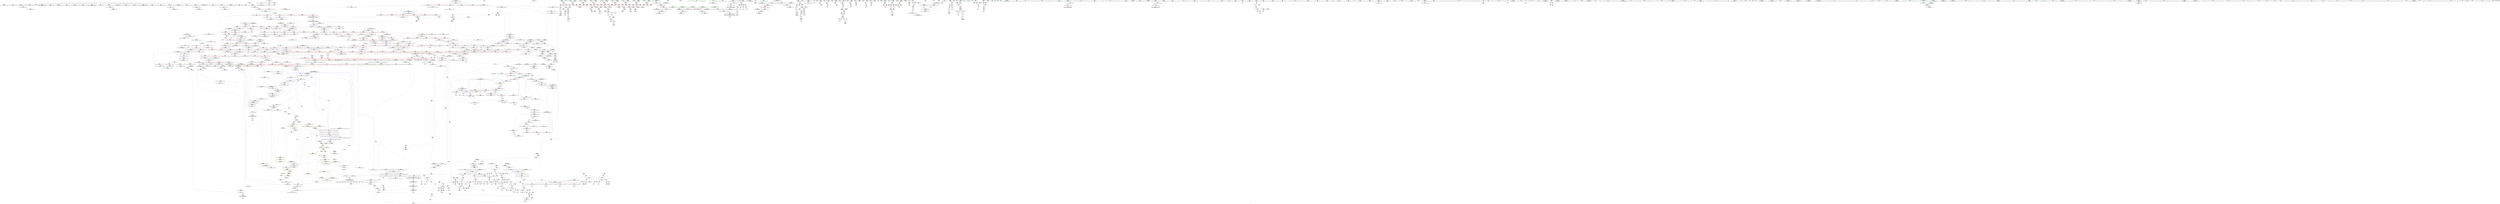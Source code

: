 digraph "SVFG" {
	label="SVFG";

	Node0x5581ecc73af0 [shape=record,color=grey,label="{NodeID: 0\nNullPtr}"];
	Node0x5581ecc73af0 -> Node0x5581ecced320[style=solid];
	Node0x5581ecc73af0 -> Node0x5581ecced420[style=solid];
	Node0x5581ecc73af0 -> Node0x5581ecced4f0[style=solid];
	Node0x5581ecc73af0 -> Node0x5581ecced5c0[style=solid];
	Node0x5581ecc73af0 -> Node0x5581ecced690[style=solid];
	Node0x5581ecc73af0 -> Node0x5581ecced760[style=solid];
	Node0x5581ecc73af0 -> Node0x5581ecced830[style=solid];
	Node0x5581ecc73af0 -> Node0x5581ecced900[style=solid];
	Node0x5581ecc73af0 -> Node0x5581ecced9d0[style=solid];
	Node0x5581ecc73af0 -> Node0x5581eccedaa0[style=solid];
	Node0x5581ecc73af0 -> Node0x5581eccedb70[style=solid];
	Node0x5581ecc73af0 -> Node0x5581eccedc40[style=solid];
	Node0x5581ecc73af0 -> Node0x5581eccedd10[style=solid];
	Node0x5581ecc73af0 -> Node0x5581eccedde0[style=solid];
	Node0x5581ecc73af0 -> Node0x5581eccedeb0[style=solid];
	Node0x5581ecc73af0 -> Node0x5581eccedf80[style=solid];
	Node0x5581ecc73af0 -> Node0x5581eccee050[style=solid];
	Node0x5581ecc73af0 -> Node0x5581eccee120[style=solid];
	Node0x5581ecc73af0 -> Node0x5581eccee1f0[style=solid];
	Node0x5581ecc73af0 -> Node0x5581eccf6f40[style=solid];
	Node0x5581ecd8fba0 [shape=record,color=yellow,style=double,label="{NodeID: 1882\n80V_1 = ENCHI(MR_80V_0)\npts\{150000 \}\nFun[_ZSt11__sort_heapIPiN9__gnu_cxx5__ops15_Iter_less_iterEEvT_S4_RT0_]|{<s0>61}}"];
	Node0x5581ecd8fba0:s0 -> Node0x5581ecdc0d70[style=dashed,color=red];
	Node0x5581eccf1210 [shape=record,color=red,label="{NodeID: 775\n1547\<--1502\n\<--__holeIndex.addr\n_ZSt11__push_heapIPiliN9__gnu_cxx5__ops14_Iter_less_valEEvT_T0_S5_T1_RT2_\n}"];
	Node0x5581eccf1210 -> Node0x5581ecd4a780[style=solid];
	Node0x5581ecd0b470 [shape=record,color=black,label="{NodeID: 1550\n1534 = PHI(284, 1530, )\n}"];
	Node0x5581ecce7bb0 [shape=record,color=purple,label="{NodeID: 443\n867\<--32\n\<--.str.7\nmain\n}"];
	Node0x5581ecdd80a0 [shape=record,color=yellow,style=double,label="{NodeID: 2325\n66V_2 = CSCHI(MR_66V_1)\npts\{584 \}\nCS[]|{<s0>52}}"];
	Node0x5581ecdd80a0:s0 -> Node0x5581ecd9ddc0[style=dashed,color=red];
	Node0x5581ecca3c80 [shape=record,color=green,label="{NodeID: 111\n519\<--520\n_ZNSirsERx\<--_ZNSirsERx_field_insensitive\n}"];
	Node0x5581eccf6c40 [shape=record,color=blue,label="{NodeID: 886\n11\<--12\nn\<--\nGlob }"];
	Node0x5581eccf6c40 -> Node0x5581ecdb4620[style=dashed];
	Node0x5581ecd50300 [shape=record,color=grey,label="{NodeID: 1661\n1179 = cmp(1177, 1178, )\n}"];
	Node0x5581eccfd740 [shape=record,color=red,label="{NodeID: 554\n352\<--349\n\<--c.addr\n_Z11isLowerCasec\n}"];
	Node0x5581eccfd740 -> Node0x5581ecceee50[style=solid];
	Node0x5581ece49250 [shape=record,color=black,label="{NodeID: 2436\n224 = PHI()\n7th arg _Z11isIntersectdddddddd }"];
	Node0x5581ece49250 -> Node0x5581eccf8560[style=solid];
	Node0x5581ecce0400 [shape=record,color=green,label="{NodeID: 222\n1330\<--1331\n__comp.addr\<--__comp.addr_field_insensitive\n_ZSt10__pop_heapIPiN9__gnu_cxx5__ops15_Iter_less_iterEEvT_S4_S4_RT0_\n}"];
	Node0x5581ecce0400 -> Node0x5581ecd06710[style=solid];
	Node0x5581ecce0400 -> Node0x5581ecd1cd00[style=solid];
	Node0x5581ecd1c000 [shape=record,color=blue,label="{NodeID: 997\n1206\<--1202\n__last.addr\<--__last\n_ZSt11__sort_heapIPiN9__gnu_cxx5__ops15_Iter_less_iterEEvT_S4_RT0_\n}"];
	Node0x5581ecd1c000 -> Node0x5581ecd9a1c0[style=dashed];
	Node0x5581ecdaa0c0 [shape=record,color=black,label="{NodeID: 1772\nMR_176V_2 = PHI(MR_176V_3, MR_176V_1, )\npts\{694 \}\n}"];
	Node0x5581ecdaa0c0 -> Node0x5581ecda28c0[style=dashed];
	Node0x5581ecdaa0c0 -> Node0x5581ecdaa0c0[style=dashed];
	Node0x5581ecd03170 [shape=record,color=red,label="{NodeID: 665\n1061\<--1041\n\<--__first.addr\n_ZSt22__final_insertion_sortIPiN9__gnu_cxx5__ops15_Iter_less_iterEEvT_S4_T0_\n|{<s0>51}}"];
	Node0x5581ecd03170:s0 -> Node0x5581ece499f0[style=solid,color=red];
	Node0x5581eccee2c0 [shape=record,color=black,label="{NodeID: 333\n670\<--12\nmain_ret\<--\nmain\n}"];
	Node0x5581ecc9fb00 [shape=record,color=green,label="{NodeID: 1\n7\<--1\n__dso_handle\<--dummyObj\nGlob }"];
	Node0x5581eccf12e0 [shape=record,color=red,label="{NodeID: 776\n1555\<--1502\n\<--__holeIndex.addr\n_ZSt11__push_heapIPiliN9__gnu_cxx5__ops14_Iter_less_valEEvT_T0_S5_T1_RT2_\n}"];
	Node0x5581ecd0ba10 [shape=record,color=black,label="{NodeID: 1551\n448 = PHI(443, 446, )\n}"];
	Node0x5581ecd0ba10 -> Node0x5581eccefc20[style=solid];
	Node0x5581ecce7c80 [shape=record,color=purple,label="{NodeID: 444\n2026\<--34\nllvm.global_ctors_0\<--llvm.global_ctors\nGlob }"];
	Node0x5581ecce7c80 -> Node0x5581eccf6d40[style=solid];
	Node0x5581ecca3d50 [shape=record,color=green,label="{NodeID: 112\n539\<--540\n_Z8toDoubleNSt7__cxx1112basic_stringIcSt11char_traitsIcESaIcEEE\<--_Z8toDoubleNSt7__cxx1112basic_stringIcSt11char_traitsIcESaIcEEE_field_insensitive\n}"];
	Node0x5581eccf6d40 [shape=record,color=blue,label="{NodeID: 887\n2026\<--35\nllvm.global_ctors_0\<--\nGlob }"];
	Node0x5581ecd50480 [shape=record,color=grey,label="{NodeID: 1662\n203 = cmp(202, 9, )\n}"];
	Node0x5581ecd50480 -> Node0x5581eccee700[style=solid];
	Node0x5581eccfd810 [shape=record,color=red,label="{NodeID: 555\n357\<--349\n\<--c.addr\n_Z11isLowerCasec\n}"];
	Node0x5581eccfd810 -> Node0x5581ecceef20[style=solid];
	Node0x5581ece49350 [shape=record,color=black,label="{NodeID: 2437\n1109 = PHI(1008, )\n0th arg _ZSt27__unguarded_partition_pivotIPiN9__gnu_cxx5__ops15_Iter_less_iterEET_S4_S4_T0_ }"];
	Node0x5581ece49350 -> Node0x5581ecd1b8b0[style=solid];
	Node0x5581ecce04d0 [shape=record,color=green,label="{NodeID: 223\n1332\<--1333\n__value\<--__value_field_insensitive\n_ZSt10__pop_heapIPiN9__gnu_cxx5__ops15_Iter_less_iterEEvT_S4_S4_RT0_\n|{|<s1>67}}"];
	Node0x5581ecce04d0 -> Node0x5581ecd1cdd0[style=solid];
	Node0x5581ecce04d0:s1 -> Node0x5581ece4e300[style=solid,color=red];
	Node0x5581ecd1c0d0 [shape=record,color=blue,label="{NodeID: 998\n1208\<--1203\n__comp.addr\<--__comp\n_ZSt11__sort_heapIPiN9__gnu_cxx5__ops15_Iter_less_iterEEvT_S4_RT0_\n}"];
	Node0x5581ecd1c0d0 -> Node0x5581ecd05120[style=dashed];
	Node0x5581ecdaa5c0 [shape=record,color=black,label="{NodeID: 1773\nMR_178V_2 = PHI(MR_178V_3, MR_178V_1, )\npts\{696 \}\n}"];
	Node0x5581ecdaa5c0 -> Node0x5581ecda2dc0[style=dashed];
	Node0x5581ecdaa5c0 -> Node0x5581ecdaa5c0[style=dashed];
	Node0x5581ecd03240 [shape=record,color=red,label="{NodeID: 666\n1062\<--1041\n\<--__first.addr\n_ZSt22__final_insertion_sortIPiN9__gnu_cxx5__ops15_Iter_less_iterEEvT_S4_T0_\n}"];
	Node0x5581ecd03240 -> Node0x5581ecce8460[style=solid];
	Node0x5581eccee390 [shape=record,color=black,label="{NodeID: 334\n47\<--48\n\<--_ZNSt8ios_base4InitD1Ev\nCan only get source location for instruction, argument, global var or function.}"];
	Node0x5581ecc9fb90 [shape=record,color=green,label="{NodeID: 2\n9\<--1\n\<--dummyObj\nCan only get source location for instruction, argument, global var or function.}"];
	Node0x5581eccf13b0 [shape=record,color=red,label="{NodeID: 777\n1523\<--1504\n\<--__topIndex.addr\n_ZSt11__push_heapIPiliN9__gnu_cxx5__ops14_Iter_less_valEEvT_T0_S5_T1_RT2_\n}"];
	Node0x5581eccf13b0 -> Node0x5581ecd4fb80[style=solid];
	Node0x5581ecd0bfb0 [shape=record,color=black,label="{NodeID: 1552\n362 = PHI(284, 359, )\n}"];
	Node0x5581ecd0bfb0 -> Node0x5581ecceeff0[style=solid];
	Node0x5581ecce7d80 [shape=record,color=purple,label="{NodeID: 445\n2027\<--34\nllvm.global_ctors_1\<--llvm.global_ctors\nGlob }"];
	Node0x5581ecce7d80 -> Node0x5581eccf6e40[style=solid];
	Node0x5581ecca3e50 [shape=record,color=green,label="{NodeID: 113\n543\<--544\nr\<--r_field_insensitive\n_Z8toDoubleNSt7__cxx1112basic_stringIcSt11char_traitsIcESaIcEEE\n}"];
	Node0x5581ecca3e50 -> Node0x5581eccfe780[style=solid];
	Node0x5581ecca3e50 -> Node0x5581ecd18b30[style=solid];
	Node0x5581ecdc0d70 [shape=record,color=yellow,style=double,label="{NodeID: 1995\n80V_1 = ENCHI(MR_80V_0)\npts\{150000 \}\nFun[_ZSt10__pop_heapIPiN9__gnu_cxx5__ops15_Iter_less_iterEEvT_S4_S4_RT0_]|{|<s3>68}}"];
	Node0x5581ecdc0d70 -> Node0x5581ecd067e0[style=dashed];
	Node0x5581ecdc0d70 -> Node0x5581ecd068b0[style=dashed];
	Node0x5581ecdc0d70 -> Node0x5581ecd06980[style=dashed];
	Node0x5581ecdc0d70:s3 -> Node0x5581ecdbd150[style=dashed,color=red];
	Node0x5581eccf6e40 [shape=record,color=blue,label="{NodeID: 888\n2027\<--36\nllvm.global_ctors_1\<--_GLOBAL__sub_I_ACRush_0_1.cpp\nGlob }"];
	Node0x5581ecd50600 [shape=record,color=grey,label="{NodeID: 1663\n839 = cmp(837, 838, )\n}"];
	Node0x5581eccfd8e0 [shape=record,color=red,label="{NodeID: 556\n371\<--368\n\<--c.addr\n_Z8isLetterc\n}"];
	Node0x5581eccfd8e0 -> Node0x5581eccef0c0[style=solid];
	Node0x5581ece49520 [shape=record,color=black,label="{NodeID: 2438\n1110 = PHI(1009, )\n1st arg _ZSt27__unguarded_partition_pivotIPiN9__gnu_cxx5__ops15_Iter_less_iterEET_S4_S4_T0_ }"];
	Node0x5581ece49520 -> Node0x5581ecd1b980[style=solid];
	Node0x5581ecce05a0 [shape=record,color=green,label="{NodeID: 224\n1334\<--1335\nagg.tmp\<--agg.tmp_field_insensitive\n_ZSt10__pop_heapIPiN9__gnu_cxx5__ops15_Iter_less_iterEEvT_S4_S4_RT0_\n}"];
	Node0x5581ecd1c1a0 [shape=record,color=blue,label="{NodeID: 999\n1206\<--1224\n__last.addr\<--incdec.ptr\n_ZSt11__sort_heapIPiN9__gnu_cxx5__ops15_Iter_less_iterEEvT_S4_RT0_\n}"];
	Node0x5581ecd1c1a0 -> Node0x5581ecd04f80[style=dashed];
	Node0x5581ecd1c1a0 -> Node0x5581ecd05050[style=dashed];
	Node0x5581ecd1c1a0 -> Node0x5581ecd9a1c0[style=dashed];
	Node0x5581ecdaaac0 [shape=record,color=black,label="{NodeID: 1774\nMR_80V_2 = PHI(MR_80V_5, MR_80V_1, )\npts\{150000 \}\n}"];
	Node0x5581ecdaaac0 -> Node0x5581ecd19b70[style=dashed];
	Node0x5581ecdaaac0 -> Node0x5581ecda32c0[style=dashed];
	Node0x5581ecdaaac0 -> Node0x5581ecdaaac0[style=dashed];
	Node0x5581ecd03310 [shape=record,color=red,label="{NodeID: 667\n1067\<--1041\n\<--__first.addr\n_ZSt22__final_insertion_sortIPiN9__gnu_cxx5__ops15_Iter_less_iterEEvT_S4_T0_\n}"];
	Node0x5581ecd03310 -> Node0x5581ecce8530[style=solid];
	Node0x5581eccee490 [shape=record,color=black,label="{NodeID: 335\n74\<--102\n_Z4distdddd_ret\<--call3\n_Z4distdddd\n}"];
	Node0x5581ecca0680 [shape=record,color=green,label="{NodeID: 3\n12\<--1\n\<--dummyObj\nCan only get source location for instruction, argument, global var or function.}"];
	Node0x5581eccf1480 [shape=record,color=red,label="{NodeID: 778\n1526\<--1508\n\<--__comp.addr\n_ZSt11__push_heapIPiliN9__gnu_cxx5__ops14_Iter_less_valEEvT_T0_S5_T1_RT2_\n|{<s0>76}}"];
	Node0x5581eccf1480:s0 -> Node0x5581ece48650[style=solid,color=red];
	Node0x5581ecd0c550 [shape=record,color=black,label="{NodeID: 1553\n343 = PHI(284, 340, )\n}"];
	Node0x5581ecd0c550 -> Node0x5581ecceed80[style=solid];
	Node0x5581ecce7e80 [shape=record,color=purple,label="{NodeID: 446\n2028\<--34\nllvm.global_ctors_2\<--llvm.global_ctors\nGlob }"];
	Node0x5581ecce7e80 -> Node0x5581eccf6f40[style=solid];
	Node0x5581ecdd84c0 [shape=record,color=yellow,style=double,label="{NodeID: 2328\n66V_2 = CSCHI(MR_66V_1)\npts\{584 \}\nCS[]|{<s0>55}}"];
	Node0x5581ecdd84c0:s0 -> Node0x5581ecd99cc0[style=dashed,color=red];
	Node0x5581ecca3f20 [shape=record,color=green,label="{NodeID: 114\n545\<--546\nsin\<--sin_field_insensitive\n_Z8toDoubleNSt7__cxx1112basic_stringIcSt11char_traitsIcESaIcEEE\n}"];
	Node0x5581ecca3f20 -> Node0x5581eccf0100[style=solid];
	Node0x5581ecdc0e50 [shape=record,color=yellow,style=double,label="{NodeID: 1996\n286V_1 = ENCHI(MR_286V_0)\npts\{892 1248 1382 1507 1727 1849 \}\nFun[_ZSt10__pop_heapIPiN9__gnu_cxx5__ops15_Iter_less_iterEEvT_S4_S4_RT0_]}"];
	Node0x5581ecdc0e50 -> Node0x5581ecd067e0[style=dashed];
	Node0x5581ecdc0e50 -> Node0x5581ecd068b0[style=dashed];
	Node0x5581ecdc0e50 -> Node0x5581ecd06980[style=dashed];
	Node0x5581eccf6f40 [shape=record,color=blue, style = dotted,label="{NodeID: 889\n2028\<--3\nllvm.global_ctors_2\<--dummyVal\nGlob }"];
	Node0x5581ecd50780 [shape=record,color=grey,label="{NodeID: 1664\n197 = cmp(194, 198, )\n}"];
	Node0x5581eccfd9b0 [shape=record,color=red,label="{NodeID: 557\n375\<--368\n\<--c.addr\n_Z8isLetterc\n}"];
	Node0x5581eccfd9b0 -> Node0x5581eccef190[style=solid];
	Node0x5581ece49660 [shape=record,color=black,label="{NodeID: 2439\n885 = PHI(811, 1708, )\n0th arg _ZSt4swapIiENSt9enable_ifIXsr6__and_ISt6__not_ISt15__is_tuple_likeIT_EESt21is_move_constructibleIS3_ESt18is_move_assignableIS3_EEE5valueEvE4typeERS3_SC_ }"];
	Node0x5581ece49660 -> Node0x5581ecd1a940[style=solid];
	Node0x5581ecce0670 [shape=record,color=green,label="{NodeID: 225\n1363\<--1364\n__t.addr\<--__t.addr_field_insensitive\n_ZSt4moveIRiEONSt16remove_referenceIT_E4typeEOS2_\n}"];
	Node0x5581ecce0670 -> Node0x5581ecd06a50[style=solid];
	Node0x5581ecce0670 -> Node0x5581ecd1cf70[style=solid];
	Node0x5581ecd1c270 [shape=record,color=blue,label="{NodeID: 1000\n1237\<--1234\n__first.addr\<--__first\n_ZSt11__make_heapIPiN9__gnu_cxx5__ops15_Iter_less_iterEEvT_S4_RT0_\n}"];
	Node0x5581ecd1c270 -> Node0x5581ecd051f0[style=dashed];
	Node0x5581ecd1c270 -> Node0x5581ecd052c0[style=dashed];
	Node0x5581ecd1c270 -> Node0x5581ecd05390[style=dashed];
	Node0x5581ecd1c270 -> Node0x5581ecd05460[style=dashed];
	Node0x5581ecdaafc0 [shape=record,color=black,label="{NodeID: 1775\nMR_181V_2 = PHI(MR_181V_3, MR_181V_1, )\npts\{170000 \}\n}"];
	Node0x5581ecdaafc0 -> Node0x5581ecda37c0[style=dashed];
	Node0x5581ecdaafc0 -> Node0x5581ecdaafc0[style=dashed];
	Node0x5581ecd033e0 [shape=record,color=red,label="{NodeID: 668\n1074\<--1041\n\<--__first.addr\n_ZSt22__final_insertion_sortIPiN9__gnu_cxx5__ops15_Iter_less_iterEEvT_S4_T0_\n|{<s0>53}}"];
	Node0x5581ecd033e0:s0 -> Node0x5581ece499f0[style=solid,color=red];
	Node0x5581eccee560 [shape=record,color=black,label="{NodeID: 336\n108\<--115\n_Z3sqrIdET_S0__ret\<--mul\n_Z3sqrIdET_S0_\n|{<s0>4|<s1>5|<s2>7|<s3>8}}"];
	Node0x5581eccee560:s0 -> Node0x5581ece43650[style=solid,color=blue];
	Node0x5581eccee560:s1 -> Node0x5581ece437e0[style=solid,color=blue];
	Node0x5581eccee560:s2 -> Node0x5581ece439b0[style=solid,color=blue];
	Node0x5581eccee560:s3 -> Node0x5581ece43b20[style=solid,color=blue];
	Node0x5581ecca0710 [shape=record,color=green,label="{NodeID: 4\n18\<--1\n.str\<--dummyObj\nGlob }"];
	Node0x5581eccf1550 [shape=record,color=red,label="{NodeID: 779\n1528\<--1510\n\<--__parent\n_ZSt11__push_heapIPiliN9__gnu_cxx5__ops14_Iter_less_valEEvT_T0_S5_T1_RT2_\n}"];
	Node0x5581ecd0caf0 [shape=record,color=grey,label="{NodeID: 1554\n309 = Binary(307, 308, )\n}"];
	Node0x5581ecce7f80 [shape=record,color=purple,label="{NodeID: 447\n603\<--583\narrayidx2\<--B\n_Z7checkIti\n}"];
	Node0x5581ecce7f80 -> Node0x5581ecd18f40[style=solid];
	Node0x5581ecdd8620 [shape=record,color=yellow,style=double,label="{NodeID: 2329\n66V_3 = CSCHI(MR_66V_2)\npts\{584 \}\nCS[]|{<s0>47}}"];
	Node0x5581ecdd8620:s0 -> Node0x5581ecd8dcb0[style=dashed,color=blue];
	Node0x5581ecca3ff0 [shape=record,color=green,label="{NodeID: 115\n547\<--548\nexn.slot\<--exn.slot_field_insensitive\n_Z8toDoubleNSt7__cxx1112basic_stringIcSt11char_traitsIcESaIcEEE\n}"];
	Node0x5581ecca3ff0 -> Node0x5581eccfe850[style=solid];
	Node0x5581ecca3ff0 -> Node0x5581ecd18c00[style=solid];
	Node0x5581eccf7040 [shape=record,color=blue,label="{NodeID: 890\n8\<--64\n_ZL2pi\<--call\n__cxx_global_var_init.1\n|{<s0>116}}"];
	Node0x5581eccf7040:s0 -> Node0x5581ecdda480[style=dashed,color=blue];
	Node0x5581ecd50900 [shape=record,color=grey,label="{NodeID: 1665\n1220 = cmp(1219, 1221, )\n}"];
	Node0x5581eccfda80 [shape=record,color=red,label="{NodeID: 558\n379\<--368\n\<--c.addr\n_Z8isLetterc\n}"];
	Node0x5581eccfda80 -> Node0x5581eccef260[style=solid];
	Node0x5581ece49870 [shape=record,color=black,label="{NodeID: 2440\n886 = PHI(815, 1709, )\n1st arg _ZSt4swapIiENSt9enable_ifIXsr6__and_ISt6__not_ISt15__is_tuple_likeIT_EESt21is_move_constructibleIS3_ESt18is_move_assignableIS3_EEE5valueEvE4typeERS3_SC_ }"];
	Node0x5581ece49870 -> Node0x5581ecd1aa10[style=solid];
	Node0x5581ecce0740 [shape=record,color=green,label="{NodeID: 226\n1373\<--1374\n__comp\<--__comp_field_insensitive\n_ZSt13__adjust_heapIPiliN9__gnu_cxx5__ops15_Iter_less_iterEEvT_T0_S5_T1_T2_\n|{<s0>69|<s1>72}}"];
	Node0x5581ecce0740:s0 -> Node0x5581ece4fe40[style=solid,color=red];
	Node0x5581ecce0740:s1 -> Node0x5581ece50830[style=solid,color=red];
	Node0x5581ecd1c340 [shape=record,color=blue,label="{NodeID: 1001\n1239\<--1235\n__last.addr\<--__last\n_ZSt11__make_heapIPiN9__gnu_cxx5__ops15_Iter_less_iterEEvT_S4_RT0_\n}"];
	Node0x5581ecd1c340 -> Node0x5581ecd05530[style=dashed];
	Node0x5581ecd1c340 -> Node0x5581ecd05600[style=dashed];
	Node0x5581ecdab4c0 [shape=record,color=black,label="{NodeID: 1776\nMR_66V_2 = PHI(MR_66V_5, MR_66V_1, )\npts\{584 \}\n|{|<s1>47|<s2>48}}"];
	Node0x5581ecdab4c0 -> Node0x5581ecd8dcb0[style=dashed];
	Node0x5581ecdab4c0:s1 -> Node0x5581ecdb6a30[style=dashed,color=red];
	Node0x5581ecdab4c0:s2 -> Node0x5581ecdb56f0[style=dashed,color=red];
	Node0x5581ecd034b0 [shape=record,color=red,label="{NodeID: 669\n1053\<--1043\n\<--__last.addr\n_ZSt22__final_insertion_sortIPiN9__gnu_cxx5__ops15_Iter_less_iterEEvT_S4_T0_\n}"];
	Node0x5581ecd034b0 -> Node0x5581ecce5650[style=solid];
	Node0x5581eccee630 [shape=record,color=black,label="{NodeID: 337\n119\<--144\n_Z5distRdddd_ret\<--add\n_Z5distRdddd\n}"];
	Node0x5581ecca07d0 [shape=record,color=green,label="{NodeID: 5\n20\<--1\n.str.2\<--dummyObj\nGlob }"];
	Node0x5581eccf1620 [shape=record,color=red,label="{NodeID: 780\n1537\<--1510\n\<--__parent\n_ZSt11__push_heapIPiliN9__gnu_cxx5__ops14_Iter_less_valEEvT_T0_S5_T1_RT2_\n}"];
	Node0x5581ecd0cc70 [shape=record,color=grey,label="{NodeID: 1555\n1258 = Binary(1256, 1257, )\n}"];
	Node0x5581ecd0cc70 -> Node0x5581ecd0cdf0[style=solid];
	Node0x5581ecce8050 [shape=record,color=purple,label="{NodeID: 448\n610\<--583\narraydecay\<--B\n_Z7checkIti\n}"];
	Node0x5581ecdd8780 [shape=record,color=yellow,style=double,label="{NodeID: 2330\n151V_2 = CSCHI(MR_151V_1)\npts\{584 150000 \}\nCS[]|{<s0>57|<s1>57}}"];
	Node0x5581ecdd8780:s0 -> Node0x5581ecd9a6c0[style=dashed,color=red];
	Node0x5581ecdd8780:s1 -> Node0x5581ecd9b5c0[style=dashed,color=red];
	Node0x5581ecca40c0 [shape=record,color=green,label="{NodeID: 116\n549\<--550\nehselector.slot\<--ehselector.slot_field_insensitive\n_Z8toDoubleNSt7__cxx1112basic_stringIcSt11char_traitsIcESaIcEEE\n}"];
	Node0x5581ecca40c0 -> Node0x5581eccfe920[style=solid];
	Node0x5581ecca40c0 -> Node0x5581ecd18cd0[style=solid];
	Node0x5581ecdc1130 [shape=record,color=yellow,style=double,label="{NodeID: 1998\n66V_1 = ENCHI(MR_66V_0)\npts\{584 \}\nFun[_ZSt22__final_insertion_sortIPiN9__gnu_cxx5__ops15_Iter_less_iterEEvT_S4_T0_]|{<s0>51|<s1>51|<s2>53|<s3>53}}"];
	Node0x5581ecdc1130:s0 -> Node0x5581ecd8d1c0[style=dashed,color=red];
	Node0x5581ecdc1130:s1 -> Node0x5581ecda05c0[style=dashed,color=red];
	Node0x5581ecdc1130:s2 -> Node0x5581ecd8d1c0[style=dashed,color=red];
	Node0x5581ecdc1130:s3 -> Node0x5581ecda05c0[style=dashed,color=red];
	Node0x5581eccf7110 [shape=record,color=blue,label="{NodeID: 891\n79\<--75\nx1.addr\<--x1\n_Z4distdddd\n}"];
	Node0x5581eccf7110 -> Node0x5581eccfaa90[style=dashed];
	Node0x5581ecd50a80 [shape=record,color=grey,label="{NodeID: 1666\n995 = cmp(994, 515, )\n}"];
	Node0x5581eccfdb50 [shape=record,color=red,label="{NodeID: 559\n383\<--368\n\<--c.addr\n_Z8isLetterc\n}"];
	Node0x5581eccfdb50 -> Node0x5581eccef330[style=solid];
	Node0x5581ece499f0 [shape=record,color=black,label="{NodeID: 2441\n1716 = PHI(1061, 1074, )\n0th arg _ZSt16__insertion_sortIPiN9__gnu_cxx5__ops15_Iter_less_iterEEvT_S4_T0_ }"];
	Node0x5581ece499f0 -> Node0x5581ecd1f190[style=solid];
	Node0x5581ecce0810 [shape=record,color=green,label="{NodeID: 227\n1375\<--1376\n__first.addr\<--__first.addr_field_insensitive\n_ZSt13__adjust_heapIPiliN9__gnu_cxx5__ops15_Iter_less_iterEEvT_T0_S5_T1_T2_\n}"];
	Node0x5581ecce0810 -> Node0x5581ecd06b20[style=solid];
	Node0x5581ecce0810 -> Node0x5581ecd06bf0[style=solid];
	Node0x5581ecce0810 -> Node0x5581ecd06cc0[style=solid];
	Node0x5581ecce0810 -> Node0x5581ecd06d90[style=solid];
	Node0x5581ecce0810 -> Node0x5581ecd06e60[style=solid];
	Node0x5581ecce0810 -> Node0x5581ecd06f30[style=solid];
	Node0x5581ecce0810 -> Node0x5581ecd07000[style=solid];
	Node0x5581ecce0810 -> Node0x5581ecd1d040[style=solid];
	Node0x5581ecd1c410 [shape=record,color=blue,label="{NodeID: 1002\n1241\<--1236\n__comp.addr\<--__comp\n_ZSt11__make_heapIPiN9__gnu_cxx5__ops15_Iter_less_iterEEvT_S4_RT0_\n}"];
	Node0x5581ecd1c410 -> Node0x5581ecd056d0[style=dashed];
	Node0x5581ecdab9c0 [shape=record,color=black,label="{NodeID: 1777\nMR_203V_3 = PHI(MR_203V_4, MR_203V_2, )\npts\{970 \}\n}"];
	Node0x5581ecdab9c0 -> Node0x5581ecd027b0[style=dashed];
	Node0x5581ecdab9c0 -> Node0x5581ecd02880[style=dashed];
	Node0x5581ecdab9c0 -> Node0x5581ecd02950[style=dashed];
	Node0x5581ecdab9c0 -> Node0x5581ecd02a20[style=dashed];
	Node0x5581ecdab9c0 -> Node0x5581ecd02af0[style=dashed];
	Node0x5581ecdab9c0 -> Node0x5581ecd1b300[style=dashed];
	Node0x5581ecd03580 [shape=record,color=red,label="{NodeID: 670\n1069\<--1043\n\<--__last.addr\n_ZSt22__final_insertion_sortIPiN9__gnu_cxx5__ops15_Iter_less_iterEEvT_S4_T0_\n|{<s0>52}}"];
	Node0x5581ecd03580:s0 -> Node0x5581ece51350[style=solid,color=red];
	Node0x5581eccee700 [shape=record,color=black,label="{NodeID: 338\n204\<--203\n\<--cmp6\n_Z9crossOperdddddd\n}"];
	Node0x5581ecca1030 [shape=record,color=green,label="{NodeID: 6\n22\<--1\nstdin\<--dummyObj\nGlob }"];
	Node0x5581eccf16f0 [shape=record,color=red,label="{NodeID: 781\n1545\<--1510\n\<--__parent\n_ZSt11__push_heapIPiliN9__gnu_cxx5__ops14_Iter_less_valEEvT_T0_S5_T1_RT2_\n}"];
	Node0x5581eccf16f0 -> Node0x5581ecd1e220[style=solid];
	Node0x5581ecd0cdf0 [shape=record,color=grey,label="{NodeID: 1556\n1259 = Binary(1258, 941, )\n}"];
	Node0x5581ecd0cdf0 -> Node0x5581ecd4da80[style=solid];
	Node0x5581ecce8120 [shape=record,color=purple,label="{NodeID: 449\n614\<--583\narraydecay3\<--B\n_Z7checkIti\n}"];
	Node0x5581ecdd8910 [shape=record,color=yellow,style=double,label="{NodeID: 2331\n151V_3 = CSCHI(MR_151V_2)\npts\{584 150000 \}\nCS[]|{<s0>48|<s1>48}}"];
	Node0x5581ecdd8910:s0 -> Node0x5581ecdd7c20[style=dashed,color=blue];
	Node0x5581ecdd8910:s1 -> Node0x5581ecdd7d80[style=dashed,color=blue];
	Node0x5581ecce0ae0 [shape=record,color=green,label="{NodeID: 117\n555\<--556\n_ZNSirsERd\<--_ZNSirsERd_field_insensitive\n}"];
	Node0x5581eccf71e0 [shape=record,color=blue,label="{NodeID: 892\n81\<--76\ny1.addr\<--y1\n_Z4distdddd\n}"];
	Node0x5581eccf71e0 -> Node0x5581eccfab60[style=dashed];
	Node0x5581ecd50c00 [shape=record,color=grey,label="{NodeID: 1667\n595 = cmp(593, 594, )\n}"];
	Node0x5581eccfdc20 [shape=record,color=red,label="{NodeID: 560\n398\<--395\n\<--c.addr\n_Z7isDigitc\n}"];
	Node0x5581eccfdc20 -> Node0x5581eccef4d0[style=solid];
	Node0x5581ece49b70 [shape=record,color=black,label="{NodeID: 2442\n1717 = PHI(1063, 1075, )\n1st arg _ZSt16__insertion_sortIPiN9__gnu_cxx5__ops15_Iter_less_iterEEvT_S4_T0_ }"];
	Node0x5581ece49b70 -> Node0x5581ecd1f260[style=solid];
	Node0x5581ecce08e0 [shape=record,color=green,label="{NodeID: 228\n1377\<--1378\n__holeIndex.addr\<--__holeIndex.addr_field_insensitive\n_ZSt13__adjust_heapIPiliN9__gnu_cxx5__ops15_Iter_less_iterEEvT_T0_S5_T1_T2_\n}"];
	Node0x5581ecce08e0 -> Node0x5581ecd070d0[style=solid];
	Node0x5581ecce08e0 -> Node0x5581ecd071a0[style=solid];
	Node0x5581ecce08e0 -> Node0x5581ecd07270[style=solid];
	Node0x5581ecce08e0 -> Node0x5581ecd07340[style=solid];
	Node0x5581ecce08e0 -> Node0x5581ecd07410[style=solid];
	Node0x5581ecce08e0 -> Node0x5581ecd1d110[style=solid];
	Node0x5581ecce08e0 -> Node0x5581ecd1d790[style=solid];
	Node0x5581ecce08e0 -> Node0x5581ecd1da00[style=solid];
	Node0x5581ecd1c4e0 [shape=record,color=blue,label="{NodeID: 1003\n1243\<--1268\n__len\<--sub.ptr.div4\n_ZSt11__make_heapIPiN9__gnu_cxx5__ops15_Iter_less_iterEEvT_S4_RT0_\n}"];
	Node0x5581ecd1c4e0 -> Node0x5581ecd057a0[style=dashed];
	Node0x5581ecd1c4e0 -> Node0x5581ecd05870[style=dashed];
	Node0x5581ecd1c4e0 -> Node0x5581ecdae6c0[style=dashed];
	Node0x5581ecdabec0 [shape=record,color=black,label="{NodeID: 1778\nMR_205V_3 = PHI(MR_205V_4, MR_205V_2, )\npts\{972 \}\n}"];
	Node0x5581ecdabec0 -> Node0x5581ecd02bc0[style=dashed];
	Node0x5581ecdabec0 -> Node0x5581ecd02c90[style=dashed];
	Node0x5581ecdabec0 -> Node0x5581ecd1b160[style=dashed];
	Node0x5581ecd03650 [shape=record,color=red,label="{NodeID: 671\n1075\<--1043\n\<--__last.addr\n_ZSt22__final_insertion_sortIPiN9__gnu_cxx5__ops15_Iter_less_iterEEvT_S4_T0_\n|{<s0>53}}"];
	Node0x5581ecd03650:s0 -> Node0x5581ece49b70[style=solid,color=red];
	Node0x5581eccee7d0 [shape=record,color=black,label="{NodeID: 339\n148\<--210\n_Z9crossOperdddddd_ret\<--\n_Z9crossOperdddddd\n|{<s0>10|<s1>11|<s2>12|<s3>13}}"];
	Node0x5581eccee7d0:s0 -> Node0x5581ece43c60[style=solid,color=blue];
	Node0x5581eccee7d0:s1 -> Node0x5581ece43da0[style=solid,color=blue];
	Node0x5581eccee7d0:s2 -> Node0x5581ece43ee0[style=solid,color=blue];
	Node0x5581eccee7d0:s3 -> Node0x5581ece44020[style=solid,color=blue];
	Node0x5581ecca10f0 [shape=record,color=green,label="{NodeID: 7\n23\<--1\n.str.3\<--dummyObj\nGlob }"];
	Node0x5581eccf17c0 [shape=record,color=red,label="{NodeID: 782\n1540\<--1539\n\<--call2\n_ZSt11__push_heapIPiliN9__gnu_cxx5__ops14_Iter_less_valEEvT_T0_S5_T1_RT2_\n}"];
	Node0x5581eccf17c0 -> Node0x5581ecd1e150[style=solid];
	Node0x5581ecd0cf70 [shape=record,color=grey,label="{NodeID: 1557\n1271 = Binary(1270, 946, )\n}"];
	Node0x5581ecd0cf70 -> Node0x5581ecd0d0f0[style=solid];
	Node0x5581ecce81f0 [shape=record,color=purple,label="{NodeID: 450\n630\<--583\narrayidx11\<--B\n_Z7checkIti\n}"];
	Node0x5581ecce81f0 -> Node0x5581eccff480[style=solid];
	Node0x5581ecce0be0 [shape=record,color=green,label="{NodeID: 118\n575\<--576\n_Z7checkIti\<--_Z7checkIti_field_insensitive\n}"];
	Node0x5581eccf72b0 [shape=record,color=blue,label="{NodeID: 893\n83\<--77\nx2.addr\<--x2\n_Z4distdddd\n}"];
	Node0x5581eccf72b0 -> Node0x5581eccfac30[style=dashed];
	Node0x5581ecd50d80 [shape=record,color=grey,label="{NodeID: 1668\n359 = cmp(358, 360, )\n}"];
	Node0x5581ecd50d80 -> Node0x5581ecd0bfb0[style=solid];
	Node0x5581eccfdcf0 [shape=record,color=red,label="{NodeID: 561\n403\<--395\n\<--c.addr\n_Z7isDigitc\n}"];
	Node0x5581eccfdcf0 -> Node0x5581eccef5a0[style=solid];
	Node0x5581ece49cf0 [shape=record,color=black,label="{NodeID: 2443\n75 = PHI()\n0th arg _Z4distdddd }"];
	Node0x5581ece49cf0 -> Node0x5581eccf7110[style=solid];
	Node0x5581ecce09b0 [shape=record,color=green,label="{NodeID: 229\n1379\<--1380\n__len.addr\<--__len.addr_field_insensitive\n_ZSt13__adjust_heapIPiliN9__gnu_cxx5__ops15_Iter_less_iterEEvT_T0_S5_T1_T2_\n}"];
	Node0x5581ecce09b0 -> Node0x5581ecd074e0[style=solid];
	Node0x5581ecce09b0 -> Node0x5581ecd075b0[style=solid];
	Node0x5581ecce09b0 -> Node0x5581ecd07680[style=solid];
	Node0x5581ecce09b0 -> Node0x5581ecd1d1e0[style=solid];
	Node0x5581ecd1c5b0 [shape=record,color=blue,label="{NodeID: 1004\n1245\<--1272\n__parent\<--div\n_ZSt11__make_heapIPiN9__gnu_cxx5__ops15_Iter_less_iterEEvT_S4_RT0_\n}"];
	Node0x5581ecd1c5b0 -> Node0x5581ecd05940[style=dashed];
	Node0x5581ecd1c5b0 -> Node0x5581ecd05a10[style=dashed];
	Node0x5581ecd1c5b0 -> Node0x5581ecd05ae0[style=dashed];
	Node0x5581ecd1c5b0 -> Node0x5581ecd05bb0[style=dashed];
	Node0x5581ecd1c5b0 -> Node0x5581ecd1c750[style=dashed];
	Node0x5581ecd1c5b0 -> Node0x5581ecdaebc0[style=dashed];
	Node0x5581ecdac3c0 [shape=record,color=black,label="{NodeID: 1779\nMR_207V_2 = PHI(MR_207V_3, MR_207V_1, )\npts\{976 \}\n}"];
	Node0x5581ecdac3c0 -> Node0x5581ecd1b230[style=dashed];
	Node0x5581ecd03720 [shape=record,color=red,label="{NodeID: 672\n1096\<--1085\n\<--__first.addr\n_ZSt14__partial_sortIPiN9__gnu_cxx5__ops15_Iter_less_iterEEvT_S4_S4_T0_\n|{<s0>54}}"];
	Node0x5581ecd03720:s0 -> Node0x5581ece4d5d0[style=solid,color=red];
	Node0x5581eccee8a0 [shape=record,color=black,label="{NodeID: 340\n216\<--283\n_Z11isIntersectdddddddd_ret\<--\n_Z11isIntersectdddddddd\n}"];
	Node0x5581ecca11b0 [shape=record,color=green,label="{NodeID: 8\n25\<--1\n.str.4\<--dummyObj\nGlob }"];
	Node0x5581eccf1890 [shape=record,color=red,label="{NodeID: 783\n1553\<--1552\n\<--call6\n_ZSt11__push_heapIPiliN9__gnu_cxx5__ops14_Iter_less_valEEvT_T0_S5_T1_RT2_\n}"];
	Node0x5581eccf1890 -> Node0x5581ecd1e3c0[style=solid];
	Node0x5581ecd0d0f0 [shape=record,color=grey,label="{NodeID: 1558\n1272 = Binary(1271, 946, )\n}"];
	Node0x5581ecd0d0f0 -> Node0x5581ecd1c5b0[style=solid];
	Node0x5581ecce82c0 [shape=record,color=purple,label="{NodeID: 451\n726\<--677\narraydecay\<--str\nmain\n}"];
	Node0x5581ecce0ce0 [shape=record,color=green,label="{NodeID: 119\n579\<--580\nretval\<--retval_field_insensitive\n_Z7checkIti\n}"];
	Node0x5581ecce0ce0 -> Node0x5581eccfe9f0[style=solid];
	Node0x5581ecce0ce0 -> Node0x5581ecd191b0[style=solid];
	Node0x5581ecce0ce0 -> Node0x5581ecd19350[style=solid];
	Node0x5581ecdb2eb0 [shape=record,color=yellow,style=double,label="{NodeID: 2001\n80V_1 = ENCHI(MR_80V_0)\npts\{150000 \}\nFun[_ZSt22__final_insertion_sortIPiN9__gnu_cxx5__ops15_Iter_less_iterEEvT_S4_T0_]|{<s0>51|<s1>52|<s2>53}}"];
	Node0x5581ecdb2eb0:s0 -> Node0x5581ecdb6210[style=dashed,color=red];
	Node0x5581ecdb2eb0:s1 -> Node0x5581ecdc0370[style=dashed,color=red];
	Node0x5581ecdb2eb0:s2 -> Node0x5581ecdb6210[style=dashed,color=red];
	Node0x5581eccf7380 [shape=record,color=blue,label="{NodeID: 894\n85\<--78\ny2.addr\<--y2\n_Z4distdddd\n}"];
	Node0x5581eccf7380 -> Node0x5581eccfad00[style=dashed];
	Node0x5581ecd50f00 [shape=record,color=grey,label="{NodeID: 1669\n1747 = cmp(1745, 1746, )\n}"];
	Node0x5581eccfddc0 [shape=record,color=red,label="{NodeID: 562\n417\<--414\n\<--c.addr\n_Z11toLowerCasec\n|{<s0>16}}"];
	Node0x5581eccfddc0:s0 -> Node0x5581ece48aa0[style=solid,color=red];
	Node0x5581ece49dc0 [shape=record,color=black,label="{NodeID: 2444\n76 = PHI()\n1st arg _Z4distdddd }"];
	Node0x5581ece49dc0 -> Node0x5581eccf71e0[style=solid];
	Node0x5581ecce8be0 [shape=record,color=green,label="{NodeID: 230\n1381\<--1382\n__value.addr\<--__value.addr_field_insensitive\n_ZSt13__adjust_heapIPiliN9__gnu_cxx5__ops15_Iter_less_iterEEvT_T0_S5_T1_T2_\n|{|<s1>74}}"];
	Node0x5581ecce8be0 -> Node0x5581ecd1d2b0[style=solid];
	Node0x5581ecce8be0:s1 -> Node0x5581ece4e300[style=solid,color=red];
	Node0x5581ecdc9110 [shape=record,color=yellow,style=double,label="{NodeID: 2112\nRETMU(2V_2)\npts\{10 \}\nFun[_GLOBAL__sub_I_ACRush_0_1.cpp]}"];
	Node0x5581ecd1c680 [shape=record,color=blue,label="{NodeID: 1005\n1247\<--1279\n__value\<--\n_ZSt11__make_heapIPiN9__gnu_cxx5__ops15_Iter_less_iterEEvT_S4_RT0_\n}"];
	Node0x5581ecd1c680 -> Node0x5581ecd05c80[style=dashed];
	Node0x5581ecd1c680 -> Node0x5581ecd05d50[style=dashed];
	Node0x5581ecd1c680 -> Node0x5581ecd1c680[style=dashed];
	Node0x5581ecd1c680 -> Node0x5581ecdaf0c0[style=dashed];
	Node0x5581ecdac8c0 [shape=record,color=black,label="{NodeID: 1780\nMR_80V_2 = PHI(MR_80V_4, MR_80V_1, )\npts\{150000 \}\n|{<s0>45|<s1>47|<s2>48|<s3>49}}"];
	Node0x5581ecdac8c0:s0 -> Node0x5581ecdd7880[style=dashed,color=blue];
	Node0x5581ecdac8c0:s1 -> Node0x5581ecdb6950[style=dashed,color=red];
	Node0x5581ecdac8c0:s2 -> Node0x5581ecdb56f0[style=dashed,color=red];
	Node0x5581ecdac8c0:s3 -> Node0x5581ecdac8c0[style=dashed,color=blue];
	Node0x5581ecd037f0 [shape=record,color=red,label="{NodeID: 673\n1102\<--1085\n\<--__first.addr\n_ZSt14__partial_sortIPiN9__gnu_cxx5__ops15_Iter_less_iterEEvT_S4_S4_T0_\n|{<s0>55}}"];
	Node0x5581ecd037f0:s0 -> Node0x5581ece4b1a0[style=solid,color=red];
	Node0x5581eccee970 [shape=record,color=black,label="{NodeID: 341\n316\<--315\nconv\<--cmp3\n_Z8isMiddleddd\n}"];
	Node0x5581eccee970 -> Node0x5581ecd4df00[style=solid];
	Node0x5581ecca1270 [shape=record,color=green,label="{NodeID: 9\n27\<--1\nstdout\<--dummyObj\nGlob }"];
	Node0x5581ecd903b0 [shape=record,color=yellow,style=double,label="{NodeID: 1891\n66V_1 = ENCHI(MR_66V_0)\npts\{584 \}\nFun[_ZSt6__sortIPiN9__gnu_cxx5__ops15_Iter_less_iterEEvT_S4_T0_]|{|<s1>45}}"];
	Node0x5581ecd903b0 -> Node0x5581ecd960c0[style=dashed];
	Node0x5581ecd903b0:s1 -> Node0x5581ecdab4c0[style=dashed,color=red];
	Node0x5581eccf1960 [shape=record,color=red,label="{NodeID: 784\n1572\<--1563\nthis1\<--this.addr\n_ZNK9__gnu_cxx5__ops14_Iter_less_valclIPiiEEbT_RT0_\n}"];
	Node0x5581ecd0d270 [shape=record,color=grey,label="{NodeID: 1559\n1267 = Binary(1265, 1266, )\n}"];
	Node0x5581ecd0d270 -> Node0x5581ecd0d3f0[style=solid];
	Node0x5581ecce8390 [shape=record,color=purple,label="{NodeID: 452\n738\<--677\narrayidx\<--str\nmain\n}"];
	Node0x5581ecce8390 -> Node0x5581ecd015d0[style=solid];
	Node0x5581ecce0db0 [shape=record,color=green,label="{NodeID: 120\n581\<--582\ns.addr\<--s.addr_field_insensitive\n_Z7checkIti\n}"];
	Node0x5581ecce0db0 -> Node0x5581eccfeac0[style=solid];
	Node0x5581ecce0db0 -> Node0x5581eccfeb90[style=solid];
	Node0x5581ecce0db0 -> Node0x5581eccfec60[style=solid];
	Node0x5581ecce0db0 -> Node0x5581ecd18da0[style=solid];
	Node0x5581ecdb2f90 [shape=record,color=yellow,style=double,label="{NodeID: 2002\n151V_1 = ENCHI(MR_151V_0)\npts\{584 150000 \}\nFun[_ZSt4sortIPiEvT_S1_]|{<s0>32|<s1>32}}"];
	Node0x5581ecdb2f90:s0 -> Node0x5581ecd903b0[style=dashed,color=red];
	Node0x5581ecdb2f90:s1 -> Node0x5581ecd905a0[style=dashed,color=red];
	Node0x5581eccf7450 [shape=record,color=blue,label="{NodeID: 895\n110\<--109\nx.addr\<--x\n_Z3sqrIdET_S0_\n}"];
	Node0x5581eccf7450 -> Node0x5581eccfadd0[style=dashed];
	Node0x5581eccf7450 -> Node0x5581eccfaea0[style=dashed];
	Node0x5581ecd51080 [shape=record,color=grey,label="{NodeID: 1670\n1577 = cmp(1574, 1576, )\n}"];
	Node0x5581ecd51080 -> Node0x5581ecce6350[style=solid];
	Node0x5581eccfde90 [shape=record,color=red,label="{NodeID: 563\n420\<--414\n\<--c.addr\n_Z11toLowerCasec\n}"];
	Node0x5581eccfde90 -> Node0x5581eccef740[style=solid];
	Node0x5581ece49e90 [shape=record,color=black,label="{NodeID: 2445\n77 = PHI()\n2nd arg _Z4distdddd }"];
	Node0x5581ece49e90 -> Node0x5581eccf72b0[style=solid];
	Node0x5581ecce8cb0 [shape=record,color=green,label="{NodeID: 231\n1383\<--1384\n__topIndex\<--__topIndex_field_insensitive\n_ZSt13__adjust_heapIPiliN9__gnu_cxx5__ops15_Iter_less_iterEEvT_T0_S5_T1_T2_\n}"];
	Node0x5581ecce8cb0 -> Node0x5581ecd07750[style=solid];
	Node0x5581ecce8cb0 -> Node0x5581ecd1d380[style=solid];
	Node0x5581ecd1c750 [shape=record,color=blue,label="{NodeID: 1006\n1245\<--1295\n__parent\<--dec\n_ZSt11__make_heapIPiN9__gnu_cxx5__ops15_Iter_less_iterEEvT_S4_RT0_\n}"];
	Node0x5581ecd1c750 -> Node0x5581ecd05940[style=dashed];
	Node0x5581ecd1c750 -> Node0x5581ecd05a10[style=dashed];
	Node0x5581ecd1c750 -> Node0x5581ecd05ae0[style=dashed];
	Node0x5581ecd1c750 -> Node0x5581ecd05bb0[style=dashed];
	Node0x5581ecd1c750 -> Node0x5581ecd1c750[style=dashed];
	Node0x5581ecd1c750 -> Node0x5581ecdaebc0[style=dashed];
	Node0x5581ecd038c0 [shape=record,color=red,label="{NodeID: 674\n1097\<--1087\n\<--__middle.addr\n_ZSt14__partial_sortIPiN9__gnu_cxx5__ops15_Iter_less_iterEEvT_S4_S4_T0_\n|{<s0>54}}"];
	Node0x5581ecd038c0:s0 -> Node0x5581ece4d7a0[style=solid,color=red];
	Node0x5581ecceea40 [shape=record,color=black,label="{NodeID: 342\n320\<--319\nconv5\<--cmp4\n_Z8isMiddleddd\n}"];
	Node0x5581ecceea40 -> Node0x5581ecd4df00[style=solid];
	Node0x5581ecca1370 [shape=record,color=green,label="{NodeID: 10\n28\<--1\n.str.5\<--dummyObj\nGlob }"];
	Node0x5581eccf1a30 [shape=record,color=red,label="{NodeID: 785\n1573\<--1565\n\<--__it.addr\n_ZNK9__gnu_cxx5__ops14_Iter_less_valclIPiiEEbT_RT0_\n}"];
	Node0x5581eccf1a30 -> Node0x5581eccf1bd0[style=solid];
	Node0x5581ecd0d3f0 [shape=record,color=grey,label="{NodeID: 1560\n1268 = Binary(1267, 941, )\n}"];
	Node0x5581ecd0d3f0 -> Node0x5581ecd1c4e0[style=solid];
	Node0x5581ecce8460 [shape=record,color=purple,label="{NodeID: 453\n1063\<--1062\nadd.ptr\<--\n_ZSt22__final_insertion_sortIPiN9__gnu_cxx5__ops15_Iter_less_iterEEvT_S4_T0_\n|{<s0>51}}"];
	Node0x5581ecce8460:s0 -> Node0x5581ece49b70[style=solid,color=red];
	Node0x5581ecce0e80 [shape=record,color=green,label="{NodeID: 121\n583\<--584\nB\<--B_field_insensitive\n_Z7checkIti\n}"];
	Node0x5581ecce0e80 -> Node0x5581ecce7f80[style=solid];
	Node0x5581ecce0e80 -> Node0x5581ecce8050[style=solid];
	Node0x5581ecce0e80 -> Node0x5581ecce8120[style=solid];
	Node0x5581ecce0e80 -> Node0x5581ecce81f0[style=solid];
	Node0x5581ecce0e80 -> Node0x5581eccf94a0[style=solid];
	Node0x5581ecce0e80 -> Node0x5581eccf9570[style=solid];
	Node0x5581eccf7520 [shape=record,color=blue,label="{NodeID: 896\n124\<--120\nx1.addr\<--x1\n_Z5distRdddd\n}"];
	Node0x5581eccf7520 -> Node0x5581eccfaf70[style=dashed];
	Node0x5581ecd51200 [shape=record,color=grey,label="{NodeID: 1671\n1976 = cmp(1975, 515, )\n}"];
	Node0x5581eccfdf60 [shape=record,color=red,label="{NodeID: 564\n425\<--414\n\<--c.addr\n_Z11toLowerCasec\n}"];
	Node0x5581eccfdf60 -> Node0x5581eccef810[style=solid];
	Node0x5581ece49f60 [shape=record,color=black,label="{NodeID: 2446\n78 = PHI()\n3rd arg _Z4distdddd }"];
	Node0x5581ece49f60 -> Node0x5581eccf7380[style=solid];
	Node0x5581ecce8d80 [shape=record,color=green,label="{NodeID: 232\n1385\<--1386\n__secondChild\<--__secondChild_field_insensitive\n_ZSt13__adjust_heapIPiliN9__gnu_cxx5__ops15_Iter_less_iterEEvT_T0_S5_T1_T2_\n}"];
	Node0x5581ecce8d80 -> Node0x5581ecd07820[style=solid];
	Node0x5581ecce8d80 -> Node0x5581ecd078f0[style=solid];
	Node0x5581ecce8d80 -> Node0x5581ecd079c0[style=solid];
	Node0x5581ecce8d80 -> Node0x5581ecd07a90[style=solid];
	Node0x5581ecce8d80 -> Node0x5581ecd07b60[style=solid];
	Node0x5581ecce8d80 -> Node0x5581ecd07c30[style=solid];
	Node0x5581ecce8d80 -> Node0x5581ecd07d00[style=solid];
	Node0x5581ecce8d80 -> Node0x5581ecd07dd0[style=solid];
	Node0x5581ecce8d80 -> Node0x5581ecd07ea0[style=solid];
	Node0x5581ecce8d80 -> Node0x5581ecd07f70[style=solid];
	Node0x5581ecce8d80 -> Node0x5581ecd08040[style=solid];
	Node0x5581ecce8d80 -> Node0x5581ecd1d450[style=solid];
	Node0x5581ecce8d80 -> Node0x5581ecd1d520[style=solid];
	Node0x5581ecce8d80 -> Node0x5581ecd1d5f0[style=solid];
	Node0x5581ecce8d80 -> Node0x5581ecd1d860[style=solid];
	Node0x5581ecd1c820 [shape=record,color=blue,label="{NodeID: 1007\n1303\<--1300\nthis.addr\<--this\n_ZNK9__gnu_cxx5__ops15_Iter_less_iterclIPiS3_EEbT_T0_\n}"];
	Node0x5581ecd1c820 -> Node0x5581ecd05e20[style=dashed];
	Node0x5581ecdad2c0 [shape=record,color=black,label="{NodeID: 1782\nMR_66V_2 = PHI(MR_66V_3, MR_66V_1, )\npts\{584 \}\n|{|<s5>69}}"];
	Node0x5581ecdad2c0 -> Node0x5581ecd08110[style=dashed];
	Node0x5581ecdad2c0 -> Node0x5581ecd081e0[style=dashed];
	Node0x5581ecdad2c0 -> Node0x5581ecd1d6c0[style=dashed];
	Node0x5581ecdad2c0 -> Node0x5581ecd1d930[style=dashed];
	Node0x5581ecdad2c0 -> Node0x5581ecd951c0[style=dashed];
	Node0x5581ecdad2c0:s5 -> Node0x5581ecdbde00[style=dashed,color=red];
	Node0x5581ecd03990 [shape=record,color=red,label="{NodeID: 675\n1103\<--1087\n\<--__middle.addr\n_ZSt14__partial_sortIPiN9__gnu_cxx5__ops15_Iter_less_iterEEvT_S4_S4_T0_\n|{<s0>55}}"];
	Node0x5581ecd03990:s0 -> Node0x5581ece4b2e0[style=solid,color=red];
	Node0x5581ecceeb10 [shape=record,color=black,label="{NodeID: 343\n288\<--323\n_Z8isMiddleddd_ret\<--\n_Z8isMiddleddd\n}"];
	Node0x5581ecca1470 [shape=record,color=green,label="{NodeID: 11\n30\<--1\n.str.6\<--dummyObj\nGlob }"];
	Node0x5581ecd905a0 [shape=record,color=yellow,style=double,label="{NodeID: 1893\n80V_1 = ENCHI(MR_80V_0)\npts\{150000 \}\nFun[_ZSt6__sortIPiN9__gnu_cxx5__ops15_Iter_less_iterEEvT_S4_T0_]|{|<s1>45}}"];
	Node0x5581ecd905a0 -> Node0x5581ecd965c0[style=dashed];
	Node0x5581ecd905a0:s1 -> Node0x5581ecdac8c0[style=dashed,color=red];
	Node0x5581eccf1b00 [shape=record,color=red,label="{NodeID: 786\n1575\<--1567\n\<--__val.addr\n_ZNK9__gnu_cxx5__ops14_Iter_less_valclIPiiEEbT_RT0_\n}"];
	Node0x5581eccf1b00 -> Node0x5581eccf1ca0[style=solid];
	Node0x5581ecd0d570 [shape=record,color=grey,label="{NodeID: 1561\n1295 = Binary(1294, 1006, )\n}"];
	Node0x5581ecd0d570 -> Node0x5581ecd1c750[style=solid];
	Node0x5581ecce8530 [shape=record,color=purple,label="{NodeID: 454\n1068\<--1067\nadd.ptr1\<--\n_ZSt22__final_insertion_sortIPiN9__gnu_cxx5__ops15_Iter_less_iterEEvT_S4_T0_\n|{<s0>52}}"];
	Node0x5581ecce8530:s0 -> Node0x5581ece51210[style=solid,color=red];
	Node0x5581ecdd9020 [shape=record,color=yellow,style=double,label="{NodeID: 2336\n66V_3 = CSCHI(MR_66V_2)\npts\{584 \}\nCS[]|{<s0>60|<s1>61}}"];
	Node0x5581ecdd9020:s0 -> Node0x5581ecd9e2c0[style=dashed,color=blue];
	Node0x5581ecdd9020:s1 -> Node0x5581ecd99cc0[style=dashed,color=blue];
	Node0x5581ecce0f50 [shape=record,color=green,label="{NodeID: 122\n585\<--586\ni\<--i_field_insensitive\n_Z7checkIti\n}"];
	Node0x5581ecce0f50 -> Node0x5581eccfed30[style=solid];
	Node0x5581ecce0f50 -> Node0x5581eccfee00[style=solid];
	Node0x5581ecce0f50 -> Node0x5581eccfeed0[style=solid];
	Node0x5581ecce0f50 -> Node0x5581eccfefa0[style=solid];
	Node0x5581ecce0f50 -> Node0x5581ecd18e70[style=solid];
	Node0x5581ecce0f50 -> Node0x5581ecd19010[style=solid];
	Node0x5581eccf75f0 [shape=record,color=blue,label="{NodeID: 897\n126\<--121\ny1.addr\<--y1\n_Z5distRdddd\n}"];
	Node0x5581eccf75f0 -> Node0x5581eccfb040[style=dashed];
	Node0x5581ecd51380 [shape=record,color=grey,label="{NodeID: 1672\n2019 = cmp(2016, 2018, )\n}"];
	Node0x5581ecd51380 -> Node0x5581ecce6d10[style=solid];
	Node0x5581eccfe030 [shape=record,color=red,label="{NodeID: 565\n438\<--435\n\<--c.addr\n_Z11toUpperCasec\n|{<s0>17}}"];
	Node0x5581eccfe030:s0 -> Node0x5581ece4aca0[style=solid,color=red];
	Node0x5581ece4a030 [shape=record,color=black,label="{NodeID: 2447\n1080 = PHI(997, )\n0th arg _ZSt14__partial_sortIPiN9__gnu_cxx5__ops15_Iter_less_iterEEvT_S4_S4_T0_ }"];
	Node0x5581ece4a030 -> Node0x5581ecd1b640[style=solid];
	Node0x5581ecce8e50 [shape=record,color=green,label="{NodeID: 233\n1387\<--1388\n__cmp\<--__cmp_field_insensitive\n_ZSt13__adjust_heapIPiliN9__gnu_cxx5__ops15_Iter_less_iterEEvT_T0_S5_T1_T2_\n|{<s0>73|<s1>75}}"];
	Node0x5581ecce8e50:s0 -> Node0x5581ece51070[style=solid,color=red];
	Node0x5581ecce8e50:s1 -> Node0x5581ece52200[style=solid,color=red];
	Node0x5581ecd1c8f0 [shape=record,color=blue,label="{NodeID: 1008\n1305\<--1301\n__it1.addr\<--__it1\n_ZNK9__gnu_cxx5__ops15_Iter_less_iterclIPiS3_EEbT_T0_\n}"];
	Node0x5581ecd1c8f0 -> Node0x5581ecd05ef0[style=dashed];
	Node0x5581ecd03a60 [shape=record,color=red,label="{NodeID: 676\n1098\<--1089\n\<--__last.addr\n_ZSt14__partial_sortIPiN9__gnu_cxx5__ops15_Iter_less_iterEEvT_S4_S4_T0_\n|{<s0>54}}"];
	Node0x5581ecd03a60:s0 -> Node0x5581ece4d8e0[style=solid,color=red];
	Node0x5581ecceebe0 [shape=record,color=black,label="{NodeID: 344\n334\<--333\nconv\<--\n_Z11isUpperCasec\n}"];
	Node0x5581ecceebe0 -> Node0x5581ecd52280[style=solid];
	Node0x5581ecca1570 [shape=record,color=green,label="{NodeID: 12\n32\<--1\n.str.7\<--dummyObj\nGlob }"];
	Node0x5581eccf1bd0 [shape=record,color=red,label="{NodeID: 787\n1574\<--1573\n\<--\n_ZNK9__gnu_cxx5__ops14_Iter_less_valclIPiiEEbT_RT0_\n}"];
	Node0x5581eccf1bd0 -> Node0x5581ecd51080[style=solid];
	Node0x5581ecd0d6f0 [shape=record,color=grey,label="{NodeID: 1562\n799 = Binary(798, 207, )\n}"];
	Node0x5581ecd0d6f0 -> Node0x5581ecd1a120[style=solid];
	Node0x5581ecce8600 [shape=record,color=purple,label="{NodeID: 455\n1137\<--1136\nadd.ptr1\<--\n_ZSt27__unguarded_partition_pivotIPiN9__gnu_cxx5__ops15_Iter_less_iterEET_S4_S4_T0_\n|{<s0>56}}"];
	Node0x5581ecce8600:s0 -> Node0x5581ece50a50[style=solid,color=red];
	Node0x5581ecce1020 [shape=record,color=green,label="{NodeID: 123\n587\<--588\ni6\<--i6_field_insensitive\n_Z7checkIti\n}"];
	Node0x5581ecce1020 -> Node0x5581eccff070[style=solid];
	Node0x5581ecce1020 -> Node0x5581eccff140[style=solid];
	Node0x5581ecce1020 -> Node0x5581eccff210[style=solid];
	Node0x5581ecce1020 -> Node0x5581eccff2e0[style=solid];
	Node0x5581ecce1020 -> Node0x5581ecd190e0[style=solid];
	Node0x5581ecce1020 -> Node0x5581ecd19280[style=solid];
	Node0x5581eccf76c0 [shape=record,color=blue,label="{NodeID: 898\n128\<--122\nx2.addr\<--x2\n_Z5distRdddd\n}"];
	Node0x5581eccf76c0 -> Node0x5581eccfb110[style=dashed];
	Node0x5581ecd51500 [shape=record,color=grey,label="{NodeID: 1673\n1688 = cmp(1686, 1687, )\n}"];
	Node0x5581eccfe100 [shape=record,color=red,label="{NodeID: 566\n441\<--435\n\<--c.addr\n_Z11toUpperCasec\n}"];
	Node0x5581eccfe100 -> Node0x5581eccefa80[style=solid];
	Node0x5581ece4a1a0 [shape=record,color=black,label="{NodeID: 2448\n1081 = PHI(998, )\n1st arg _ZSt14__partial_sortIPiN9__gnu_cxx5__ops15_Iter_less_iterEEvT_S4_S4_T0_ }"];
	Node0x5581ece4a1a0 -> Node0x5581ecd1b710[style=solid];
	Node0x5581ecce8f20 [shape=record,color=green,label="{NodeID: 234\n1389\<--1390\nagg.tmp\<--agg.tmp_field_insensitive\n_ZSt13__adjust_heapIPiliN9__gnu_cxx5__ops15_Iter_less_iterEEvT_T0_S5_T1_T2_\n}"];
	Node0x5581ecd1c9c0 [shape=record,color=blue,label="{NodeID: 1009\n1307\<--1302\n__it2.addr\<--__it2\n_ZNK9__gnu_cxx5__ops15_Iter_less_iterclIPiS3_EEbT_T0_\n}"];
	Node0x5581ecd1c9c0 -> Node0x5581ecd05fc0[style=dashed];
	Node0x5581ecd03b30 [shape=record,color=red,label="{NodeID: 677\n1125\<--1113\n\<--__first.addr\n_ZSt27__unguarded_partition_pivotIPiN9__gnu_cxx5__ops15_Iter_less_iterEET_S4_S4_T0_\n}"];
	Node0x5581ecd03b30 -> Node0x5581eccf9640[style=solid];
	Node0x5581ecceecb0 [shape=record,color=black,label="{NodeID: 345\n339\<--338\nconv1\<--\n_Z11isUpperCasec\n}"];
	Node0x5581ecceecb0 -> Node0x5581ecd52100[style=solid];
	Node0x5581ecca1670 [shape=record,color=green,label="{NodeID: 13\n35\<--1\n\<--dummyObj\nCan only get source location for instruction, argument, global var or function.}"];
	Node0x5581eccf1ca0 [shape=record,color=red,label="{NodeID: 788\n1576\<--1575\n\<--\n_ZNK9__gnu_cxx5__ops14_Iter_less_valclIPiiEEbT_RT0_\n}"];
	Node0x5581eccf1ca0 -> Node0x5581ecd51080[style=solid];
	Node0x5581ecd0d870 [shape=record,color=grey,label="{NodeID: 1563\n303 = Binary(301, 302, )\n}"];
	Node0x5581ecce86d0 [shape=record,color=purple,label="{NodeID: 456\n1140\<--1139\nadd.ptr2\<--\n_ZSt27__unguarded_partition_pivotIPiN9__gnu_cxx5__ops15_Iter_less_iterEET_S4_S4_T0_\n|{<s0>56}}"];
	Node0x5581ecce86d0:s0 -> Node0x5581ece50c70[style=solid,color=red];
	Node0x5581ecce10f0 [shape=record,color=green,label="{NodeID: 124\n619\<--620\n_ZSt4sortIPiEvT_S1_\<--_ZSt4sortIPiEvT_S1__field_insensitive\n}"];
	Node0x5581eccf7790 [shape=record,color=blue,label="{NodeID: 899\n130\<--123\ny2.addr\<--y2\n_Z5distRdddd\n}"];
	Node0x5581eccf7790 -> Node0x5581eccfb1e0[style=dashed];
	Node0x5581ecd51680 [shape=record,color=grey,label="{NodeID: 1674\n1404 = cmp(1400, 1403, )\n}"];
	Node0x5581eccfe1d0 [shape=record,color=red,label="{NodeID: 567\n445\<--435\n\<--c.addr\n_Z11toUpperCasec\n}"];
	Node0x5581eccfe1d0 -> Node0x5581eccefb50[style=solid];
	Node0x5581ece4a2e0 [shape=record,color=black,label="{NodeID: 2449\n1082 = PHI(999, )\n2nd arg _ZSt14__partial_sortIPiN9__gnu_cxx5__ops15_Iter_less_iterEEvT_S4_S4_T0_ }"];
	Node0x5581ece4a2e0 -> Node0x5581ecd1b7e0[style=solid];
	Node0x5581ecce8ff0 [shape=record,color=green,label="{NodeID: 235\n1464\<--1465\n_ZSt4moveIRN9__gnu_cxx5__ops15_Iter_less_iterEEONSt16remove_referenceIT_E4typeEOS5_\<--_ZSt4moveIRN9__gnu_cxx5__ops15_Iter_less_iterEEONSt16remove_referenceIT_E4typeEOS5__field_insensitive\n}"];
	Node0x5581ecd1ca90 [shape=record,color=blue,label="{NodeID: 1010\n1324\<--1320\n__first.addr\<--__first\n_ZSt10__pop_heapIPiN9__gnu_cxx5__ops15_Iter_less_iterEEvT_S4_S4_RT0_\n}"];
	Node0x5581ecd1ca90 -> Node0x5581ecd06230[style=dashed];
	Node0x5581ecd1ca90 -> Node0x5581ecd06300[style=dashed];
	Node0x5581ecd1ca90 -> Node0x5581ecd063d0[style=dashed];
	Node0x5581ecdae1c0 [shape=record,color=black,label="{NodeID: 1785\nMR_66V_2 = PHI(MR_66V_4, MR_66V_1, )\npts\{584 \}\n|{<s0>58}}"];
	Node0x5581ecdae1c0:s0 -> Node0x5581ecd9e2c0[style=dashed,color=blue];
	Node0x5581ecd03c00 [shape=record,color=red,label="{NodeID: 678\n1127\<--1113\n\<--__first.addr\n_ZSt27__unguarded_partition_pivotIPiN9__gnu_cxx5__ops15_Iter_less_iterEET_S4_S4_T0_\n}"];
	Node0x5581ecd03c00 -> Node0x5581ecce58c0[style=solid];
	Node0x5581ecceed80 [shape=record,color=black,label="{NodeID: 346\n328\<--343\n_Z11isUpperCasec_ret\<--\n_Z11isUpperCasec\n|{<s0>16}}"];
	Node0x5581ecceed80:s0 -> Node0x5581ece44720[style=solid,color=blue];
	Node0x5581ecca1770 [shape=record,color=green,label="{NodeID: 14\n65\<--1\n\<--dummyObj\nCan only get source location for instruction, argument, global var or function.}"];
	Node0x5581eccf1d70 [shape=record,color=red,label="{NodeID: 789\n1606\<--1586\n\<--__result.addr\n_ZSt22__move_median_to_firstIPiN9__gnu_cxx5__ops15_Iter_less_iterEEvT_S4_S4_S4_T0_\n|{<s0>81}}"];
	Node0x5581eccf1d70:s0 -> Node0x5581ece4da20[style=solid,color=red];
	Node0x5581ecd0d9f0 [shape=record,color=grey,label="{NodeID: 1564\n759 = Binary(758, 207, )\n}"];
	Node0x5581ecd0d9f0 -> Node0x5581ecd19c40[style=solid];
	Node0x5581ecce87a0 [shape=record,color=purple,label="{NodeID: 457\n1145\<--1144\nadd.ptr3\<--\n_ZSt27__unguarded_partition_pivotIPiN9__gnu_cxx5__ops15_Iter_less_iterEET_S4_S4_T0_\n|{<s0>57}}"];
	Node0x5581ecce87a0:s0 -> Node0x5581ece4ade0[style=solid,color=red];
	Node0x5581ecce11f0 [shape=record,color=green,label="{NodeID: 125\n649\<--650\n__first.addr\<--__first.addr_field_insensitive\n_ZSt4sortIPiEvT_S1_\n}"];
	Node0x5581ecce11f0 -> Node0x5581eccff550[style=solid];
	Node0x5581ecce11f0 -> Node0x5581ecd19420[style=solid];
	Node0x5581eccf7860 [shape=record,color=blue,label="{NodeID: 900\n157\<--149\nx0.addr\<--x0\n_Z9crossOperdddddd\n}"];
	Node0x5581eccf7860 -> Node0x5581eccfb380[style=dashed];
	Node0x5581eccf7860 -> Node0x5581eccfb450[style=dashed];
	Node0x5581ecd51800 [shape=record,color=grey,label="{NodeID: 1675\n1059 = cmp(1058, 992, )\n}"];
	Node0x5581eccfe2a0 [shape=record,color=red,label="{NodeID: 568\n472\<--455\n\<--r\n_Z5toIntNSt7__cxx1112basic_stringIcSt11char_traitsIcESaIcEEE\n}"];
	Node0x5581eccfe2a0 -> Node0x5581eccefe90[style=solid];
	Node0x5581ece4a420 [shape=record,color=black,label="{NodeID: 2450\n1923 = PHI(1904, )\n0th arg _ZSt22__copy_move_backward_aILb1EPiS0_ET1_T0_S2_S1_ }"];
	Node0x5581ece4a420 -> Node0x5581ecd205e0[style=solid];
	Node0x5581ecce90f0 [shape=record,color=green,label="{NodeID: 236\n1467\<--1468\n_ZN9__gnu_cxx5__ops14_Iter_less_valC2ENS0_15_Iter_less_iterE\<--_ZN9__gnu_cxx5__ops14_Iter_less_valC2ENS0_15_Iter_less_iterE_field_insensitive\n}"];
	Node0x5581ecd1cb60 [shape=record,color=blue,label="{NodeID: 1011\n1326\<--1321\n__last.addr\<--__last\n_ZSt10__pop_heapIPiN9__gnu_cxx5__ops15_Iter_less_iterEEvT_S4_S4_RT0_\n}"];
	Node0x5581ecd1cb60 -> Node0x5581ecd064a0[style=dashed];
	Node0x5581ecdae6c0 [shape=record,color=black,label="{NodeID: 1786\nMR_258V_2 = PHI(MR_258V_3, MR_258V_1, )\npts\{1244 \}\n}"];
	Node0x5581ecd03cd0 [shape=record,color=red,label="{NodeID: 679\n1135\<--1113\n\<--__first.addr\n_ZSt27__unguarded_partition_pivotIPiN9__gnu_cxx5__ops15_Iter_less_iterEET_S4_S4_T0_\n|{<s0>56}}"];
	Node0x5581ecd03cd0:s0 -> Node0x5581ece50940[style=solid,color=red];
	Node0x5581ecceee50 [shape=record,color=black,label="{NodeID: 347\n353\<--352\nconv\<--\n_Z11isLowerCasec\n}"];
	Node0x5581ecceee50 -> Node0x5581ecd51e00[style=solid];
	Node0x5581ecca1870 [shape=record,color=green,label="{NodeID: 15\n198\<--1\n\<--dummyObj\nCan only get source location for instruction, argument, global var or function.}"];
	Node0x5581eccf1e40 [shape=record,color=red,label="{NodeID: 790\n1616\<--1586\n\<--__result.addr\n_ZSt22__move_median_to_firstIPiN9__gnu_cxx5__ops15_Iter_less_iterEEvT_S4_S4_S4_T0_\n|{<s0>83}}"];
	Node0x5581eccf1e40:s0 -> Node0x5581ece4da20[style=solid,color=red];
	Node0x5581ecd0db70 [shape=record,color=grey,label="{NodeID: 1565\n263 = Binary(255, 262, )\n}"];
	Node0x5581ecd0db70 -> Node0x5581ecd4e500[style=solid];
	Node0x5581ecce8870 [shape=record,color=purple,label="{NodeID: 458\n1196\<--1195\nincdec.ptr\<--\n_ZSt13__heap_selectIPiN9__gnu_cxx5__ops15_Iter_less_iterEEvT_S4_S4_T0_\n}"];
	Node0x5581ecce8870 -> Node0x5581ecd1be60[style=solid];
	Node0x5581ecce12c0 [shape=record,color=green,label="{NodeID: 126\n651\<--652\n__last.addr\<--__last.addr_field_insensitive\n_ZSt4sortIPiEvT_S1_\n}"];
	Node0x5581ecce12c0 -> Node0x5581eccff620[style=solid];
	Node0x5581ecce12c0 -> Node0x5581ecd194f0[style=solid];
	Node0x5581eccf7930 [shape=record,color=blue,label="{NodeID: 901\n159\<--150\ny0.addr\<--y0\n_Z9crossOperdddddd\n}"];
	Node0x5581eccf7930 -> Node0x5581eccfb520[style=dashed];
	Node0x5581eccf7930 -> Node0x5581eccfb5f0[style=dashed];
	Node0x5581ecd51980 [shape=record,color=grey,label="{NodeID: 1676\n1437 = cmp(1436, 515, )\n}"];
	Node0x5581eccfe370 [shape=record,color=red,label="{NodeID: 569\n484\<--459\nexn\<--exn.slot\n_Z5toIntNSt7__cxx1112basic_stringIcSt11char_traitsIcESaIcEEE\n}"];
	Node0x5581ece4a560 [shape=record,color=black,label="{NodeID: 2451\n1924 = PHI(1908, )\n1st arg _ZSt22__copy_move_backward_aILb1EPiS0_ET1_T0_S2_S1_ }"];
	Node0x5581ece4a560 -> Node0x5581ecd206b0[style=solid];
	Node0x5581ecce91f0 [shape=record,color=green,label="{NodeID: 237\n1475\<--1476\n_ZSt11__push_heapIPiliN9__gnu_cxx5__ops14_Iter_less_valEEvT_T0_S5_T1_RT2_\<--_ZSt11__push_heapIPiliN9__gnu_cxx5__ops14_Iter_less_valEEvT_T0_S5_T1_RT2__field_insensitive\n}"];
	Node0x5581ecd1cc30 [shape=record,color=blue,label="{NodeID: 1012\n1328\<--1322\n__result.addr\<--__result\n_ZSt10__pop_heapIPiN9__gnu_cxx5__ops15_Iter_less_iterEEvT_S4_S4_RT0_\n}"];
	Node0x5581ecd1cc30 -> Node0x5581ecd06570[style=dashed];
	Node0x5581ecd1cc30 -> Node0x5581ecd06640[style=dashed];
	Node0x5581ecdaebc0 [shape=record,color=black,label="{NodeID: 1787\nMR_260V_2 = PHI(MR_260V_4, MR_260V_1, )\npts\{1246 \}\n}"];
	Node0x5581ecd03da0 [shape=record,color=red,label="{NodeID: 680\n1136\<--1113\n\<--__first.addr\n_ZSt27__unguarded_partition_pivotIPiN9__gnu_cxx5__ops15_Iter_less_iterEET_S4_S4_T0_\n}"];
	Node0x5581ecd03da0 -> Node0x5581ecce8600[style=solid];
	Node0x5581ecceef20 [shape=record,color=black,label="{NodeID: 348\n358\<--357\nconv1\<--\n_Z11isLowerCasec\n}"];
	Node0x5581ecceef20 -> Node0x5581ecd50d80[style=solid];
	Node0x5581ecca1970 [shape=record,color=green,label="{NodeID: 16\n206\<--1\n\<--dummyObj\nCan only get source location for instruction, argument, global var or function.}"];
	Node0x5581ecdbb140 [shape=record,color=yellow,style=double,label="{NodeID: 1898\n2V_1 = ENCHI(MR_2V_0)\npts\{10 \}\nFun[_GLOBAL__sub_I_ACRush_0_1.cpp]|{<s0>116}}"];
	Node0x5581ecdbb140:s0 -> Node0x5581eccf7040[style=dashed,color=red];
	Node0x5581eccf1f10 [shape=record,color=red,label="{NodeID: 791\n1620\<--1586\n\<--__result.addr\n_ZSt22__move_median_to_firstIPiN9__gnu_cxx5__ops15_Iter_less_iterEEvT_S4_S4_S4_T0_\n|{<s0>84}}"];
	Node0x5581eccf1f10:s0 -> Node0x5581ece4da20[style=solid,color=red];
	Node0x5581ecd0dcf0 [shape=record,color=grey,label="{NodeID: 1566\n749 = Binary(748, 207, )\n}"];
	Node0x5581ecd0dcf0 -> Node0x5581ecd19aa0[style=solid];
	Node0x5581ecce8940 [shape=record,color=purple,label="{NodeID: 459\n1224\<--1223\nincdec.ptr\<--\n_ZSt11__sort_heapIPiN9__gnu_cxx5__ops15_Iter_less_iterEEvT_S4_RT0_\n}"];
	Node0x5581ecce8940 -> Node0x5581ecd1c1a0[style=solid];
	Node0x5581ecce1390 [shape=record,color=green,label="{NodeID: 127\n653\<--654\nagg.tmp\<--agg.tmp_field_insensitive\n_ZSt4sortIPiEvT_S1_\n}"];
	Node0x5581eccf7a00 [shape=record,color=blue,label="{NodeID: 902\n161\<--151\nx1.addr\<--x1\n_Z9crossOperdddddd\n}"];
	Node0x5581eccf7a00 -> Node0x5581eccfb6c0[style=dashed];
	Node0x5581ecd51b00 [shape=record,color=grey,label="{NodeID: 1677\n1807 = cmp(1805, 1806, )\n}"];
	Node0x5581eccfe440 [shape=record,color=red,label="{NodeID: 570\n485\<--461\nsel\<--ehselector.slot\n_Z5toIntNSt7__cxx1112basic_stringIcSt11char_traitsIcESaIcEEE\n}"];
	Node0x5581ece4a6a0 [shape=record,color=black,label="{NodeID: 2452\n1925 = PHI(1910, )\n2nd arg _ZSt22__copy_move_backward_aILb1EPiS0_ET1_T0_S2_S1_ }"];
	Node0x5581ece4a6a0 -> Node0x5581ecd20780[style=solid];
	Node0x5581ecce92f0 [shape=record,color=green,label="{NodeID: 238\n1480\<--1481\n__t.addr\<--__t.addr_field_insensitive\n_ZSt4moveIRN9__gnu_cxx5__ops15_Iter_less_iterEEONSt16remove_referenceIT_E4typeEOS5_\n}"];
	Node0x5581ecce92f0 -> Node0x5581ecd08380[style=solid];
	Node0x5581ecce92f0 -> Node0x5581ecd1dad0[style=solid];
	Node0x5581ecd1cd00 [shape=record,color=blue,label="{NodeID: 1013\n1330\<--1323\n__comp.addr\<--__comp\n_ZSt10__pop_heapIPiN9__gnu_cxx5__ops15_Iter_less_iterEEvT_S4_S4_RT0_\n}"];
	Node0x5581ecd1cd00 -> Node0x5581ecd06710[style=dashed];
	Node0x5581ecdaf0c0 [shape=record,color=black,label="{NodeID: 1788\nMR_262V_2 = PHI(MR_262V_4, MR_262V_1, )\npts\{1248 \}\n}"];
	Node0x5581ecd03e70 [shape=record,color=red,label="{NodeID: 681\n1144\<--1113\n\<--__first.addr\n_ZSt27__unguarded_partition_pivotIPiN9__gnu_cxx5__ops15_Iter_less_iterEET_S4_S4_T0_\n}"];
	Node0x5581ecd03e70 -> Node0x5581ecce87a0[style=solid];
	Node0x5581ecceeff0 [shape=record,color=black,label="{NodeID: 349\n347\<--362\n_Z11isLowerCasec_ret\<--\n_Z11isLowerCasec\n|{<s0>17}}"];
	Node0x5581ecceeff0:s0 -> Node0x5581ece44830[style=solid,color=blue];
	Node0x5581ecca1a70 [shape=record,color=green,label="{NodeID: 17\n207\<--1\n\<--dummyObj\nCan only get source location for instruction, argument, global var or function.}"];
	Node0x5581eccf1fe0 [shape=record,color=red,label="{NodeID: 792\n1630\<--1586\n\<--__result.addr\n_ZSt22__move_median_to_firstIPiN9__gnu_cxx5__ops15_Iter_less_iterEEvT_S4_S4_S4_T0_\n|{<s0>86}}"];
	Node0x5581eccf1fe0:s0 -> Node0x5581ece4da20[style=solid,color=red];
	Node0x5581ecd0de70 [shape=record,color=grey,label="{NodeID: 1567\n280 = Binary(272, 279, )\n}"];
	Node0x5581ecd0de70 -> Node0x5581ecd4f400[style=solid];
	Node0x5581ecce8a10 [shape=record,color=purple,label="{NodeID: 460\n1671\<--1670\nincdec.ptr\<--\n_ZSt21__unguarded_partitionIPiN9__gnu_cxx5__ops15_Iter_less_iterEET_S4_S4_S4_T0_\n}"];
	Node0x5581ecce8a10 -> Node0x5581ecd1ecb0[style=solid];
	Node0x5581ecce1460 [shape=record,color=green,label="{NodeID: 128\n655\<--656\nundef.agg.tmp\<--undef.agg.tmp_field_insensitive\n_ZSt4sortIPiEvT_S1_\n}"];
	Node0x5581eccf7ad0 [shape=record,color=blue,label="{NodeID: 903\n163\<--152\ny1.addr\<--y1\n_Z9crossOperdddddd\n}"];
	Node0x5581eccf7ad0 -> Node0x5581eccfb790[style=dashed];
	Node0x5581ecd51c80 [shape=record,color=grey,label="{NodeID: 1678\n1443 = cmp(1439, 1442, )\n}"];
	Node0x5581eccfe510 [shape=record,color=red,label="{NodeID: 571\n521\<--506\n\<--r\n_Z7toInt64NSt7__cxx1112basic_stringIcSt11char_traitsIcESaIcEEE\n}"];
	Node0x5581eccfe510 -> Node0x5581eccf0030[style=solid];
	Node0x5581ece4a7e0 [shape=record,color=black,label="{NodeID: 2453\n394 = PHI()\n0th arg _Z7isDigitc }"];
	Node0x5581ece4a7e0 -> Node0x5581eccf8b10[style=solid];
	Node0x5581ecce93c0 [shape=record,color=green,label="{NodeID: 239\n1487\<--1488\n\<--field_insensitive\n_ZN9__gnu_cxx5__ops14_Iter_less_valC2ENS0_15_Iter_less_iterE\n}"];
	Node0x5581ecd1cdd0 [shape=record,color=blue,label="{NodeID: 1014\n1332\<--1342\n__value\<--\n_ZSt10__pop_heapIPiN9__gnu_cxx5__ops15_Iter_less_iterEEvT_S4_S4_RT0_\n}"];
	Node0x5581ecd1cdd0 -> Node0x5581ecd068b0[style=dashed];
	Node0x5581ecd1cdd0 -> Node0x5581ecd06980[style=dashed];
	Node0x5581ecdaf5c0 [shape=record,color=black,label="{NodeID: 1789\nMR_144V_3 = PHI(MR_144V_4, MR_144V_2, )\npts\{588 \}\n}"];
	Node0x5581ecdaf5c0 -> Node0x5581eccff070[style=dashed];
	Node0x5581ecdaf5c0 -> Node0x5581eccff140[style=dashed];
	Node0x5581ecdaf5c0 -> Node0x5581eccff210[style=dashed];
	Node0x5581ecdaf5c0 -> Node0x5581eccff2e0[style=dashed];
	Node0x5581ecdaf5c0 -> Node0x5581ecd19280[style=dashed];
	Node0x5581ecd03f40 [shape=record,color=red,label="{NodeID: 682\n1147\<--1113\n\<--__first.addr\n_ZSt27__unguarded_partition_pivotIPiN9__gnu_cxx5__ops15_Iter_less_iterEET_S4_S4_T0_\n|{<s0>57}}"];
	Node0x5581ecd03f40:s0 -> Node0x5581ece4b060[style=solid,color=red];
	Node0x5581eccef0c0 [shape=record,color=black,label="{NodeID: 350\n372\<--371\nconv\<--\n_Z8isLetterc\n}"];
	Node0x5581eccef0c0 -> Node0x5581ecd4fd00[style=solid];
	Node0x5581ecca1b70 [shape=record,color=green,label="{NodeID: 18\n284\<--1\n\<--dummyObj\nCan only get source location for instruction, argument, global var or function.}"];
	Node0x5581eccf20b0 [shape=record,color=red,label="{NodeID: 793\n1638\<--1586\n\<--__result.addr\n_ZSt22__move_median_to_firstIPiN9__gnu_cxx5__ops15_Iter_less_iterEEvT_S4_S4_S4_T0_\n|{<s0>88}}"];
	Node0x5581eccf20b0:s0 -> Node0x5581ece4da20[style=solid,color=red];
	Node0x5581ecd0dff0 [shape=record,color=grey,label="{NodeID: 1568\n1354 = Binary(1352, 1353, )\n}"];
	Node0x5581ecd0dff0 -> Node0x5581ecd0e170[style=solid];
	Node0x5581ecce8ae0 [shape=record,color=purple,label="{NodeID: 461\n1675\<--1674\nincdec.ptr3\<--\n_ZSt21__unguarded_partitionIPiN9__gnu_cxx5__ops15_Iter_less_iterEET_S4_S4_S4_T0_\n}"];
	Node0x5581ecce8ae0 -> Node0x5581ecd1ed80[style=solid];
	Node0x5581ecce1530 [shape=record,color=green,label="{NodeID: 129\n662\<--663\n_ZN9__gnu_cxx5__ops16__iter_less_iterEv\<--_ZN9__gnu_cxx5__ops16__iter_less_iterEv_field_insensitive\n}"];
	Node0x5581eccf7ba0 [shape=record,color=blue,label="{NodeID: 904\n165\<--153\nx2.addr\<--x2\n_Z9crossOperdddddd\n}"];
	Node0x5581eccf7ba0 -> Node0x5581eccfb860[style=dashed];
	Node0x5581ecd51e00 [shape=record,color=grey,label="{NodeID: 1679\n354 = cmp(353, 355, )\n}"];
	Node0x5581eccfe5e0 [shape=record,color=red,label="{NodeID: 572\n531\<--510\nexn\<--exn.slot\n_Z7toInt64NSt7__cxx1112basic_stringIcSt11char_traitsIcESaIcEEE\n}"];
	Node0x5581ece4a8b0 [shape=record,color=black,label="{NodeID: 2454\n1891 = PHI(1832, )\n0th arg _ZSt23__copy_move_backward_a2ILb1EPiS0_ET1_T0_S2_S1_ }"];
	Node0x5581ece4a8b0 -> Node0x5581ecd202a0[style=solid];
	Node0x5581ecce9490 [shape=record,color=green,label="{NodeID: 240\n1489\<--1490\nthis.addr\<--this.addr_field_insensitive\n_ZN9__gnu_cxx5__ops14_Iter_less_valC2ENS0_15_Iter_less_iterE\n}"];
	Node0x5581ecce9490 -> Node0x5581ecd08450[style=solid];
	Node0x5581ecce9490 -> Node0x5581ecd1dba0[style=solid];
	Node0x5581ecd1cea0 [shape=record,color=blue,label="{NodeID: 1015\n1347\<--1346\n\<--\n_ZSt10__pop_heapIPiN9__gnu_cxx5__ops15_Iter_less_iterEEvT_S4_S4_RT0_\n|{|<s1>68}}"];
	Node0x5581ecd1cea0 -> Node0x5581ecd06980[style=dashed];
	Node0x5581ecd1cea0:s1 -> Node0x5581ecdad2c0[style=dashed,color=red];
	Node0x5581ecd04010 [shape=record,color=red,label="{NodeID: 683\n1126\<--1115\n\<--__last.addr\n_ZSt27__unguarded_partition_pivotIPiN9__gnu_cxx5__ops15_Iter_less_iterEET_S4_S4_T0_\n}"];
	Node0x5581ecd04010 -> Node0x5581ecce57f0[style=solid];
	Node0x5581eccef190 [shape=record,color=black,label="{NodeID: 351\n376\<--375\nconv1\<--\n_Z8isLetterc\n}"];
	Node0x5581eccef190 -> Node0x5581ecd50180[style=solid];
	Node0x5581ecca1c70 [shape=record,color=green,label="{NodeID: 19\n324\<--1\n\<--dummyObj\nCan only get source location for instruction, argument, global var or function.}"];
	Node0x5581eccf2180 [shape=record,color=red,label="{NodeID: 794\n1642\<--1586\n\<--__result.addr\n_ZSt22__move_median_to_firstIPiN9__gnu_cxx5__ops15_Iter_less_iterEEvT_S4_S4_S4_T0_\n|{<s0>89}}"];
	Node0x5581eccf2180:s0 -> Node0x5581ece4da20[style=solid,color=red];
	Node0x5581ecd0e170 [shape=record,color=grey,label="{NodeID: 1569\n1355 = Binary(1354, 941, )\n|{<s0>68}}"];
	Node0x5581ecd0e170:s0 -> Node0x5581ece4f480[style=solid,color=red];
	Node0x5581eccf8c80 [shape=record,color=purple,label="{NodeID: 462\n1683\<--1682\nincdec.ptr7\<--\n_ZSt21__unguarded_partitionIPiN9__gnu_cxx5__ops15_Iter_less_iterEET_S4_S4_S4_T0_\n}"];
	Node0x5581eccf8c80 -> Node0x5581ecd1ee50[style=solid];
	Node0x5581ecce1630 [shape=record,color=green,label="{NodeID: 130\n665\<--666\n_ZSt6__sortIPiN9__gnu_cxx5__ops15_Iter_less_iterEEvT_S4_T0_\<--_ZSt6__sortIPiN9__gnu_cxx5__ops15_Iter_less_iterEEvT_S4_T0__field_insensitive\n}"];
	Node0x5581eccf7c70 [shape=record,color=blue,label="{NodeID: 905\n167\<--154\ny2.addr\<--y2\n_Z9crossOperdddddd\n}"];
	Node0x5581eccf7c70 -> Node0x5581eccfb930[style=dashed];
	Node0x5581ecd51f80 [shape=record,color=grey,label="{NodeID: 1680\n626 = cmp(624, 625, )\n}"];
	Node0x5581eccfe6b0 [shape=record,color=red,label="{NodeID: 573\n532\<--512\nsel\<--ehselector.slot\n_Z7toInt64NSt7__cxx1112basic_stringIcSt11char_traitsIcESaIcEEE\n}"];
	Node0x5581ece4aa20 [shape=record,color=black,label="{NodeID: 2455\n1892 = PHI(1836, )\n1st arg _ZSt23__copy_move_backward_a2ILb1EPiS0_ET1_T0_S2_S1_ }"];
	Node0x5581ece4aa20 -> Node0x5581ecd20370[style=solid];
	Node0x5581ecce9560 [shape=record,color=green,label="{NodeID: 241\n1500\<--1501\n__first.addr\<--__first.addr_field_insensitive\n_ZSt11__push_heapIPiliN9__gnu_cxx5__ops14_Iter_less_valEEvT_T0_S5_T1_RT2_\n}"];
	Node0x5581ecce9560 -> Node0x5581eccf0c60[style=solid];
	Node0x5581ecce9560 -> Node0x5581eccf0d30[style=solid];
	Node0x5581ecce9560 -> Node0x5581eccf0e00[style=solid];
	Node0x5581ecce9560 -> Node0x5581eccf0ed0[style=solid];
	Node0x5581ecce9560 -> Node0x5581ecd1dc70[style=solid];
	Node0x5581ecd1cf70 [shape=record,color=blue,label="{NodeID: 1016\n1363\<--1362\n__t.addr\<--__t\n_ZSt4moveIRiEONSt16remove_referenceIT_E4typeEOS2_\n}"];
	Node0x5581ecd1cf70 -> Node0x5581ecd06a50[style=dashed];
	Node0x5581ecd040e0 [shape=record,color=red,label="{NodeID: 684\n1139\<--1115\n\<--__last.addr\n_ZSt27__unguarded_partition_pivotIPiN9__gnu_cxx5__ops15_Iter_less_iterEET_S4_S4_T0_\n}"];
	Node0x5581ecd040e0 -> Node0x5581ecce86d0[style=solid];
	Node0x5581eccef260 [shape=record,color=black,label="{NodeID: 352\n380\<--379\nconv3\<--\n_Z8isLetterc\n}"];
	Node0x5581eccef260 -> Node0x5581ecd50000[style=solid];
	Node0x5581ecca1d70 [shape=record,color=green,label="{NodeID: 20\n336\<--1\n\<--dummyObj\nCan only get source location for instruction, argument, global var or function.}"];
	Node0x5581eccf2250 [shape=record,color=red,label="{NodeID: 795\n1598\<--1588\n\<--__a.addr\n_ZSt22__move_median_to_firstIPiN9__gnu_cxx5__ops15_Iter_less_iterEEvT_S4_S4_S4_T0_\n|{<s0>79}}"];
	Node0x5581eccf2250:s0 -> Node0x5581ece50190[style=solid,color=red];
	Node0x5581ecd0e2f0 [shape=record,color=grey,label="{NodeID: 1570\n115 = Binary(113, 114, )\n}"];
	Node0x5581ecd0e2f0 -> Node0x5581eccee560[style=solid];
	Node0x5581eccf8d50 [shape=record,color=purple,label="{NodeID: 463\n1696\<--1695\nincdec.ptr9\<--\n_ZSt21__unguarded_partitionIPiN9__gnu_cxx5__ops15_Iter_less_iterEET_S4_S4_S4_T0_\n}"];
	Node0x5581eccf8d50 -> Node0x5581ecd1ef20[style=solid];
	Node0x5581ecce1730 [shape=record,color=green,label="{NodeID: 131\n668\<--669\nmain\<--main_field_insensitive\n}"];
	Node0x5581ecdc2970 [shape=record,color=yellow,style=double,label="{NodeID: 2013\n101V_1 = ENCHI(MR_101V_0)\npts\{892 1248 1333 1382 1727 1849 150000 \}\nFun[_ZSt11__push_heapIPiliN9__gnu_cxx5__ops14_Iter_less_valEEvT_T0_S5_T1_RT2_]}"];
	Node0x5581ecdc2970 -> Node0x5581eccf17c0[style=dashed];
	Node0x5581ecdc2970 -> Node0x5581eccf1890[style=dashed];
	Node0x5581eccf7d40 [shape=record,color=blue,label="{NodeID: 906\n169\<--191\nt\<--sub5\n_Z9crossOperdddddd\n}"];
	Node0x5581eccf7d40 -> Node0x5581eccfba00[style=dashed];
	Node0x5581eccf7d40 -> Node0x5581eccfbad0[style=dashed];
	Node0x5581ecd52100 [shape=record,color=grey,label="{NodeID: 1681\n340 = cmp(339, 341, )\n}"];
	Node0x5581ecd52100 -> Node0x5581ecd0c550[style=solid];
	Node0x5581eccfe780 [shape=record,color=red,label="{NodeID: 574\n557\<--543\n\<--r\n_Z8toDoubleNSt7__cxx1112basic_stringIcSt11char_traitsIcESaIcEEE\n}"];
	Node0x5581eccfe780 -> Node0x5581eccf01d0[style=solid];
	Node0x5581ece4ab60 [shape=record,color=black,label="{NodeID: 2456\n1893 = PHI(1837, )\n2nd arg _ZSt23__copy_move_backward_a2ILb1EPiS0_ET1_T0_S2_S1_ }"];
	Node0x5581ece4ab60 -> Node0x5581ecd20440[style=solid];
	Node0x5581ecce9630 [shape=record,color=green,label="{NodeID: 242\n1502\<--1503\n__holeIndex.addr\<--__holeIndex.addr_field_insensitive\n_ZSt11__push_heapIPiliN9__gnu_cxx5__ops14_Iter_less_valEEvT_T0_S5_T1_RT2_\n}"];
	Node0x5581ecce9630 -> Node0x5581eccf0fa0[style=solid];
	Node0x5581ecce9630 -> Node0x5581eccf1070[style=solid];
	Node0x5581ecce9630 -> Node0x5581eccf1140[style=solid];
	Node0x5581ecce9630 -> Node0x5581eccf1210[style=solid];
	Node0x5581ecce9630 -> Node0x5581eccf12e0[style=solid];
	Node0x5581ecce9630 -> Node0x5581ecd1dd40[style=solid];
	Node0x5581ecce9630 -> Node0x5581ecd1e220[style=solid];
	Node0x5581ecd1d040 [shape=record,color=blue,label="{NodeID: 1017\n1375\<--1369\n__first.addr\<--__first\n_ZSt13__adjust_heapIPiliN9__gnu_cxx5__ops15_Iter_less_iterEEvT_T0_S5_T1_T2_\n}"];
	Node0x5581ecd1d040 -> Node0x5581ecd06b20[style=dashed];
	Node0x5581ecd1d040 -> Node0x5581ecd06bf0[style=dashed];
	Node0x5581ecd1d040 -> Node0x5581ecd06cc0[style=dashed];
	Node0x5581ecd1d040 -> Node0x5581ecd06d90[style=dashed];
	Node0x5581ecd1d040 -> Node0x5581ecd06e60[style=dashed];
	Node0x5581ecd1d040 -> Node0x5581ecd06f30[style=dashed];
	Node0x5581ecd1d040 -> Node0x5581ecd07000[style=dashed];
	Node0x5581ecdb04c0 [shape=record,color=black,label="{NodeID: 1792\nMR_303V_5 = PHI(MR_303V_6, MR_303V_4, )\npts\{1658 \}\n}"];
	Node0x5581ecdb04c0 -> Node0x5581eccf3430[style=dashed];
	Node0x5581ecdb04c0 -> Node0x5581eccf3500[style=dashed];
	Node0x5581ecdb04c0 -> Node0x5581eccf35d0[style=dashed];
	Node0x5581ecdb04c0 -> Node0x5581eccf36a0[style=dashed];
	Node0x5581ecdb04c0 -> Node0x5581eccf3770[style=dashed];
	Node0x5581ecdb04c0 -> Node0x5581ecd1ed80[style=dashed];
	Node0x5581ecdb04c0 -> Node0x5581ecd1ee50[style=dashed];
	Node0x5581ecd041b0 [shape=record,color=red,label="{NodeID: 685\n1146\<--1115\n\<--__last.addr\n_ZSt27__unguarded_partition_pivotIPiN9__gnu_cxx5__ops15_Iter_less_iterEET_S4_S4_T0_\n|{<s0>57}}"];
	Node0x5581ecd041b0:s0 -> Node0x5581ece4af20[style=solid,color=red];
	Node0x5581eccef330 [shape=record,color=black,label="{NodeID: 353\n384\<--383\nconv5\<--\n_Z8isLetterc\n}"];
	Node0x5581eccef330 -> Node0x5581ecd4fe80[style=solid];
	Node0x5581ecca1e70 [shape=record,color=green,label="{NodeID: 21\n341\<--1\n\<--dummyObj\nCan only get source location for instruction, argument, global var or function.}"];
	Node0x5581eccf2320 [shape=record,color=red,label="{NodeID: 796\n1612\<--1588\n\<--__a.addr\n_ZSt22__move_median_to_firstIPiN9__gnu_cxx5__ops15_Iter_less_iterEEvT_S4_S4_S4_T0_\n|{<s0>82}}"];
	Node0x5581eccf2320:s0 -> Node0x5581ece50190[style=solid,color=red];
	Node0x5581ecd0e470 [shape=record,color=grey,label="{NodeID: 1571\n99 = Binary(97, 98, )\n|{<s0>5}}"];
	Node0x5581ecd0e470:s0 -> Node0x5581ece51aa0[style=solid,color=red];
	Node0x5581eccf8e20 [shape=record,color=purple,label="{NodeID: 464\n1742\<--1741\nadd.ptr\<--\n_ZSt16__insertion_sortIPiN9__gnu_cxx5__ops15_Iter_less_iterEEvT_S4_T0_\n}"];
	Node0x5581eccf8e20 -> Node0x5581ecd1f330[style=solid];
	Node0x5581ecce1830 [shape=record,color=green,label="{NodeID: 132\n671\<--672\nretval\<--retval_field_insensitive\nmain\n}"];
	Node0x5581ecce1830 -> Node0x5581ecd195c0[style=solid];
	Node0x5581eccf7e10 [shape=record,color=blue,label="{NodeID: 907\n155\<--12\nretval\<--\n_Z9crossOperdddddd\n}"];
	Node0x5581eccf7e10 -> Node0x5581ecd974c0[style=dashed];
	Node0x5581ecd52280 [shape=record,color=grey,label="{NodeID: 1682\n335 = cmp(334, 336, )\n}"];
	Node0x5581eccfe850 [shape=record,color=red,label="{NodeID: 575\n567\<--547\nexn\<--exn.slot\n_Z8toDoubleNSt7__cxx1112basic_stringIcSt11char_traitsIcESaIcEEE\n}"];
	Node0x5581ece4aca0 [shape=record,color=black,label="{NodeID: 2457\n348 = PHI(438, )\n0th arg _Z11isLowerCasec }"];
	Node0x5581ece4aca0 -> Node0x5581eccf8970[style=solid];
	Node0x5581ecce9700 [shape=record,color=green,label="{NodeID: 243\n1504\<--1505\n__topIndex.addr\<--__topIndex.addr_field_insensitive\n_ZSt11__push_heapIPiliN9__gnu_cxx5__ops14_Iter_less_valEEvT_T0_S5_T1_RT2_\n}"];
	Node0x5581ecce9700 -> Node0x5581eccf13b0[style=solid];
	Node0x5581ecce9700 -> Node0x5581ecd1de10[style=solid];
	Node0x5581ecd1d110 [shape=record,color=blue,label="{NodeID: 1018\n1377\<--1370\n__holeIndex.addr\<--__holeIndex\n_ZSt13__adjust_heapIPiliN9__gnu_cxx5__ops15_Iter_less_iterEEvT_T0_S5_T1_T2_\n}"];
	Node0x5581ecd1d110 -> Node0x5581ecd070d0[style=dashed];
	Node0x5581ecd1d110 -> Node0x5581ecd071a0[style=dashed];
	Node0x5581ecd1d110 -> Node0x5581ecd07270[style=dashed];
	Node0x5581ecd1d110 -> Node0x5581ecd07340[style=dashed];
	Node0x5581ecd1d110 -> Node0x5581ecd1d790[style=dashed];
	Node0x5581ecd1d110 -> Node0x5581ecd1da00[style=dashed];
	Node0x5581ecd1d110 -> Node0x5581ecd956c0[style=dashed];
	Node0x5581ecd04280 [shape=record,color=red,label="{NodeID: 686\n1138\<--1117\n\<--__mid\n_ZSt27__unguarded_partition_pivotIPiN9__gnu_cxx5__ops15_Iter_less_iterEET_S4_S4_T0_\n|{<s0>56}}"];
	Node0x5581ecd04280:s0 -> Node0x5581ece50b60[style=solid,color=red];
	Node0x5581eccef400 [shape=record,color=black,label="{NodeID: 354\n366\<--389\n_Z8isLetterc_ret\<--\n_Z8isLetterc\n}"];
	Node0x5581ecca1f70 [shape=record,color=green,label="{NodeID: 22\n355\<--1\n\<--dummyObj\nCan only get source location for instruction, argument, global var or function.}"];
	Node0x5581ecdbb710 [shape=record,color=yellow,style=double,label="{NodeID: 1904\n66V_1 = ENCHI(MR_66V_0)\npts\{584 \}\nFun[_ZSt13__heap_selectIPiN9__gnu_cxx5__ops15_Iter_less_iterEEvT_S4_S4_T0_]|{<s0>58|<s1>58}}"];
	Node0x5581ecdbb710:s0 -> Node0x5581ecd8e1b0[style=dashed,color=red];
	Node0x5581ecdbb710:s1 -> Node0x5581ecdae1c0[style=dashed,color=red];
	Node0x5581eccf23f0 [shape=record,color=red,label="{NodeID: 797\n1621\<--1588\n\<--__a.addr\n_ZSt22__move_median_to_firstIPiN9__gnu_cxx5__ops15_Iter_less_iterEEvT_S4_S4_S4_T0_\n|{<s0>84}}"];
	Node0x5581eccf23f0:s0 -> Node0x5581ece4e040[style=solid,color=red];
	Node0x5581ecd0e5f0 [shape=record,color=grey,label="{NodeID: 1572\n422 = Binary(421, 423, )\n}"];
	Node0x5581ecd0e5f0 -> Node0x5581ecd08bf0[style=solid];
	Node0x5581eccf8ef0 [shape=record,color=purple,label="{NodeID: 465\n1760\<--1759\nadd.ptr4\<--\n_ZSt16__insertion_sortIPiN9__gnu_cxx5__ops15_Iter_less_iterEEvT_S4_T0_\n|{<s0>96}}"];
	Node0x5581eccf8ef0:s0 -> Node0x5581ece4c420[style=solid,color=red];
	Node0x5581ecce1900 [shape=record,color=green,label="{NodeID: 133\n673\<--674\ntestcase\<--testcase_field_insensitive\nmain\n}"];
	Node0x5581ecce1900 -> Node0x5581eccff6f0[style=solid];
	Node0x5581eccf7ee0 [shape=record,color=blue,label="{NodeID: 908\n155\<--205\nretval\<--cond\n_Z9crossOperdddddd\n}"];
	Node0x5581eccf7ee0 -> Node0x5581ecd974c0[style=dashed];
	Node0x5581ecd52400 [shape=record,color=grey,label="{NodeID: 1683\n633 = cmp(631, 632, )\n}"];
	Node0x5581eccfe920 [shape=record,color=red,label="{NodeID: 576\n568\<--549\nsel\<--ehselector.slot\n_Z8toDoubleNSt7__cxx1112basic_stringIcSt11char_traitsIcESaIcEEE\n}"];
	Node0x5581ece4ade0 [shape=record,color=black,label="{NodeID: 2458\n1650 = PHI(1145, )\n0th arg _ZSt21__unguarded_partitionIPiN9__gnu_cxx5__ops15_Iter_less_iterEET_S4_S4_S4_T0_ }"];
	Node0x5581ece4ade0 -> Node0x5581ecd1ea40[style=solid];
	Node0x5581ecce97d0 [shape=record,color=green,label="{NodeID: 244\n1506\<--1507\n__value.addr\<--__value.addr_field_insensitive\n_ZSt11__push_heapIPiliN9__gnu_cxx5__ops14_Iter_less_valEEvT_T0_S5_T1_RT2_\n|{|<s1>76|<s2>78}}"];
	Node0x5581ecce97d0 -> Node0x5581ecd1dee0[style=solid];
	Node0x5581ecce97d0:s1 -> Node0x5581ece48960[style=solid,color=red];
	Node0x5581ecce97d0:s2 -> Node0x5581ece4e300[style=solid,color=red];
	Node0x5581ecd1d1e0 [shape=record,color=blue,label="{NodeID: 1019\n1379\<--1371\n__len.addr\<--__len\n_ZSt13__adjust_heapIPiliN9__gnu_cxx5__ops15_Iter_less_iterEEvT_T0_S5_T1_T2_\n}"];
	Node0x5581ecd1d1e0 -> Node0x5581ecd074e0[style=dashed];
	Node0x5581ecd1d1e0 -> Node0x5581ecd075b0[style=dashed];
	Node0x5581ecd1d1e0 -> Node0x5581ecd07680[style=dashed];
	Node0x5581ecdb0ec0 [shape=record,color=black,label="{NodeID: 1794\nMR_80V_7 = PHI(MR_80V_8, MR_80V_6, )\npts\{150000 \}\n|{<s0>38|<s1>38|<s2>38|<s3>39}}"];
	Node0x5581ecdb0ec0:s0 -> Node0x5581ecd01c50[style=dashed,color=red];
	Node0x5581ecdb0ec0:s1 -> Node0x5581ecd01d20[style=dashed,color=red];
	Node0x5581ecdb0ec0:s2 -> Node0x5581ecd1abb0[style=dashed,color=red];
	Node0x5581ecdb0ec0:s3 -> Node0x5581ecdbfee0[style=dashed,color=red];
	Node0x5581ecd04350 [shape=record,color=red,label="{NodeID: 687\n1169\<--1158\n\<--__first.addr\n_ZSt13__heap_selectIPiN9__gnu_cxx5__ops15_Iter_less_iterEEvT_S4_S4_T0_\n|{<s0>58}}"];
	Node0x5581ecd04350:s0 -> Node0x5581ece50d80[style=solid,color=red];
	Node0x5581eccef4d0 [shape=record,color=black,label="{NodeID: 355\n399\<--398\nconv\<--\n_Z7isDigitc\n}"];
	Node0x5581eccef4d0 -> Node0x5581ecd4ef80[style=solid];
	Node0x5581ecca2070 [shape=record,color=green,label="{NodeID: 23\n360\<--1\n\<--dummyObj\nCan only get source location for instruction, argument, global var or function.}"];
	Node0x5581eccf24c0 [shape=record,color=red,label="{NodeID: 798\n1626\<--1588\n\<--__a.addr\n_ZSt22__move_median_to_firstIPiN9__gnu_cxx5__ops15_Iter_less_iterEEvT_S4_S4_S4_T0_\n|{<s0>85}}"];
	Node0x5581eccf24c0:s0 -> Node0x5581ece50190[style=solid,color=red];
	Node0x5581ecd0e770 [shape=record,color=grey,label="{NodeID: 1573\n1130 = Binary(1128, 1129, )\n}"];
	Node0x5581ecd0e770 -> Node0x5581ecd0e8f0[style=solid];
	Node0x5581eccf8fc0 [shape=record,color=purple,label="{NodeID: 466\n1779\<--1778\nincdec.ptr\<--\n_ZSt16__insertion_sortIPiN9__gnu_cxx5__ops15_Iter_less_iterEEvT_S4_T0_\n}"];
	Node0x5581eccf8fc0 -> Node0x5581ecd1f5a0[style=solid];
	Node0x5581ecce19d0 [shape=record,color=green,label="{NodeID: 134\n675\<--676\ncaseId\<--caseId_field_insensitive\nmain\n}"];
	Node0x5581ecce19d0 -> Node0x5581eccff7c0[style=solid];
	Node0x5581ecce19d0 -> Node0x5581eccff890[style=solid];
	Node0x5581ecce19d0 -> Node0x5581eccff960[style=solid];
	Node0x5581ecce19d0 -> Node0x5581ecd19690[style=solid];
	Node0x5581ecce19d0 -> Node0x5581ecd1a870[style=solid];
	Node0x5581eccf7fb0 [shape=record,color=blue,label="{NodeID: 909\n225\<--217\nx1.addr\<--x1\n_Z11isIntersectdddddddd\n}"];
	Node0x5581eccf7fb0 -> Node0x5581eccfbba0[style=dashed];
	Node0x5581eccf7fb0 -> Node0x5581eccfbc70[style=dashed];
	Node0x5581eccf7fb0 -> Node0x5581eccfbd40[style=dashed];
	Node0x5581ecd52580 [shape=record,color=grey,label="{NodeID: 1684\n991 = cmp(990, 992, )\n}"];
	Node0x5581eccfe9f0 [shape=record,color=red,label="{NodeID: 577\n644\<--579\n\<--retval\n_Z7checkIti\n}"];
	Node0x5581eccfe9f0 -> Node0x5581eccf06b0[style=solid];
	Node0x5581ece4af20 [shape=record,color=black,label="{NodeID: 2459\n1651 = PHI(1146, )\n1st arg _ZSt21__unguarded_partitionIPiN9__gnu_cxx5__ops15_Iter_less_iterEET_S4_S4_S4_T0_ }"];
	Node0x5581ece4af20 -> Node0x5581ecd1eb10[style=solid];
	Node0x5581ecce98a0 [shape=record,color=green,label="{NodeID: 245\n1508\<--1509\n__comp.addr\<--__comp.addr_field_insensitive\n_ZSt11__push_heapIPiliN9__gnu_cxx5__ops14_Iter_less_valEEvT_T0_S5_T1_RT2_\n}"];
	Node0x5581ecce98a0 -> Node0x5581eccf1480[style=solid];
	Node0x5581ecce98a0 -> Node0x5581ecd1dfb0[style=solid];
	Node0x5581ecd1d2b0 [shape=record,color=blue,label="{NodeID: 1020\n1381\<--1372\n__value.addr\<--__value\n_ZSt13__adjust_heapIPiliN9__gnu_cxx5__ops15_Iter_less_iterEEvT_T0_S5_T1_T2_\n}"];
	Node0x5581ecd1d2b0 -> Node0x5581ecd08110[style=dashed];
	Node0x5581ecd1d2b0 -> Node0x5581ecd081e0[style=dashed];
	Node0x5581ecd1d2b0 -> Node0x5581ecd082b0[style=dashed];
	Node0x5581ecd04420 [shape=record,color=red,label="{NodeID: 688\n1182\<--1158\n\<--__first.addr\n_ZSt13__heap_selectIPiN9__gnu_cxx5__ops15_Iter_less_iterEEvT_S4_S4_T0_\n|{<s0>59}}"];
	Node0x5581ecd04420:s0 -> Node0x5581ece504e0[style=solid,color=red];
	Node0x5581eccef5a0 [shape=record,color=black,label="{NodeID: 356\n404\<--403\nconv1\<--\n_Z7isDigitc\n}"];
	Node0x5581eccef5a0 -> Node0x5581ecd4ee00[style=solid];
	Node0x5581ecca2170 [shape=record,color=green,label="{NodeID: 24\n401\<--1\n\<--dummyObj\nCan only get source location for instruction, argument, global var or function.}"];
	Node0x5581eccf2590 [shape=record,color=red,label="{NodeID: 799\n1631\<--1588\n\<--__a.addr\n_ZSt22__move_median_to_firstIPiN9__gnu_cxx5__ops15_Iter_less_iterEEvT_S4_S4_S4_T0_\n|{<s0>86}}"];
	Node0x5581eccf2590:s0 -> Node0x5581ece4e040[style=solid,color=red];
	Node0x5581ecd0e8f0 [shape=record,color=grey,label="{NodeID: 1574\n1131 = Binary(1130, 941, )\n}"];
	Node0x5581ecd0e8f0 -> Node0x5581ecd0ea70[style=solid];
	Node0x5581eccf9090 [shape=record,color=purple,label="{NodeID: 467\n1814\<--1813\nincdec.ptr\<--\n_ZSt26__unguarded_insertion_sortIPiN9__gnu_cxx5__ops15_Iter_less_iterEEvT_S4_T0_\n}"];
	Node0x5581eccf9090 -> Node0x5581ecd1f8e0[style=solid];
	Node0x5581ecce1aa0 [shape=record,color=green,label="{NodeID: 135\n677\<--678\nstr\<--str_field_insensitive\nmain\n}"];
	Node0x5581ecce1aa0 -> Node0x5581ecce82c0[style=solid];
	Node0x5581ecce1aa0 -> Node0x5581ecce8390[style=solid];
	Node0x5581eccf8080 [shape=record,color=blue,label="{NodeID: 910\n227\<--218\ny1.addr\<--y1\n_Z11isIntersectdddddddd\n}"];
	Node0x5581eccf8080 -> Node0x5581eccfbe10[style=dashed];
	Node0x5581eccf8080 -> Node0x5581eccfbee0[style=dashed];
	Node0x5581eccf8080 -> Node0x5581eccfbfb0[style=dashed];
	Node0x5581ecd8d1c0 [shape=record,color=black,label="{NodeID: 1685\nMR_66V_3 = PHI(MR_66V_6, MR_66V_1, )\npts\{584 \}\n|{|<s2>94|<s3>96|<s4>99|<s5>99}}"];
	Node0x5581ecd8d1c0 -> Node0x5581eccf46e0[style=dashed];
	Node0x5581ecd8d1c0 -> Node0x5581ecda05c0[style=dashed];
	Node0x5581ecd8d1c0:s2 -> Node0x5581ecdbde00[style=dashed,color=red];
	Node0x5581ecd8d1c0:s3 -> Node0x5581ecdc0450[style=dashed,color=red];
	Node0x5581ecd8d1c0:s4 -> Node0x5581eccf5650[style=dashed,color=red];
	Node0x5581ecd8d1c0:s5 -> Node0x5581ecdb1dc0[style=dashed,color=red];
	Node0x5581eccfeac0 [shape=record,color=red,label="{NodeID: 578\n590\<--581\n\<--s.addr\n_Z7checkIti\n}"];
	Node0x5581eccfeac0 -> Node0x5581ecd18e70[style=solid];
	Node0x5581ece4b060 [shape=record,color=black,label="{NodeID: 2460\n1652 = PHI(1147, )\n2nd arg _ZSt21__unguarded_partitionIPiN9__gnu_cxx5__ops15_Iter_less_iterEET_S4_S4_S4_T0_ }"];
	Node0x5581ece4b060 -> Node0x5581ecd1ebe0[style=solid];
	Node0x5581ecce9970 [shape=record,color=green,label="{NodeID: 246\n1510\<--1511\n__parent\<--__parent_field_insensitive\n_ZSt11__push_heapIPiliN9__gnu_cxx5__ops14_Iter_less_valEEvT_T0_S5_T1_RT2_\n}"];
	Node0x5581ecce9970 -> Node0x5581eccf1550[style=solid];
	Node0x5581ecce9970 -> Node0x5581eccf1620[style=solid];
	Node0x5581ecce9970 -> Node0x5581eccf16f0[style=solid];
	Node0x5581ecce9970 -> Node0x5581ecd1e080[style=solid];
	Node0x5581ecce9970 -> Node0x5581ecd1e2f0[style=solid];
	Node0x5581ecd1d380 [shape=record,color=blue,label="{NodeID: 1021\n1383\<--1395\n__topIndex\<--\n_ZSt13__adjust_heapIPiliN9__gnu_cxx5__ops15_Iter_less_iterEEvT_T0_S5_T1_T2_\n}"];
	Node0x5581ecd1d380 -> Node0x5581ecd07750[style=dashed];
	Node0x5581ecd044f0 [shape=record,color=red,label="{NodeID: 689\n1187\<--1158\n\<--__first.addr\n_ZSt13__heap_selectIPiN9__gnu_cxx5__ops15_Iter_less_iterEEvT_S4_S4_T0_\n|{<s0>60}}"];
	Node0x5581ecd044f0:s0 -> Node0x5581ece4c530[style=solid,color=red];
	Node0x5581eccef670 [shape=record,color=black,label="{NodeID: 357\n393\<--408\n_Z7isDigitc_ret\<--\n_Z7isDigitc\n}"];
	Node0x5581ecca2270 [shape=record,color=green,label="{NodeID: 25\n406\<--1\n\<--dummyObj\nCan only get source location for instruction, argument, global var or function.}"];
	Node0x5581eccf2660 [shape=record,color=red,label="{NodeID: 800\n1599\<--1590\n\<--__b.addr\n_ZSt22__move_median_to_firstIPiN9__gnu_cxx5__ops15_Iter_less_iterEEvT_S4_S4_S4_T0_\n|{<s0>79}}"];
	Node0x5581eccf2660:s0 -> Node0x5581ece504e0[style=solid,color=red];
	Node0x5581ecd0ea70 [shape=record,color=grey,label="{NodeID: 1575\n1132 = Binary(1131, 946, )\n}"];
	Node0x5581eccf9160 [shape=record,color=purple,label="{NodeID: 468\n1860\<--1859\nincdec.ptr\<--\n_ZSt25__unguarded_linear_insertIPiN9__gnu_cxx5__ops14_Val_less_iterEEvT_T0_\n}"];
	Node0x5581eccf9160 -> Node0x5581ecd1fe90[style=solid];
	Node0x5581ecdda060 [shape=record,color=yellow,style=double,label="{NodeID: 2350\n66V_2 = CSCHI(MR_66V_1)\npts\{584 \}\nCS[]|{<s0>96|<s1>96}}"];
	Node0x5581ecdda060:s0 -> Node0x5581eccf47b0[style=dashed,color=blue];
	Node0x5581ecdda060:s1 -> Node0x5581ecd1f4d0[style=dashed,color=blue];
	Node0x5581ecce1b70 [shape=record,color=green,label="{NodeID: 136\n679\<--680\ni\<--i_field_insensitive\nmain\n}"];
	Node0x5581ecce1b70 -> Node0x5581eccffa30[style=solid];
	Node0x5581ecce1b70 -> Node0x5581eccffb00[style=solid];
	Node0x5581ecce1b70 -> Node0x5581eccffbd0[style=solid];
	Node0x5581ecce1b70 -> Node0x5581ecd19760[style=solid];
	Node0x5581ecce1b70 -> Node0x5581ecd19c40[style=solid];
	Node0x5581eccf8150 [shape=record,color=blue,label="{NodeID: 911\n229\<--219\nx2.addr\<--x2\n_Z11isIntersectdddddddd\n}"];
	Node0x5581eccf8150 -> Node0x5581eccfc080[style=dashed];
	Node0x5581eccf8150 -> Node0x5581eccfc150[style=dashed];
	Node0x5581eccf8150 -> Node0x5581eccfc220[style=dashed];
	Node0x5581eccfeb90 [shape=record,color=red,label="{NodeID: 579\n611\<--581\n\<--s.addr\n_Z7checkIti\n}"];
	Node0x5581eccfeb90 -> Node0x5581eccf0440[style=solid];
	Node0x5581ece4b1a0 [shape=record,color=black,label="{NodeID: 2461\n1201 = PHI(1102, )\n0th arg _ZSt11__sort_heapIPiN9__gnu_cxx5__ops15_Iter_less_iterEEvT_S4_RT0_ }"];
	Node0x5581ece4b1a0 -> Node0x5581ecd1bf30[style=solid];
	Node0x5581ecce9a40 [shape=record,color=green,label="{NodeID: 247\n1531\<--1532\n_ZNK9__gnu_cxx5__ops14_Iter_less_valclIPiiEEbT_RT0_\<--_ZNK9__gnu_cxx5__ops14_Iter_less_valclIPiiEEbT_RT0__field_insensitive\n}"];
	Node0x5581ecd1d450 [shape=record,color=blue,label="{NodeID: 1022\n1385\<--1397\n__secondChild\<--\n_ZSt13__adjust_heapIPiliN9__gnu_cxx5__ops15_Iter_less_iterEEvT_T0_S5_T1_T2_\n}"];
	Node0x5581ecd1d450 -> Node0x5581ecd07820[style=dashed];
	Node0x5581ecd1d450 -> Node0x5581ecd078f0[style=dashed];
	Node0x5581ecd1d450 -> Node0x5581ecd07dd0[style=dashed];
	Node0x5581ecd1d450 -> Node0x5581ecd07ea0[style=dashed];
	Node0x5581ecd1d450 -> Node0x5581ecd1d520[style=dashed];
	Node0x5581ecd1d450 -> Node0x5581ecd1d860[style=dashed];
	Node0x5581ecd1d450 -> Node0x5581ecd95bc0[style=dashed];
	Node0x5581ecdb1dc0 [shape=record,color=black,label="{NodeID: 1797\nMR_66V_2 = PHI(MR_66V_3, MR_66V_1, )\npts\{584 \}\n|{|<s4>106}}"];
	Node0x5581ecdb1dc0 -> Node0x5581eccf5720[style=dashed];
	Node0x5581ecdb1dc0 -> Node0x5581eccf57f0[style=dashed];
	Node0x5581ecdb1dc0 -> Node0x5581ecd1ff60[style=dashed];
	Node0x5581ecdb1dc0 -> Node0x5581ecd201d0[style=dashed];
	Node0x5581ecdb1dc0:s4 -> Node0x5581ecdbd970[style=dashed,color=red];
	Node0x5581ecd045c0 [shape=record,color=red,label="{NodeID: 690\n1170\<--1160\n\<--__middle.addr\n_ZSt13__heap_selectIPiN9__gnu_cxx5__ops15_Iter_less_iterEEvT_S4_S4_T0_\n|{<s0>58}}"];
	Node0x5581ecd045c0:s0 -> Node0x5581ece50e90[style=solid,color=red];
	Node0x5581eccef740 [shape=record,color=black,label="{NodeID: 358\n421\<--420\nconv\<--\n_Z11toLowerCasec\n}"];
	Node0x5581eccef740 -> Node0x5581ecd0e5f0[style=solid];
	Node0x5581ecca2370 [shape=record,color=green,label="{NodeID: 26\n423\<--1\n\<--dummyObj\nCan only get source location for instruction, argument, global var or function.}"];
	Node0x5581eccf2730 [shape=record,color=red,label="{NodeID: 801\n1602\<--1590\n\<--__b.addr\n_ZSt22__move_median_to_firstIPiN9__gnu_cxx5__ops15_Iter_less_iterEEvT_S4_S4_S4_T0_\n|{<s0>80}}"];
	Node0x5581eccf2730:s0 -> Node0x5581ece50190[style=solid,color=red];
	Node0x5581ecd0ebf0 [shape=record,color=grey,label="{NodeID: 1576\n862 = Binary(861, 207, )\n}"];
	Node0x5581ecd0ebf0 -> Node0x5581ecd1a7a0[style=solid];
	Node0x5581eccf9230 [shape=record,color=purple,label="{NodeID: 469\n1876\<--1875\nincdec.ptr3\<--\n_ZSt25__unguarded_linear_insertIPiN9__gnu_cxx5__ops14_Val_less_iterEEvT_T0_\n}"];
	Node0x5581eccf9230 -> Node0x5581ecd20100[style=solid];
	Node0x5581ecdda1c0 [shape=record,color=yellow,style=double,label="{NodeID: 2351\n66V_2 = CSCHI(MR_66V_1)\npts\{584 \}\nCS[]|{<s0>104}}"];
	Node0x5581ecdda1c0:s0 -> Node0x5581ecdda060[style=dashed,color=blue];
	Node0x5581ecce1c40 [shape=record,color=green,label="{NodeID: 137\n681\<--682\np\<--p_field_insensitive\nmain\n}"];
	Node0x5581ecce1c40 -> Node0x5581eccffca0[style=solid];
	Node0x5581ecce1c40 -> Node0x5581ecd19830[style=solid];
	Node0x5581ecce1c40 -> Node0x5581ecd199d0[style=solid];
	Node0x5581eccf8220 [shape=record,color=blue,label="{NodeID: 912\n231\<--220\ny2.addr\<--y2\n_Z11isIntersectdddddddd\n}"];
	Node0x5581eccf8220 -> Node0x5581eccfc2f0[style=dashed];
	Node0x5581eccf8220 -> Node0x5581eccfc3c0[style=dashed];
	Node0x5581eccf8220 -> Node0x5581eccfc490[style=dashed];
	Node0x5581eccfec60 [shape=record,color=red,label="{NodeID: 580\n621\<--581\n\<--s.addr\n_Z7checkIti\n}"];
	Node0x5581eccfec60 -> Node0x5581ecd190e0[style=solid];
	Node0x5581ece4b2e0 [shape=record,color=black,label="{NodeID: 2462\n1202 = PHI(1103, )\n1st arg _ZSt11__sort_heapIPiN9__gnu_cxx5__ops15_Iter_less_iterEEvT_S4_RT0_ }"];
	Node0x5581ece4b2e0 -> Node0x5581ecd1c000[style=solid];
	Node0x5581ecce9b40 [shape=record,color=green,label="{NodeID: 248\n1563\<--1564\nthis.addr\<--this.addr_field_insensitive\n_ZNK9__gnu_cxx5__ops14_Iter_less_valclIPiiEEbT_RT0_\n}"];
	Node0x5581ecce9b40 -> Node0x5581eccf1960[style=solid];
	Node0x5581ecce9b40 -> Node0x5581ecd1e490[style=solid];
	Node0x5581ecd1d520 [shape=record,color=blue,label="{NodeID: 1023\n1385\<--1408\n__secondChild\<--mul\n_ZSt13__adjust_heapIPiliN9__gnu_cxx5__ops15_Iter_less_iterEEvT_T0_S5_T1_T2_\n}"];
	Node0x5581ecd1d520 -> Node0x5581ecd07820[style=dashed];
	Node0x5581ecd1d520 -> Node0x5581ecd078f0[style=dashed];
	Node0x5581ecd1d520 -> Node0x5581ecd079c0[style=dashed];
	Node0x5581ecd1d520 -> Node0x5581ecd07a90[style=dashed];
	Node0x5581ecd1d520 -> Node0x5581ecd07b60[style=dashed];
	Node0x5581ecd1d520 -> Node0x5581ecd07c30[style=dashed];
	Node0x5581ecd1d520 -> Node0x5581ecd07d00[style=dashed];
	Node0x5581ecd1d520 -> Node0x5581ecd07dd0[style=dashed];
	Node0x5581ecd1d520 -> Node0x5581ecd07ea0[style=dashed];
	Node0x5581ecd1d520 -> Node0x5581ecd1d520[style=dashed];
	Node0x5581ecd1d520 -> Node0x5581ecd1d5f0[style=dashed];
	Node0x5581ecd1d520 -> Node0x5581ecd1d860[style=dashed];
	Node0x5581ecd1d520 -> Node0x5581ecd95bc0[style=dashed];
	Node0x5581ecdb22c0 [shape=record,color=black,label="{NodeID: 1798\nMR_341V_3 = PHI(MR_341V_4, MR_341V_2, )\npts\{1847 \}\n}"];
	Node0x5581ecdb22c0 -> Node0x5581eccf50a0[style=dashed];
	Node0x5581ecdb22c0 -> Node0x5581eccf5170[style=dashed];
	Node0x5581ecdb22c0 -> Node0x5581ecd20030[style=dashed];
	Node0x5581ecd04690 [shape=record,color=red,label="{NodeID: 691\n1174\<--1160\n\<--__middle.addr\n_ZSt13__heap_selectIPiN9__gnu_cxx5__ops15_Iter_less_iterEEvT_S4_S4_T0_\n}"];
	Node0x5581ecd04690 -> Node0x5581ecd1bd90[style=solid];
	Node0x5581eccef810 [shape=record,color=black,label="{NodeID: 359\n426\<--425\nconv1\<--\n_Z11toLowerCasec\n}"];
	Node0x5581eccef810 -> Node0x5581ecd08bf0[style=solid];
	Node0x5581ecca2470 [shape=record,color=green,label="{NodeID: 27\n465\<--1\n\<--dummyObj\nCan only get source location for instruction, argument, global var or function.}"];
	Node0x5581ecdbbba0 [shape=record,color=yellow,style=double,label="{NodeID: 1909\n80V_1 = ENCHI(MR_80V_0)\npts\{150000 \}\nFun[_ZSt13__heap_selectIPiN9__gnu_cxx5__ops15_Iter_less_iterEEvT_S4_S4_T0_]|{<s0>58|<s1>60}}"];
	Node0x5581ecdbbba0:s0 -> Node0x5581ecdbf070[style=dashed,color=red];
	Node0x5581ecdbbba0:s1 -> Node0x5581ecdc0d70[style=dashed,color=red];
	Node0x5581eccf2800 [shape=record,color=red,label="{NodeID: 802\n1607\<--1590\n\<--__b.addr\n_ZSt22__move_median_to_firstIPiN9__gnu_cxx5__ops15_Iter_less_iterEEvT_S4_S4_S4_T0_\n|{<s0>81}}"];
	Node0x5581eccf2800:s0 -> Node0x5581ece4e040[style=solid,color=red];
	Node0x5581ecd0ed70 [shape=record,color=grey,label="{NodeID: 1577\n873 = Binary(872, 207, )\n}"];
	Node0x5581ecd0ed70 -> Node0x5581ecd1a870[style=solid];
	Node0x5581eccf9300 [shape=record,color=purple,label="{NodeID: 470\n2029\<--1982\noffset_0\<--\n}"];
	Node0x5581eccf9300 -> Node0x5581ecd20d30[style=solid];
	Node0x5581ecdda320 [shape=record,color=yellow,style=double,label="{NodeID: 2352\n66V_2 = CSCHI(MR_66V_1)\npts\{584 \}\nCS[]|{<s0>112}}"];
	Node0x5581ecdda320:s0 -> Node0x5581ecdda1c0[style=dashed,color=blue];
	Node0x5581ecce1d10 [shape=record,color=green,label="{NodeID: 138\n683\<--684\nj\<--j_field_insensitive\nmain\n}"];
	Node0x5581ecce1d10 -> Node0x5581eccffd70[style=solid];
	Node0x5581ecce1d10 -> Node0x5581eccffe40[style=solid];
	Node0x5581ecce1d10 -> Node0x5581eccfff10[style=solid];
	Node0x5581ecce1d10 -> Node0x5581eccfffe0[style=solid];
	Node0x5581ecce1d10 -> Node0x5581ecd19900[style=solid];
	Node0x5581ecce1d10 -> Node0x5581ecd19aa0[style=solid];
	Node0x5581eccf82f0 [shape=record,color=blue,label="{NodeID: 913\n233\<--221\nx3.addr\<--x3\n_Z11isIntersectdddddddd\n}"];
	Node0x5581eccf82f0 -> Node0x5581eccfc560[style=dashed];
	Node0x5581eccf82f0 -> Node0x5581eccfc630[style=dashed];
	Node0x5581eccf82f0 -> Node0x5581eccfc700[style=dashed];
	Node0x5581ecd8dcb0 [shape=record,color=black,label="{NodeID: 1688\nMR_66V_6 = PHI(MR_66V_3, MR_66V_2, )\npts\{584 \}\n|{<s0>45|<s1>49}}"];
	Node0x5581ecd8dcb0:s0 -> Node0x5581ecdd7720[style=dashed,color=blue];
	Node0x5581ecd8dcb0:s1 -> Node0x5581ecdab4c0[style=dashed,color=blue];
	Node0x5581eccfed30 [shape=record,color=red,label="{NodeID: 581\n593\<--585\n\<--i\n_Z7checkIti\n}"];
	Node0x5581eccfed30 -> Node0x5581ecd50c00[style=solid];
	Node0x5581ece4b420 [shape=record,color=black,label="{NodeID: 2463\n1203 = PHI(1083, )\n2nd arg _ZSt11__sort_heapIPiN9__gnu_cxx5__ops15_Iter_less_iterEEvT_S4_RT0_ }"];
	Node0x5581ece4b420 -> Node0x5581ecd1c0d0[style=solid];
	Node0x5581ecce9c10 [shape=record,color=green,label="{NodeID: 249\n1565\<--1566\n__it.addr\<--__it.addr_field_insensitive\n_ZNK9__gnu_cxx5__ops14_Iter_less_valclIPiiEEbT_RT0_\n}"];
	Node0x5581ecce9c10 -> Node0x5581eccf1a30[style=solid];
	Node0x5581ecce9c10 -> Node0x5581ecd1e560[style=solid];
	Node0x5581ecd1d5f0 [shape=record,color=blue,label="{NodeID: 1024\n1385\<--1420\n__secondChild\<--dec\n_ZSt13__adjust_heapIPiliN9__gnu_cxx5__ops15_Iter_less_iterEEvT_T0_S5_T1_T2_\n}"];
	Node0x5581ecd1d5f0 -> Node0x5581ecd07820[style=dashed];
	Node0x5581ecd1d5f0 -> Node0x5581ecd078f0[style=dashed];
	Node0x5581ecd1d5f0 -> Node0x5581ecd07c30[style=dashed];
	Node0x5581ecd1d5f0 -> Node0x5581ecd07d00[style=dashed];
	Node0x5581ecd1d5f0 -> Node0x5581ecd07dd0[style=dashed];
	Node0x5581ecd1d5f0 -> Node0x5581ecd07ea0[style=dashed];
	Node0x5581ecd1d5f0 -> Node0x5581ecd1d520[style=dashed];
	Node0x5581ecd1d5f0 -> Node0x5581ecd1d860[style=dashed];
	Node0x5581ecd1d5f0 -> Node0x5581ecd95bc0[style=dashed];
	Node0x5581ecdb27c0 [shape=record,color=black,label="{NodeID: 1799\nMR_345V_4 = PHI(MR_345V_5, MR_345V_3, )\npts\{1851 \}\n}"];
	Node0x5581ecdb27c0 -> Node0x5581eccf5310[style=dashed];
	Node0x5581ecdb27c0 -> Node0x5581eccf53e0[style=dashed];
	Node0x5581ecdb27c0 -> Node0x5581eccf54b0[style=dashed];
	Node0x5581ecdb27c0 -> Node0x5581eccf5580[style=dashed];
	Node0x5581ecdb27c0 -> Node0x5581ecd20100[style=dashed];
	Node0x5581ecd04760 [shape=record,color=red,label="{NodeID: 692\n1188\<--1160\n\<--__middle.addr\n_ZSt13__heap_selectIPiN9__gnu_cxx5__ops15_Iter_less_iterEEvT_S4_S4_T0_\n|{<s0>60}}"];
	Node0x5581ecd04760:s0 -> Node0x5581ece4c680[style=solid,color=red];
	Node0x5581eccef8e0 [shape=record,color=black,label="{NodeID: 360\n429\<--428\nconv2\<--cond\n_Z11toLowerCasec\n}"];
	Node0x5581eccef8e0 -> Node0x5581eccef9b0[style=solid];
	Node0x5581ecca2570 [shape=record,color=green,label="{NodeID: 28\n515\<--1\n\<--dummyObj\nCan only get source location for instruction, argument, global var or function.|{<s0>68}}"];
	Node0x5581ecca2570:s0 -> Node0x5581ece4f330[style=solid,color=red];
	Node0x5581eccf28d0 [shape=record,color=red,label="{NodeID: 803\n1634\<--1590\n\<--__b.addr\n_ZSt22__move_median_to_firstIPiN9__gnu_cxx5__ops15_Iter_less_iterEEvT_S4_S4_S4_T0_\n|{<s0>87}}"];
	Node0x5581eccf28d0:s0 -> Node0x5581ece50190[style=solid,color=red];
	Node0x5581ecd0eef0 [shape=record,color=grey,label="{NodeID: 1578\n857 = Binary(856, 207, )\n}"];
	Node0x5581ecd0eef0 -> Node0x5581ecd1a6d0[style=solid];
	Node0x5581eccf93d0 [shape=record,color=purple,label="{NodeID: 471\n2030\<--1984\noffset_0\<--\n}"];
	Node0x5581eccf93d0 -> Node0x5581eccf6aa0[style=solid];
	Node0x5581ecdda480 [shape=record,color=yellow,style=double,label="{NodeID: 2353\n2V_2 = CSCHI(MR_2V_1)\npts\{10 \}\nCS[]}"];
	Node0x5581ecce1de0 [shape=record,color=green,label="{NodeID: 139\n685\<--686\nR\<--R_field_insensitive\nmain\n}"];
	Node0x5581ecce1de0 -> Node0x5581ecd000b0[style=solid];
	Node0x5581ecce1de0 -> Node0x5581ecd00180[style=solid];
	Node0x5581ecce1de0 -> Node0x5581ecd19d10[style=solid];
	Node0x5581ecce1de0 -> Node0x5581ecd1a390[style=solid];
	Node0x5581eccf83c0 [shape=record,color=blue,label="{NodeID: 914\n235\<--222\ny3.addr\<--y3\n_Z11isIntersectdddddddd\n}"];
	Node0x5581eccf83c0 -> Node0x5581eccfc7d0[style=dashed];
	Node0x5581eccf83c0 -> Node0x5581eccfc8a0[style=dashed];
	Node0x5581eccf83c0 -> Node0x5581eccfc970[style=dashed];
	Node0x5581ecd8e1b0 [shape=record,color=black,label="{NodeID: 1689\nMR_66V_3 = PHI(MR_66V_1, MR_66V_4, )\npts\{584 \}\n|{|<s2>64}}"];
	Node0x5581ecd8e1b0 -> Node0x5581ecd05c80[style=dashed];
	Node0x5581ecd8e1b0 -> Node0x5581ecd05d50[style=dashed];
	Node0x5581ecd8e1b0:s2 -> Node0x5581ecdad2c0[style=dashed,color=red];
	Node0x5581eccfee00 [shape=record,color=red,label="{NodeID: 582\n597\<--585\n\<--i\n_Z7checkIti\n}"];
	Node0x5581eccfee00 -> Node0x5581eccf02a0[style=solid];
	Node0x5581ece4b560 [shape=record,color=black,label="{NodeID: 2464\n149 = PHI(249, 256, 266, 273, )\n0th arg _Z9crossOperdddddd }"];
	Node0x5581ece4b560 -> Node0x5581eccf7860[style=solid];
	Node0x5581ecce9ce0 [shape=record,color=green,label="{NodeID: 250\n1567\<--1568\n__val.addr\<--__val.addr_field_insensitive\n_ZNK9__gnu_cxx5__ops14_Iter_less_valclIPiiEEbT_RT0_\n}"];
	Node0x5581ecce9ce0 -> Node0x5581eccf1b00[style=solid];
	Node0x5581ecce9ce0 -> Node0x5581ecd1e630[style=solid];
	Node0x5581ecd1d6c0 [shape=record,color=blue,label="{NodeID: 1025\n1430\<--1427\nadd.ptr5\<--\n_ZSt13__adjust_heapIPiliN9__gnu_cxx5__ops15_Iter_less_iterEEvT_T0_S5_T1_T2_\n}"];
	Node0x5581ecd1d6c0 -> Node0x5581ecdad2c0[style=dashed];
	Node0x5581ecd04830 [shape=record,color=red,label="{NodeID: 693\n1178\<--1162\n\<--__last.addr\n_ZSt13__heap_selectIPiN9__gnu_cxx5__ops15_Iter_less_iterEEvT_S4_S4_T0_\n}"];
	Node0x5581ecd04830 -> Node0x5581ecd50300[style=solid];
	Node0x5581eccef9b0 [shape=record,color=black,label="{NodeID: 361\n412\<--429\n_Z11toLowerCasec_ret\<--conv2\n_Z11toLowerCasec\n}"];
	Node0x5581ecca2670 [shape=record,color=green,label="{NodeID: 29\n742\<--1\n\<--dummyObj\nCan only get source location for instruction, argument, global var or function.}"];
	Node0x5581ecdbbd90 [shape=record,color=yellow,style=double,label="{NodeID: 1911\n151V_1 = ENCHI(MR_151V_0)\npts\{584 150000 \}\nFun[_ZSt9iter_swapIPiS0_EvT_T0_]|{<s0>93|<s1>93|<s2>93}}"];
	Node0x5581ecdbbd90:s0 -> Node0x5581ecd01c50[style=dashed,color=red];
	Node0x5581ecdbbd90:s1 -> Node0x5581ecd01d20[style=dashed,color=red];
	Node0x5581ecdbbd90:s2 -> Node0x5581ecd1abb0[style=dashed,color=red];
	Node0x5581eccf29a0 [shape=record,color=red,label="{NodeID: 804\n1643\<--1590\n\<--__b.addr\n_ZSt22__move_median_to_firstIPiN9__gnu_cxx5__ops15_Iter_less_iterEEvT_S4_S4_S4_T0_\n|{<s0>89}}"];
	Node0x5581eccf29a0:s0 -> Node0x5581ece4e040[style=solid,color=red];
	Node0x5581ecd0f070 [shape=record,color=grey,label="{NodeID: 1579\n851 = Binary(850, 207, )\n}"];
	Node0x5581ecd0f070 -> Node0x5581ecd1a600[style=solid];
	Node0x5581eccf94a0 [shape=record,color=purple,label="{NodeID: 472\n613\<--583\nadd.ptr\<--B\n_Z7checkIti\n|{<s0>30}}"];
	Node0x5581eccf94a0:s0 -> Node0x5581ece51880[style=solid,color=red];
	Node0x5581ece33c80 [shape=record,color=black,label="{NodeID: 2354\n469 = PHI()\n}"];
	Node0x5581ecce1eb0 [shape=record,color=green,label="{NodeID: 140\n687\<--688\nk\<--k_field_insensitive\nmain\n}"];
	Node0x5581ecce1eb0 -> Node0x5581ecd00250[style=solid];
	Node0x5581ecce1eb0 -> Node0x5581ecd00320[style=solid];
	Node0x5581ecce1eb0 -> Node0x5581ecd003f0[style=solid];
	Node0x5581ecce1eb0 -> Node0x5581ecd004c0[style=solid];
	Node0x5581ecce1eb0 -> Node0x5581ecd00590[style=solid];
	Node0x5581ecce1eb0 -> Node0x5581ecd00660[style=solid];
	Node0x5581ecce1eb0 -> Node0x5581ecd00730[style=solid];
	Node0x5581ecce1eb0 -> Node0x5581ecd19de0[style=solid];
	Node0x5581ecce1eb0 -> Node0x5581ecd1a7a0[style=solid];
	Node0x5581eccf8490 [shape=record,color=blue,label="{NodeID: 915\n237\<--223\nx4.addr\<--x4\n_Z11isIntersectdddddddd\n}"];
	Node0x5581eccf8490 -> Node0x5581eccfca40[style=dashed];
	Node0x5581eccf8490 -> Node0x5581eccfcb10[style=dashed];
	Node0x5581eccf8490 -> Node0x5581eccfcbe0[style=dashed];
	Node0x5581eccfeed0 [shape=record,color=red,label="{NodeID: 583\n601\<--585\n\<--i\n_Z7checkIti\n}"];
	Node0x5581eccfeed0 -> Node0x5581eccf0370[style=solid];
	Node0x5581ece4b910 [shape=record,color=black,label="{NodeID: 2465\n150 = PHI(250, 257, 267, 274, )\n1st arg _Z9crossOperdddddd }"];
	Node0x5581ece4b910 -> Node0x5581eccf7930[style=solid];
	Node0x5581ecce9db0 [shape=record,color=green,label="{NodeID: 251\n1584\<--1585\n__comp\<--__comp_field_insensitive\n_ZSt22__move_median_to_firstIPiN9__gnu_cxx5__ops15_Iter_less_iterEEvT_S4_S4_S4_T0_\n|{<s0>79|<s1>80|<s2>82|<s3>85|<s4>87}}"];
	Node0x5581ecce9db0:s0 -> Node0x5581ece4fe40[style=solid,color=red];
	Node0x5581ecce9db0:s1 -> Node0x5581ece4fe40[style=solid,color=red];
	Node0x5581ecce9db0:s2 -> Node0x5581ece4fe40[style=solid,color=red];
	Node0x5581ecce9db0:s3 -> Node0x5581ece4fe40[style=solid,color=red];
	Node0x5581ecce9db0:s4 -> Node0x5581ece4fe40[style=solid,color=red];
	Node0x5581ecd1d790 [shape=record,color=blue,label="{NodeID: 1026\n1377\<--1432\n__holeIndex.addr\<--\n_ZSt13__adjust_heapIPiliN9__gnu_cxx5__ops15_Iter_less_iterEEvT_T0_S5_T1_T2_\n}"];
	Node0x5581ecd1d790 -> Node0x5581ecd07270[style=dashed];
	Node0x5581ecd1d790 -> Node0x5581ecd07340[style=dashed];
	Node0x5581ecd1d790 -> Node0x5581ecd1d790[style=dashed];
	Node0x5581ecd1d790 -> Node0x5581ecd1da00[style=dashed];
	Node0x5581ecd1d790 -> Node0x5581ecd956c0[style=dashed];
	Node0x5581ecd04900 [shape=record,color=red,label="{NodeID: 694\n1177\<--1164\n\<--__i\n_ZSt13__heap_selectIPiN9__gnu_cxx5__ops15_Iter_less_iterEEvT_S4_S4_T0_\n}"];
	Node0x5581ecd04900 -> Node0x5581ecd50300[style=solid];
	Node0x5581eccefa80 [shape=record,color=black,label="{NodeID: 362\n442\<--441\nconv\<--\n_Z11toUpperCasec\n}"];
	Node0x5581eccefa80 -> Node0x5581ecd4b680[style=solid];
	Node0x5581ecca2770 [shape=record,color=green,label="{NodeID: 30\n941\<--1\n\<--dummyObj\nCan only get source location for instruction, argument, global var or function.}"];
	Node0x5581eccf2a70 [shape=record,color=red,label="{NodeID: 805\n1603\<--1592\n\<--__c.addr\n_ZSt22__move_median_to_firstIPiN9__gnu_cxx5__ops15_Iter_less_iterEEvT_S4_S4_S4_T0_\n|{<s0>80}}"];
	Node0x5581eccf2a70:s0 -> Node0x5581ece504e0[style=solid,color=red];
	Node0x5581ecd0f1f0 [shape=record,color=grey,label="{NodeID: 1580\n830 = Binary(828, 829, )\n}"];
	Node0x5581ecd0f1f0 -> Node0x5581ecd0f670[style=solid];
	Node0x5581eccf9570 [shape=record,color=purple,label="{NodeID: 473\n617\<--583\nadd.ptr5\<--B\n_Z7checkIti\n|{<s0>30}}"];
	Node0x5581eccf9570:s0 -> Node0x5581ece51990[style=solid,color=red];
	Node0x5581ece34620 [shape=record,color=black,label="{NodeID: 2355\n194 = PHI()\n}"];
	Node0x5581ece34620 -> Node0x5581ecd50780[style=solid];
	Node0x5581ecce1f80 [shape=record,color=green,label="{NodeID: 141\n689\<--690\ni20\<--i20_field_insensitive\nmain\n}"];
	Node0x5581ecce1f80 -> Node0x5581ecd00800[style=solid];
	Node0x5581ecce1f80 -> Node0x5581ecd008d0[style=solid];
	Node0x5581ecce1f80 -> Node0x5581ecd009a0[style=solid];
	Node0x5581ecce1f80 -> Node0x5581ecd00a70[style=solid];
	Node0x5581ecce1f80 -> Node0x5581ecd00b40[style=solid];
	Node0x5581ecce1f80 -> Node0x5581ecd19eb0[style=solid];
	Node0x5581ecce1f80 -> Node0x5581ecd1a6d0[style=solid];
	Node0x5581eccf8560 [shape=record,color=blue,label="{NodeID: 916\n239\<--224\ny4.addr\<--y4\n_Z11isIntersectdddddddd\n}"];
	Node0x5581eccf8560 -> Node0x5581eccfccb0[style=dashed];
	Node0x5581eccf8560 -> Node0x5581eccfcd80[style=dashed];
	Node0x5581eccf8560 -> Node0x5581eccfce50[style=dashed];
	Node0x5581eccfefa0 [shape=record,color=red,label="{NodeID: 584\n606\<--585\n\<--i\n_Z7checkIti\n}"];
	Node0x5581eccfefa0 -> Node0x5581ecd4a480[style=solid];
	Node0x5581ece4bb10 [shape=record,color=black,label="{NodeID: 2466\n151 = PHI(251, 258, 268, 275, )\n2nd arg _Z9crossOperdddddd }"];
	Node0x5581ece4bb10 -> Node0x5581eccf7a00[style=solid];
	Node0x5581ecce9e80 [shape=record,color=green,label="{NodeID: 252\n1586\<--1587\n__result.addr\<--__result.addr_field_insensitive\n_ZSt22__move_median_to_firstIPiN9__gnu_cxx5__ops15_Iter_less_iterEEvT_S4_S4_S4_T0_\n}"];
	Node0x5581ecce9e80 -> Node0x5581eccf1d70[style=solid];
	Node0x5581ecce9e80 -> Node0x5581eccf1e40[style=solid];
	Node0x5581ecce9e80 -> Node0x5581eccf1f10[style=solid];
	Node0x5581ecce9e80 -> Node0x5581eccf1fe0[style=solid];
	Node0x5581ecce9e80 -> Node0x5581eccf20b0[style=solid];
	Node0x5581ecce9e80 -> Node0x5581eccf2180[style=solid];
	Node0x5581ecce9e80 -> Node0x5581ecd1e700[style=solid];
	Node0x5581ecd1d860 [shape=record,color=blue,label="{NodeID: 1027\n1385\<--1447\n__secondChild\<--mul12\n_ZSt13__adjust_heapIPiliN9__gnu_cxx5__ops15_Iter_less_iterEEvT_T0_S5_T1_T2_\n}"];
	Node0x5581ecd1d860 -> Node0x5581ecd07f70[style=dashed];
	Node0x5581ecd1d860 -> Node0x5581ecd08040[style=dashed];
	Node0x5581ecd1d860 -> Node0x5581ecd95bc0[style=dashed];
	Node0x5581ecd049d0 [shape=record,color=red,label="{NodeID: 695\n1181\<--1164\n\<--__i\n_ZSt13__heap_selectIPiN9__gnu_cxx5__ops15_Iter_less_iterEEvT_S4_S4_T0_\n|{<s0>59}}"];
	Node0x5581ecd049d0:s0 -> Node0x5581ece50190[style=solid,color=red];
	Node0x5581eccefb50 [shape=record,color=black,label="{NodeID: 363\n446\<--445\nconv1\<--\n_Z11toUpperCasec\n}"];
	Node0x5581eccefb50 -> Node0x5581ecd0ba10[style=solid];
	Node0x5581ecca2870 [shape=record,color=green,label="{NodeID: 31\n946\<--1\n\<--dummyObj\nCan only get source location for instruction, argument, global var or function.}"];
	Node0x5581eccf2b40 [shape=record,color=red,label="{NodeID: 806\n1613\<--1592\n\<--__c.addr\n_ZSt22__move_median_to_firstIPiN9__gnu_cxx5__ops15_Iter_less_iterEEvT_S4_S4_S4_T0_\n|{<s0>82}}"];
	Node0x5581eccf2b40:s0 -> Node0x5581ece504e0[style=solid,color=red];
	Node0x5581ecd0f370 [shape=record,color=grey,label="{NodeID: 1581\n186 = Binary(184, 185, )\n}"];
	Node0x5581ecd0f370 -> Node0x5581ecd0f970[style=solid];
	Node0x5581eccf9640 [shape=record,color=purple,label="{NodeID: 474\n1133\<--1125\nadd.ptr\<--\n_ZSt27__unguarded_partition_pivotIPiN9__gnu_cxx5__ops15_Iter_less_iterEET_S4_S4_T0_\n}"];
	Node0x5581eccf9640 -> Node0x5581ecd1ba50[style=solid];
	Node0x5581ece43450 [shape=record,color=black,label="{NodeID: 2356\n46 = PHI()\n}"];
	Node0x5581ecce2050 [shape=record,color=green,label="{NodeID: 142\n691\<--692\nv\<--v_field_insensitive\nmain\n}"];
	Node0x5581ecce2050 -> Node0x5581ecd00c10[style=solid];
	Node0x5581ecce2050 -> Node0x5581ecd00ce0[style=solid];
	Node0x5581ecce2050 -> Node0x5581ecd00db0[style=solid];
	Node0x5581ecce2050 -> Node0x5581ecd00e80[style=solid];
	Node0x5581ecce2050 -> Node0x5581ecd19f80[style=solid];
	Node0x5581ecce2050 -> Node0x5581ecd1a120[style=solid];
	Node0x5581eccf8630 [shape=record,color=blue,label="{NodeID: 917\n292\<--289\ns.addr\<--s\n_Z8isMiddleddd\n}"];
	Node0x5581eccf8630 -> Node0x5581eccfcf20[style=dashed];
	Node0x5581eccf8630 -> Node0x5581eccfcff0[style=dashed];
	Node0x5581eccff070 [shape=record,color=red,label="{NodeID: 585\n624\<--587\n\<--i6\n_Z7checkIti\n}"];
	Node0x5581eccff070 -> Node0x5581ecd51f80[style=solid];
	Node0x5581ece4bd10 [shape=record,color=black,label="{NodeID: 2467\n152 = PHI(252, 259, 269, 276, )\n3rd arg _Z9crossOperdddddd }"];
	Node0x5581ece4bd10 -> Node0x5581eccf7ad0[style=solid];
	Node0x5581ecce9f50 [shape=record,color=green,label="{NodeID: 253\n1588\<--1589\n__a.addr\<--__a.addr_field_insensitive\n_ZSt22__move_median_to_firstIPiN9__gnu_cxx5__ops15_Iter_less_iterEEvT_S4_S4_S4_T0_\n}"];
	Node0x5581ecce9f50 -> Node0x5581eccf2250[style=solid];
	Node0x5581ecce9f50 -> Node0x5581eccf2320[style=solid];
	Node0x5581ecce9f50 -> Node0x5581eccf23f0[style=solid];
	Node0x5581ecce9f50 -> Node0x5581eccf24c0[style=solid];
	Node0x5581ecce9f50 -> Node0x5581eccf2590[style=solid];
	Node0x5581ecce9f50 -> Node0x5581ecd1e7d0[style=solid];
	Node0x5581ecd1d930 [shape=record,color=blue,label="{NodeID: 1028\n1457\<--1454\nadd.ptr16\<--\n_ZSt13__adjust_heapIPiliN9__gnu_cxx5__ops15_Iter_less_iterEEvT_T0_S5_T1_T2_\n}"];
	Node0x5581ecd1d930 -> Node0x5581ecd951c0[style=dashed];
	Node0x5581ecdb3840 [shape=record,color=yellow,style=double,label="{NodeID: 1803\n66V_1 = ENCHI(MR_66V_0)\npts\{584 \}\nFun[_ZNK9__gnu_cxx5__ops14_Iter_less_valclIPiiEEbT_RT0_]}"];
	Node0x5581ecdb3840 -> Node0x5581eccf1bd0[style=dashed];
	Node0x5581ecd04aa0 [shape=record,color=red,label="{NodeID: 696\n1189\<--1164\n\<--__i\n_ZSt13__heap_selectIPiN9__gnu_cxx5__ops15_Iter_less_iterEEvT_S4_S4_T0_\n|{<s0>60}}"];
	Node0x5581ecd04aa0:s0 -> Node0x5581ece4c7d0[style=solid,color=red];
	Node0x5581eccefc20 [shape=record,color=black,label="{NodeID: 364\n449\<--448\nconv2\<--cond\n_Z11toUpperCasec\n}"];
	Node0x5581eccefc20 -> Node0x5581eccefcf0[style=solid];
	Node0x5581ecca2970 [shape=record,color=green,label="{NodeID: 32\n992\<--1\n\<--dummyObj\nCan only get source location for instruction, argument, global var or function.}"];
	Node0x5581eccf2c10 [shape=record,color=red,label="{NodeID: 807\n1617\<--1592\n\<--__c.addr\n_ZSt22__move_median_to_firstIPiN9__gnu_cxx5__ops15_Iter_less_iterEEvT_S4_S4_S4_T0_\n|{<s0>83}}"];
	Node0x5581eccf2c10:s0 -> Node0x5581ece4e040[style=solid,color=red];
	Node0x5581ecd0f4f0 [shape=record,color=grey,label="{NodeID: 1582\n191 = Binary(183, 190, )\n}"];
	Node0x5581ecd0f4f0 -> Node0x5581eccf7d40[style=solid];
	Node0x5581eccf9710 [shape=record,color=purple,label="{NodeID: 475\n1277\<--1275\nadd.ptr\<--\n_ZSt11__make_heapIPiN9__gnu_cxx5__ops15_Iter_less_iterEEvT_S4_RT0_\n|{<s0>62}}"];
	Node0x5581eccf9710:s0 -> Node0x5581ece4e300[style=solid,color=red];
	Node0x5581ece43520 [shape=record,color=black,label="{NodeID: 2357\n64 = PHI()\n}"];
	Node0x5581ece43520 -> Node0x5581eccf7040[style=solid];
	Node0x5581ecce2120 [shape=record,color=green,label="{NodeID: 143\n693\<--694\np38\<--p38_field_insensitive\nmain\n}"];
	Node0x5581ecce2120 -> Node0x5581ecd00f50[style=solid];
	Node0x5581ecce2120 -> Node0x5581ecd01020[style=solid];
	Node0x5581ecce2120 -> Node0x5581ecd010f0[style=solid];
	Node0x5581ecce2120 -> Node0x5581ecd011c0[style=solid];
	Node0x5581ecce2120 -> Node0x5581ecd1a1f0[style=solid];
	Node0x5581ecce2120 -> Node0x5581ecd1a2c0[style=solid];
	Node0x5581eccf8700 [shape=record,color=blue,label="{NodeID: 918\n294\<--290\nm.addr\<--m\n_Z8isMiddleddd\n}"];
	Node0x5581eccf8700 -> Node0x5581eccfd0c0[style=dashed];
	Node0x5581eccf8700 -> Node0x5581eccfd190[style=dashed];
	Node0x5581eccf8700 -> Node0x5581eccfd260[style=dashed];
	Node0x5581eccf8700 -> Node0x5581eccfd330[style=dashed];
	Node0x5581eccff140 [shape=record,color=red,label="{NodeID: 586\n628\<--587\n\<--i6\n_Z7checkIti\n}"];
	Node0x5581eccff140 -> Node0x5581eccf05e0[style=solid];
	Node0x5581ece4bf10 [shape=record,color=black,label="{NodeID: 2468\n153 = PHI(253, 260, 270, 277, )\n4th arg _Z9crossOperdddddd }"];
	Node0x5581ece4bf10 -> Node0x5581eccf7ba0[style=solid];
	Node0x5581eccea020 [shape=record,color=green,label="{NodeID: 254\n1590\<--1591\n__b.addr\<--__b.addr_field_insensitive\n_ZSt22__move_median_to_firstIPiN9__gnu_cxx5__ops15_Iter_less_iterEEvT_S4_S4_S4_T0_\n}"];
	Node0x5581eccea020 -> Node0x5581eccf2660[style=solid];
	Node0x5581eccea020 -> Node0x5581eccf2730[style=solid];
	Node0x5581eccea020 -> Node0x5581eccf2800[style=solid];
	Node0x5581eccea020 -> Node0x5581eccf28d0[style=solid];
	Node0x5581eccea020 -> Node0x5581eccf29a0[style=solid];
	Node0x5581eccea020 -> Node0x5581ecd1e8a0[style=solid];
	Node0x5581ecd1da00 [shape=record,color=blue,label="{NodeID: 1029\n1377\<--1460\n__holeIndex.addr\<--sub17\n_ZSt13__adjust_heapIPiliN9__gnu_cxx5__ops15_Iter_less_iterEEvT_T0_S5_T1_T2_\n}"];
	Node0x5581ecd1da00 -> Node0x5581ecd956c0[style=dashed];
	Node0x5581ecdb3950 [shape=record,color=yellow,style=double,label="{NodeID: 1804\n95V_1 = ENCHI(MR_95V_0)\npts\{1507 \}\nFun[_ZNK9__gnu_cxx5__ops14_Iter_less_valclIPiiEEbT_RT0_]}"];
	Node0x5581ecdb3950 -> Node0x5581eccf1ca0[style=dashed];
	Node0x5581ecd04b70 [shape=record,color=red,label="{NodeID: 697\n1195\<--1164\n\<--__i\n_ZSt13__heap_selectIPiN9__gnu_cxx5__ops15_Iter_less_iterEEvT_S4_S4_T0_\n}"];
	Node0x5581ecd04b70 -> Node0x5581ecce8870[style=solid];
	Node0x5581eccefcf0 [shape=record,color=black,label="{NodeID: 365\n433\<--449\n_Z11toUpperCasec_ret\<--conv2\n_Z11toUpperCasec\n}"];
	Node0x5581ecca2a70 [shape=record,color=green,label="{NodeID: 33\n1006\<--1\n\<--dummyObj\nCan only get source location for instruction, argument, global var or function.}"];
	Node0x5581eccf2ce0 [shape=record,color=red,label="{NodeID: 808\n1627\<--1592\n\<--__c.addr\n_ZSt22__move_median_to_firstIPiN9__gnu_cxx5__ops15_Iter_less_iterEEvT_S4_S4_S4_T0_\n|{<s0>85}}"];
	Node0x5581eccf2ce0:s0 -> Node0x5581ece504e0[style=solid,color=red];
	Node0x5581ecd0f670 [shape=record,color=grey,label="{NodeID: 1583\n832 = Binary(831, 830, )\n}"];
	Node0x5581ecd0f670 -> Node0x5581ecd1a390[style=solid];
	Node0x5581eccf97e0 [shape=record,color=purple,label="{NodeID: 476\n1412\<--1410\nadd.ptr\<--\n_ZSt13__adjust_heapIPiliN9__gnu_cxx5__ops15_Iter_less_iterEEvT_T0_S5_T1_T2_\n|{<s0>69}}"];
	Node0x5581eccf97e0:s0 -> Node0x5581ece50190[style=solid,color=red];
	Node0x5581ece43650 [shape=record,color=black,label="{NodeID: 2358\n94 = PHI(108, )\n}"];
	Node0x5581ece43650 -> Node0x5581ecd4d780[style=solid];
	Node0x5581ecce21f0 [shape=record,color=green,label="{NodeID: 144\n695\<--696\nv53\<--v53_field_insensitive\nmain\n}"];
	Node0x5581ecce21f0 -> Node0x5581ecd01290[style=solid];
	Node0x5581ecce21f0 -> Node0x5581ecd01360[style=solid];
	Node0x5581ecce21f0 -> Node0x5581ecd01430[style=solid];
	Node0x5581ecce21f0 -> Node0x5581ecd01500[style=solid];
	Node0x5581ecce21f0 -> Node0x5581ecd1a460[style=solid];
	Node0x5581ecce21f0 -> Node0x5581ecd1a600[style=solid];
	Node0x5581eccf87d0 [shape=record,color=blue,label="{NodeID: 919\n296\<--291\nt.addr\<--t\n_Z8isMiddleddd\n}"];
	Node0x5581eccf87d0 -> Node0x5581eccfd400[style=dashed];
	Node0x5581eccf87d0 -> Node0x5581eccfd4d0[style=dashed];
	Node0x5581eccff210 [shape=record,color=red,label="{NodeID: 587\n632\<--587\n\<--i6\n_Z7checkIti\n}"];
	Node0x5581eccff210 -> Node0x5581ecd52400[style=solid];
	Node0x5581ece4c110 [shape=record,color=black,label="{NodeID: 2469\n154 = PHI(254, 261, 271, 278, )\n5th arg _Z9crossOperdddddd }"];
	Node0x5581ece4c110 -> Node0x5581eccf7c70[style=solid];
	Node0x5581eccea0f0 [shape=record,color=green,label="{NodeID: 255\n1592\<--1593\n__c.addr\<--__c.addr_field_insensitive\n_ZSt22__move_median_to_firstIPiN9__gnu_cxx5__ops15_Iter_less_iterEEvT_S4_S4_S4_T0_\n}"];
	Node0x5581eccea0f0 -> Node0x5581eccf2a70[style=solid];
	Node0x5581eccea0f0 -> Node0x5581eccf2b40[style=solid];
	Node0x5581eccea0f0 -> Node0x5581eccf2c10[style=solid];
	Node0x5581eccea0f0 -> Node0x5581eccf2ce0[style=solid];
	Node0x5581eccea0f0 -> Node0x5581eccf2db0[style=solid];
	Node0x5581eccea0f0 -> Node0x5581eccf2e80[style=solid];
	Node0x5581eccea0f0 -> Node0x5581ecd1e970[style=solid];
	Node0x5581ecd1dad0 [shape=record,color=blue,label="{NodeID: 1030\n1480\<--1479\n__t.addr\<--__t\n_ZSt4moveIRN9__gnu_cxx5__ops15_Iter_less_iterEEONSt16remove_referenceIT_E4typeEOS5_\n}"];
	Node0x5581ecd1dad0 -> Node0x5581ecd08380[style=dashed];
	Node0x5581ecd04c40 [shape=record,color=red,label="{NodeID: 698\n1215\<--1204\n\<--__first.addr\n_ZSt11__sort_heapIPiN9__gnu_cxx5__ops15_Iter_less_iterEEvT_S4_RT0_\n}"];
	Node0x5581ecd04c40 -> Node0x5581ecce5b30[style=solid];
	Node0x5581eccefdc0 [shape=record,color=black,label="{NodeID: 366\n468\<--457\n\<--sin\n_Z5toIntNSt7__cxx1112basic_stringIcSt11char_traitsIcESaIcEEE\n}"];
	Node0x5581ecca2b70 [shape=record,color=green,label="{NodeID: 34\n1034\<--1\n\<--dummyObj\nCan only get source location for instruction, argument, global var or function.}"];
	Node0x5581eccf2db0 [shape=record,color=red,label="{NodeID: 809\n1635\<--1592\n\<--__c.addr\n_ZSt22__move_median_to_firstIPiN9__gnu_cxx5__ops15_Iter_less_iterEEvT_S4_S4_S4_T0_\n|{<s0>87}}"];
	Node0x5581eccf2db0:s0 -> Node0x5581ece504e0[style=solid,color=red];
	Node0x5581ecd0f7f0 [shape=record,color=grey,label="{NodeID: 1584\n189 = Binary(187, 188, )\n}"];
	Node0x5581ecd0f7f0 -> Node0x5581ecd0f970[style=solid];
	Node0x5581eccf98b0 [shape=record,color=purple,label="{NodeID: 477\n1416\<--1413\nadd.ptr2\<--\n_ZSt13__adjust_heapIPiliN9__gnu_cxx5__ops15_Iter_less_iterEEvT_T0_S5_T1_T2_\n|{<s0>69}}"];
	Node0x5581eccf98b0:s0 -> Node0x5581ece504e0[style=solid,color=red];
	Node0x5581ece437e0 [shape=record,color=black,label="{NodeID: 2359\n100 = PHI(108, )\n}"];
	Node0x5581ece437e0 -> Node0x5581ecd4d780[style=solid];
	Node0x5581ecce22c0 [shape=record,color=green,label="{NodeID: 145\n702\<--703\nfreopen\<--freopen_field_insensitive\n}"];
	Node0x5581eccf88a0 [shape=record,color=blue,label="{NodeID: 920\n330\<--329\nc.addr\<--c\n_Z11isUpperCasec\n}"];
	Node0x5581eccf88a0 -> Node0x5581eccfd5a0[style=dashed];
	Node0x5581eccf88a0 -> Node0x5581eccfd670[style=dashed];
	Node0x5581eccff2e0 [shape=record,color=red,label="{NodeID: 588\n638\<--587\n\<--i6\n_Z7checkIti\n}"];
	Node0x5581eccff2e0 -> Node0x5581ecd4d480[style=solid];
	Node0x5581ece4c310 [shape=record,color=black,label="{NodeID: 2470\n1820 = PHI(1758, )\n1st arg _ZSt13move_backwardIPiS0_ET0_T_S2_S1_ }"];
	Node0x5581ece4c310 -> Node0x5581ecd1fa80[style=solid];
	Node0x5581eccea1c0 [shape=record,color=green,label="{NodeID: 256\n1609\<--1610\n_ZSt9iter_swapIPiS0_EvT_T0_\<--_ZSt9iter_swapIPiS0_EvT_T0__field_insensitive\n}"];
	Node0x5581ecd1dba0 [shape=record,color=blue,label="{NodeID: 1031\n1489\<--1486\nthis.addr\<--this\n_ZN9__gnu_cxx5__ops14_Iter_less_valC2ENS0_15_Iter_less_iterE\n}"];
	Node0x5581ecd1dba0 -> Node0x5581ecd08450[style=dashed];
	Node0x5581ecd04d10 [shape=record,color=red,label="{NodeID: 699\n1226\<--1204\n\<--__first.addr\n_ZSt11__sort_heapIPiN9__gnu_cxx5__ops15_Iter_less_iterEEvT_S4_RT0_\n|{<s0>61}}"];
	Node0x5581ecd04d10:s0 -> Node0x5581ece4c530[style=solid,color=red];
	Node0x5581eccefe90 [shape=record,color=black,label="{NodeID: 367\n453\<--472\n_Z5toIntNSt7__cxx1112basic_stringIcSt11char_traitsIcESaIcEEE_ret\<--\n_Z5toIntNSt7__cxx1112basic_stringIcSt11char_traitsIcESaIcEEE\n}"];
	Node0x5581ecca2c70 [shape=record,color=green,label="{NodeID: 35\n1221\<--1\n\<--dummyObj\nCan only get source location for instruction, argument, global var or function.}"];
	Node0x5581eccf2e80 [shape=record,color=red,label="{NodeID: 810\n1639\<--1592\n\<--__c.addr\n_ZSt22__move_median_to_firstIPiN9__gnu_cxx5__ops15_Iter_less_iterEEvT_S4_S4_S4_T0_\n|{<s0>88}}"];
	Node0x5581eccf2e80:s0 -> Node0x5581ece4e040[style=solid,color=red];
	Node0x5581ecd0f970 [shape=record,color=grey,label="{NodeID: 1585\n190 = Binary(186, 189, )\n}"];
	Node0x5581ecd0f970 -> Node0x5581ecd0f4f0[style=solid];
	Node0x5581eccf9980 [shape=record,color=purple,label="{NodeID: 478\n1425\<--1423\nadd.ptr3\<--\n_ZSt13__adjust_heapIPiliN9__gnu_cxx5__ops15_Iter_less_iterEEvT_T0_S5_T1_T2_\n|{<s0>70}}"];
	Node0x5581eccf9980:s0 -> Node0x5581ece4e300[style=solid,color=red];
	Node0x5581ece438e0 [shape=record,color=black,label="{NodeID: 2360\n102 = PHI()\n}"];
	Node0x5581ece438e0 -> Node0x5581eccee490[style=solid];
	Node0x5581ecce23c0 [shape=record,color=green,label="{NodeID: 146\n710\<--711\nscanf\<--scanf_field_insensitive\n}"];
	Node0x5581eccf8970 [shape=record,color=blue,label="{NodeID: 921\n349\<--348\nc.addr\<--c\n_Z11isLowerCasec\n}"];
	Node0x5581eccf8970 -> Node0x5581eccfd740[style=dashed];
	Node0x5581eccf8970 -> Node0x5581eccfd810[style=dashed];
	Node0x5581eccff3b0 [shape=record,color=red,label="{NodeID: 589\n600\<--599\n\<--arrayidx\n_Z7checkIti\n}"];
	Node0x5581eccff3b0 -> Node0x5581ecd18f40[style=solid];
	Node0x5581ece4c420 [shape=record,color=black,label="{NodeID: 2471\n1821 = PHI(1760, )\n2nd arg _ZSt13move_backwardIPiS0_ET0_T_S2_S1_ }"];
	Node0x5581ece4c420 -> Node0x5581ecd1fb50[style=solid];
	Node0x5581eccea2c0 [shape=record,color=green,label="{NodeID: 257\n1653\<--1654\n__comp\<--__comp_field_insensitive\n_ZSt21__unguarded_partitionIPiN9__gnu_cxx5__ops15_Iter_less_iterEET_S4_S4_S4_T0_\n|{<s0>90|<s1>91}}"];
	Node0x5581eccea2c0:s0 -> Node0x5581ece4fe40[style=solid,color=red];
	Node0x5581eccea2c0:s1 -> Node0x5581ece4fe40[style=solid,color=red];
	Node0x5581ecd1dc70 [shape=record,color=blue,label="{NodeID: 1032\n1500\<--1495\n__first.addr\<--__first\n_ZSt11__push_heapIPiliN9__gnu_cxx5__ops14_Iter_less_valEEvT_T0_S5_T1_RT2_\n}"];
	Node0x5581ecd1dc70 -> Node0x5581eccf0c60[style=dashed];
	Node0x5581ecd1dc70 -> Node0x5581eccf0d30[style=dashed];
	Node0x5581ecd1dc70 -> Node0x5581eccf0e00[style=dashed];
	Node0x5581ecd1dc70 -> Node0x5581eccf0ed0[style=dashed];
	Node0x5581ecd04de0 [shape=record,color=red,label="{NodeID: 700\n1214\<--1206\n\<--__last.addr\n_ZSt11__sort_heapIPiN9__gnu_cxx5__ops15_Iter_less_iterEEvT_S4_RT0_\n}"];
	Node0x5581ecd04de0 -> Node0x5581ecce5a60[style=solid];
	Node0x5581ecceff60 [shape=record,color=black,label="{NodeID: 368\n517\<--508\n\<--sin\n_Z7toInt64NSt7__cxx1112basic_stringIcSt11char_traitsIcESaIcEEE\n}"];
	Node0x5581ecca2d70 [shape=record,color=green,label="{NodeID: 36\n1938\<--1\n\<--dummyObj\nCan only get source location for instruction, argument, global var or function.}"];
	Node0x5581ecdbc440 [shape=record,color=yellow,style=double,label="{NodeID: 1918\n347V_1 = ENCHI(MR_347V_0)\npts\{892 1248 1333 1382 1507 1727 150000 \}\nFun[_ZSt25__unguarded_linear_insertIPiN9__gnu_cxx5__ops14_Val_less_iterEEvT_T0_]}"];
	Node0x5581ecdbc440 -> Node0x5581eccf5650[style=dashed];
	Node0x5581ecdbc440 -> Node0x5581eccf5720[style=dashed];
	Node0x5581ecdbc440 -> Node0x5581eccf57f0[style=dashed];
	Node0x5581eccf2f50 [shape=record,color=red,label="{NodeID: 811\n1666\<--1655\n\<--__first.addr\n_ZSt21__unguarded_partitionIPiN9__gnu_cxx5__ops15_Iter_less_iterEET_S4_S4_S4_T0_\n|{<s0>90}}"];
	Node0x5581eccf2f50:s0 -> Node0x5581ece50190[style=solid,color=red];
	Node0x5581ecd0faf0 [shape=record,color=grey,label="{NodeID: 1586\n1219 = Binary(1218, 941, )\n}"];
	Node0x5581ecd0faf0 -> Node0x5581ecd50900[style=solid];
	Node0x5581eccf9a50 [shape=record,color=purple,label="{NodeID: 479\n1430\<--1428\nadd.ptr5\<--\n_ZSt13__adjust_heapIPiliN9__gnu_cxx5__ops15_Iter_less_iterEEvT_T0_S5_T1_T2_\n}"];
	Node0x5581eccf9a50 -> Node0x5581ecd1d6c0[style=solid];
	Node0x5581ece439b0 [shape=record,color=black,label="{NodeID: 2361\n139 = PHI(108, )\n}"];
	Node0x5581ece439b0 -> Node0x5581ecd4a000[style=solid];
	Node0x5581ecce24c0 [shape=record,color=green,label="{NodeID: 147\n817\<--818\n_ZSt4swapIiENSt9enable_ifIXsr6__and_ISt6__not_ISt15__is_tuple_likeIT_EESt21is_move_constructibleIS3_ESt18is_move_assignableIS3_EEE5valueEvE4typeERS3_SC_\<--_ZSt4swapIiENSt9enable_ifIXsr6__and_ISt6__not_ISt15__is_tuple_likeIT_EESt21is_move_constructibleIS3_ESt18is_move_assignableIS3_EEE5valueEvE4typeERS3_SC__field_insensitive\n}"];
	Node0x5581eccf8a40 [shape=record,color=blue,label="{NodeID: 922\n368\<--367\nc.addr\<--c\n_Z8isLetterc\n}"];
	Node0x5581eccf8a40 -> Node0x5581eccfd8e0[style=dashed];
	Node0x5581eccf8a40 -> Node0x5581eccfd9b0[style=dashed];
	Node0x5581eccf8a40 -> Node0x5581eccfda80[style=dashed];
	Node0x5581eccf8a40 -> Node0x5581eccfdb50[style=dashed];
	Node0x5581ecd929c0 [shape=record,color=black,label="{NodeID: 1697\nMR_66V_4 = PHI(MR_66V_5, MR_66V_3, )\npts\{584 \}\n|{<s0>46}}"];
	Node0x5581ecd929c0:s0 -> Node0x5581ecd960c0[style=dashed,color=blue];
	Node0x5581eccff480 [shape=record,color=red,label="{NodeID: 590\n631\<--630\n\<--arrayidx11\n_Z7checkIti\n}"];
	Node0x5581eccff480 -> Node0x5581ecd52400[style=solid];
	Node0x5581ece4c530 [shape=record,color=black,label="{NodeID: 2472\n1320 = PHI(1187, 1226, )\n0th arg _ZSt10__pop_heapIPiN9__gnu_cxx5__ops15_Iter_less_iterEEvT_S4_S4_RT0_ }"];
	Node0x5581ece4c530 -> Node0x5581ecd1ca90[style=solid];
	Node0x5581eccea390 [shape=record,color=green,label="{NodeID: 258\n1655\<--1656\n__first.addr\<--__first.addr_field_insensitive\n_ZSt21__unguarded_partitionIPiN9__gnu_cxx5__ops15_Iter_less_iterEET_S4_S4_S4_T0_\n}"];
	Node0x5581eccea390 -> Node0x5581eccf2f50[style=solid];
	Node0x5581eccea390 -> Node0x5581eccf3020[style=solid];
	Node0x5581eccea390 -> Node0x5581eccf30f0[style=solid];
	Node0x5581eccea390 -> Node0x5581eccf31c0[style=solid];
	Node0x5581eccea390 -> Node0x5581eccf3290[style=solid];
	Node0x5581eccea390 -> Node0x5581eccf3360[style=solid];
	Node0x5581eccea390 -> Node0x5581ecd1ea40[style=solid];
	Node0x5581eccea390 -> Node0x5581ecd1ecb0[style=solid];
	Node0x5581eccea390 -> Node0x5581ecd1ef20[style=solid];
	Node0x5581ecd1dd40 [shape=record,color=blue,label="{NodeID: 1033\n1502\<--1496\n__holeIndex.addr\<--__holeIndex\n_ZSt11__push_heapIPiliN9__gnu_cxx5__ops14_Iter_less_valEEvT_T0_S5_T1_RT2_\n}"];
	Node0x5581ecd1dd40 -> Node0x5581eccf0fa0[style=dashed];
	Node0x5581ecd1dd40 -> Node0x5581ecda3cc0[style=dashed];
	Node0x5581ecd04eb0 [shape=record,color=red,label="{NodeID: 701\n1223\<--1206\n\<--__last.addr\n_ZSt11__sort_heapIPiN9__gnu_cxx5__ops15_Iter_less_iterEEvT_S4_RT0_\n}"];
	Node0x5581ecd04eb0 -> Node0x5581ecce8940[style=solid];
	Node0x5581eccf0030 [shape=record,color=black,label="{NodeID: 369\n504\<--521\n_Z7toInt64NSt7__cxx1112basic_stringIcSt11char_traitsIcESaIcEEE_ret\<--\n_Z7toInt64NSt7__cxx1112basic_stringIcSt11char_traitsIcESaIcEEE\n}"];
	Node0x5581ecca2e70 [shape=record,color=green,label="{NodeID: 37\n4\<--6\n_ZStL8__ioinit\<--_ZStL8__ioinit_field_insensitive\nGlob }"];
	Node0x5581ecca2e70 -> Node0x5581ecce6de0[style=solid];
	Node0x5581eccf3020 [shape=record,color=red,label="{NodeID: 812\n1670\<--1655\n\<--__first.addr\n_ZSt21__unguarded_partitionIPiN9__gnu_cxx5__ops15_Iter_less_iterEET_S4_S4_S4_T0_\n}"];
	Node0x5581eccf3020 -> Node0x5581ecce8a10[style=solid];
	Node0x5581ecd0fc70 [shape=record,color=grey,label="{NodeID: 1587\n1218 = Binary(1216, 1217, )\n}"];
	Node0x5581ecd0fc70 -> Node0x5581ecd0faf0[style=solid];
	Node0x5581eccf9b20 [shape=record,color=purple,label="{NodeID: 480\n1452\<--1449\nadd.ptr14\<--\n_ZSt13__adjust_heapIPiliN9__gnu_cxx5__ops15_Iter_less_iterEEvT_T0_S5_T1_T2_\n|{<s0>71}}"];
	Node0x5581eccf9b20:s0 -> Node0x5581ece4e300[style=solid,color=red];
	Node0x5581ece43b20 [shape=record,color=black,label="{NodeID: 2362\n143 = PHI(108, )\n}"];
	Node0x5581ece43b20 -> Node0x5581ecd4a000[style=solid];
	Node0x5581ecce25c0 [shape=record,color=green,label="{NodeID: 148\n869\<--870\nprintf\<--printf_field_insensitive\n}"];
	Node0x5581eccf8b10 [shape=record,color=blue,label="{NodeID: 923\n395\<--394\nc.addr\<--c\n_Z7isDigitc\n}"];
	Node0x5581eccf8b10 -> Node0x5581eccfdc20[style=dashed];
	Node0x5581eccf8b10 -> Node0x5581eccfdcf0[style=dashed];
	Node0x5581eccff550 [shape=record,color=red,label="{NodeID: 591\n659\<--649\n\<--__first.addr\n_ZSt4sortIPiEvT_S1_\n|{<s0>32}}"];
	Node0x5581eccff550:s0 -> Node0x5581ece4cc90[style=solid,color=red];
	Node0x5581ece4c680 [shape=record,color=black,label="{NodeID: 2473\n1321 = PHI(1188, 1227, )\n1st arg _ZSt10__pop_heapIPiN9__gnu_cxx5__ops15_Iter_less_iterEEvT_S4_S4_RT0_ }"];
	Node0x5581ece4c680 -> Node0x5581ecd1cb60[style=solid];
	Node0x5581eccea460 [shape=record,color=green,label="{NodeID: 259\n1657\<--1658\n__last.addr\<--__last.addr_field_insensitive\n_ZSt21__unguarded_partitionIPiN9__gnu_cxx5__ops15_Iter_less_iterEET_S4_S4_S4_T0_\n}"];
	Node0x5581eccea460 -> Node0x5581eccf3430[style=solid];
	Node0x5581eccea460 -> Node0x5581eccf3500[style=solid];
	Node0x5581eccea460 -> Node0x5581eccf35d0[style=solid];
	Node0x5581eccea460 -> Node0x5581eccf36a0[style=solid];
	Node0x5581eccea460 -> Node0x5581eccf3770[style=solid];
	Node0x5581eccea460 -> Node0x5581ecd1eb10[style=solid];
	Node0x5581eccea460 -> Node0x5581ecd1ed80[style=solid];
	Node0x5581eccea460 -> Node0x5581ecd1ee50[style=solid];
	Node0x5581ecd1de10 [shape=record,color=blue,label="{NodeID: 1034\n1504\<--1497\n__topIndex.addr\<--__topIndex\n_ZSt11__push_heapIPiliN9__gnu_cxx5__ops14_Iter_less_valEEvT_T0_S5_T1_RT2_\n}"];
	Node0x5581ecd1de10 -> Node0x5581eccf13b0[style=dashed];
	Node0x5581ecd04f80 [shape=record,color=red,label="{NodeID: 702\n1227\<--1206\n\<--__last.addr\n_ZSt11__sort_heapIPiN9__gnu_cxx5__ops15_Iter_less_iterEEvT_S4_RT0_\n|{<s0>61}}"];
	Node0x5581ecd04f80:s0 -> Node0x5581ece4c680[style=solid,color=red];
	Node0x5581eccf0100 [shape=record,color=black,label="{NodeID: 370\n553\<--545\n\<--sin\n_Z8toDoubleNSt7__cxx1112basic_stringIcSt11char_traitsIcESaIcEEE\n}"];
	Node0x5581ecca2f70 [shape=record,color=green,label="{NodeID: 38\n8\<--10\n_ZL2pi\<--_ZL2pi_field_insensitive\nGlob }"];
	Node0x5581ecca2f70 -> Node0x5581eccf6b70[style=solid];
	Node0x5581ecca2f70 -> Node0x5581eccf7040[style=solid];
	Node0x5581eccf30f0 [shape=record,color=red,label="{NodeID: 813\n1686\<--1655\n\<--__first.addr\n_ZSt21__unguarded_partitionIPiN9__gnu_cxx5__ops15_Iter_less_iterEET_S4_S4_S4_T0_\n}"];
	Node0x5581eccf30f0 -> Node0x5581ecd51500[style=solid];
	Node0x5581ecd0fdf0 [shape=record,color=grey,label="{NodeID: 1588\n1518 = Binary(1517, 1221, )\n}"];
	Node0x5581ecd0fdf0 -> Node0x5581ecd0ff70[style=solid];
	Node0x5581eccf9bf0 [shape=record,color=purple,label="{NodeID: 481\n1457\<--1455\nadd.ptr16\<--\n_ZSt13__adjust_heapIPiliN9__gnu_cxx5__ops15_Iter_less_iterEEvT_T0_S5_T1_T2_\n}"];
	Node0x5581eccf9bf0 -> Node0x5581ecd1d930[style=solid];
	Node0x5581ece43c60 [shape=record,color=black,label="{NodeID: 2363\n255 = PHI(148, )\n}"];
	Node0x5581ece43c60 -> Node0x5581ecd0db70[style=solid];
	Node0x5581ecce26c0 [shape=record,color=green,label="{NodeID: 149\n887\<--888\n__a.addr\<--__a.addr_field_insensitive\n_ZSt4swapIiENSt9enable_ifIXsr6__and_ISt6__not_ISt15__is_tuple_likeIT_EESt21is_move_constructibleIS3_ESt18is_move_assignableIS3_EEE5valueEvE4typeERS3_SC_\n}"];
	Node0x5581ecce26c0 -> Node0x5581ecd01910[style=solid];
	Node0x5581ecce26c0 -> Node0x5581ecd019e0[style=solid];
	Node0x5581ecce26c0 -> Node0x5581ecd1a940[style=solid];
	Node0x5581eccf8be0 [shape=record,color=blue,label="{NodeID: 924\n414\<--413\nc.addr\<--c\n_Z11toLowerCasec\n}"];
	Node0x5581eccf8be0 -> Node0x5581eccfddc0[style=dashed];
	Node0x5581eccf8be0 -> Node0x5581eccfde90[style=dashed];
	Node0x5581eccf8be0 -> Node0x5581eccfdf60[style=dashed];
	Node0x5581eccff620 [shape=record,color=red,label="{NodeID: 592\n660\<--651\n\<--__last.addr\n_ZSt4sortIPiEvT_S1_\n|{<s0>32}}"];
	Node0x5581eccff620:s0 -> Node0x5581ece4cda0[style=solid,color=red];
	Node0x5581ece4c7d0 [shape=record,color=black,label="{NodeID: 2474\n1322 = PHI(1189, 1228, )\n2nd arg _ZSt10__pop_heapIPiN9__gnu_cxx5__ops15_Iter_less_iterEEvT_S4_S4_RT0_ }"];
	Node0x5581ece4c7d0 -> Node0x5581ecd1cc30[style=solid];
	Node0x5581eccea530 [shape=record,color=green,label="{NodeID: 260\n1659\<--1660\n__pivot.addr\<--__pivot.addr_field_insensitive\n_ZSt21__unguarded_partitionIPiN9__gnu_cxx5__ops15_Iter_less_iterEET_S4_S4_S4_T0_\n}"];
	Node0x5581eccea530 -> Node0x5581eccf3840[style=solid];
	Node0x5581eccea530 -> Node0x5581eccf3910[style=solid];
	Node0x5581eccea530 -> Node0x5581ecd1ebe0[style=solid];
	Node0x5581ecd1dee0 [shape=record,color=blue,label="{NodeID: 1035\n1506\<--1498\n__value.addr\<--__value\n_ZSt11__push_heapIPiliN9__gnu_cxx5__ops14_Iter_less_valEEvT_T0_S5_T1_RT2_\n|{|<s2>76}}"];
	Node0x5581ecd1dee0 -> Node0x5581eccf17c0[style=dashed];
	Node0x5581ecd1dee0 -> Node0x5581eccf1890[style=dashed];
	Node0x5581ecd1dee0:s2 -> Node0x5581ecdb3950[style=dashed,color=red];
	Node0x5581ecd05050 [shape=record,color=red,label="{NodeID: 703\n1228\<--1206\n\<--__last.addr\n_ZSt11__sort_heapIPiN9__gnu_cxx5__ops15_Iter_less_iterEEvT_S4_RT0_\n|{<s0>61}}"];
	Node0x5581ecd05050:s0 -> Node0x5581ece4c7d0[style=solid,color=red];
	Node0x5581eccf01d0 [shape=record,color=black,label="{NodeID: 371\n541\<--557\n_Z8toDoubleNSt7__cxx1112basic_stringIcSt11char_traitsIcESaIcEEE_ret\<--\n_Z8toDoubleNSt7__cxx1112basic_stringIcSt11char_traitsIcESaIcEEE\n}"];
	Node0x5581ecca3070 [shape=record,color=green,label="{NodeID: 39\n11\<--13\nn\<--n_field_insensitive\nGlob }"];
	Node0x5581ecca3070 -> Node0x5581eccfa1a0[style=solid];
	Node0x5581ecca3070 -> Node0x5581eccfa270[style=solid];
	Node0x5581ecca3070 -> Node0x5581eccfa340[style=solid];
	Node0x5581ecca3070 -> Node0x5581eccfa410[style=solid];
	Node0x5581ecca3070 -> Node0x5581eccfa4e0[style=solid];
	Node0x5581ecca3070 -> Node0x5581eccfa5b0[style=solid];
	Node0x5581ecca3070 -> Node0x5581eccfa680[style=solid];
	Node0x5581ecca3070 -> Node0x5581eccfa750[style=solid];
	Node0x5581ecca3070 -> Node0x5581eccfa820[style=solid];
	Node0x5581ecca3070 -> Node0x5581eccf6c40[style=solid];
	Node0x5581eccf31c0 [shape=record,color=red,label="{NodeID: 814\n1690\<--1655\n\<--__first.addr\n_ZSt21__unguarded_partitionIPiN9__gnu_cxx5__ops15_Iter_less_iterEET_S4_S4_S4_T0_\n}"];
	Node0x5581eccf31c0 -> Node0x5581ecce6420[style=solid];
	Node0x5581ecd0ff70 [shape=record,color=grey,label="{NodeID: 1589\n1519 = Binary(1518, 946, )\n}"];
	Node0x5581ecd0ff70 -> Node0x5581ecd1e080[style=solid];
	Node0x5581eccf9cc0 [shape=record,color=purple,label="{NodeID: 482\n1529\<--1527\nadd.ptr\<--\n_ZSt11__push_heapIPiliN9__gnu_cxx5__ops14_Iter_less_valEEvT_T0_S5_T1_RT2_\n|{<s0>76}}"];
	Node0x5581eccf9cc0:s0 -> Node0x5581ece48820[style=solid,color=red];
	Node0x5581ece43da0 [shape=record,color=black,label="{NodeID: 2364\n262 = PHI(148, )\n}"];
	Node0x5581ece43da0 -> Node0x5581ecd0db70[style=solid];
	Node0x5581ecce2790 [shape=record,color=green,label="{NodeID: 150\n889\<--890\n__b.addr\<--__b.addr_field_insensitive\n_ZSt4swapIiENSt9enable_ifIXsr6__and_ISt6__not_ISt15__is_tuple_likeIT_EESt21is_move_constructibleIS3_ESt18is_move_assignableIS3_EEE5valueEvE4typeERS3_SC_\n}"];
	Node0x5581ecce2790 -> Node0x5581ecd01ab0[style=solid];
	Node0x5581ecce2790 -> Node0x5581ecd01b80[style=solid];
	Node0x5581ecce2790 -> Node0x5581ecd1aa10[style=solid];
	Node0x5581ecd18580 [shape=record,color=blue,label="{NodeID: 925\n435\<--434\nc.addr\<--c\n_Z11toUpperCasec\n}"];
	Node0x5581ecd18580 -> Node0x5581eccfe030[style=dashed];
	Node0x5581ecd18580 -> Node0x5581eccfe100[style=dashed];
	Node0x5581ecd18580 -> Node0x5581eccfe1d0[style=dashed];
	Node0x5581eccff6f0 [shape=record,color=red,label="{NodeID: 593\n715\<--673\n\<--testcase\nmain\n}"];
	Node0x5581eccff6f0 -> Node0x5581ecd4f880[style=solid];
	Node0x5581ece4c920 [shape=record,color=black,label="{NodeID: 2475\n1323 = PHI(1156, 1229, )\n3rd arg _ZSt10__pop_heapIPiN9__gnu_cxx5__ops15_Iter_less_iterEEvT_S4_S4_RT0_ }"];
	Node0x5581ece4c920 -> Node0x5581ecd1cd00[style=solid];
	Node0x5581eccea600 [shape=record,color=green,label="{NodeID: 261\n1702\<--1703\n__a.addr\<--__a.addr_field_insensitive\n_ZSt9iter_swapIPiS0_EvT_T0_\n}"];
	Node0x5581eccea600 -> Node0x5581eccf39e0[style=solid];
	Node0x5581eccea600 -> Node0x5581ecd1eff0[style=solid];
	Node0x5581ecd1dfb0 [shape=record,color=blue,label="{NodeID: 1036\n1508\<--1499\n__comp.addr\<--__comp\n_ZSt11__push_heapIPiliN9__gnu_cxx5__ops14_Iter_less_valEEvT_T0_S5_T1_RT2_\n}"];
	Node0x5581ecd1dfb0 -> Node0x5581eccf1480[style=dashed];
	Node0x5581ecd05120 [shape=record,color=red,label="{NodeID: 704\n1229\<--1208\n\<--__comp.addr\n_ZSt11__sort_heapIPiN9__gnu_cxx5__ops15_Iter_less_iterEEvT_S4_RT0_\n|{<s0>61}}"];
	Node0x5581ecd05120:s0 -> Node0x5581ece4c920[style=solid,color=red];
	Node0x5581eccf02a0 [shape=record,color=black,label="{NodeID: 372\n598\<--597\nidxprom\<--\n_Z7checkIti\n}"];
	Node0x5581ecca3170 [shape=record,color=green,label="{NodeID: 40\n14\<--15\nA\<--A_field_insensitive\nGlob }"];
	Node0x5581ecca3170 -> Node0x5581ecce6eb0[style=solid];
	Node0x5581ecca3170 -> Node0x5581ecce6f80[style=solid];
	Node0x5581ecca3170 -> Node0x5581ecce7050[style=solid];
	Node0x5581ecca3170 -> Node0x5581ecce7120[style=solid];
	Node0x5581ecca3170 -> Node0x5581ecce71f0[style=solid];
	Node0x5581ecca3170 -> Node0x5581ecce72c0[style=solid];
	Node0x5581ecca3170 -> Node0x5581ecce7390[style=solid];
	Node0x5581ecdbc940 [shape=record,color=yellow,style=double,label="{NodeID: 1922\n131V_1 = ENCHI(MR_131V_0)\npts\{548 \}\nFun[_Z8toDoubleNSt7__cxx1112basic_stringIcSt11char_traitsIcESaIcEEE]}"];
	Node0x5581ecdbc940 -> Node0x5581ecd18c00[style=dashed];
	Node0x5581eccf3290 [shape=record,color=red,label="{NodeID: 815\n1692\<--1655\n\<--__first.addr\n_ZSt21__unguarded_partitionIPiN9__gnu_cxx5__ops15_Iter_less_iterEET_S4_S4_S4_T0_\n|{<s0>92}}"];
	Node0x5581eccf3290:s0 -> Node0x5581ece4da20[style=solid,color=red];
	Node0x5581ecd100f0 [shape=record,color=grey,label="{NodeID: 1590\n940 = Binary(939, 941, )\n|{<s0>44}}"];
	Node0x5581ecd100f0:s0 -> Node0x5581ece4f000[style=solid,color=red];
	Node0x5581eccf9d90 [shape=record,color=purple,label="{NodeID: 483\n1538\<--1536\nadd.ptr1\<--\n_ZSt11__push_heapIPiliN9__gnu_cxx5__ops14_Iter_less_valEEvT_T0_S5_T1_RT2_\n|{<s0>77}}"];
	Node0x5581eccf9d90:s0 -> Node0x5581ece4e300[style=solid,color=red];
	Node0x5581ece43ee0 [shape=record,color=black,label="{NodeID: 2365\n272 = PHI(148, )\n}"];
	Node0x5581ece43ee0 -> Node0x5581ecd0de70[style=solid];
	Node0x5581ecce2860 [shape=record,color=green,label="{NodeID: 151\n891\<--892\n__tmp\<--__tmp_field_insensitive\n_ZSt4swapIiENSt9enable_ifIXsr6__and_ISt6__not_ISt15__is_tuple_likeIT_EESt21is_move_constructibleIS3_ESt18is_move_assignableIS3_EEE5valueEvE4typeERS3_SC_\n|{|<s1>43}}"];
	Node0x5581ecce2860 -> Node0x5581ecd1aae0[style=solid];
	Node0x5581ecce2860:s1 -> Node0x5581ece4e300[style=solid,color=red];
	Node0x5581ecd18650 [shape=record,color=blue,label="{NodeID: 926\n455\<--12\nr\<--\n_Z5toIntNSt7__cxx1112basic_stringIcSt11char_traitsIcESaIcEEE\n}"];
	Node0x5581ecd18650 -> Node0x5581eccfe2a0[style=dashed];
	Node0x5581eccff7c0 [shape=record,color=red,label="{NodeID: 594\n714\<--675\n\<--caseId\nmain\n}"];
	Node0x5581eccff7c0 -> Node0x5581ecd4f880[style=solid];
	Node0x5581ece4ca70 [shape=record,color=black,label="{NodeID: 2476\n1037 = PHI(950, )\n0th arg _ZSt22__final_insertion_sortIPiN9__gnu_cxx5__ops15_Iter_less_iterEEvT_S4_T0_ }"];
	Node0x5581ece4ca70 -> Node0x5581ecd1b4a0[style=solid];
	Node0x5581eccea6d0 [shape=record,color=green,label="{NodeID: 262\n1704\<--1705\n__b.addr\<--__b.addr_field_insensitive\n_ZSt9iter_swapIPiS0_EvT_T0_\n}"];
	Node0x5581eccea6d0 -> Node0x5581eccf3ab0[style=solid];
	Node0x5581eccea6d0 -> Node0x5581ecd1f0c0[style=solid];
	Node0x5581ecd1e080 [shape=record,color=blue,label="{NodeID: 1037\n1510\<--1519\n__parent\<--div\n_ZSt11__push_heapIPiliN9__gnu_cxx5__ops14_Iter_less_valEEvT_T0_S5_T1_RT2_\n}"];
	Node0x5581ecd1e080 -> Node0x5581ecda46c0[style=dashed];
	Node0x5581ecd051f0 [shape=record,color=red,label="{NodeID: 705\n1255\<--1237\n\<--__first.addr\n_ZSt11__make_heapIPiN9__gnu_cxx5__ops15_Iter_less_iterEEvT_S4_RT0_\n}"];
	Node0x5581ecd051f0 -> Node0x5581ecce5cd0[style=solid];
	Node0x5581eccf0370 [shape=record,color=black,label="{NodeID: 373\n602\<--601\nidxprom1\<--\n_Z7checkIti\n}"];
	Node0x5581ecca3270 [shape=record,color=green,label="{NodeID: 41\n16\<--17\nT\<--T_field_insensitive\nGlob }"];
	Node0x5581ecca3270 -> Node0x5581ecce7460[style=solid];
	Node0x5581ecca3270 -> Node0x5581ecce7530[style=solid];
	Node0x5581ecdbca20 [shape=record,color=yellow,style=double,label="{NodeID: 1923\n133V_1 = ENCHI(MR_133V_0)\npts\{550 \}\nFun[_Z8toDoubleNSt7__cxx1112basic_stringIcSt11char_traitsIcESaIcEEE]}"];
	Node0x5581ecdbca20 -> Node0x5581ecd18cd0[style=dashed];
	Node0x5581eccf3360 [shape=record,color=red,label="{NodeID: 816\n1695\<--1655\n\<--__first.addr\n_ZSt21__unguarded_partitionIPiN9__gnu_cxx5__ops15_Iter_less_iterEET_S4_S4_S4_T0_\n}"];
	Node0x5581eccf3360 -> Node0x5581eccf8d50[style=solid];
	Node0x5581ecd10270 [shape=record,color=grey,label="{NodeID: 1591\n939 = Binary(937, 938, )\n}"];
	Node0x5581ecd10270 -> Node0x5581ecd100f0[style=solid];
	Node0x5581eccf9e60 [shape=record,color=purple,label="{NodeID: 484\n1543\<--1541\nadd.ptr3\<--\n_ZSt11__push_heapIPiliN9__gnu_cxx5__ops14_Iter_less_valEEvT_T0_S5_T1_RT2_\n}"];
	Node0x5581eccf9e60 -> Node0x5581ecd1e150[style=solid];
	Node0x5581ece44020 [shape=record,color=black,label="{NodeID: 2366\n279 = PHI(148, )\n}"];
	Node0x5581ece44020 -> Node0x5581ecd0de70[style=solid];
	Node0x5581ecce2930 [shape=record,color=green,label="{NodeID: 152\n897\<--898\n_ZSt4moveIRiEONSt16remove_referenceIT_E4typeEOS2_\<--_ZSt4moveIRiEONSt16remove_referenceIT_E4typeEOS2__field_insensitive\n}"];
	Node0x5581ecd18720 [shape=record,color=blue,label="{NodeID: 927\n459\<--478\nexn.slot\<--\n_Z5toIntNSt7__cxx1112basic_stringIcSt11char_traitsIcESaIcEEE\n}"];
	Node0x5581ecd18720 -> Node0x5581eccfe370[style=dashed];
	Node0x5581eccff890 [shape=record,color=red,label="{NodeID: 595\n865\<--675\n\<--caseId\nmain\n}"];
	Node0x5581ece4cb80 [shape=record,color=black,label="{NodeID: 2477\n1038 = PHI(951, )\n1st arg _ZSt22__final_insertion_sortIPiN9__gnu_cxx5__ops15_Iter_less_iterEEvT_S4_T0_ }"];
	Node0x5581ece4cb80 -> Node0x5581ecd1b570[style=solid];
	Node0x5581eccea7a0 [shape=record,color=green,label="{NodeID: 263\n1718\<--1719\n__comp\<--__comp_field_insensitive\n_ZSt16__insertion_sortIPiN9__gnu_cxx5__ops15_Iter_less_iterEEvT_S4_T0_\n|{<s0>94}}"];
	Node0x5581eccea7a0:s0 -> Node0x5581ece4fe40[style=solid,color=red];
	Node0x5581ecd1e150 [shape=record,color=blue,label="{NodeID: 1038\n1543\<--1540\nadd.ptr3\<--\n_ZSt11__push_heapIPiliN9__gnu_cxx5__ops14_Iter_less_valEEvT_T0_S5_T1_RT2_\n}"];
	Node0x5581ecd1e150 -> Node0x5581ecda41c0[style=dashed];
	Node0x5581ecd052c0 [shape=record,color=red,label="{NodeID: 706\n1264\<--1237\n\<--__first.addr\n_ZSt11__make_heapIPiN9__gnu_cxx5__ops15_Iter_less_iterEEvT_S4_RT0_\n}"];
	Node0x5581ecd052c0 -> Node0x5581ecce5e70[style=solid];
	Node0x5581eccf0440 [shape=record,color=black,label="{NodeID: 374\n612\<--611\nidx.ext\<--\n_Z7checkIti\n}"];
	Node0x5581ecca3370 [shape=record,color=green,label="{NodeID: 42\n34\<--38\nllvm.global_ctors\<--llvm.global_ctors_field_insensitive\nGlob }"];
	Node0x5581ecca3370 -> Node0x5581ecce7c80[style=solid];
	Node0x5581ecca3370 -> Node0x5581ecce7d80[style=solid];
	Node0x5581ecca3370 -> Node0x5581ecce7e80[style=solid];
	Node0x5581eccf3430 [shape=record,color=red,label="{NodeID: 817\n1674\<--1657\n\<--__last.addr\n_ZSt21__unguarded_partitionIPiN9__gnu_cxx5__ops15_Iter_less_iterEET_S4_S4_S4_T0_\n}"];
	Node0x5581eccf3430 -> Node0x5581ecce8ae0[style=solid];
	Node0x5581ecd103f0 [shape=record,color=grey,label="{NodeID: 1592\n945 = Binary(942, 946, )\n|{<s0>45}}"];
	Node0x5581ecd103f0:s0 -> Node0x5581ece4f9c0[style=solid,color=red];
	Node0x5581eccf9f30 [shape=record,color=purple,label="{NodeID: 485\n1556\<--1554\nadd.ptr7\<--\n_ZSt11__push_heapIPiliN9__gnu_cxx5__ops14_Iter_less_valEEvT_T0_S5_T1_RT2_\n}"];
	Node0x5581eccf9f30 -> Node0x5581ecd1e3c0[style=solid];
	Node0x5581ece44160 [shape=record,color=black,label="{NodeID: 2367\n304 = PHI()\n}"];
	Node0x5581ece44160 -> Node0x5581ecd4e980[style=solid];
	Node0x5581ecce2a30 [shape=record,color=green,label="{NodeID: 153\n917\<--918\n__comp\<--__comp_field_insensitive\n_ZSt6__sortIPiN9__gnu_cxx5__ops15_Iter_less_iterEEvT_S4_T0_\n}"];
	Node0x5581ecd187f0 [shape=record,color=blue,label="{NodeID: 928\n461\<--480\nehselector.slot\<--\n_Z5toIntNSt7__cxx1112basic_stringIcSt11char_traitsIcESaIcEEE\n}"];
	Node0x5581ecd187f0 -> Node0x5581eccfe440[style=dashed];
	Node0x5581ecd947c0 [shape=record,color=black,label="{NodeID: 1703\nMR_301V_4 = PHI(MR_301V_5, MR_301V_3, )\npts\{1656 \}\n}"];
	Node0x5581ecd947c0 -> Node0x5581eccf2f50[style=dashed];
	Node0x5581ecd947c0 -> Node0x5581eccf3020[style=dashed];
	Node0x5581ecd947c0 -> Node0x5581eccf30f0[style=dashed];
	Node0x5581ecd947c0 -> Node0x5581eccf31c0[style=dashed];
	Node0x5581ecd947c0 -> Node0x5581eccf3290[style=dashed];
	Node0x5581ecd947c0 -> Node0x5581eccf3360[style=dashed];
	Node0x5581ecd947c0 -> Node0x5581ecd1ecb0[style=dashed];
	Node0x5581ecd947c0 -> Node0x5581ecd1ef20[style=dashed];
	Node0x5581eccff960 [shape=record,color=red,label="{NodeID: 596\n872\<--675\n\<--caseId\nmain\n}"];
	Node0x5581eccff960 -> Node0x5581ecd0ed70[style=solid];
	Node0x5581ece4cc90 [shape=record,color=black,label="{NodeID: 2478\n915 = PHI(659, )\n0th arg _ZSt6__sortIPiN9__gnu_cxx5__ops15_Iter_less_iterEEvT_S4_T0_ }"];
	Node0x5581ece4cc90 -> Node0x5581ecd1ad50[style=solid];
	Node0x5581eccea870 [shape=record,color=green,label="{NodeID: 264\n1720\<--1721\n__first.addr\<--__first.addr_field_insensitive\n_ZSt16__insertion_sortIPiN9__gnu_cxx5__ops15_Iter_less_iterEEvT_S4_T0_\n}"];
	Node0x5581eccea870 -> Node0x5581eccf3b80[style=solid];
	Node0x5581eccea870 -> Node0x5581eccf3c50[style=solid];
	Node0x5581eccea870 -> Node0x5581eccf3d20[style=solid];
	Node0x5581eccea870 -> Node0x5581eccf3df0[style=solid];
	Node0x5581eccea870 -> Node0x5581eccf3ec0[style=solid];
	Node0x5581eccea870 -> Node0x5581ecd1f190[style=solid];
	Node0x5581ecd1e220 [shape=record,color=blue,label="{NodeID: 1039\n1502\<--1545\n__holeIndex.addr\<--\n_ZSt11__push_heapIPiliN9__gnu_cxx5__ops14_Iter_less_valEEvT_T0_S5_T1_RT2_\n}"];
	Node0x5581ecd1e220 -> Node0x5581eccf1210[style=dashed];
	Node0x5581ecd1e220 -> Node0x5581ecda3cc0[style=dashed];
	Node0x5581ecd05390 [shape=record,color=red,label="{NodeID: 707\n1275\<--1237\n\<--__first.addr\n_ZSt11__make_heapIPiN9__gnu_cxx5__ops15_Iter_less_iterEEvT_S4_RT0_\n}"];
	Node0x5581ecd05390 -> Node0x5581eccf9710[style=solid];
	Node0x5581eccf0510 [shape=record,color=black,label="{NodeID: 375\n616\<--615\nidx.ext4\<--\n_Z7checkIti\n}"];
	Node0x5581ecca3470 [shape=record,color=green,label="{NodeID: 43\n39\<--40\n__cxx_global_var_init\<--__cxx_global_var_init_field_insensitive\n}"];
	Node0x5581eccf3500 [shape=record,color=red,label="{NodeID: 818\n1679\<--1657\n\<--__last.addr\n_ZSt21__unguarded_partitionIPiN9__gnu_cxx5__ops15_Iter_less_iterEET_S4_S4_S4_T0_\n|{<s0>91}}"];
	Node0x5581eccf3500:s0 -> Node0x5581ece504e0[style=solid,color=red];
	Node0x5581ecd49d00 [shape=record,color=grey,label="{NodeID: 1593\n989 = Binary(987, 988, )\n}"];
	Node0x5581ecd49d00 -> Node0x5581ecd49e80[style=solid];
	Node0x5581eccfa000 [shape=record,color=purple,label="{NodeID: 486\n1981\<--1978\nadd.ptr\<--\n_ZNSt20__copy_move_backwardILb1ELb1ESt26random_access_iterator_tagE13__copy_move_bIiEEPT_PKS3_S6_S4_\n}"];
	Node0x5581eccfa000 -> Node0x5581ecce6aa0[style=solid];
	Node0x5581ece44230 [shape=record,color=black,label="{NodeID: 2368\n310 = PHI()\n}"];
	Node0x5581ece44230 -> Node0x5581ecd4d900[style=solid];
	Node0x5581ecce2b00 [shape=record,color=green,label="{NodeID: 154\n919\<--920\n__first.addr\<--__first.addr_field_insensitive\n_ZSt6__sortIPiN9__gnu_cxx5__ops15_Iter_less_iterEEvT_S4_T0_\n}"];
	Node0x5581ecce2b00 -> Node0x5581ecd01ec0[style=solid];
	Node0x5581ecce2b00 -> Node0x5581ecd01f90[style=solid];
	Node0x5581ecce2b00 -> Node0x5581ecd02060[style=solid];
	Node0x5581ecce2b00 -> Node0x5581ecd02130[style=solid];
	Node0x5581ecce2b00 -> Node0x5581ecd1ad50[style=solid];
	Node0x5581ecd188c0 [shape=record,color=blue,label="{NodeID: 929\n506\<--515\nr\<--\n_Z7toInt64NSt7__cxx1112basic_stringIcSt11char_traitsIcESaIcEEE\n}"];
	Node0x5581ecd188c0 -> Node0x5581eccfe510[style=dashed];
	Node0x5581eccffa30 [shape=record,color=red,label="{NodeID: 597\n722\<--679\n\<--i\nmain\n}"];
	Node0x5581eccffa30 -> Node0x5581ecd4f580[style=solid];
	Node0x5581ece4cda0 [shape=record,color=black,label="{NodeID: 2479\n916 = PHI(660, )\n1st arg _ZSt6__sortIPiN9__gnu_cxx5__ops15_Iter_less_iterEEvT_S4_T0_ }"];
	Node0x5581ece4cda0 -> Node0x5581ecd1ae20[style=solid];
	Node0x5581eccea940 [shape=record,color=green,label="{NodeID: 265\n1722\<--1723\n__last.addr\<--__last.addr_field_insensitive\n_ZSt16__insertion_sortIPiN9__gnu_cxx5__ops15_Iter_less_iterEEvT_S4_T0_\n}"];
	Node0x5581eccea940 -> Node0x5581eccf3f90[style=solid];
	Node0x5581eccea940 -> Node0x5581eccf4060[style=solid];
	Node0x5581eccea940 -> Node0x5581ecd1f260[style=solid];
	Node0x5581ecd1e2f0 [shape=record,color=blue,label="{NodeID: 1040\n1510\<--1549\n__parent\<--div5\n_ZSt11__push_heapIPiliN9__gnu_cxx5__ops14_Iter_less_valEEvT_T0_S5_T1_RT2_\n}"];
	Node0x5581ecd1e2f0 -> Node0x5581ecda46c0[style=dashed];
	Node0x5581ecd05460 [shape=record,color=red,label="{NodeID: 708\n1281\<--1237\n\<--__first.addr\n_ZSt11__make_heapIPiN9__gnu_cxx5__ops15_Iter_less_iterEEvT_S4_RT0_\n|{<s0>64}}"];
	Node0x5581ecd05460:s0 -> Node0x5581ece4f1e0[style=solid,color=red];
	Node0x5581eccf05e0 [shape=record,color=black,label="{NodeID: 376\n629\<--628\nidxprom10\<--\n_Z7checkIti\n}"];
	Node0x5581ecca3570 [shape=record,color=green,label="{NodeID: 44\n43\<--44\n_ZNSt8ios_base4InitC1Ev\<--_ZNSt8ios_base4InitC1Ev_field_insensitive\n}"];
	Node0x5581eccf35d0 [shape=record,color=red,label="{NodeID: 819\n1682\<--1657\n\<--__last.addr\n_ZSt21__unguarded_partitionIPiN9__gnu_cxx5__ops15_Iter_less_iterEET_S4_S4_S4_T0_\n}"];
	Node0x5581eccf35d0 -> Node0x5581eccf8c80[style=solid];
	Node0x5581ecd49e80 [shape=record,color=grey,label="{NodeID: 1594\n990 = Binary(989, 941, )\n}"];
	Node0x5581ecd49e80 -> Node0x5581ecd52580[style=solid];
	Node0x5581eccfa0d0 [shape=record,color=purple,label="{NodeID: 487\n1994\<--1991\nadd.ptr2\<--\n_ZNSt20__copy_move_backwardILb1ELb1ESt26random_access_iterator_tagE13__copy_move_bIiEEPT_PKS3_S6_S4_\n}"];
	Node0x5581eccfa0d0 -> Node0x5581ecce6c40[style=solid];
	Node0x5581ece44300 [shape=record,color=black,label="{NodeID: 2369\n896 = PHI(1361, )\n}"];
	Node0x5581ece44300 -> Node0x5581ecd01c50[style=solid];
	Node0x5581ecce2bd0 [shape=record,color=green,label="{NodeID: 155\n921\<--922\n__last.addr\<--__last.addr_field_insensitive\n_ZSt6__sortIPiN9__gnu_cxx5__ops15_Iter_less_iterEEvT_S4_T0_\n}"];
	Node0x5581ecce2bd0 -> Node0x5581ecd02200[style=solid];
	Node0x5581ecce2bd0 -> Node0x5581ecd022d0[style=solid];
	Node0x5581ecce2bd0 -> Node0x5581ecd023a0[style=solid];
	Node0x5581ecce2bd0 -> Node0x5581ecd02470[style=solid];
	Node0x5581ecce2bd0 -> Node0x5581ecd1ae20[style=solid];
	Node0x5581ecd18990 [shape=record,color=blue,label="{NodeID: 930\n510\<--525\nexn.slot\<--\n_Z7toInt64NSt7__cxx1112basic_stringIcSt11char_traitsIcESaIcEEE\n}"];
	Node0x5581ecd18990 -> Node0x5581eccfe5e0[style=dashed];
	Node0x5581ecd951c0 [shape=record,color=black,label="{NodeID: 1705\nMR_66V_5 = PHI(MR_66V_4, MR_66V_2, MR_66V_2, )\npts\{584 \}\n|{|<s1>75}}"];
	Node0x5581ecd951c0 -> Node0x5581ecd082b0[style=dashed];
	Node0x5581ecd951c0:s1 -> Node0x5581ecda41c0[style=dashed,color=red];
	Node0x5581eccffb00 [shape=record,color=red,label="{NodeID: 598\n753\<--679\n\<--i\nmain\n}"];
	Node0x5581eccffb00 -> Node0x5581eccf0ac0[style=solid];
	Node0x5581ece4cee0 [shape=record,color=black,label="{NodeID: 2480\n1916 = PHI(1831, 1835, )\n0th arg _ZSt12__miter_baseIPiET_S1_ }"];
	Node0x5581ece4cee0 -> Node0x5581ecd20510[style=solid];
	Node0x5581ecceaa10 [shape=record,color=green,label="{NodeID: 266\n1724\<--1725\n__i\<--__i_field_insensitive\n_ZSt16__insertion_sortIPiN9__gnu_cxx5__ops15_Iter_less_iterEEvT_S4_T0_\n}"];
	Node0x5581ecceaa10 -> Node0x5581eccf4130[style=solid];
	Node0x5581ecceaa10 -> Node0x5581eccf4200[style=solid];
	Node0x5581ecceaa10 -> Node0x5581eccf42d0[style=solid];
	Node0x5581ecceaa10 -> Node0x5581eccf43a0[style=solid];
	Node0x5581ecceaa10 -> Node0x5581eccf4470[style=solid];
	Node0x5581ecceaa10 -> Node0x5581eccf4540[style=solid];
	Node0x5581ecceaa10 -> Node0x5581eccf4610[style=solid];
	Node0x5581ecceaa10 -> Node0x5581ecd1f330[style=solid];
	Node0x5581ecceaa10 -> Node0x5581ecd1f5a0[style=solid];
	Node0x5581ecd1e3c0 [shape=record,color=blue,label="{NodeID: 1041\n1556\<--1553\nadd.ptr7\<--\n_ZSt11__push_heapIPiliN9__gnu_cxx5__ops14_Iter_less_valEEvT_T0_S5_T1_RT2_\n|{<s0>75}}"];
	Node0x5581ecd1e3c0:s0 -> Node0x5581ecdd68a0[style=dashed,color=blue];
	Node0x5581ecd05530 [shape=record,color=red,label="{NodeID: 709\n1254\<--1239\n\<--__last.addr\n_ZSt11__make_heapIPiN9__gnu_cxx5__ops15_Iter_less_iterEEvT_S4_RT0_\n}"];
	Node0x5581ecd05530 -> Node0x5581ecce5c00[style=solid];
	Node0x5581eccf06b0 [shape=record,color=black,label="{NodeID: 377\n577\<--644\n_Z7checkIti_ret\<--\n_Z7checkIti\n|{<s0>39}}"];
	Node0x5581eccf06b0:s0 -> Node0x5581ece44940[style=solid,color=blue];
	Node0x5581ecca3670 [shape=record,color=green,label="{NodeID: 45\n49\<--50\n__cxa_atexit\<--__cxa_atexit_field_insensitive\n}"];
	Node0x5581eccf36a0 [shape=record,color=red,label="{NodeID: 820\n1687\<--1657\n\<--__last.addr\n_ZSt21__unguarded_partitionIPiN9__gnu_cxx5__ops15_Iter_less_iterEET_S4_S4_S4_T0_\n}"];
	Node0x5581eccf36a0 -> Node0x5581ecd51500[style=solid];
	Node0x5581ecd4a000 [shape=record,color=grey,label="{NodeID: 1595\n144 = Binary(139, 143, )\n}"];
	Node0x5581ecd4a000 -> Node0x5581eccee630[style=solid];
	Node0x5581eccfa1a0 [shape=record,color=red,label="{NodeID: 488\n594\<--11\n\<--n\n_Z7checkIti\n}"];
	Node0x5581eccfa1a0 -> Node0x5581ecd50c00[style=solid];
	Node0x5581ece444a0 [shape=record,color=black,label="{NodeID: 2370\n902 = PHI(1361, )\n}"];
	Node0x5581ece444a0 -> Node0x5581ecd01d20[style=solid];
	Node0x5581ecce2ca0 [shape=record,color=green,label="{NodeID: 156\n923\<--924\nagg.tmp\<--agg.tmp_field_insensitive\n_ZSt6__sortIPiN9__gnu_cxx5__ops15_Iter_less_iterEEvT_S4_T0_\n}"];
	Node0x5581ecd18a60 [shape=record,color=blue,label="{NodeID: 931\n512\<--527\nehselector.slot\<--\n_Z7toInt64NSt7__cxx1112basic_stringIcSt11char_traitsIcESaIcEEE\n}"];
	Node0x5581ecd18a60 -> Node0x5581eccfe6b0[style=dashed];
	Node0x5581ecd956c0 [shape=record,color=black,label="{NodeID: 1706\nMR_70V_6 = PHI(MR_70V_5, MR_70V_3, MR_70V_3, )\npts\{1378 \}\n}"];
	Node0x5581ecd956c0 -> Node0x5581ecd07410[style=dashed];
	Node0x5581eccffbd0 [shape=record,color=red,label="{NodeID: 599\n758\<--679\n\<--i\nmain\n}"];
	Node0x5581eccffbd0 -> Node0x5581ecd0d9f0[style=solid];
	Node0x5581ece4d0f0 [shape=record,color=black,label="{NodeID: 2481\n413 = PHI()\n0th arg _Z11toLowerCasec }"];
	Node0x5581ece4d0f0 -> Node0x5581eccf8be0[style=solid];
	Node0x5581ecceaae0 [shape=record,color=green,label="{NodeID: 267\n1726\<--1727\n__val\<--__val_field_insensitive\n_ZSt16__insertion_sortIPiN9__gnu_cxx5__ops15_Iter_less_iterEEvT_S4_T0_\n|{|<s1>97}}"];
	Node0x5581ecceaae0 -> Node0x5581ecd1f400[style=solid];
	Node0x5581ecceaae0:s1 -> Node0x5581ece4e300[style=solid,color=red];
	Node0x5581ecd1e490 [shape=record,color=blue,label="{NodeID: 1042\n1563\<--1560\nthis.addr\<--this\n_ZNK9__gnu_cxx5__ops14_Iter_less_valclIPiiEEbT_RT0_\n}"];
	Node0x5581ecd1e490 -> Node0x5581eccf1960[style=dashed];
	Node0x5581ecdb4510 [shape=record,color=yellow,style=double,label="{NodeID: 1817\n153V_1 = ENCHI(MR_153V_0)\npts\{1 \}\nFun[main]}"];
	Node0x5581ecdb4510 -> Node0x5581eccfa8f0[style=dashed];
	Node0x5581ecdb4510 -> Node0x5581eccfa9c0[style=dashed];
	Node0x5581ecd05600 [shape=record,color=red,label="{NodeID: 710\n1263\<--1239\n\<--__last.addr\n_ZSt11__make_heapIPiN9__gnu_cxx5__ops15_Iter_less_iterEEvT_S4_RT0_\n}"];
	Node0x5581ecd05600 -> Node0x5581ecce5da0[style=solid];
	Node0x5581eccf0780 [shape=record,color=black,label="{NodeID: 378\n701\<--698\ncall\<--\nmain\n}"];
	Node0x5581ecca3770 [shape=record,color=green,label="{NodeID: 46\n48\<--54\n_ZNSt8ios_base4InitD1Ev\<--_ZNSt8ios_base4InitD1Ev_field_insensitive\n}"];
	Node0x5581ecca3770 -> Node0x5581eccee390[style=solid];
	Node0x5581eccf3770 [shape=record,color=red,label="{NodeID: 821\n1693\<--1657\n\<--__last.addr\n_ZSt21__unguarded_partitionIPiN9__gnu_cxx5__ops15_Iter_less_iterEET_S4_S4_S4_T0_\n|{<s0>92}}"];
	Node0x5581eccf3770:s0 -> Node0x5581ece4e040[style=solid,color=red];
	Node0x5581ecd4a180 [shape=record,color=grey,label="{NodeID: 1596\n142 = Binary(140, 141, )\n|{<s0>8}}"];
	Node0x5581ecd4a180:s0 -> Node0x5581ece51aa0[style=solid,color=red];
	Node0x5581eccfa270 [shape=record,color=red,label="{NodeID: 489\n615\<--11\n\<--n\n_Z7checkIti\n}"];
	Node0x5581eccfa270 -> Node0x5581eccf0510[style=solid];
	Node0x5581ece445e0 [shape=record,color=black,label="{NodeID: 2371\n906 = PHI(1361, )\n}"];
	Node0x5581ece445e0 -> Node0x5581ecd01df0[style=solid];
	Node0x5581ecce2d70 [shape=record,color=green,label="{NodeID: 157\n925\<--926\nagg.tmp1\<--agg.tmp1_field_insensitive\n_ZSt6__sortIPiN9__gnu_cxx5__ops15_Iter_less_iterEEvT_S4_T0_\n}"];
	Node0x5581ecd18b30 [shape=record,color=blue,label="{NodeID: 932\n543\<--9\nr\<--\n_Z8toDoubleNSt7__cxx1112basic_stringIcSt11char_traitsIcESaIcEEE\n}"];
	Node0x5581ecd18b30 -> Node0x5581eccfe780[style=dashed];
	Node0x5581ecd95bc0 [shape=record,color=black,label="{NodeID: 1707\nMR_78V_8 = PHI(MR_78V_7, MR_78V_3, MR_78V_3, )\npts\{1386 \}\n}"];
	Node0x5581eccffca0 [shape=record,color=red,label="{NodeID: 600\n752\<--681\n\<--p\nmain\n}"];
	Node0x5581eccffca0 -> Node0x5581ecd19b70[style=solid];
	Node0x5581ece4d1c0 [shape=record,color=black,label="{NodeID: 2482\n367 = PHI()\n0th arg _Z8isLetterc }"];
	Node0x5581ece4d1c0 -> Node0x5581eccf8a40[style=solid];
	Node0x5581ecceabb0 [shape=record,color=green,label="{NodeID: 268\n1728\<--1729\nagg.tmp\<--agg.tmp_field_insensitive\n_ZSt16__insertion_sortIPiN9__gnu_cxx5__ops15_Iter_less_iterEEvT_S4_T0_\n}"];
	Node0x5581ecd1e560 [shape=record,color=blue,label="{NodeID: 1043\n1565\<--1561\n__it.addr\<--__it\n_ZNK9__gnu_cxx5__ops14_Iter_less_valclIPiiEEbT_RT0_\n}"];
	Node0x5581ecd1e560 -> Node0x5581eccf1a30[style=dashed];
	Node0x5581ecdb4620 [shape=record,color=yellow,style=double,label="{NodeID: 1818\n135V_1 = ENCHI(MR_135V_0)\npts\{13 \}\nFun[main]|{|<s6>39}}"];
	Node0x5581ecdb4620 -> Node0x5581eccfa410[style=dashed];
	Node0x5581ecdb4620 -> Node0x5581eccfa4e0[style=dashed];
	Node0x5581ecdb4620 -> Node0x5581eccfa5b0[style=dashed];
	Node0x5581ecdb4620 -> Node0x5581eccfa680[style=dashed];
	Node0x5581ecdb4620 -> Node0x5581eccfa750[style=dashed];
	Node0x5581ecdb4620 -> Node0x5581eccfa820[style=dashed];
	Node0x5581ecdb4620:s6 -> Node0x5581ecdbf970[style=dashed,color=red];
	Node0x5581ecd056d0 [shape=record,color=red,label="{NodeID: 711\n1286\<--1241\n\<--__comp.addr\n_ZSt11__make_heapIPiN9__gnu_cxx5__ops15_Iter_less_iterEEvT_S4_RT0_\n}"];
	Node0x5581eccf0850 [shape=record,color=black,label="{NodeID: 379\n707\<--704\ncall1\<--\nmain\n}"];
	Node0x5581ecca3870 [shape=record,color=green,label="{NodeID: 47\n61\<--62\n__cxx_global_var_init.1\<--__cxx_global_var_init.1_field_insensitive\n}"];
	Node0x5581eccf3840 [shape=record,color=red,label="{NodeID: 822\n1667\<--1659\n\<--__pivot.addr\n_ZSt21__unguarded_partitionIPiN9__gnu_cxx5__ops15_Iter_less_iterEET_S4_S4_S4_T0_\n|{<s0>90}}"];
	Node0x5581eccf3840:s0 -> Node0x5581ece504e0[style=solid,color=red];
	Node0x5581ecd4a300 [shape=record,color=grey,label="{NodeID: 1597\n138 = Binary(136, 137, )\n|{<s0>7}}"];
	Node0x5581ecd4a300:s0 -> Node0x5581ece51aa0[style=solid,color=red];
	Node0x5581eccfa340 [shape=record,color=red,label="{NodeID: 490\n625\<--11\n\<--n\n_Z7checkIti\n}"];
	Node0x5581eccfa340 -> Node0x5581ecd51f80[style=solid];
	Node0x5581ece44720 [shape=record,color=black,label="{NodeID: 2372\n418 = PHI(328, )\n}"];
	Node0x5581ecce2e40 [shape=record,color=green,label="{NodeID: 158\n943\<--944\n_ZSt4__lgl\<--_ZSt4__lgl_field_insensitive\n}"];
	Node0x5581ecd18c00 [shape=record,color=blue,label="{NodeID: 933\n547\<--561\nexn.slot\<--\n_Z8toDoubleNSt7__cxx1112basic_stringIcSt11char_traitsIcESaIcEEE\n}"];
	Node0x5581ecd18c00 -> Node0x5581eccfe850[style=dashed];
	Node0x5581ecd960c0 [shape=record,color=black,label="{NodeID: 1708\nMR_66V_4 = PHI(MR_66V_3, MR_66V_1, )\npts\{584 \}\n|{<s0>32}}"];
	Node0x5581ecd960c0:s0 -> Node0x5581ecdd6f00[style=dashed,color=blue];
	Node0x5581eccffd70 [shape=record,color=red,label="{NodeID: 601\n732\<--683\n\<--j\nmain\n}"];
	Node0x5581eccffd70 -> Node0x5581ecd4f700[style=solid];
	Node0x5581ece4d290 [shape=record,color=black,label="{NodeID: 2483\n120 = PHI()\n0th arg _Z5distRdddd }"];
	Node0x5581ece4d290 -> Node0x5581eccf7520[style=solid];
	Node0x5581ecceac80 [shape=record,color=green,label="{NodeID: 269\n1730\<--1731\nagg.tmp7\<--agg.tmp7_field_insensitive\n_ZSt16__insertion_sortIPiN9__gnu_cxx5__ops15_Iter_less_iterEEvT_S4_T0_\n}"];
	Node0x5581ecd1e630 [shape=record,color=blue,label="{NodeID: 1044\n1567\<--1562\n__val.addr\<--__val\n_ZNK9__gnu_cxx5__ops14_Iter_less_valclIPiiEEbT_RT0_\n}"];
	Node0x5581ecd1e630 -> Node0x5581eccf1b00[style=dashed];
	Node0x5581ecd057a0 [shape=record,color=red,label="{NodeID: 712\n1270\<--1243\n\<--__len\n_ZSt11__make_heapIPiN9__gnu_cxx5__ops15_Iter_less_iterEEvT_S4_RT0_\n}"];
	Node0x5581ecd057a0 -> Node0x5581ecd0cf70[style=solid];
	Node0x5581eccf0920 [shape=record,color=black,label="{NodeID: 380\n737\<--736\nidxprom\<--\nmain\n}"];
	Node0x5581ecca4990 [shape=record,color=green,label="{NodeID: 48\n66\<--67\nacos\<--acos_field_insensitive\n}"];
	Node0x5581eccf3910 [shape=record,color=red,label="{NodeID: 823\n1678\<--1659\n\<--__pivot.addr\n_ZSt21__unguarded_partitionIPiN9__gnu_cxx5__ops15_Iter_less_iterEET_S4_S4_S4_T0_\n|{<s0>91}}"];
	Node0x5581eccf3910:s0 -> Node0x5581ece50190[style=solid,color=red];
	Node0x5581ecd4a480 [shape=record,color=grey,label="{NodeID: 1598\n607 = Binary(606, 207, )\n}"];
	Node0x5581ecd4a480 -> Node0x5581ecd19010[style=solid];
	Node0x5581eccfa410 [shape=record,color=red,label="{NodeID: 491\n723\<--11\n\<--n\nmain\n}"];
	Node0x5581eccfa410 -> Node0x5581ecd4f580[style=solid];
	Node0x5581ece44830 [shape=record,color=black,label="{NodeID: 2373\n439 = PHI(347, )\n}"];
	Node0x5581ecce2f40 [shape=record,color=green,label="{NodeID: 159\n948\<--949\n_ZSt16__introsort_loopIPilN9__gnu_cxx5__ops15_Iter_less_iterEEvT_S4_T0_T1_\<--_ZSt16__introsort_loopIPilN9__gnu_cxx5__ops15_Iter_less_iterEEvT_S4_T0_T1__field_insensitive\n}"];
	Node0x5581ecd18cd0 [shape=record,color=blue,label="{NodeID: 934\n549\<--563\nehselector.slot\<--\n_Z8toDoubleNSt7__cxx1112basic_stringIcSt11char_traitsIcESaIcEEE\n}"];
	Node0x5581ecd18cd0 -> Node0x5581eccfe920[style=dashed];
	Node0x5581ecd965c0 [shape=record,color=black,label="{NodeID: 1709\nMR_80V_3 = PHI(MR_80V_2, MR_80V_1, )\npts\{150000 \}\n|{<s0>32}}"];
	Node0x5581ecd965c0:s0 -> Node0x5581ecdd6f00[style=dashed,color=blue];
	Node0x5581eccffe40 [shape=record,color=red,label="{NodeID: 602\n736\<--683\n\<--j\nmain\n}"];
	Node0x5581eccffe40 -> Node0x5581eccf0920[style=solid];
	Node0x5581ece4d360 [shape=record,color=black,label="{NodeID: 2484\n121 = PHI()\n1st arg _Z5distRdddd }"];
	Node0x5581ece4d360 -> Node0x5581eccf75f0[style=solid];
	Node0x5581eccead50 [shape=record,color=green,label="{NodeID: 270\n1732\<--1733\nundef.agg.tmp\<--undef.agg.tmp_field_insensitive\n_ZSt16__insertion_sortIPiN9__gnu_cxx5__ops15_Iter_less_iterEEvT_S4_T0_\n}"];
	Node0x5581ecd1e700 [shape=record,color=blue,label="{NodeID: 1045\n1586\<--1580\n__result.addr\<--__result\n_ZSt22__move_median_to_firstIPiN9__gnu_cxx5__ops15_Iter_less_iterEEvT_S4_S4_S4_T0_\n}"];
	Node0x5581ecd1e700 -> Node0x5581eccf1d70[style=dashed];
	Node0x5581ecd1e700 -> Node0x5581eccf1e40[style=dashed];
	Node0x5581ecd1e700 -> Node0x5581eccf1f10[style=dashed];
	Node0x5581ecd1e700 -> Node0x5581eccf1fe0[style=dashed];
	Node0x5581ecd1e700 -> Node0x5581eccf20b0[style=dashed];
	Node0x5581ecd1e700 -> Node0x5581eccf2180[style=dashed];
	Node0x5581ecdb47e0 [shape=record,color=yellow,style=double,label="{NodeID: 1820\n158V_1 = ENCHI(MR_158V_0)\npts\{674 \}\nFun[main]}"];
	Node0x5581ecdb47e0 -> Node0x5581eccff6f0[style=dashed];
	Node0x5581ecd05870 [shape=record,color=red,label="{NodeID: 713\n1283\<--1243\n\<--__len\n_ZSt11__make_heapIPiN9__gnu_cxx5__ops15_Iter_less_iterEEvT_S4_RT0_\n|{<s0>64}}"];
	Node0x5581ecd05870:s0 -> Node0x5581ece4f480[style=solid,color=red];
	Node0x5581eccf09f0 [shape=record,color=black,label="{NodeID: 381\n740\<--739\nconv\<--\nmain\n}"];
	Node0x5581eccf09f0 -> Node0x5581ecd4f280[style=solid];
	Node0x5581ecca4a90 [shape=record,color=green,label="{NodeID: 49\n72\<--73\n_Z4distdddd\<--_Z4distdddd_field_insensitive\n}"];
	Node0x5581ecdbd150 [shape=record,color=yellow,style=double,label="{NodeID: 1931\n80V_1 = ENCHI(MR_80V_0)\npts\{150000 \}\nFun[_ZSt13__adjust_heapIPiliN9__gnu_cxx5__ops15_Iter_less_iterEEvT_T0_S5_T1_T2_]|{|<s3>75}}"];
	Node0x5581ecdbd150 -> Node0x5581ecd08110[style=dashed];
	Node0x5581ecdbd150 -> Node0x5581ecd081e0[style=dashed];
	Node0x5581ecdbd150 -> Node0x5581ecd082b0[style=dashed];
	Node0x5581ecdbd150:s3 -> Node0x5581ecdc2970[style=dashed,color=red];
	Node0x5581eccf39e0 [shape=record,color=red,label="{NodeID: 824\n1708\<--1702\n\<--__a.addr\n_ZSt9iter_swapIPiS0_EvT_T0_\n|{<s0>93}}"];
	Node0x5581eccf39e0:s0 -> Node0x5581ece49660[style=solid,color=red];
	Node0x5581ecd4a600 [shape=record,color=grey,label="{NodeID: 1599\n93 = Binary(91, 92, )\n|{<s0>4}}"];
	Node0x5581ecd4a600:s0 -> Node0x5581ece51aa0[style=solid,color=red];
	Node0x5581eccfa4e0 [shape=record,color=red,label="{NodeID: 492\n733\<--11\n\<--n\nmain\n}"];
	Node0x5581eccfa4e0 -> Node0x5581ecd4f700[style=solid];
	Node0x5581ece44940 [shape=record,color=black,label="{NodeID: 2374\n826 = PHI(577, )\n}"];
	Node0x5581ecce3040 [shape=record,color=green,label="{NodeID: 160\n953\<--954\n_ZSt22__final_insertion_sortIPiN9__gnu_cxx5__ops15_Iter_less_iterEEvT_S4_T0_\<--_ZSt22__final_insertion_sortIPiN9__gnu_cxx5__ops15_Iter_less_iterEEvT_S4_T0__field_insensitive\n}"];
	Node0x5581ecd18da0 [shape=record,color=blue,label="{NodeID: 935\n581\<--578\ns.addr\<--s\n_Z7checkIti\n}"];
	Node0x5581ecd18da0 -> Node0x5581eccfeac0[style=dashed];
	Node0x5581ecd18da0 -> Node0x5581eccfeb90[style=dashed];
	Node0x5581ecd18da0 -> Node0x5581eccfec60[style=dashed];
	Node0x5581eccfff10 [shape=record,color=red,label="{NodeID: 603\n744\<--683\n\<--j\nmain\n}"];
	Node0x5581eccfff10 -> Node0x5581ecd199d0[style=solid];
	Node0x5581ece4d430 [shape=record,color=black,label="{NodeID: 2485\n122 = PHI()\n2nd arg _Z5distRdddd }"];
	Node0x5581ece4d430 -> Node0x5581eccf76c0[style=solid];
	Node0x5581ecceae20 [shape=record,color=green,label="{NodeID: 271\n1762\<--1763\n_ZSt13move_backwardIPiS0_ET0_T_S2_S1_\<--_ZSt13move_backwardIPiS0_ET0_T_S2_S1__field_insensitive\n}"];
	Node0x5581ecd1e7d0 [shape=record,color=blue,label="{NodeID: 1046\n1588\<--1581\n__a.addr\<--__a\n_ZSt22__move_median_to_firstIPiN9__gnu_cxx5__ops15_Iter_less_iterEEvT_S4_S4_S4_T0_\n}"];
	Node0x5581ecd1e7d0 -> Node0x5581eccf2250[style=dashed];
	Node0x5581ecd1e7d0 -> Node0x5581eccf2320[style=dashed];
	Node0x5581ecd1e7d0 -> Node0x5581eccf23f0[style=dashed];
	Node0x5581ecd1e7d0 -> Node0x5581eccf24c0[style=dashed];
	Node0x5581ecd1e7d0 -> Node0x5581eccf2590[style=dashed];
	Node0x5581ecd05940 [shape=record,color=red,label="{NodeID: 714\n1276\<--1245\n\<--__parent\n_ZSt11__make_heapIPiN9__gnu_cxx5__ops15_Iter_less_iterEEvT_S4_RT0_\n}"];
	Node0x5581eccf0ac0 [shape=record,color=black,label="{NodeID: 382\n754\<--753\nidxprom12\<--\nmain\n}"];
	Node0x5581ecca4b90 [shape=record,color=green,label="{NodeID: 50\n79\<--80\nx1.addr\<--x1.addr_field_insensitive\n_Z4distdddd\n}"];
	Node0x5581ecca4b90 -> Node0x5581eccfaa90[style=solid];
	Node0x5581ecca4b90 -> Node0x5581eccf7110[style=solid];
	Node0x5581ecdbd230 [shape=record,color=yellow,style=double,label="{NodeID: 1932\n82V_1 = ENCHI(MR_82V_0)\npts\{892 1248 1333 1507 1727 1849 \}\nFun[_ZSt13__adjust_heapIPiliN9__gnu_cxx5__ops15_Iter_less_iterEEvT_T0_S5_T1_T2_]}"];
	Node0x5581ecdbd230 -> Node0x5581ecd08110[style=dashed];
	Node0x5581ecdbd230 -> Node0x5581ecd081e0[style=dashed];
	Node0x5581ecdbd230 -> Node0x5581ecd082b0[style=dashed];
	Node0x5581eccf3ab0 [shape=record,color=red,label="{NodeID: 825\n1709\<--1704\n\<--__b.addr\n_ZSt9iter_swapIPiS0_EvT_T0_\n|{<s0>93}}"];
	Node0x5581eccf3ab0:s0 -> Node0x5581ece49870[style=solid,color=red];
	Node0x5581ecd4a780 [shape=record,color=grey,label="{NodeID: 1600\n1548 = Binary(1547, 1221, )\n}"];
	Node0x5581ecd4a780 -> Node0x5581ecd4a900[style=solid];
	Node0x5581eccfa5b0 [shape=record,color=red,label="{NodeID: 493\n766\<--11\n\<--n\nmain\n}"];
	Node0x5581eccfa5b0 -> Node0x5581ecd4e680[style=solid];
	Node0x5581ece44a50 [shape=record,color=black,label="{NodeID: 2375\n518 = PHI()\n}"];
	Node0x5581ecce3140 [shape=record,color=green,label="{NodeID: 161\n958\<--959\nretval\<--retval_field_insensitive\n_ZN9__gnu_cxx5__ops16__iter_less_iterEv\n}"];
	Node0x5581ecd18e70 [shape=record,color=blue,label="{NodeID: 936\n585\<--590\ni\<--\n_Z7checkIti\n}"];
	Node0x5581ecd18e70 -> Node0x5581ecd9f6c0[style=dashed];
	Node0x5581eccfffe0 [shape=record,color=red,label="{NodeID: 604\n748\<--683\n\<--j\nmain\n}"];
	Node0x5581eccfffe0 -> Node0x5581ecd0dcf0[style=solid];
	Node0x5581ece4d500 [shape=record,color=black,label="{NodeID: 2486\n123 = PHI()\n3rd arg _Z5distRdddd }"];
	Node0x5581ece4d500 -> Node0x5581eccf7790[style=solid];
	Node0x5581ecceaf20 [shape=record,color=green,label="{NodeID: 272\n1771\<--1772\n_ZN9__gnu_cxx5__ops15__val_comp_iterENS0_15_Iter_less_iterE\<--_ZN9__gnu_cxx5__ops15__val_comp_iterENS0_15_Iter_less_iterE_field_insensitive\n}"];
	Node0x5581ecd1e8a0 [shape=record,color=blue,label="{NodeID: 1047\n1590\<--1582\n__b.addr\<--__b\n_ZSt22__move_median_to_firstIPiN9__gnu_cxx5__ops15_Iter_less_iterEEvT_S4_S4_S4_T0_\n}"];
	Node0x5581ecd1e8a0 -> Node0x5581eccf2660[style=dashed];
	Node0x5581ecd1e8a0 -> Node0x5581eccf2730[style=dashed];
	Node0x5581ecd1e8a0 -> Node0x5581eccf2800[style=dashed];
	Node0x5581ecd1e8a0 -> Node0x5581eccf28d0[style=dashed];
	Node0x5581ecd1e8a0 -> Node0x5581eccf29a0[style=dashed];
	Node0x5581ecd05a10 [shape=record,color=red,label="{NodeID: 715\n1282\<--1245\n\<--__parent\n_ZSt11__make_heapIPiN9__gnu_cxx5__ops15_Iter_less_iterEEvT_S4_RT0_\n|{<s0>64}}"];
	Node0x5581ecd05a10:s0 -> Node0x5581ece4f330[style=solid,color=red];
	Node0x5581eccf0b90 [shape=record,color=black,label="{NodeID: 383\n777\<--776\nidxprom24\<--\nmain\n}"];
	Node0x5581ecca4c60 [shape=record,color=green,label="{NodeID: 51\n81\<--82\ny1.addr\<--y1.addr_field_insensitive\n_Z4distdddd\n}"];
	Node0x5581ecca4c60 -> Node0x5581eccfab60[style=solid];
	Node0x5581ecca4c60 -> Node0x5581eccf71e0[style=solid];
	Node0x5581eccf3b80 [shape=record,color=red,label="{NodeID: 826\n1736\<--1720\n\<--__first.addr\n_ZSt16__insertion_sortIPiN9__gnu_cxx5__ops15_Iter_less_iterEEvT_S4_T0_\n}"];
	Node0x5581eccf3b80 -> Node0x5581ecd4f100[style=solid];
	Node0x5581ecd4a900 [shape=record,color=grey,label="{NodeID: 1601\n1549 = Binary(1548, 946, )\n}"];
	Node0x5581ecd4a900 -> Node0x5581ecd1e2f0[style=solid];
	Node0x5581eccfa680 [shape=record,color=red,label="{NodeID: 494\n773\<--11\n\<--n\nmain\n}"];
	Node0x5581eccfa680 -> Node0x5581ecd4e800[style=solid];
	Node0x5581ece44b20 [shape=record,color=black,label="{NodeID: 2376\n554 = PHI()\n}"];
	Node0x5581ecce3210 [shape=record,color=green,label="{NodeID: 162\n965\<--966\n__comp\<--__comp_field_insensitive\n_ZSt16__introsort_loopIPilN9__gnu_cxx5__ops15_Iter_less_iterEEvT_S4_T0_T1_\n}"];
	Node0x5581ecd18f40 [shape=record,color=blue,label="{NodeID: 937\n603\<--600\narrayidx2\<--\n_Z7checkIti\n}"];
	Node0x5581ecd18f40 -> Node0x5581ecd9f1c0[style=dashed];
	Node0x5581ecd974c0 [shape=record,color=black,label="{NodeID: 1712\nMR_22V_3 = PHI(MR_22V_4, MR_22V_2, )\npts\{156 \}\n}"];
	Node0x5581ecd974c0 -> Node0x5581eccfb2b0[style=dashed];
	Node0x5581ecd000b0 [shape=record,color=red,label="{NodeID: 605\n831\<--685\n\<--R\nmain\n}"];
	Node0x5581ecd000b0 -> Node0x5581ecd0f670[style=solid];
	Node0x5581ece4d5d0 [shape=record,color=black,label="{NodeID: 2487\n1153 = PHI(1096, )\n0th arg _ZSt13__heap_selectIPiN9__gnu_cxx5__ops15_Iter_less_iterEEvT_S4_S4_T0_ }"];
	Node0x5581ece4d5d0 -> Node0x5581ecd1bb20[style=solid];
	Node0x5581ecceb020 [shape=record,color=green,label="{NodeID: 273\n1774\<--1775\n_ZSt25__unguarded_linear_insertIPiN9__gnu_cxx5__ops14_Val_less_iterEEvT_T0_\<--_ZSt25__unguarded_linear_insertIPiN9__gnu_cxx5__ops14_Val_less_iterEEvT_T0__field_insensitive\n}"];
	Node0x5581ecd1e970 [shape=record,color=blue,label="{NodeID: 1048\n1592\<--1583\n__c.addr\<--__c\n_ZSt22__move_median_to_firstIPiN9__gnu_cxx5__ops15_Iter_less_iterEEvT_S4_S4_S4_T0_\n}"];
	Node0x5581ecd1e970 -> Node0x5581eccf2a70[style=dashed];
	Node0x5581ecd1e970 -> Node0x5581eccf2b40[style=dashed];
	Node0x5581ecd1e970 -> Node0x5581eccf2c10[style=dashed];
	Node0x5581ecd1e970 -> Node0x5581eccf2ce0[style=dashed];
	Node0x5581ecd1e970 -> Node0x5581eccf2db0[style=dashed];
	Node0x5581ecd1e970 -> Node0x5581eccf2e80[style=dashed];
	Node0x5581ecd05ae0 [shape=record,color=red,label="{NodeID: 716\n1290\<--1245\n\<--__parent\n_ZSt11__make_heapIPiN9__gnu_cxx5__ops15_Iter_less_iterEEvT_S4_RT0_\n}"];
	Node0x5581ecd05ae0 -> Node0x5581ecd4e200[style=solid];
	Node0x5581ecce4bc0 [shape=record,color=black,label="{NodeID: 384\n790\<--789\nidxprom31\<--\nmain\n}"];
	Node0x5581ecca4d30 [shape=record,color=green,label="{NodeID: 52\n83\<--84\nx2.addr\<--x2.addr_field_insensitive\n_Z4distdddd\n}"];
	Node0x5581ecca4d30 -> Node0x5581eccfac30[style=solid];
	Node0x5581ecca4d30 -> Node0x5581eccf72b0[style=solid];
	Node0x5581eccf3c50 [shape=record,color=red,label="{NodeID: 827\n1741\<--1720\n\<--__first.addr\n_ZSt16__insertion_sortIPiN9__gnu_cxx5__ops15_Iter_less_iterEEvT_S4_T0_\n}"];
	Node0x5581eccf3c50 -> Node0x5581eccf8e20[style=solid];
	Node0x5581ecd4aa80 [shape=record,color=grey,label="{NodeID: 1602\n821 = Binary(820, 206, )\n}"];
	Node0x5581ecd4aa80 -> Node0x5581ecd1a2c0[style=solid];
	Node0x5581eccfa750 [shape=record,color=red,label="{NodeID: 495\n786\<--11\n\<--n\nmain\n}"];
	Node0x5581eccfa750 -> Node0x5581ecd4e380[style=solid];
	Node0x5581ece44bf0 [shape=record,color=black,label="{NodeID: 2377\n709 = PHI()\n}"];
	Node0x5581ecce32e0 [shape=record,color=green,label="{NodeID: 163\n967\<--968\n__first.addr\<--__first.addr_field_insensitive\n_ZSt16__introsort_loopIPilN9__gnu_cxx5__ops15_Iter_less_iterEEvT_S4_T0_T1_\n}"];
	Node0x5581ecce32e0 -> Node0x5581ecd02540[style=solid];
	Node0x5581ecce32e0 -> Node0x5581ecd02610[style=solid];
	Node0x5581ecce32e0 -> Node0x5581ecd026e0[style=solid];
	Node0x5581ecce32e0 -> Node0x5581ecd1aef0[style=solid];
	Node0x5581ecd19010 [shape=record,color=blue,label="{NodeID: 938\n585\<--607\ni\<--inc\n_Z7checkIti\n}"];
	Node0x5581ecd19010 -> Node0x5581ecd9f6c0[style=dashed];
	Node0x5581ecd00180 [shape=record,color=red,label="{NodeID: 606\n866\<--685\n\<--R\nmain\n}"];
	Node0x5581ece4d7a0 [shape=record,color=black,label="{NodeID: 2488\n1154 = PHI(1097, )\n1st arg _ZSt13__heap_selectIPiN9__gnu_cxx5__ops15_Iter_less_iterEEvT_S4_S4_T0_ }"];
	Node0x5581ece4d7a0 -> Node0x5581ecd1bbf0[style=solid];
	Node0x5581ecceb120 [shape=record,color=green,label="{NodeID: 274\n1786\<--1787\n__comp\<--__comp_field_insensitive\n_ZSt26__unguarded_insertion_sortIPiN9__gnu_cxx5__ops15_Iter_less_iterEEvT_S4_T0_\n}"];
	Node0x5581ecd1ea40 [shape=record,color=blue,label="{NodeID: 1049\n1655\<--1650\n__first.addr\<--__first\n_ZSt21__unguarded_partitionIPiN9__gnu_cxx5__ops15_Iter_less_iterEET_S4_S4_S4_T0_\n}"];
	Node0x5581ecd1ea40 -> Node0x5581ecd947c0[style=dashed];
	Node0x5581ecd05bb0 [shape=record,color=red,label="{NodeID: 717\n1294\<--1245\n\<--__parent\n_ZSt11__make_heapIPiN9__gnu_cxx5__ops15_Iter_less_iterEEvT_S4_RT0_\n}"];
	Node0x5581ecd05bb0 -> Node0x5581ecd0d570[style=solid];
	Node0x5581ecce4c90 [shape=record,color=black,label="{NodeID: 385\n794\<--793\nidxprom33\<--\nmain\n}"];
	Node0x5581ecca4e00 [shape=record,color=green,label="{NodeID: 53\n85\<--86\ny2.addr\<--y2.addr_field_insensitive\n_Z4distdddd\n}"];
	Node0x5581ecca4e00 -> Node0x5581eccfad00[style=solid];
	Node0x5581ecca4e00 -> Node0x5581eccf7380[style=solid];
	Node0x5581eccf3d20 [shape=record,color=red,label="{NodeID: 828\n1750\<--1720\n\<--__first.addr\n_ZSt16__insertion_sortIPiN9__gnu_cxx5__ops15_Iter_less_iterEEvT_S4_T0_\n|{<s0>94}}"];
	Node0x5581eccf3d20:s0 -> Node0x5581ece504e0[style=solid,color=red];
	Node0x5581ecd4ac00 [shape=record,color=grey,label="{NodeID: 1603\n825 = Binary(824, 207, )\n|{<s0>39}}"];
	Node0x5581ecd4ac00:s0 -> Node0x5581ece51140[style=solid,color=red];
	Node0x5581eccfa820 [shape=record,color=red,label="{NodeID: 496\n838\<--11\n\<--n\nmain\n}"];
	Node0x5581eccfa820 -> Node0x5581ecd50600[style=solid];
	Node0x5581ece44cf0 [shape=record,color=black,label="{NodeID: 2378\n719 = PHI()\n}"];
	Node0x5581ecce33b0 [shape=record,color=green,label="{NodeID: 164\n969\<--970\n__last.addr\<--__last.addr_field_insensitive\n_ZSt16__introsort_loopIPilN9__gnu_cxx5__ops15_Iter_less_iterEEvT_S4_T0_T1_\n}"];
	Node0x5581ecce33b0 -> Node0x5581ecd027b0[style=solid];
	Node0x5581ecce33b0 -> Node0x5581ecd02880[style=solid];
	Node0x5581ecce33b0 -> Node0x5581ecd02950[style=solid];
	Node0x5581ecce33b0 -> Node0x5581ecd02a20[style=solid];
	Node0x5581ecce33b0 -> Node0x5581ecd02af0[style=solid];
	Node0x5581ecce33b0 -> Node0x5581ecd1afc0[style=solid];
	Node0x5581ecce33b0 -> Node0x5581ecd1b300[style=solid];
	Node0x5581ecd190e0 [shape=record,color=blue,label="{NodeID: 939\n587\<--621\ni6\<--\n_Z7checkIti\n}"];
	Node0x5581ecd190e0 -> Node0x5581ecdaf5c0[style=dashed];
	Node0x5581ecd00250 [shape=record,color=red,label="{NodeID: 607\n765\<--687\n\<--k\nmain\n}"];
	Node0x5581ecd00250 -> Node0x5581ecd4e680[style=solid];
	Node0x5581ece4d8e0 [shape=record,color=black,label="{NodeID: 2489\n1155 = PHI(1098, )\n2nd arg _ZSt13__heap_selectIPiN9__gnu_cxx5__ops15_Iter_less_iterEEvT_S4_S4_T0_ }"];
	Node0x5581ece4d8e0 -> Node0x5581ecd1bcc0[style=solid];
	Node0x5581ecceb1f0 [shape=record,color=green,label="{NodeID: 275\n1788\<--1789\n__first.addr\<--__first.addr_field_insensitive\n_ZSt26__unguarded_insertion_sortIPiN9__gnu_cxx5__ops15_Iter_less_iterEEvT_S4_T0_\n}"];
	Node0x5581ecceb1f0 -> Node0x5581eccf4880[style=solid];
	Node0x5581ecceb1f0 -> Node0x5581ecd1f670[style=solid];
	Node0x5581ecd1eb10 [shape=record,color=blue,label="{NodeID: 1050\n1657\<--1651\n__last.addr\<--__last\n_ZSt21__unguarded_partitionIPiN9__gnu_cxx5__ops15_Iter_less_iterEET_S4_S4_S4_T0_\n}"];
	Node0x5581ecd1eb10 -> Node0x5581eccf3430[style=dashed];
	Node0x5581ecd1eb10 -> Node0x5581ecd1ed80[style=dashed];
	Node0x5581ecd05c80 [shape=record,color=red,label="{NodeID: 718\n1279\<--1278\n\<--call\n_ZSt11__make_heapIPiN9__gnu_cxx5__ops15_Iter_less_iterEEvT_S4_RT0_\n}"];
	Node0x5581ecd05c80 -> Node0x5581ecd1c680[style=solid];
	Node0x5581ecce4d60 [shape=record,color=black,label="{NodeID: 386\n810\<--809\nidxprom42\<--\nmain\n}"];
	Node0x5581ecca4ed0 [shape=record,color=green,label="{NodeID: 54\n95\<--96\n_Z3sqrIdET_S0_\<--_Z3sqrIdET_S0__field_insensitive\n}"];
	Node0x5581eccf3df0 [shape=record,color=red,label="{NodeID: 829\n1757\<--1720\n\<--__first.addr\n_ZSt16__insertion_sortIPiN9__gnu_cxx5__ops15_Iter_less_iterEEvT_S4_T0_\n|{<s0>96}}"];
	Node0x5581eccf3df0:s0 -> Node0x5581ece51770[style=solid,color=red];
	Node0x5581ecd4ad80 [shape=record,color=grey,label="{NodeID: 1604\n1993 = Binary(515, 1992, )\n}"];
	Node0x5581eccfa8f0 [shape=record,color=red,label="{NodeID: 497\n698\<--22\n\<--stdin\nmain\n}"];
	Node0x5581eccfa8f0 -> Node0x5581eccf0780[style=solid];
	Node0x5581ece44df0 [shape=record,color=black,label="{NodeID: 2379\n728 = PHI()\n}"];
	Node0x5581ecce3480 [shape=record,color=green,label="{NodeID: 165\n971\<--972\n__depth_limit.addr\<--__depth_limit.addr_field_insensitive\n_ZSt16__introsort_loopIPilN9__gnu_cxx5__ops15_Iter_less_iterEEvT_S4_T0_T1_\n}"];
	Node0x5581ecce3480 -> Node0x5581ecd02bc0[style=solid];
	Node0x5581ecce3480 -> Node0x5581ecd02c90[style=solid];
	Node0x5581ecce3480 -> Node0x5581ecd02d60[style=solid];
	Node0x5581ecce3480 -> Node0x5581ecd1b090[style=solid];
	Node0x5581ecce3480 -> Node0x5581ecd1b160[style=solid];
	Node0x5581ecd191b0 [shape=record,color=blue,label="{NodeID: 940\n579\<--284\nretval\<--\n_Z7checkIti\n}"];
	Node0x5581ecd191b0 -> Node0x5581ecd983c0[style=dashed];
	Node0x5581ecd983c0 [shape=record,color=black,label="{NodeID: 1715\nMR_137V_3 = PHI(MR_137V_4, MR_137V_2, )\npts\{580 \}\n}"];
	Node0x5581ecd983c0 -> Node0x5581eccfe9f0[style=dashed];
	Node0x5581ecd00320 [shape=record,color=red,label="{NodeID: 608\n769\<--687\n\<--k\nmain\n}"];
	Node0x5581ecd00320 -> Node0x5581ecd19eb0[style=solid];
	Node0x5581ece4da20 [shape=record,color=black,label="{NodeID: 2490\n1700 = PHI(1606, 1616, 1620, 1630, 1638, 1642, 1692, )\n0th arg _ZSt9iter_swapIPiS0_EvT_T0_ }"];
	Node0x5581ece4da20 -> Node0x5581ecd1eff0[style=solid];
	Node0x5581ecceb2c0 [shape=record,color=green,label="{NodeID: 276\n1790\<--1791\n__last.addr\<--__last.addr_field_insensitive\n_ZSt26__unguarded_insertion_sortIPiN9__gnu_cxx5__ops15_Iter_less_iterEEvT_S4_T0_\n}"];
	Node0x5581ecceb2c0 -> Node0x5581eccf4950[style=solid];
	Node0x5581ecceb2c0 -> Node0x5581ecd1f740[style=solid];
	Node0x5581ecd1ebe0 [shape=record,color=blue,label="{NodeID: 1051\n1659\<--1652\n__pivot.addr\<--__pivot\n_ZSt21__unguarded_partitionIPiN9__gnu_cxx5__ops15_Iter_less_iterEET_S4_S4_S4_T0_\n}"];
	Node0x5581ecd1ebe0 -> Node0x5581eccf3840[style=dashed];
	Node0x5581ecd1ebe0 -> Node0x5581eccf3910[style=dashed];
	Node0x5581ecd05d50 [shape=record,color=red,label="{NodeID: 719\n1285\<--1284\n\<--call5\n_ZSt11__make_heapIPiN9__gnu_cxx5__ops15_Iter_less_iterEEvT_S4_RT0_\n|{<s0>64}}"];
	Node0x5581ecd05d50:s0 -> Node0x5581ece4f5d0[style=solid,color=red];
	Node0x5581ecce4e30 [shape=record,color=black,label="{NodeID: 387\n814\<--813\nidxprom44\<--sub\nmain\n}"];
	Node0x5581ecca4fd0 [shape=record,color=green,label="{NodeID: 55\n103\<--104\nsqrt\<--sqrt_field_insensitive\n}"];
	Node0x5581eccf3ec0 [shape=record,color=red,label="{NodeID: 830\n1766\<--1720\n\<--__first.addr\n_ZSt16__insertion_sortIPiN9__gnu_cxx5__ops15_Iter_less_iterEEvT_S4_T0_\n}"];
	Node0x5581eccf3ec0 -> Node0x5581ecd1f4d0[style=solid];
	Node0x5581ecd4af00 [shape=record,color=grey,label="{NodeID: 1605\n813 = Binary(812, 207, )\n}"];
	Node0x5581ecd4af00 -> Node0x5581ecce4e30[style=solid];
	Node0x5581eccfa9c0 [shape=record,color=red,label="{NodeID: 498\n704\<--27\n\<--stdout\nmain\n}"];
	Node0x5581eccfa9c0 -> Node0x5581eccf0850[style=solid];
	Node0x5581ece44ef0 [shape=record,color=black,label="{NodeID: 2380\n868 = PHI()\n}"];
	Node0x5581ecce3550 [shape=record,color=green,label="{NodeID: 166\n973\<--974\nagg.tmp\<--agg.tmp_field_insensitive\n_ZSt16__introsort_loopIPilN9__gnu_cxx5__ops15_Iter_less_iterEEvT_S4_T0_T1_\n}"];
	Node0x5581ecd19280 [shape=record,color=blue,label="{NodeID: 941\n587\<--639\ni6\<--inc14\n_Z7checkIti\n}"];
	Node0x5581ecd19280 -> Node0x5581ecdaf5c0[style=dashed];
	Node0x5581ecd003f0 [shape=record,color=red,label="{NodeID: 609\n780\<--687\n\<--k\nmain\n}"];
	Node0x5581ecd003f0 -> Node0x5581ecd4eb00[style=solid];
	Node0x5581ece4e040 [shape=record,color=black,label="{NodeID: 2491\n1701 = PHI(1607, 1617, 1621, 1631, 1639, 1643, 1693, )\n1st arg _ZSt9iter_swapIPiS0_EvT_T0_ }"];
	Node0x5581ece4e040 -> Node0x5581ecd1f0c0[style=solid];
	Node0x5581ecceb390 [shape=record,color=green,label="{NodeID: 277\n1792\<--1793\n__i\<--__i_field_insensitive\n_ZSt26__unguarded_insertion_sortIPiN9__gnu_cxx5__ops15_Iter_less_iterEEvT_S4_T0_\n}"];
	Node0x5581ecceb390 -> Node0x5581eccf4a20[style=solid];
	Node0x5581ecceb390 -> Node0x5581eccf4af0[style=solid];
	Node0x5581ecceb390 -> Node0x5581eccf4bc0[style=solid];
	Node0x5581ecceb390 -> Node0x5581ecd1f810[style=solid];
	Node0x5581ecceb390 -> Node0x5581ecd1f8e0[style=solid];
	Node0x5581ecd1ecb0 [shape=record,color=blue,label="{NodeID: 1052\n1655\<--1671\n__first.addr\<--incdec.ptr\n_ZSt21__unguarded_partitionIPiN9__gnu_cxx5__ops15_Iter_less_iterEET_S4_S4_S4_T0_\n}"];
	Node0x5581ecd1ecb0 -> Node0x5581ecd947c0[style=dashed];
	Node0x5581ecd05e20 [shape=record,color=red,label="{NodeID: 720\n1312\<--1303\nthis1\<--this.addr\n_ZNK9__gnu_cxx5__ops15_Iter_less_iterclIPiS3_EEbT_T0_\n}"];
	Node0x5581ecce4f00 [shape=record,color=black,label="{NodeID: 388\n842\<--841\nidxprom57\<--\nmain\n}"];
	Node0x5581ecca50d0 [shape=record,color=green,label="{NodeID: 56\n110\<--111\nx.addr\<--x.addr_field_insensitive\n_Z3sqrIdET_S0_\n}"];
	Node0x5581ecca50d0 -> Node0x5581eccfadd0[style=solid];
	Node0x5581ecca50d0 -> Node0x5581eccfaea0[style=solid];
	Node0x5581ecca50d0 -> Node0x5581eccf7450[style=solid];
	Node0x5581eccf3f90 [shape=record,color=red,label="{NodeID: 831\n1737\<--1722\n\<--__last.addr\n_ZSt16__insertion_sortIPiN9__gnu_cxx5__ops15_Iter_less_iterEEvT_S4_T0_\n}"];
	Node0x5581eccf3f90 -> Node0x5581ecd4f100[style=solid];
	Node0x5581ecd4b080 [shape=record,color=grey,label="{NodeID: 1606\n1986 = Binary(941, 1985, )\n}"];
	Node0x5581eccfaa90 [shape=record,color=red,label="{NodeID: 499\n91\<--79\n\<--x1.addr\n_Z4distdddd\n}"];
	Node0x5581eccfaa90 -> Node0x5581ecd4a600[style=solid];
	Node0x5581ece44ff0 [shape=record,color=black,label="{NodeID: 2381\n1668 = PHI(1299, )\n}"];
	Node0x5581ecce3620 [shape=record,color=green,label="{NodeID: 167\n975\<--976\n__cut\<--__cut_field_insensitive\n_ZSt16__introsort_loopIPilN9__gnu_cxx5__ops15_Iter_less_iterEEvT_S4_T0_T1_\n}"];
	Node0x5581ecce3620 -> Node0x5581ecd02e30[style=solid];
	Node0x5581ecce3620 -> Node0x5581ecd02f00[style=solid];
	Node0x5581ecce3620 -> Node0x5581ecd1b230[style=solid];
	Node0x5581ecd19350 [shape=record,color=blue,label="{NodeID: 942\n579\<--324\nretval\<--\n_Z7checkIti\n}"];
	Node0x5581ecd19350 -> Node0x5581ecd983c0[style=dashed];
	Node0x5581ecd004c0 [shape=record,color=red,label="{NodeID: 610\n806\<--687\n\<--k\nmain\n}"];
	Node0x5581ecd004c0 -> Node0x5581ecd4e080[style=solid];
	Node0x5581ece4e300 [shape=record,color=black,label="{NodeID: 2492\n1362 = PHI(895, 901, 891, 1277, 1247, 1340, 1344, 1332, 1425, 1452, 1381, 1538, 1506, 1753, 1726, 1853, 1868, 1848, )\n0th arg _ZSt4moveIRiEONSt16remove_referenceIT_E4typeEOS2_ }"];
	Node0x5581ece4e300 -> Node0x5581ecd1cf70[style=solid];
	Node0x5581ecceb460 [shape=record,color=green,label="{NodeID: 278\n1794\<--1795\nagg.tmp\<--agg.tmp_field_insensitive\n_ZSt26__unguarded_insertion_sortIPiN9__gnu_cxx5__ops15_Iter_less_iterEEvT_S4_T0_\n}"];
	Node0x5581ecd1ed80 [shape=record,color=blue,label="{NodeID: 1053\n1657\<--1675\n__last.addr\<--incdec.ptr3\n_ZSt21__unguarded_partitionIPiN9__gnu_cxx5__ops15_Iter_less_iterEET_S4_S4_S4_T0_\n}"];
	Node0x5581ecd1ed80 -> Node0x5581ecdb04c0[style=dashed];
	Node0x5581ecd05ef0 [shape=record,color=red,label="{NodeID: 721\n1313\<--1305\n\<--__it1.addr\n_ZNK9__gnu_cxx5__ops15_Iter_less_iterclIPiS3_EEbT_T0_\n}"];
	Node0x5581ecd05ef0 -> Node0x5581ecd06090[style=solid];
	Node0x5581ecce4fd0 [shape=record,color=black,label="{NodeID: 389\n846\<--845\nidxprom59\<--\nmain\n}"];
	Node0x5581ecca51a0 [shape=record,color=green,label="{NodeID: 57\n117\<--118\n_Z5distRdddd\<--_Z5distRdddd_field_insensitive\n}"];
	Node0x5581ecdbd970 [shape=record,color=yellow,style=double,label="{NodeID: 1939\n66V_1 = ENCHI(MR_66V_0)\npts\{584 \}\nFun[_ZNK9__gnu_cxx5__ops14_Val_less_iterclIiPiEEbRT_T0_]}"];
	Node0x5581ecdbd970 -> Node0x5581eccf69d0[style=dashed];
	Node0x5581eccf4060 [shape=record,color=red,label="{NodeID: 832\n1746\<--1722\n\<--__last.addr\n_ZSt16__insertion_sortIPiN9__gnu_cxx5__ops15_Iter_less_iterEEvT_S4_T0_\n}"];
	Node0x5581eccf4060 -> Node0x5581ecd50f00[style=solid];
	Node0x5581ecd4b200 [shape=record,color=grey,label="{NodeID: 1607\n1980 = Binary(515, 1979, )\n}"];
	Node0x5581eccfab60 [shape=record,color=red,label="{NodeID: 500\n97\<--81\n\<--y1.addr\n_Z4distdddd\n}"];
	Node0x5581eccfab60 -> Node0x5581ecd0e470[style=solid];
	Node0x5581ece45190 [shape=record,color=black,label="{NodeID: 2382\n1680 = PHI(1299, )\n}"];
	Node0x5581ecce36f0 [shape=record,color=green,label="{NodeID: 168\n977\<--978\nagg.tmp2\<--agg.tmp2_field_insensitive\n_ZSt16__introsort_loopIPilN9__gnu_cxx5__ops15_Iter_less_iterEEvT_S4_T0_T1_\n}"];
	Node0x5581ecd19420 [shape=record,color=blue,label="{NodeID: 943\n649\<--647\n__first.addr\<--__first\n_ZSt4sortIPiEvT_S1_\n}"];
	Node0x5581ecd19420 -> Node0x5581eccff550[style=dashed];
	Node0x5581ecd00590 [shape=record,color=red,label="{NodeID: 611\n824\<--687\n\<--k\nmain\n}"];
	Node0x5581ecd00590 -> Node0x5581ecd4ac00[style=solid];
	Node0x5581ece4eeb0 [shape=record,color=black,label="{NodeID: 2493\n1843 = PHI(1769, 1809, )\n0th arg _ZSt25__unguarded_linear_insertIPiN9__gnu_cxx5__ops14_Val_less_iterEEvT_T0_ }"];
	Node0x5581ece4eeb0 -> Node0x5581ecd1fc20[style=solid];
	Node0x5581ecceb530 [shape=record,color=green,label="{NodeID: 279\n1796\<--1797\nagg.tmp1\<--agg.tmp1_field_insensitive\n_ZSt26__unguarded_insertion_sortIPiN9__gnu_cxx5__ops15_Iter_less_iterEEvT_S4_T0_\n}"];
	Node0x5581ecd1ee50 [shape=record,color=blue,label="{NodeID: 1054\n1657\<--1683\n__last.addr\<--incdec.ptr7\n_ZSt21__unguarded_partitionIPiN9__gnu_cxx5__ops15_Iter_less_iterEET_S4_S4_S4_T0_\n}"];
	Node0x5581ecd1ee50 -> Node0x5581ecdb04c0[style=dashed];
	Node0x5581ecd05fc0 [shape=record,color=red,label="{NodeID: 722\n1315\<--1307\n\<--__it2.addr\n_ZNK9__gnu_cxx5__ops15_Iter_less_iterclIPiS3_EEbT_T0_\n}"];
	Node0x5581ecd05fc0 -> Node0x5581ecd06160[style=solid];
	Node0x5581ecce50a0 [shape=record,color=black,label="{NodeID: 390\n937\<--935\nsub.ptr.lhs.cast\<--\n_ZSt6__sortIPiN9__gnu_cxx5__ops15_Iter_less_iterEEvT_S4_T0_\n}"];
	Node0x5581ecce50a0 -> Node0x5581ecd10270[style=solid];
	Node0x5581ecca52a0 [shape=record,color=green,label="{NodeID: 58\n124\<--125\nx1.addr\<--x1.addr_field_insensitive\n_Z5distRdddd\n}"];
	Node0x5581ecca52a0 -> Node0x5581eccfaf70[style=solid];
	Node0x5581ecca52a0 -> Node0x5581eccf7520[style=solid];
	Node0x5581ecdbda80 [shape=record,color=yellow,style=double,label="{NodeID: 1940\n343V_1 = ENCHI(MR_343V_0)\npts\{1849 \}\nFun[_ZNK9__gnu_cxx5__ops14_Val_less_iterclIiPiEEbRT_T0_]}"];
	Node0x5581ecdbda80 -> Node0x5581eccf6900[style=dashed];
	Node0x5581eccf4130 [shape=record,color=red,label="{NodeID: 833\n1745\<--1724\n\<--__i\n_ZSt16__insertion_sortIPiN9__gnu_cxx5__ops15_Iter_less_iterEEvT_S4_T0_\n}"];
	Node0x5581eccf4130 -> Node0x5581ecd50f00[style=solid];
	Node0x5581ecd4b380 [shape=record,color=grey,label="{NodeID: 1608\n1973 = Binary(1972, 941, )\n}"];
	Node0x5581ecd4b380 -> Node0x5581ecd20c60[style=solid];
	Node0x5581eccfac30 [shape=record,color=red,label="{NodeID: 501\n92\<--83\n\<--x2.addr\n_Z4distdddd\n}"];
	Node0x5581eccfac30 -> Node0x5581ecd4a600[style=solid];
	Node0x5581ece452d0 [shape=record,color=black,label="{NodeID: 2383\n1751 = PHI(1299, )\n}"];
	Node0x5581ecce37c0 [shape=record,color=green,label="{NodeID: 169\n979\<--980\nagg.tmp3\<--agg.tmp3_field_insensitive\n_ZSt16__introsort_loopIPilN9__gnu_cxx5__ops15_Iter_less_iterEEvT_S4_T0_T1_\n}"];
	Node0x5581ecd194f0 [shape=record,color=blue,label="{NodeID: 944\n651\<--648\n__last.addr\<--__last\n_ZSt4sortIPiEvT_S1_\n}"];
	Node0x5581ecd194f0 -> Node0x5581eccff620[style=dashed];
	Node0x5581ecd00660 [shape=record,color=red,label="{NodeID: 612\n829\<--687\n\<--k\nmain\n}"];
	Node0x5581ecd00660 -> Node0x5581ecd0f1f0[style=solid];
	Node0x5581ece4f000 [shape=record,color=black,label="{NodeID: 2494\n1023 = PHI(940, )\n0th arg _ZSt4__lgl }"];
	Node0x5581ece4f000 -> Node0x5581ecd1b3d0[style=solid];
	Node0x5581ecceb600 [shape=record,color=green,label="{NodeID: 280\n1798\<--1799\nundef.agg.tmp\<--undef.agg.tmp_field_insensitive\n_ZSt26__unguarded_insertion_sortIPiN9__gnu_cxx5__ops15_Iter_less_iterEEvT_S4_T0_\n}"];
	Node0x5581ecd1ef20 [shape=record,color=blue,label="{NodeID: 1055\n1655\<--1696\n__first.addr\<--incdec.ptr9\n_ZSt21__unguarded_partitionIPiN9__gnu_cxx5__ops15_Iter_less_iterEET_S4_S4_S4_T0_\n}"];
	Node0x5581ecd1ef20 -> Node0x5581ecd947c0[style=dashed];
	Node0x5581ecd06090 [shape=record,color=red,label="{NodeID: 723\n1314\<--1313\n\<--\n_ZNK9__gnu_cxx5__ops15_Iter_less_iterclIPiS3_EEbT_T0_\n}"];
	Node0x5581ecd06090 -> Node0x5581ecd4ec80[style=solid];
	Node0x5581ecce5170 [shape=record,color=black,label="{NodeID: 391\n938\<--936\nsub.ptr.rhs.cast\<--\n_ZSt6__sortIPiN9__gnu_cxx5__ops15_Iter_less_iterEEvT_S4_T0_\n}"];
	Node0x5581ecce5170 -> Node0x5581ecd10270[style=solid];
	Node0x5581ecca5370 [shape=record,color=green,label="{NodeID: 59\n126\<--127\ny1.addr\<--y1.addr_field_insensitive\n_Z5distRdddd\n}"];
	Node0x5581ecca5370 -> Node0x5581eccfb040[style=solid];
	Node0x5581ecca5370 -> Node0x5581eccf75f0[style=solid];
	Node0x5581eccf4200 [shape=record,color=red,label="{NodeID: 834\n1749\<--1724\n\<--__i\n_ZSt16__insertion_sortIPiN9__gnu_cxx5__ops15_Iter_less_iterEEvT_S4_T0_\n|{<s0>94}}"];
	Node0x5581eccf4200:s0 -> Node0x5581ece50190[style=solid,color=red];
	Node0x5581ecd4b500 [shape=record,color=grey,label="{NodeID: 1609\n1972 = Binary(1970, 1971, )\n}"];
	Node0x5581ecd4b500 -> Node0x5581ecd4b380[style=solid];
	Node0x5581eccfad00 [shape=record,color=red,label="{NodeID: 502\n98\<--85\n\<--y2.addr\n_Z4distdddd\n}"];
	Node0x5581eccfad00 -> Node0x5581ecd0e470[style=solid];
	Node0x5581ece45410 [shape=record,color=black,label="{NodeID: 2384\n1754 = PHI(1361, )\n}"];
	Node0x5581ece45410 -> Node0x5581eccf46e0[style=solid];
	Node0x5581ecce3890 [shape=record,color=green,label="{NodeID: 170\n1001\<--1002\n_ZSt14__partial_sortIPiN9__gnu_cxx5__ops15_Iter_less_iterEEvT_S4_S4_T0_\<--_ZSt14__partial_sortIPiN9__gnu_cxx5__ops15_Iter_less_iterEEvT_S4_S4_T0__field_insensitive\n}"];
	Node0x5581ecd195c0 [shape=record,color=blue,label="{NodeID: 945\n671\<--12\nretval\<--\nmain\n}"];
	Node0x5581ecd99cc0 [shape=record,color=black,label="{NodeID: 1720\nMR_66V_2 = PHI(MR_66V_3, MR_66V_1, )\npts\{584 \}\n|{<s0>55|<s1>61|<s2>61|<s3>61}}"];
	Node0x5581ecd99cc0:s0 -> Node0x5581ecdd8620[style=dashed,color=blue];
	Node0x5581ecd99cc0:s1 -> Node0x5581ecd067e0[style=dashed,color=red];
	Node0x5581ecd99cc0:s2 -> Node0x5581ecd068b0[style=dashed,color=red];
	Node0x5581ecd99cc0:s3 -> Node0x5581ecd1cea0[style=dashed,color=red];
	Node0x5581ecd00730 [shape=record,color=red,label="{NodeID: 613\n861\<--687\n\<--k\nmain\n}"];
	Node0x5581ecd00730 -> Node0x5581ecd0ebf0[style=solid];
	Node0x5581ece4f110 [shape=record,color=black,label="{NodeID: 2495\n434 = PHI()\n0th arg _Z11toUpperCasec }"];
	Node0x5581ece4f110 -> Node0x5581ecd18580[style=solid];
	Node0x5581ecceb6d0 [shape=record,color=green,label="{NodeID: 281\n1822\<--1823\n__first.addr\<--__first.addr_field_insensitive\n_ZSt13move_backwardIPiS0_ET0_T_S2_S1_\n}"];
	Node0x5581ecceb6d0 -> Node0x5581eccf4c90[style=solid];
	Node0x5581ecceb6d0 -> Node0x5581ecd1f9b0[style=solid];
	Node0x5581ecd1eff0 [shape=record,color=blue,label="{NodeID: 1056\n1702\<--1700\n__a.addr\<--__a\n_ZSt9iter_swapIPiS0_EvT_T0_\n}"];
	Node0x5581ecd1eff0 -> Node0x5581eccf39e0[style=dashed];
	Node0x5581ecd06160 [shape=record,color=red,label="{NodeID: 724\n1316\<--1315\n\<--\n_ZNK9__gnu_cxx5__ops15_Iter_less_iterclIPiS3_EEbT_T0_\n}"];
	Node0x5581ecd06160 -> Node0x5581ecd4ec80[style=solid];
	Node0x5581ecce5240 [shape=record,color=black,label="{NodeID: 392\n987\<--985\nsub.ptr.lhs.cast\<--\n_ZSt16__introsort_loopIPilN9__gnu_cxx5__ops15_Iter_less_iterEEvT_S4_T0_T1_\n}"];
	Node0x5581ecce5240 -> Node0x5581ecd49d00[style=solid];
	Node0x5581ecca5440 [shape=record,color=green,label="{NodeID: 60\n128\<--129\nx2.addr\<--x2.addr_field_insensitive\n_Z5distRdddd\n}"];
	Node0x5581ecca5440 -> Node0x5581eccfb110[style=solid];
	Node0x5581ecca5440 -> Node0x5581eccf76c0[style=solid];
	Node0x5581eccf42d0 [shape=record,color=red,label="{NodeID: 835\n1753\<--1724\n\<--__i\n_ZSt16__insertion_sortIPiN9__gnu_cxx5__ops15_Iter_less_iterEEvT_S4_T0_\n|{<s0>95}}"];
	Node0x5581eccf42d0:s0 -> Node0x5581ece4e300[style=solid,color=red];
	Node0x5581ecd4b680 [shape=record,color=grey,label="{NodeID: 1610\n443 = Binary(442, 423, )\n}"];
	Node0x5581ecd4b680 -> Node0x5581ecd0ba10[style=solid];
	Node0x5581eccfadd0 [shape=record,color=red,label="{NodeID: 503\n113\<--110\n\<--x.addr\n_Z3sqrIdET_S0_\n}"];
	Node0x5581eccfadd0 -> Node0x5581ecd0e2f0[style=solid];
	Node0x5581ece455e0 [shape=record,color=black,label="{NodeID: 2385\n1761 = PHI(1818, )\n}"];
	Node0x5581ecce3990 [shape=record,color=green,label="{NodeID: 171\n1011\<--1012\n_ZSt27__unguarded_partition_pivotIPiN9__gnu_cxx5__ops15_Iter_less_iterEET_S4_S4_T0_\<--_ZSt27__unguarded_partition_pivotIPiN9__gnu_cxx5__ops15_Iter_less_iterEET_S4_S4_T0__field_insensitive\n}"];
	Node0x5581ecd19690 [shape=record,color=blue,label="{NodeID: 946\n675\<--207\ncaseId\<--\nmain\n}"];
	Node0x5581ecd19690 -> Node0x5581ecda78c0[style=dashed];
	Node0x5581ecd9a1c0 [shape=record,color=black,label="{NodeID: 1721\nMR_246V_3 = PHI(MR_246V_4, MR_246V_2, )\npts\{1207 \}\n}"];
	Node0x5581ecd9a1c0 -> Node0x5581ecd04de0[style=dashed];
	Node0x5581ecd9a1c0 -> Node0x5581ecd04eb0[style=dashed];
	Node0x5581ecd9a1c0 -> Node0x5581ecd1c1a0[style=dashed];
	Node0x5581ecd00800 [shape=record,color=red,label="{NodeID: 614\n772\<--689\n\<--i20\nmain\n}"];
	Node0x5581ecd00800 -> Node0x5581ecd4e800[style=solid];
	Node0x5581ece4f1e0 [shape=record,color=black,label="{NodeID: 2496\n1369 = PHI(1281, 1349, )\n0th arg _ZSt13__adjust_heapIPiliN9__gnu_cxx5__ops15_Iter_less_iterEEvT_T0_S5_T1_T2_ }"];
	Node0x5581ece4f1e0 -> Node0x5581ecd1d040[style=solid];
	Node0x5581ecceb7a0 [shape=record,color=green,label="{NodeID: 282\n1824\<--1825\n__last.addr\<--__last.addr_field_insensitive\n_ZSt13move_backwardIPiS0_ET0_T_S2_S1_\n}"];
	Node0x5581ecceb7a0 -> Node0x5581eccf4d60[style=solid];
	Node0x5581ecceb7a0 -> Node0x5581ecd1fa80[style=solid];
	Node0x5581ecd1f0c0 [shape=record,color=blue,label="{NodeID: 1057\n1704\<--1701\n__b.addr\<--__b\n_ZSt9iter_swapIPiS0_EvT_T0_\n}"];
	Node0x5581ecd1f0c0 -> Node0x5581eccf3ab0[style=dashed];
	Node0x5581ecd06230 [shape=record,color=red,label="{NodeID: 725\n1344\<--1324\n\<--__first.addr\n_ZSt10__pop_heapIPiN9__gnu_cxx5__ops15_Iter_less_iterEEvT_S4_S4_RT0_\n|{<s0>66}}"];
	Node0x5581ecd06230:s0 -> Node0x5581ece4e300[style=solid,color=red];
	Node0x5581ecce5310 [shape=record,color=black,label="{NodeID: 393\n988\<--986\nsub.ptr.rhs.cast\<--\n_ZSt16__introsort_loopIPilN9__gnu_cxx5__ops15_Iter_less_iterEEvT_S4_T0_T1_\n}"];
	Node0x5581ecce5310 -> Node0x5581ecd49d00[style=solid];
	Node0x5581ecca5510 [shape=record,color=green,label="{NodeID: 61\n130\<--131\ny2.addr\<--y2.addr_field_insensitive\n_Z5distRdddd\n}"];
	Node0x5581ecca5510 -> Node0x5581eccfb1e0[style=solid];
	Node0x5581ecca5510 -> Node0x5581eccf7790[style=solid];
	Node0x5581eccf43a0 [shape=record,color=red,label="{NodeID: 836\n1758\<--1724\n\<--__i\n_ZSt16__insertion_sortIPiN9__gnu_cxx5__ops15_Iter_less_iterEEvT_S4_T0_\n|{<s0>96}}"];
	Node0x5581eccf43a0:s0 -> Node0x5581ece4c310[style=solid,color=red];
	Node0x5581ecd4b800 [shape=record,color=grey,label="{NodeID: 1611\n183 = Binary(179, 182, )\n}"];
	Node0x5581ecd4b800 -> Node0x5581ecd0f4f0[style=solid];
	Node0x5581eccfaea0 [shape=record,color=red,label="{NodeID: 504\n114\<--110\n\<--x.addr\n_Z3sqrIdET_S0_\n}"];
	Node0x5581eccfaea0 -> Node0x5581ecd0e2f0[style=solid];
	Node0x5581ece456f0 [shape=record,color=black,label="{NodeID: 2386\n1764 = PHI(1361, )\n}"];
	Node0x5581ece456f0 -> Node0x5581eccf47b0[style=solid];
	Node0x5581ecce3a90 [shape=record,color=green,label="{NodeID: 172\n1024\<--1025\n__n.addr\<--__n.addr_field_insensitive\n_ZSt4__lgl\n}"];
	Node0x5581ecce3a90 -> Node0x5581ecd02fd0[style=solid];
	Node0x5581ecce3a90 -> Node0x5581ecd1b3d0[style=solid];
	Node0x5581ecd19760 [shape=record,color=blue,label="{NodeID: 947\n679\<--12\ni\<--\nmain\n}"];
	Node0x5581ecd19760 -> Node0x5581eccffa30[style=dashed];
	Node0x5581ecd19760 -> Node0x5581eccffb00[style=dashed];
	Node0x5581ecd19760 -> Node0x5581eccffbd0[style=dashed];
	Node0x5581ecd19760 -> Node0x5581ecd19c40[style=dashed];
	Node0x5581ecd19760 -> Node0x5581ecda7dc0[style=dashed];
	Node0x5581ecd9a6c0 [shape=record,color=black,label="{NodeID: 1722\nMR_66V_2 = PHI(MR_66V_1, MR_66V_3, )\npts\{584 \}\n|{<s0>57|<s1>90|<s2>91|<s3>92}}"];
	Node0x5581ecd9a6c0:s0 -> Node0x5581ecdd8910[style=dashed,color=blue];
	Node0x5581ecd9a6c0:s1 -> Node0x5581ecdbde00[style=dashed,color=red];
	Node0x5581ecd9a6c0:s2 -> Node0x5581ecdbde00[style=dashed,color=red];
	Node0x5581ecd9a6c0:s3 -> Node0x5581ecdbbd90[style=dashed,color=red];
	Node0x5581ecd008d0 [shape=record,color=red,label="{NodeID: 615\n776\<--689\n\<--i20\nmain\n}"];
	Node0x5581ecd008d0 -> Node0x5581eccf0b90[style=solid];
	Node0x5581ece4f330 [shape=record,color=black,label="{NodeID: 2497\n1370 = PHI(1282, 515, )\n1st arg _ZSt13__adjust_heapIPiliN9__gnu_cxx5__ops15_Iter_less_iterEEvT_T0_S5_T1_T2_ }"];
	Node0x5581ece4f330 -> Node0x5581ecd1d110[style=solid];
	Node0x5581ecceb870 [shape=record,color=green,label="{NodeID: 283\n1826\<--1827\n__result.addr\<--__result.addr_field_insensitive\n_ZSt13move_backwardIPiS0_ET0_T_S2_S1_\n}"];
	Node0x5581ecceb870 -> Node0x5581eccf4e30[style=solid];
	Node0x5581ecceb870 -> Node0x5581ecd1fb50[style=solid];
	Node0x5581ecd1f190 [shape=record,color=blue,label="{NodeID: 1058\n1720\<--1716\n__first.addr\<--__first\n_ZSt16__insertion_sortIPiN9__gnu_cxx5__ops15_Iter_less_iterEEvT_S4_T0_\n}"];
	Node0x5581ecd1f190 -> Node0x5581eccf3b80[style=dashed];
	Node0x5581ecd1f190 -> Node0x5581eccf3c50[style=dashed];
	Node0x5581ecd1f190 -> Node0x5581eccf3d20[style=dashed];
	Node0x5581ecd1f190 -> Node0x5581eccf3df0[style=dashed];
	Node0x5581ecd1f190 -> Node0x5581eccf3ec0[style=dashed];
	Node0x5581ecdb5340 [shape=record,color=yellow,style=double,label="{NodeID: 1833\n183V_1 = ENCHI(MR_183V_0)\npts\{6780000 \}\nFun[main]}"];
	Node0x5581ecdb5340 -> Node0x5581ecd015d0[style=dashed];
	Node0x5581ecd06300 [shape=record,color=red,label="{NodeID: 726\n1349\<--1324\n\<--__first.addr\n_ZSt10__pop_heapIPiN9__gnu_cxx5__ops15_Iter_less_iterEEvT_S4_S4_RT0_\n|{<s0>68}}"];
	Node0x5581ecd06300:s0 -> Node0x5581ece4f1e0[style=solid,color=red];
	Node0x5581ecce53e0 [shape=record,color=black,label="{NodeID: 394\n1031\<--1028\ncast\<--\n_ZSt4__lgl\n}"];
	Node0x5581ecca55e0 [shape=record,color=green,label="{NodeID: 62\n146\<--147\n_Z9crossOperdddddd\<--_Z9crossOperdddddd_field_insensitive\n}"];
	Node0x5581ecdbde00 [shape=record,color=yellow,style=double,label="{NodeID: 1944\n66V_1 = ENCHI(MR_66V_0)\npts\{584 \}\nFun[_ZNK9__gnu_cxx5__ops15_Iter_less_iterclIPiS3_EEbT_T0_]}"];
	Node0x5581ecdbde00 -> Node0x5581ecd06090[style=dashed];
	Node0x5581ecdbde00 -> Node0x5581ecd06160[style=dashed];
	Node0x5581eccf4470 [shape=record,color=red,label="{NodeID: 837\n1759\<--1724\n\<--__i\n_ZSt16__insertion_sortIPiN9__gnu_cxx5__ops15_Iter_less_iterEEvT_S4_T0_\n}"];
	Node0x5581eccf4470 -> Node0x5581eccf8ef0[style=solid];
	Node0x5581ecd4b980 [shape=record,color=grey,label="{NodeID: 1612\n182 = Binary(180, 181, )\n}"];
	Node0x5581ecd4b980 -> Node0x5581ecd4b800[style=solid];
	Node0x5581eccfaf70 [shape=record,color=red,label="{NodeID: 505\n136\<--124\n\<--x1.addr\n_Z5distRdddd\n}"];
	Node0x5581eccfaf70 -> Node0x5581ecd4a300[style=solid];
	Node0x5581ece45860 [shape=record,color=black,label="{NodeID: 2387\n942 = PHI(1022, )\n}"];
	Node0x5581ece45860 -> Node0x5581ecd103f0[style=solid];
	Node0x5581ecce3b60 [shape=record,color=green,label="{NodeID: 173\n1029\<--1030\nllvm.ctlz.i64\<--llvm.ctlz.i64_field_insensitive\n}"];
	Node0x5581ecd19830 [shape=record,color=blue,label="{NodeID: 948\n681\<--206\np\<--\nmain\n}"];
	Node0x5581ecd19830 -> Node0x5581ecd9cec0[style=dashed];
	Node0x5581ecd009a0 [shape=record,color=red,label="{NodeID: 616\n802\<--689\n\<--i20\nmain\n}"];
	Node0x5581ecd009a0 -> Node0x5581ecd1a1f0[style=solid];
	Node0x5581ece4f480 [shape=record,color=black,label="{NodeID: 2498\n1371 = PHI(1283, 1355, )\n2nd arg _ZSt13__adjust_heapIPiliN9__gnu_cxx5__ops15_Iter_less_iterEEvT_T0_S5_T1_T2_ }"];
	Node0x5581ece4f480 -> Node0x5581ecd1d1e0[style=solid];
	Node0x5581ecceb940 [shape=record,color=green,label="{NodeID: 284\n1833\<--1834\n_ZSt12__miter_baseIPiET_S1_\<--_ZSt12__miter_baseIPiET_S1__field_insensitive\n}"];
	Node0x5581ecd1f260 [shape=record,color=blue,label="{NodeID: 1059\n1722\<--1717\n__last.addr\<--__last\n_ZSt16__insertion_sortIPiN9__gnu_cxx5__ops15_Iter_less_iterEEvT_S4_T0_\n}"];
	Node0x5581ecd1f260 -> Node0x5581eccf3f90[style=dashed];
	Node0x5581ecd1f260 -> Node0x5581eccf4060[style=dashed];
	Node0x5581ecd063d0 [shape=record,color=red,label="{NodeID: 727\n1351\<--1324\n\<--__first.addr\n_ZSt10__pop_heapIPiN9__gnu_cxx5__ops15_Iter_less_iterEEvT_S4_S4_RT0_\n}"];
	Node0x5581ecd063d0 -> Node0x5581ecce60e0[style=solid];
	Node0x5581ecce54b0 [shape=record,color=black,label="{NodeID: 395\n1032\<--1028\nconv\<--\n_ZSt4__lgl\n}"];
	Node0x5581ecce54b0 -> Node0x5581ecd4cd00[style=solid];
	Node0x5581ecca56e0 [shape=record,color=green,label="{NodeID: 63\n155\<--156\nretval\<--retval_field_insensitive\n_Z9crossOperdddddd\n}"];
	Node0x5581ecca56e0 -> Node0x5581eccfb2b0[style=solid];
	Node0x5581ecca56e0 -> Node0x5581eccf7e10[style=solid];
	Node0x5581ecca56e0 -> Node0x5581eccf7ee0[style=solid];
	Node0x5581eccf4540 [shape=record,color=red,label="{NodeID: 838\n1769\<--1724\n\<--__i\n_ZSt16__insertion_sortIPiN9__gnu_cxx5__ops15_Iter_less_iterEEvT_S4_T0_\n|{<s0>99}}"];
	Node0x5581eccf4540:s0 -> Node0x5581ece4eeb0[style=solid,color=red];
	Node0x5581ecd4bb00 [shape=record,color=grey,label="{NodeID: 1613\n179 = Binary(177, 178, )\n}"];
	Node0x5581ecd4bb00 -> Node0x5581ecd4b800[style=solid];
	Node0x5581eccfb040 [shape=record,color=red,label="{NodeID: 506\n140\<--126\n\<--y1.addr\n_Z5distRdddd\n}"];
	Node0x5581eccfb040 -> Node0x5581ecd4a180[style=solid];
	Node0x5581ece459a0 [shape=record,color=black,label="{NodeID: 2388\n1010 = PHI(1108, )\n}"];
	Node0x5581ece459a0 -> Node0x5581ecd1b230[style=solid];
	Node0x5581ecce3c60 [shape=record,color=green,label="{NodeID: 174\n1039\<--1040\n__comp\<--__comp_field_insensitive\n_ZSt22__final_insertion_sortIPiN9__gnu_cxx5__ops15_Iter_less_iterEEvT_S4_T0_\n}"];
	Node0x5581ecd19900 [shape=record,color=blue,label="{NodeID: 949\n683\<--12\nj\<--\nmain\n}"];
	Node0x5581ecd19900 -> Node0x5581eccffd70[style=dashed];
	Node0x5581ecd19900 -> Node0x5581eccffe40[style=dashed];
	Node0x5581ecd19900 -> Node0x5581eccfff10[style=dashed];
	Node0x5581ecd19900 -> Node0x5581eccfffe0[style=dashed];
	Node0x5581ecd19900 -> Node0x5581ecd19900[style=dashed];
	Node0x5581ecd19900 -> Node0x5581ecd19aa0[style=dashed];
	Node0x5581ecd19900 -> Node0x5581ecda87c0[style=dashed];
	Node0x5581ecd00a70 [shape=record,color=red,label="{NodeID: 617\n828\<--689\n\<--i20\nmain\n}"];
	Node0x5581ecd00a70 -> Node0x5581ecd0f1f0[style=solid];
	Node0x5581ece4f5d0 [shape=record,color=black,label="{NodeID: 2499\n1372 = PHI(1285, 1357, )\n3rd arg _ZSt13__adjust_heapIPiliN9__gnu_cxx5__ops15_Iter_less_iterEEvT_T0_S5_T1_T2_ }"];
	Node0x5581ece4f5d0 -> Node0x5581ecd1d2b0[style=solid];
	Node0x5581ecceba40 [shape=record,color=green,label="{NodeID: 285\n1839\<--1840\n_ZSt23__copy_move_backward_a2ILb1EPiS0_ET1_T0_S2_S1_\<--_ZSt23__copy_move_backward_a2ILb1EPiS0_ET1_T0_S2_S1__field_insensitive\n}"];
	Node0x5581ecd1f330 [shape=record,color=blue,label="{NodeID: 1060\n1724\<--1742\n__i\<--add.ptr\n_ZSt16__insertion_sortIPiN9__gnu_cxx5__ops15_Iter_less_iterEEvT_S4_T0_\n}"];
	Node0x5581ecd1f330 -> Node0x5581eccf4130[style=dashed];
	Node0x5581ecd1f330 -> Node0x5581eccf4200[style=dashed];
	Node0x5581ecd1f330 -> Node0x5581eccf42d0[style=dashed];
	Node0x5581ecd1f330 -> Node0x5581eccf43a0[style=dashed];
	Node0x5581ecd1f330 -> Node0x5581eccf4470[style=dashed];
	Node0x5581ecd1f330 -> Node0x5581eccf4540[style=dashed];
	Node0x5581ecd1f330 -> Node0x5581eccf4610[style=dashed];
	Node0x5581ecd1f330 -> Node0x5581ecd1f5a0[style=dashed];
	Node0x5581ecd1f330 -> Node0x5581ecda0ac0[style=dashed];
	Node0x5581ecd064a0 [shape=record,color=red,label="{NodeID: 728\n1350\<--1326\n\<--__last.addr\n_ZSt10__pop_heapIPiN9__gnu_cxx5__ops15_Iter_less_iterEEvT_S4_S4_RT0_\n}"];
	Node0x5581ecd064a0 -> Node0x5581ecce6010[style=solid];
	Node0x5581ecce5580 [shape=record,color=black,label="{NodeID: 396\n1022\<--1033\n_ZSt4__lgl_ret\<--sub\n_ZSt4__lgl\n|{<s0>44}}"];
	Node0x5581ecce5580:s0 -> Node0x5581ece45860[style=solid,color=blue];
	Node0x5581ecca57b0 [shape=record,color=green,label="{NodeID: 64\n157\<--158\nx0.addr\<--x0.addr_field_insensitive\n_Z9crossOperdddddd\n}"];
	Node0x5581ecca57b0 -> Node0x5581eccfb380[style=solid];
	Node0x5581ecca57b0 -> Node0x5581eccfb450[style=solid];
	Node0x5581ecca57b0 -> Node0x5581eccf7860[style=solid];
	Node0x5581eccf4610 [shape=record,color=red,label="{NodeID: 839\n1778\<--1724\n\<--__i\n_ZSt16__insertion_sortIPiN9__gnu_cxx5__ops15_Iter_less_iterEEvT_S4_T0_\n}"];
	Node0x5581eccf4610 -> Node0x5581eccf8fc0[style=solid];
	Node0x5581ecd4bc80 [shape=record,color=grey,label="{NodeID: 1614\n1415 = Binary(1414, 1221, )\n}"];
	Node0x5581eccfb110 [shape=record,color=red,label="{NodeID: 507\n137\<--128\n\<--x2.addr\n_Z5distRdddd\n}"];
	Node0x5581eccfb110 -> Node0x5581ecd4a300[style=solid];
	Node0x5581ece45ae0 [shape=record,color=black,label="{NodeID: 2389\n1028 = PHI()\n}"];
	Node0x5581ece45ae0 -> Node0x5581ecce53e0[style=solid];
	Node0x5581ece45ae0 -> Node0x5581ecce54b0[style=solid];
	Node0x5581ecce3d30 [shape=record,color=green,label="{NodeID: 175\n1041\<--1042\n__first.addr\<--__first.addr_field_insensitive\n_ZSt22__final_insertion_sortIPiN9__gnu_cxx5__ops15_Iter_less_iterEEvT_S4_T0_\n}"];
	Node0x5581ecce3d30 -> Node0x5581ecd030a0[style=solid];
	Node0x5581ecce3d30 -> Node0x5581ecd03170[style=solid];
	Node0x5581ecce3d30 -> Node0x5581ecd03240[style=solid];
	Node0x5581ecce3d30 -> Node0x5581ecd03310[style=solid];
	Node0x5581ecce3d30 -> Node0x5581ecd033e0[style=solid];
	Node0x5581ecce3d30 -> Node0x5581ecd1b4a0[style=solid];
	Node0x5581ecd199d0 [shape=record,color=blue,label="{NodeID: 950\n681\<--744\np\<--\nmain\n}"];
	Node0x5581ecd199d0 -> Node0x5581ecd9cec0[style=dashed];
	Node0x5581ecd9b5c0 [shape=record,color=black,label="{NodeID: 1725\nMR_80V_2 = PHI(MR_80V_1, MR_80V_3, )\npts\{150000 \}\n|{<s0>57|<s1>92}}"];
	Node0x5581ecd9b5c0:s0 -> Node0x5581ecdd8910[style=dashed,color=blue];
	Node0x5581ecd9b5c0:s1 -> Node0x5581ecdbbd90[style=dashed,color=red];
	Node0x5581ecd00b40 [shape=record,color=red,label="{NodeID: 618\n856\<--689\n\<--i20\nmain\n}"];
	Node0x5581ecd00b40 -> Node0x5581ecd0eef0[style=solid];
	Node0x5581ece4f720 [shape=record,color=black,label="{NodeID: 2500\n962 = PHI(933, 1014, )\n0th arg _ZSt16__introsort_loopIPilN9__gnu_cxx5__ops15_Iter_less_iterEEvT_S4_T0_T1_ }"];
	Node0x5581ece4f720 -> Node0x5581ecd1aef0[style=solid];
	Node0x5581eccebb40 [shape=record,color=green,label="{NodeID: 286\n1844\<--1845\n__comp\<--__comp_field_insensitive\n_ZSt25__unguarded_linear_insertIPiN9__gnu_cxx5__ops14_Val_less_iterEEvT_T0_\n|{<s0>106}}"];
	Node0x5581eccebb40:s0 -> Node0x5581ece4fb10[style=solid,color=red];
	Node0x5581ecd1f400 [shape=record,color=blue,label="{NodeID: 1061\n1726\<--1755\n__val\<--\n_ZSt16__insertion_sortIPiN9__gnu_cxx5__ops15_Iter_less_iterEEvT_S4_T0_\n}"];
	Node0x5581ecd1f400 -> Node0x5581eccf47b0[style=dashed];
	Node0x5581ecd1f400 -> Node0x5581ecd9c9c0[style=dashed];
	Node0x5581ecd06570 [shape=record,color=red,label="{NodeID: 729\n1340\<--1328\n\<--__result.addr\n_ZSt10__pop_heapIPiN9__gnu_cxx5__ops15_Iter_less_iterEEvT_S4_S4_RT0_\n|{<s0>65}}"];
	Node0x5581ecd06570:s0 -> Node0x5581ece4e300[style=solid,color=red];
	Node0x5581ecce5650 [shape=record,color=black,label="{NodeID: 397\n1055\<--1053\nsub.ptr.lhs.cast\<--\n_ZSt22__final_insertion_sortIPiN9__gnu_cxx5__ops15_Iter_less_iterEEvT_S4_T0_\n}"];
	Node0x5581ecce5650 -> Node0x5581ecd4c700[style=solid];
	Node0x5581ecca5880 [shape=record,color=green,label="{NodeID: 65\n159\<--160\ny0.addr\<--y0.addr_field_insensitive\n_Z9crossOperdddddd\n}"];
	Node0x5581ecca5880 -> Node0x5581eccfb520[style=solid];
	Node0x5581ecca5880 -> Node0x5581eccfb5f0[style=solid];
	Node0x5581ecca5880 -> Node0x5581eccf7930[style=solid];
	Node0x5581eccf46e0 [shape=record,color=red,label="{NodeID: 840\n1755\<--1754\n\<--call3\n_ZSt16__insertion_sortIPiN9__gnu_cxx5__ops15_Iter_less_iterEEvT_S4_T0_\n}"];
	Node0x5581eccf46e0 -> Node0x5581ecd1f400[style=solid];
	Node0x5581ecd4be00 [shape=record,color=grey,label="{NodeID: 1615\n1402 = Binary(1401, 1221, )\n}"];
	Node0x5581ecd4be00 -> Node0x5581ecd4bf80[style=solid];
	Node0x5581eccfb1e0 [shape=record,color=red,label="{NodeID: 508\n141\<--130\n\<--y2.addr\n_Z5distRdddd\n}"];
	Node0x5581eccfb1e0 -> Node0x5581ecd4a180[style=solid];
	Node0x5581ece45be0 [shape=record,color=black,label="{NodeID: 2390\n1148 = PHI(1649, )\n}"];
	Node0x5581ece45be0 -> Node0x5581ecce5990[style=solid];
	Node0x5581ecce3e00 [shape=record,color=green,label="{NodeID: 176\n1043\<--1044\n__last.addr\<--__last.addr_field_insensitive\n_ZSt22__final_insertion_sortIPiN9__gnu_cxx5__ops15_Iter_less_iterEEvT_S4_T0_\n}"];
	Node0x5581ecce3e00 -> Node0x5581ecd034b0[style=solid];
	Node0x5581ecce3e00 -> Node0x5581ecd03580[style=solid];
	Node0x5581ecce3e00 -> Node0x5581ecd03650[style=solid];
	Node0x5581ecce3e00 -> Node0x5581ecd1b570[style=solid];
	Node0x5581ecd19aa0 [shape=record,color=blue,label="{NodeID: 951\n683\<--749\nj\<--inc\nmain\n}"];
	Node0x5581ecd19aa0 -> Node0x5581eccffd70[style=dashed];
	Node0x5581ecd19aa0 -> Node0x5581eccffe40[style=dashed];
	Node0x5581ecd19aa0 -> Node0x5581eccfff10[style=dashed];
	Node0x5581ecd19aa0 -> Node0x5581eccfffe0[style=dashed];
	Node0x5581ecd19aa0 -> Node0x5581ecd19900[style=dashed];
	Node0x5581ecd19aa0 -> Node0x5581ecd19aa0[style=dashed];
	Node0x5581ecd19aa0 -> Node0x5581ecda87c0[style=dashed];
	Node0x5581ecd00c10 [shape=record,color=red,label="{NodeID: 619\n785\<--691\n\<--v\nmain\n}"];
	Node0x5581ecd00c10 -> Node0x5581ecd4e380[style=solid];
	Node0x5581ece4f870 [shape=record,color=black,label="{NodeID: 2501\n963 = PHI(934, 1015, )\n1st arg _ZSt16__introsort_loopIPilN9__gnu_cxx5__ops15_Iter_less_iterEEvT_S4_T0_T1_ }"];
	Node0x5581ece4f870 -> Node0x5581ecd1afc0[style=solid];
	Node0x5581eccebc10 [shape=record,color=green,label="{NodeID: 287\n1846\<--1847\n__last.addr\<--__last.addr_field_insensitive\n_ZSt25__unguarded_linear_insertIPiN9__gnu_cxx5__ops14_Val_less_iterEEvT_T0_\n}"];
	Node0x5581eccebc10 -> Node0x5581eccf4f00[style=solid];
	Node0x5581eccebc10 -> Node0x5581eccf4fd0[style=solid];
	Node0x5581eccebc10 -> Node0x5581eccf50a0[style=solid];
	Node0x5581eccebc10 -> Node0x5581eccf5170[style=solid];
	Node0x5581eccebc10 -> Node0x5581ecd1fc20[style=solid];
	Node0x5581eccebc10 -> Node0x5581ecd20030[style=solid];
	Node0x5581ecd1f4d0 [shape=record,color=blue,label="{NodeID: 1062\n1766\<--1765\n\<--\n_ZSt16__insertion_sortIPiN9__gnu_cxx5__ops15_Iter_less_iterEEvT_S4_T0_\n}"];
	Node0x5581ecd1f4d0 -> Node0x5581ecd8d1c0[style=dashed];
	Node0x5581ecdb56f0 [shape=record,color=yellow,style=double,label="{NodeID: 1837\n151V_1 = ENCHI(MR_151V_0)\npts\{584 150000 \}\nFun[_ZSt27__unguarded_partition_pivotIPiN9__gnu_cxx5__ops15_Iter_less_iterEET_S4_S4_T0_]|{<s0>56|<s1>56}}"];
	Node0x5581ecdb56f0:s0 -> Node0x5581ecdbe590[style=dashed,color=red];
	Node0x5581ecdb56f0:s1 -> Node0x5581ecdbea20[style=dashed,color=red];
	Node0x5581ecd06640 [shape=record,color=red,label="{NodeID: 730\n1347\<--1328\n\<--__result.addr\n_ZSt10__pop_heapIPiN9__gnu_cxx5__ops15_Iter_less_iterEEvT_S4_S4_RT0_\n}"];
	Node0x5581ecd06640 -> Node0x5581ecd1cea0[style=solid];
	Node0x5581ecce5720 [shape=record,color=black,label="{NodeID: 398\n1056\<--1054\nsub.ptr.rhs.cast\<--\n_ZSt22__final_insertion_sortIPiN9__gnu_cxx5__ops15_Iter_less_iterEEvT_S4_T0_\n}"];
	Node0x5581ecce5720 -> Node0x5581ecd4c700[style=solid];
	Node0x5581ecca5950 [shape=record,color=green,label="{NodeID: 66\n161\<--162\nx1.addr\<--x1.addr_field_insensitive\n_Z9crossOperdddddd\n}"];
	Node0x5581ecca5950 -> Node0x5581eccfb6c0[style=solid];
	Node0x5581ecca5950 -> Node0x5581eccf7a00[style=solid];
	Node0x5581eccf47b0 [shape=record,color=red,label="{NodeID: 841\n1765\<--1764\n\<--call6\n_ZSt16__insertion_sortIPiN9__gnu_cxx5__ops15_Iter_less_iterEEvT_S4_T0_\n}"];
	Node0x5581eccf47b0 -> Node0x5581ecd1f4d0[style=solid];
	Node0x5581ecd4bf80 [shape=record,color=grey,label="{NodeID: 1616\n1403 = Binary(1402, 946, )\n}"];
	Node0x5581ecd4bf80 -> Node0x5581ecd51680[style=solid];
	Node0x5581eccfb2b0 [shape=record,color=red,label="{NodeID: 509\n210\<--155\n\<--retval\n_Z9crossOperdddddd\n}"];
	Node0x5581eccfb2b0 -> Node0x5581eccee7d0[style=solid];
	Node0x5581ece45d20 [shape=record,color=black,label="{NodeID: 2391\n1183 = PHI(1299, )\n}"];
	Node0x5581ecce3ed0 [shape=record,color=green,label="{NodeID: 177\n1045\<--1046\nagg.tmp\<--agg.tmp_field_insensitive\n_ZSt22__final_insertion_sortIPiN9__gnu_cxx5__ops15_Iter_less_iterEEvT_S4_T0_\n}"];
	Node0x5581ecd19b70 [shape=record,color=blue,label="{NodeID: 952\n755\<--752\narrayidx13\<--\nmain\n}"];
	Node0x5581ecd19b70 -> Node0x5581ecd19b70[style=dashed];
	Node0x5581ecd19b70 -> Node0x5581ecda32c0[style=dashed];
	Node0x5581ecd19b70 -> Node0x5581ecdaaac0[style=dashed];
	Node0x5581ecd00ce0 [shape=record,color=red,label="{NodeID: 620\n789\<--691\n\<--v\nmain\n}"];
	Node0x5581ecd00ce0 -> Node0x5581ecce4bc0[style=solid];
	Node0x5581ece4f9c0 [shape=record,color=black,label="{NodeID: 2502\n964 = PHI(945, 1016, )\n2nd arg _ZSt16__introsort_loopIPilN9__gnu_cxx5__ops15_Iter_less_iterEEvT_S4_T0_T1_ }"];
	Node0x5581ece4f9c0 -> Node0x5581ecd1b090[style=solid];
	Node0x5581eccebce0 [shape=record,color=green,label="{NodeID: 288\n1848\<--1849\n__val\<--__val_field_insensitive\n_ZSt25__unguarded_linear_insertIPiN9__gnu_cxx5__ops14_Val_less_iterEEvT_T0_\n|{|<s1>106|<s2>108}}"];
	Node0x5581eccebce0 -> Node0x5581ecd1fcf0[style=solid];
	Node0x5581eccebce0:s1 -> Node0x5581ece4fc20[style=solid,color=red];
	Node0x5581eccebce0:s2 -> Node0x5581ece4e300[style=solid,color=red];
	Node0x5581ecd1f5a0 [shape=record,color=blue,label="{NodeID: 1063\n1724\<--1779\n__i\<--incdec.ptr\n_ZSt16__insertion_sortIPiN9__gnu_cxx5__ops15_Iter_less_iterEEvT_S4_T0_\n}"];
	Node0x5581ecd1f5a0 -> Node0x5581eccf4130[style=dashed];
	Node0x5581ecd1f5a0 -> Node0x5581eccf4200[style=dashed];
	Node0x5581ecd1f5a0 -> Node0x5581eccf42d0[style=dashed];
	Node0x5581ecd1f5a0 -> Node0x5581eccf43a0[style=dashed];
	Node0x5581ecd1f5a0 -> Node0x5581eccf4470[style=dashed];
	Node0x5581ecd1f5a0 -> Node0x5581eccf4540[style=dashed];
	Node0x5581ecd1f5a0 -> Node0x5581eccf4610[style=dashed];
	Node0x5581ecd1f5a0 -> Node0x5581ecd1f5a0[style=dashed];
	Node0x5581ecd1f5a0 -> Node0x5581ecda0ac0[style=dashed];
	Node0x5581ecd06710 [shape=record,color=red,label="{NodeID: 731\n1358\<--1330\n\<--__comp.addr\n_ZSt10__pop_heapIPiN9__gnu_cxx5__ops15_Iter_less_iterEEvT_S4_S4_RT0_\n}"];
	Node0x5581ecce57f0 [shape=record,color=black,label="{NodeID: 399\n1128\<--1126\nsub.ptr.lhs.cast\<--\n_ZSt27__unguarded_partition_pivotIPiN9__gnu_cxx5__ops15_Iter_less_iterEET_S4_S4_T0_\n}"];
	Node0x5581ecce57f0 -> Node0x5581ecd0e770[style=solid];
	Node0x5581ecca5a20 [shape=record,color=green,label="{NodeID: 67\n163\<--164\ny1.addr\<--y1.addr_field_insensitive\n_Z9crossOperdddddd\n}"];
	Node0x5581ecca5a20 -> Node0x5581eccfb790[style=solid];
	Node0x5581ecca5a20 -> Node0x5581eccf7ad0[style=solid];
	Node0x5581ecdbe2c0 [shape=record,color=yellow,style=double,label="{NodeID: 1949\n119V_1 = ENCHI(MR_119V_0)\npts\{460 \}\nFun[_Z5toIntNSt7__cxx1112basic_stringIcSt11char_traitsIcESaIcEEE]}"];
	Node0x5581ecdbe2c0 -> Node0x5581ecd18720[style=dashed];
	Node0x5581eccf4880 [shape=record,color=red,label="{NodeID: 842\n1802\<--1788\n\<--__first.addr\n_ZSt26__unguarded_insertion_sortIPiN9__gnu_cxx5__ops15_Iter_less_iterEEvT_S4_T0_\n}"];
	Node0x5581eccf4880 -> Node0x5581ecd1f810[style=solid];
	Node0x5581ecd4c100 [shape=record,color=grey,label="{NodeID: 1617\n1407 = Binary(1406, 1221, )\n}"];
	Node0x5581ecd4c100 -> Node0x5581ecd4c280[style=solid];
	Node0x5581eccfb380 [shape=record,color=red,label="{NodeID: 510\n178\<--157\n\<--x0.addr\n_Z9crossOperdddddd\n}"];
	Node0x5581eccfb380 -> Node0x5581ecd4bb00[style=solid];
	Node0x5581ece45e30 [shape=record,color=black,label="{NodeID: 2392\n1278 = PHI(1361, )\n}"];
	Node0x5581ece45e30 -> Node0x5581ecd05c80[style=solid];
	Node0x5581ecce3fa0 [shape=record,color=green,label="{NodeID: 178\n1047\<--1048\nagg.tmp2\<--agg.tmp2_field_insensitive\n_ZSt22__final_insertion_sortIPiN9__gnu_cxx5__ops15_Iter_less_iterEEvT_S4_T0_\n}"];
	Node0x5581ecd19c40 [shape=record,color=blue,label="{NodeID: 953\n679\<--759\ni\<--inc15\nmain\n}"];
	Node0x5581ecd19c40 -> Node0x5581eccffa30[style=dashed];
	Node0x5581ecd19c40 -> Node0x5581eccffb00[style=dashed];
	Node0x5581ecd19c40 -> Node0x5581eccffbd0[style=dashed];
	Node0x5581ecd19c40 -> Node0x5581ecd19c40[style=dashed];
	Node0x5581ecd19c40 -> Node0x5581ecda7dc0[style=dashed];
	Node0x5581ecd00db0 [shape=record,color=red,label="{NodeID: 621\n793\<--691\n\<--v\nmain\n}"];
	Node0x5581ecd00db0 -> Node0x5581ecce4c90[style=solid];
	Node0x5581ece4fb10 [shape=record,color=black,label="{NodeID: 2503\n2002 = PHI(1844, )\n0th arg _ZNK9__gnu_cxx5__ops14_Val_less_iterclIiPiEEbRT_T0_ }"];
	Node0x5581ece4fb10 -> Node0x5581ecd20e00[style=solid];
	Node0x5581eccebdb0 [shape=record,color=green,label="{NodeID: 289\n1850\<--1851\n__next\<--__next_field_insensitive\n_ZSt25__unguarded_linear_insertIPiN9__gnu_cxx5__ops14_Val_less_iterEEvT_T0_\n}"];
	Node0x5581eccebdb0 -> Node0x5581eccf5240[style=solid];
	Node0x5581eccebdb0 -> Node0x5581eccf5310[style=solid];
	Node0x5581eccebdb0 -> Node0x5581eccf53e0[style=solid];
	Node0x5581eccebdb0 -> Node0x5581eccf54b0[style=solid];
	Node0x5581eccebdb0 -> Node0x5581eccf5580[style=solid];
	Node0x5581eccebdb0 -> Node0x5581ecd1fdc0[style=solid];
	Node0x5581eccebdb0 -> Node0x5581ecd1fe90[style=solid];
	Node0x5581eccebdb0 -> Node0x5581ecd20100[style=solid];
	Node0x5581ecd1f670 [shape=record,color=blue,label="{NodeID: 1064\n1788\<--1784\n__first.addr\<--__first\n_ZSt26__unguarded_insertion_sortIPiN9__gnu_cxx5__ops15_Iter_less_iterEEvT_S4_T0_\n}"];
	Node0x5581ecd1f670 -> Node0x5581eccf4880[style=dashed];
	Node0x5581ecd067e0 [shape=record,color=red,label="{NodeID: 732\n1342\<--1341\n\<--call\n_ZSt10__pop_heapIPiN9__gnu_cxx5__ops15_Iter_less_iterEEvT_S4_S4_RT0_\n}"];
	Node0x5581ecd067e0 -> Node0x5581ecd1cdd0[style=solid];
	Node0x5581ecce58c0 [shape=record,color=black,label="{NodeID: 400\n1129\<--1127\nsub.ptr.rhs.cast\<--\n_ZSt27__unguarded_partition_pivotIPiN9__gnu_cxx5__ops15_Iter_less_iterEET_S4_S4_T0_\n}"];
	Node0x5581ecce58c0 -> Node0x5581ecd0e770[style=solid];
	Node0x5581ecca5af0 [shape=record,color=green,label="{NodeID: 68\n165\<--166\nx2.addr\<--x2.addr_field_insensitive\n_Z9crossOperdddddd\n}"];
	Node0x5581ecca5af0 -> Node0x5581eccfb860[style=solid];
	Node0x5581ecca5af0 -> Node0x5581eccf7ba0[style=solid];
	Node0x5581ecdbe3a0 [shape=record,color=yellow,style=double,label="{NodeID: 1950\n121V_1 = ENCHI(MR_121V_0)\npts\{462 \}\nFun[_Z5toIntNSt7__cxx1112basic_stringIcSt11char_traitsIcESaIcEEE]}"];
	Node0x5581ecdbe3a0 -> Node0x5581ecd187f0[style=dashed];
	Node0x5581eccf4950 [shape=record,color=red,label="{NodeID: 843\n1806\<--1790\n\<--__last.addr\n_ZSt26__unguarded_insertion_sortIPiN9__gnu_cxx5__ops15_Iter_less_iterEEvT_S4_T0_\n}"];
	Node0x5581eccf4950 -> Node0x5581ecd51b00[style=solid];
	Node0x5581ecd4c280 [shape=record,color=grey,label="{NodeID: 1618\n1408 = Binary(946, 1407, )\n}"];
	Node0x5581ecd4c280 -> Node0x5581ecd1d520[style=solid];
	Node0x5581eccfb450 [shape=record,color=red,label="{NodeID: 511\n185\<--157\n\<--x0.addr\n_Z9crossOperdddddd\n}"];
	Node0x5581eccfb450 -> Node0x5581ecd0f370[style=solid];
	Node0x5581ece45fa0 [shape=record,color=black,label="{NodeID: 2393\n1284 = PHI(1361, )\n}"];
	Node0x5581ece45fa0 -> Node0x5581ecd05d50[style=solid];
	Node0x5581ecce4070 [shape=record,color=green,label="{NodeID: 179\n1049\<--1050\nagg.tmp3\<--agg.tmp3_field_insensitive\n_ZSt22__final_insertion_sortIPiN9__gnu_cxx5__ops15_Iter_less_iterEEvT_S4_T0_\n}"];
	Node0x5581ecd19d10 [shape=record,color=blue,label="{NodeID: 954\n685\<--12\nR\<--\nmain\n}"];
	Node0x5581ecd19d10 -> Node0x5581ecda50c0[style=dashed];
	Node0x5581ecd9c9c0 [shape=record,color=black,label="{NodeID: 1729\nMR_320V_5 = PHI(MR_320V_3, MR_320V_4, )\npts\{1727 \}\n}"];
	Node0x5581ecd9c9c0 -> Node0x5581eccf46e0[style=dashed];
	Node0x5581ecd9c9c0 -> Node0x5581ecd1f400[style=dashed];
	Node0x5581ecd9c9c0 -> Node0x5581ecd9c9c0[style=dashed];
	Node0x5581ecd9c9c0 -> Node0x5581ecda0fc0[style=dashed];
	Node0x5581ecd00e80 [shape=record,color=red,label="{NodeID: 622\n798\<--691\n\<--v\nmain\n}"];
	Node0x5581ecd00e80 -> Node0x5581ecd0d6f0[style=solid];
	Node0x5581ece4fc20 [shape=record,color=black,label="{NodeID: 2504\n2003 = PHI(1848, )\n1st arg _ZNK9__gnu_cxx5__ops14_Val_less_iterclIiPiEEbRT_T0_ }"];
	Node0x5581ece4fc20 -> Node0x5581ecd20ed0[style=solid];
	Node0x5581eccebe80 [shape=record,color=green,label="{NodeID: 290\n1865\<--1866\n_ZNK9__gnu_cxx5__ops14_Val_less_iterclIiPiEEbRT_T0_\<--_ZNK9__gnu_cxx5__ops14_Val_less_iterclIiPiEEbRT_T0__field_insensitive\n}"];
	Node0x5581ecd1f740 [shape=record,color=blue,label="{NodeID: 1065\n1790\<--1785\n__last.addr\<--__last\n_ZSt26__unguarded_insertion_sortIPiN9__gnu_cxx5__ops15_Iter_less_iterEEvT_S4_T0_\n}"];
	Node0x5581ecd1f740 -> Node0x5581eccf4950[style=dashed];
	Node0x5581ecdb5a20 [shape=record,color=yellow,style=double,label="{NodeID: 1840\n192V_1 = ENCHI(MR_192V_0)\npts\{1248 1333 1382 1507 1727 1849 \}\nFun[_ZSt4swapIiENSt9enable_ifIXsr6__and_ISt6__not_ISt15__is_tuple_likeIT_EESt21is_move_constructibleIS3_ESt18is_move_assignableIS3_EEE5valueEvE4typeERS3_SC_]}"];
	Node0x5581ecdb5a20 -> Node0x5581ecd01c50[style=dashed];
	Node0x5581ecdb5a20 -> Node0x5581ecd01d20[style=dashed];
	Node0x5581ecdb5a20 -> Node0x5581ecd01df0[style=dashed];
	Node0x5581ecd068b0 [shape=record,color=red,label="{NodeID: 733\n1346\<--1345\n\<--call1\n_ZSt10__pop_heapIPiN9__gnu_cxx5__ops15_Iter_less_iterEEvT_S4_S4_RT0_\n}"];
	Node0x5581ecd068b0 -> Node0x5581ecd1cea0[style=solid];
	Node0x5581ecce5990 [shape=record,color=black,label="{NodeID: 401\n1108\<--1148\n_ZSt27__unguarded_partition_pivotIPiN9__gnu_cxx5__ops15_Iter_less_iterEET_S4_S4_T0__ret\<--call\n_ZSt27__unguarded_partition_pivotIPiN9__gnu_cxx5__ops15_Iter_less_iterEET_S4_S4_T0_\n|{<s0>48}}"];
	Node0x5581ecce5990:s0 -> Node0x5581ece459a0[style=solid,color=blue];
	Node0x5581ecca5bc0 [shape=record,color=green,label="{NodeID: 69\n167\<--168\ny2.addr\<--y2.addr_field_insensitive\n_Z9crossOperdddddd\n}"];
	Node0x5581ecca5bc0 -> Node0x5581eccfb930[style=solid];
	Node0x5581ecca5bc0 -> Node0x5581eccf7c70[style=solid];
	Node0x5581eccf4a20 [shape=record,color=red,label="{NodeID: 844\n1805\<--1792\n\<--__i\n_ZSt26__unguarded_insertion_sortIPiN9__gnu_cxx5__ops15_Iter_less_iterEEvT_S4_T0_\n}"];
	Node0x5581eccf4a20 -> Node0x5581ecd51b00[style=solid];
	Node0x5581ecd4c400 [shape=record,color=grey,label="{NodeID: 1619\n1058 = Binary(1057, 941, )\n}"];
	Node0x5581ecd4c400 -> Node0x5581ecd51800[style=solid];
	Node0x5581eccfb520 [shape=record,color=red,label="{NodeID: 512\n181\<--159\n\<--y0.addr\n_Z9crossOperdddddd\n}"];
	Node0x5581eccfb520 -> Node0x5581ecd4b980[style=solid];
	Node0x5581ece460e0 [shape=record,color=black,label="{NodeID: 2394\n1341 = PHI(1361, )\n}"];
	Node0x5581ece460e0 -> Node0x5581ecd067e0[style=solid];
	Node0x5581ecce4140 [shape=record,color=green,label="{NodeID: 180\n1065\<--1066\n_ZSt16__insertion_sortIPiN9__gnu_cxx5__ops15_Iter_less_iterEEvT_S4_T0_\<--_ZSt16__insertion_sortIPiN9__gnu_cxx5__ops15_Iter_less_iterEEvT_S4_T0__field_insensitive\n}"];
	Node0x5581ecd19de0 [shape=record,color=blue,label="{NodeID: 955\n687\<--12\nk\<--\nmain\n}"];
	Node0x5581ecd19de0 -> Node0x5581ecd00250[style=dashed];
	Node0x5581ecd19de0 -> Node0x5581ecd00320[style=dashed];
	Node0x5581ecd19de0 -> Node0x5581ecd003f0[style=dashed];
	Node0x5581ecd19de0 -> Node0x5581ecd004c0[style=dashed];
	Node0x5581ecd19de0 -> Node0x5581ecd00590[style=dashed];
	Node0x5581ecd19de0 -> Node0x5581ecd00660[style=dashed];
	Node0x5581ecd19de0 -> Node0x5581ecd00730[style=dashed];
	Node0x5581ecd19de0 -> Node0x5581ecd1a7a0[style=dashed];
	Node0x5581ecd19de0 -> Node0x5581ecda91c0[style=dashed];
	Node0x5581ecd9cec0 [shape=record,color=black,label="{NodeID: 1730\nMR_164V_5 = PHI(MR_164V_7, MR_164V_4, )\npts\{682 \}\n}"];
	Node0x5581ecd9cec0 -> Node0x5581eccffca0[style=dashed];
	Node0x5581ecd9cec0 -> Node0x5581ecd19830[style=dashed];
	Node0x5581ecd9cec0 -> Node0x5581ecd199d0[style=dashed];
	Node0x5581ecd9cec0 -> Node0x5581ecd9cec0[style=dashed];
	Node0x5581ecd9cec0 -> Node0x5581ecda82c0[style=dashed];
	Node0x5581ecd00f50 [shape=record,color=red,label="{NodeID: 623\n805\<--693\n\<--p38\nmain\n}"];
	Node0x5581ecd00f50 -> Node0x5581ecd4e080[style=solid];
	Node0x5581ece4fd30 [shape=record,color=black,label="{NodeID: 2505\n2004 = PHI(1863, )\n2nd arg _ZNK9__gnu_cxx5__ops14_Val_less_iterclIiPiEEbRT_T0_ }"];
	Node0x5581ece4fd30 -> Node0x5581ecd20fa0[style=solid];
	Node0x5581eccebf80 [shape=record,color=green,label="{NodeID: 291\n1885\<--1886\nretval\<--retval_field_insensitive\n_ZN9__gnu_cxx5__ops15__val_comp_iterENS0_15_Iter_less_iterE\n}"];
	Node0x5581ecd1f810 [shape=record,color=blue,label="{NodeID: 1066\n1792\<--1802\n__i\<--\n_ZSt26__unguarded_insertion_sortIPiN9__gnu_cxx5__ops15_Iter_less_iterEEvT_S4_T0_\n}"];
	Node0x5581ecd1f810 -> Node0x5581ecd9d8c0[style=dashed];
	Node0x5581ecd06980 [shape=record,color=red,label="{NodeID: 734\n1357\<--1356\n\<--call2\n_ZSt10__pop_heapIPiN9__gnu_cxx5__ops15_Iter_less_iterEEvT_S4_S4_RT0_\n|{<s0>68}}"];
	Node0x5581ecd06980:s0 -> Node0x5581ece4f5d0[style=solid,color=red];
	Node0x5581ecce5a60 [shape=record,color=black,label="{NodeID: 402\n1216\<--1214\nsub.ptr.lhs.cast\<--\n_ZSt11__sort_heapIPiN9__gnu_cxx5__ops15_Iter_less_iterEEvT_S4_RT0_\n}"];
	Node0x5581ecce5a60 -> Node0x5581ecd0fc70[style=solid];
	Node0x5581ecca5c90 [shape=record,color=green,label="{NodeID: 70\n169\<--170\nt\<--t_field_insensitive\n_Z9crossOperdddddd\n}"];
	Node0x5581ecca5c90 -> Node0x5581eccfba00[style=solid];
	Node0x5581ecca5c90 -> Node0x5581eccfbad0[style=solid];
	Node0x5581ecca5c90 -> Node0x5581eccf7d40[style=solid];
	Node0x5581ecdbe590 [shape=record,color=yellow,style=double,label="{NodeID: 1952\n66V_1 = ENCHI(MR_66V_0)\npts\{584 \}\nFun[_ZSt22__move_median_to_firstIPiN9__gnu_cxx5__ops15_Iter_less_iterEEvT_S4_S4_S4_T0_]|{<s0>79|<s1>80|<s2>81|<s3>82|<s4>83|<s5>84|<s6>85|<s7>86|<s8>87|<s9>88|<s10>89}}"];
	Node0x5581ecdbe590:s0 -> Node0x5581ecdbde00[style=dashed,color=red];
	Node0x5581ecdbe590:s1 -> Node0x5581ecdbde00[style=dashed,color=red];
	Node0x5581ecdbe590:s2 -> Node0x5581ecdbbd90[style=dashed,color=red];
	Node0x5581ecdbe590:s3 -> Node0x5581ecdbde00[style=dashed,color=red];
	Node0x5581ecdbe590:s4 -> Node0x5581ecdbbd90[style=dashed,color=red];
	Node0x5581ecdbe590:s5 -> Node0x5581ecdbbd90[style=dashed,color=red];
	Node0x5581ecdbe590:s6 -> Node0x5581ecdbde00[style=dashed,color=red];
	Node0x5581ecdbe590:s7 -> Node0x5581ecdbbd90[style=dashed,color=red];
	Node0x5581ecdbe590:s8 -> Node0x5581ecdbde00[style=dashed,color=red];
	Node0x5581ecdbe590:s9 -> Node0x5581ecdbbd90[style=dashed,color=red];
	Node0x5581ecdbe590:s10 -> Node0x5581ecdbbd90[style=dashed,color=red];
	Node0x5581eccf4af0 [shape=record,color=red,label="{NodeID: 845\n1809\<--1792\n\<--__i\n_ZSt26__unguarded_insertion_sortIPiN9__gnu_cxx5__ops15_Iter_less_iterEEvT_S4_T0_\n|{<s0>101}}"];
	Node0x5581eccf4af0:s0 -> Node0x5581ece4eeb0[style=solid,color=red];
	Node0x5581ecd4c580 [shape=record,color=grey,label="{NodeID: 1620\n1436 = Binary(1435, 1221, )\n}"];
	Node0x5581ecd4c580 -> Node0x5581ecd51980[style=solid];
	Node0x5581eccfb5f0 [shape=record,color=red,label="{NodeID: 513\n188\<--159\n\<--y0.addr\n_Z9crossOperdddddd\n}"];
	Node0x5581eccfb5f0 -> Node0x5581ecd0f7f0[style=solid];
	Node0x5581ece46220 [shape=record,color=black,label="{NodeID: 2395\n1345 = PHI(1361, )\n}"];
	Node0x5581ece46220 -> Node0x5581ecd068b0[style=solid];
	Node0x5581ecce4240 [shape=record,color=green,label="{NodeID: 181\n1071\<--1072\n_ZSt26__unguarded_insertion_sortIPiN9__gnu_cxx5__ops15_Iter_less_iterEEvT_S4_T0_\<--_ZSt26__unguarded_insertion_sortIPiN9__gnu_cxx5__ops15_Iter_less_iterEEvT_S4_T0__field_insensitive\n}"];
	Node0x5581ecd19eb0 [shape=record,color=blue,label="{NodeID: 956\n689\<--769\ni20\<--\nmain\n}"];
	Node0x5581ecd19eb0 -> Node0x5581ecd00800[style=dashed];
	Node0x5581ecd19eb0 -> Node0x5581ecd008d0[style=dashed];
	Node0x5581ecd19eb0 -> Node0x5581ecd009a0[style=dashed];
	Node0x5581ecd19eb0 -> Node0x5581ecd00a70[style=dashed];
	Node0x5581ecd19eb0 -> Node0x5581ecd00b40[style=dashed];
	Node0x5581ecd19eb0 -> Node0x5581ecd19eb0[style=dashed];
	Node0x5581ecd19eb0 -> Node0x5581ecd1a6d0[style=dashed];
	Node0x5581ecd19eb0 -> Node0x5581ecda96c0[style=dashed];
	Node0x5581ecd01020 [shape=record,color=red,label="{NodeID: 624\n809\<--693\n\<--p38\nmain\n}"];
	Node0x5581ecd01020 -> Node0x5581ecce4d60[style=solid];
	Node0x5581ece4fe40 [shape=record,color=black,label="{NodeID: 2506\n1300 = PHI(1156, 1373, 1584, 1584, 1584, 1584, 1584, 1653, 1653, 1718, )\n0th arg _ZNK9__gnu_cxx5__ops15_Iter_less_iterclIPiS3_EEbT_T0_ }"];
	Node0x5581ece4fe40 -> Node0x5581ecd1c820[style=solid];
	Node0x5581eccec050 [shape=record,color=green,label="{NodeID: 292\n1887\<--1888\n\<--field_insensitive\n_ZN9__gnu_cxx5__ops15__val_comp_iterENS0_15_Iter_less_iterE\n}"];
	Node0x5581ecd1f8e0 [shape=record,color=blue,label="{NodeID: 1067\n1792\<--1814\n__i\<--incdec.ptr\n_ZSt26__unguarded_insertion_sortIPiN9__gnu_cxx5__ops15_Iter_less_iterEEvT_S4_T0_\n}"];
	Node0x5581ecd1f8e0 -> Node0x5581ecd9d8c0[style=dashed];
	Node0x5581ecd06a50 [shape=record,color=red,label="{NodeID: 735\n1366\<--1363\n\<--__t.addr\n_ZSt4moveIRiEONSt16remove_referenceIT_E4typeEOS2_\n}"];
	Node0x5581ecd06a50 -> Node0x5581ecce61b0[style=solid];
	Node0x5581ecce5b30 [shape=record,color=black,label="{NodeID: 403\n1217\<--1215\nsub.ptr.rhs.cast\<--\n_ZSt11__sort_heapIPiN9__gnu_cxx5__ops15_Iter_less_iterEEvT_S4_RT0_\n}"];
	Node0x5581ecce5b30 -> Node0x5581ecd0fc70[style=solid];
	Node0x5581ecca5d60 [shape=record,color=green,label="{NodeID: 71\n195\<--196\nllvm.fabs.f64\<--llvm.fabs.f64_field_insensitive\n}"];
	Node0x5581eccf4bc0 [shape=record,color=red,label="{NodeID: 846\n1813\<--1792\n\<--__i\n_ZSt26__unguarded_insertion_sortIPiN9__gnu_cxx5__ops15_Iter_less_iterEEvT_S4_T0_\n}"];
	Node0x5581eccf4bc0 -> Node0x5581eccf9090[style=solid];
	Node0x5581ecd4c700 [shape=record,color=grey,label="{NodeID: 1621\n1057 = Binary(1055, 1056, )\n}"];
	Node0x5581ecd4c700 -> Node0x5581ecd4c400[style=solid];
	Node0x5581eccfb6c0 [shape=record,color=red,label="{NodeID: 514\n177\<--161\n\<--x1.addr\n_Z9crossOperdddddd\n}"];
	Node0x5581eccfb6c0 -> Node0x5581ecd4bb00[style=solid];
	Node0x5581ece46360 [shape=record,color=black,label="{NodeID: 2396\n1356 = PHI(1361, )\n}"];
	Node0x5581ece46360 -> Node0x5581ecd06980[style=solid];
	Node0x5581ecce4340 [shape=record,color=green,label="{NodeID: 182\n1083\<--1084\n__comp\<--__comp_field_insensitive\n_ZSt14__partial_sortIPiN9__gnu_cxx5__ops15_Iter_less_iterEEvT_S4_S4_T0_\n|{<s0>55}}"];
	Node0x5581ecce4340:s0 -> Node0x5581ece4b420[style=solid,color=red];
	Node0x5581ecd19f80 [shape=record,color=blue,label="{NodeID: 957\n691\<--12\nv\<--\nmain\n}"];
	Node0x5581ecd19f80 -> Node0x5581ecd00c10[style=dashed];
	Node0x5581ecd19f80 -> Node0x5581ecd00ce0[style=dashed];
	Node0x5581ecd19f80 -> Node0x5581ecd00db0[style=dashed];
	Node0x5581ecd19f80 -> Node0x5581ecd00e80[style=dashed];
	Node0x5581ecd19f80 -> Node0x5581ecd1a120[style=dashed];
	Node0x5581ecd19f80 -> Node0x5581ecda23c0[style=dashed];
	Node0x5581ecd19f80 -> Node0x5581ecda9bc0[style=dashed];
	Node0x5581ecd9d8c0 [shape=record,color=black,label="{NodeID: 1732\nMR_330V_3 = PHI(MR_330V_4, MR_330V_2, )\npts\{1793 \}\n}"];
	Node0x5581ecd9d8c0 -> Node0x5581eccf4a20[style=dashed];
	Node0x5581ecd9d8c0 -> Node0x5581eccf4af0[style=dashed];
	Node0x5581ecd9d8c0 -> Node0x5581eccf4bc0[style=dashed];
	Node0x5581ecd9d8c0 -> Node0x5581ecd1f8e0[style=dashed];
	Node0x5581ecd010f0 [shape=record,color=red,label="{NodeID: 625\n812\<--693\n\<--p38\nmain\n}"];
	Node0x5581ecd010f0 -> Node0x5581ecd4af00[style=solid];
	Node0x5581ece50190 [shape=record,color=black,label="{NodeID: 2507\n1301 = PHI(1181, 1412, 1598, 1602, 1612, 1626, 1634, 1666, 1678, 1749, )\n1st arg _ZNK9__gnu_cxx5__ops15_Iter_less_iterclIPiS3_EEbT_T0_ }"];
	Node0x5581ece50190 -> Node0x5581ecd1c8f0[style=solid];
	Node0x5581eccec120 [shape=record,color=green,label="{NodeID: 293\n1894\<--1895\n__first.addr\<--__first.addr_field_insensitive\n_ZSt23__copy_move_backward_a2ILb1EPiS0_ET1_T0_S2_S1_\n}"];
	Node0x5581eccec120 -> Node0x5581eccf58c0[style=solid];
	Node0x5581eccec120 -> Node0x5581ecd202a0[style=solid];
	Node0x5581ecd1f9b0 [shape=record,color=blue,label="{NodeID: 1068\n1822\<--1819\n__first.addr\<--__first\n_ZSt13move_backwardIPiS0_ET0_T_S2_S1_\n}"];
	Node0x5581ecd1f9b0 -> Node0x5581eccf4c90[style=dashed];
	Node0x5581ecd06b20 [shape=record,color=red,label="{NodeID: 736\n1410\<--1375\n\<--__first.addr\n_ZSt13__adjust_heapIPiliN9__gnu_cxx5__ops15_Iter_less_iterEEvT_T0_S5_T1_T2_\n}"];
	Node0x5581ecd06b20 -> Node0x5581eccf97e0[style=solid];
	Node0x5581ecce5c00 [shape=record,color=black,label="{NodeID: 404\n1256\<--1254\nsub.ptr.lhs.cast\<--\n_ZSt11__make_heapIPiN9__gnu_cxx5__ops15_Iter_less_iterEEvT_S4_RT0_\n}"];
	Node0x5581ecce5c00 -> Node0x5581ecd0cc70[style=solid];
	Node0x5581ecca5e60 [shape=record,color=green,label="{NodeID: 72\n214\<--215\n_Z11isIntersectdddddddd\<--_Z11isIntersectdddddddd_field_insensitive\n}"];
	Node0x5581eccf4c90 [shape=record,color=red,label="{NodeID: 847\n1831\<--1822\n\<--__first.addr\n_ZSt13move_backwardIPiS0_ET0_T_S2_S1_\n|{<s0>102}}"];
	Node0x5581eccf4c90:s0 -> Node0x5581ece4cee0[style=solid,color=red];
	Node0x5581ecd4c880 [shape=record,color=grey,label="{NodeID: 1622\n1420 = Binary(1419, 1006, )\n}"];
	Node0x5581ecd4c880 -> Node0x5581ecd1d5f0[style=solid];
	Node0x5581eccfb790 [shape=record,color=red,label="{NodeID: 515\n187\<--163\n\<--y1.addr\n_Z9crossOperdddddd\n}"];
	Node0x5581eccfb790 -> Node0x5581ecd0f7f0[style=solid];
	Node0x5581ece464a0 [shape=record,color=black,label="{NodeID: 2397\n1417 = PHI(1299, )\n}"];
	Node0x5581ecce4410 [shape=record,color=green,label="{NodeID: 183\n1085\<--1086\n__first.addr\<--__first.addr_field_insensitive\n_ZSt14__partial_sortIPiN9__gnu_cxx5__ops15_Iter_less_iterEEvT_S4_S4_T0_\n}"];
	Node0x5581ecce4410 -> Node0x5581ecd03720[style=solid];
	Node0x5581ecce4410 -> Node0x5581ecd037f0[style=solid];
	Node0x5581ecce4410 -> Node0x5581ecd1b640[style=solid];
	Node0x5581ecd1a050 [shape=record,color=blue,label="{NodeID: 958\n795\<--792\narrayidx34\<--\nmain\n}"];
	Node0x5581ecd1a050 -> Node0x5581ecd01840[style=dashed];
	Node0x5581ecd1a050 -> Node0x5581ecd1a050[style=dashed];
	Node0x5581ecd1a050 -> Node0x5581ecda37c0[style=dashed];
	Node0x5581ecd1a050 -> Node0x5581ecdaafc0[style=dashed];
	Node0x5581ecd9ddc0 [shape=record,color=black,label="{NodeID: 1733\nMR_66V_2 = PHI(MR_66V_3, MR_66V_1, )\npts\{584 \}\n|{<s0>52|<s1>101|<s2>101}}"];
	Node0x5581ecd9ddc0:s0 -> Node0x5581ecd929c0[style=dashed,color=blue];
	Node0x5581ecd9ddc0:s1 -> Node0x5581eccf5650[style=dashed,color=red];
	Node0x5581ecd9ddc0:s2 -> Node0x5581ecdb1dc0[style=dashed,color=red];
	Node0x5581ecd011c0 [shape=record,color=red,label="{NodeID: 626\n820\<--693\n\<--p38\nmain\n}"];
	Node0x5581ecd011c0 -> Node0x5581ecd4aa80[style=solid];
	Node0x5581ece504e0 [shape=record,color=black,label="{NodeID: 2508\n1302 = PHI(1182, 1416, 1599, 1603, 1613, 1627, 1635, 1667, 1679, 1750, )\n2nd arg _ZNK9__gnu_cxx5__ops15_Iter_less_iterclIPiS3_EEbT_T0_ }"];
	Node0x5581ece504e0 -> Node0x5581ecd1c9c0[style=solid];
	Node0x5581eccec1f0 [shape=record,color=green,label="{NodeID: 294\n1896\<--1897\n__last.addr\<--__last.addr_field_insensitive\n_ZSt23__copy_move_backward_a2ILb1EPiS0_ET1_T0_S2_S1_\n}"];
	Node0x5581eccec1f0 -> Node0x5581eccf5990[style=solid];
	Node0x5581eccec1f0 -> Node0x5581ecd20370[style=solid];
	Node0x5581ecd1fa80 [shape=record,color=blue,label="{NodeID: 1069\n1824\<--1820\n__last.addr\<--__last\n_ZSt13move_backwardIPiS0_ET0_T_S2_S1_\n}"];
	Node0x5581ecd1fa80 -> Node0x5581eccf4d60[style=dashed];
	Node0x5581ecd06bf0 [shape=record,color=red,label="{NodeID: 737\n1413\<--1375\n\<--__first.addr\n_ZSt13__adjust_heapIPiliN9__gnu_cxx5__ops15_Iter_less_iterEEvT_T0_S5_T1_T2_\n}"];
	Node0x5581ecd06bf0 -> Node0x5581eccf98b0[style=solid];
	Node0x5581ecce5cd0 [shape=record,color=black,label="{NodeID: 405\n1257\<--1255\nsub.ptr.rhs.cast\<--\n_ZSt11__make_heapIPiN9__gnu_cxx5__ops15_Iter_less_iterEEvT_S4_RT0_\n}"];
	Node0x5581ecce5cd0 -> Node0x5581ecd0cc70[style=solid];
	Node0x5581ecca5f60 [shape=record,color=green,label="{NodeID: 73\n225\<--226\nx1.addr\<--x1.addr_field_insensitive\n_Z11isIntersectdddddddd\n}"];
	Node0x5581ecca5f60 -> Node0x5581eccfbba0[style=solid];
	Node0x5581ecca5f60 -> Node0x5581eccfbc70[style=solid];
	Node0x5581ecca5f60 -> Node0x5581eccfbd40[style=solid];
	Node0x5581ecca5f60 -> Node0x5581eccf7fb0[style=solid];
	Node0x5581eccf4d60 [shape=record,color=red,label="{NodeID: 848\n1835\<--1824\n\<--__last.addr\n_ZSt13move_backwardIPiS0_ET0_T_S2_S1_\n|{<s0>103}}"];
	Node0x5581eccf4d60:s0 -> Node0x5581ece4cee0[style=solid,color=red];
	Node0x5581ecd4ca00 [shape=record,color=grey,label="{NodeID: 1623\n1447 = Binary(946, 1446, )\n}"];
	Node0x5581ecd4ca00 -> Node0x5581ecd1d860[style=solid];
	Node0x5581eccfb860 [shape=record,color=red,label="{NodeID: 516\n184\<--165\n\<--x2.addr\n_Z9crossOperdddddd\n}"];
	Node0x5581eccfb860 -> Node0x5581ecd0f370[style=solid];
	Node0x5581ece465b0 [shape=record,color=black,label="{NodeID: 2398\n1426 = PHI(1361, )\n}"];
	Node0x5581ece465b0 -> Node0x5581ecd08110[style=solid];
	Node0x5581ecce44e0 [shape=record,color=green,label="{NodeID: 184\n1087\<--1088\n__middle.addr\<--__middle.addr_field_insensitive\n_ZSt14__partial_sortIPiN9__gnu_cxx5__ops15_Iter_less_iterEEvT_S4_S4_T0_\n}"];
	Node0x5581ecce44e0 -> Node0x5581ecd038c0[style=solid];
	Node0x5581ecce44e0 -> Node0x5581ecd03990[style=solid];
	Node0x5581ecce44e0 -> Node0x5581ecd1b710[style=solid];
	Node0x5581ecd1a120 [shape=record,color=blue,label="{NodeID: 959\n691\<--799\nv\<--inc36\nmain\n}"];
	Node0x5581ecd1a120 -> Node0x5581ecd00c10[style=dashed];
	Node0x5581ecd1a120 -> Node0x5581ecd00ce0[style=dashed];
	Node0x5581ecd1a120 -> Node0x5581ecd00db0[style=dashed];
	Node0x5581ecd1a120 -> Node0x5581ecd00e80[style=dashed];
	Node0x5581ecd1a120 -> Node0x5581ecd1a120[style=dashed];
	Node0x5581ecd1a120 -> Node0x5581ecda23c0[style=dashed];
	Node0x5581ecd1a120 -> Node0x5581ecda9bc0[style=dashed];
	Node0x5581ecd9e2c0 [shape=record,color=black,label="{NodeID: 1734\nMR_66V_3 = PHI(MR_66V_5, MR_66V_2, )\npts\{584 \}\n|{|<s1>54|<s2>59|<s3>60|<s4>60|<s5>60}}"];
	Node0x5581ecd9e2c0 -> Node0x5581ecd9e2c0[style=dashed];
	Node0x5581ecd9e2c0:s1 -> Node0x5581ecdd84c0[style=dashed,color=blue];
	Node0x5581ecd9e2c0:s2 -> Node0x5581ecdbde00[style=dashed,color=red];
	Node0x5581ecd9e2c0:s3 -> Node0x5581ecd067e0[style=dashed,color=red];
	Node0x5581ecd9e2c0:s4 -> Node0x5581ecd068b0[style=dashed,color=red];
	Node0x5581ecd9e2c0:s5 -> Node0x5581ecd1cea0[style=dashed,color=red];
	Node0x5581ecd01290 [shape=record,color=red,label="{NodeID: 627\n837\<--695\n\<--v53\nmain\n}"];
	Node0x5581ecd01290 -> Node0x5581ecd50600[style=solid];
	Node0x5581ece50830 [shape=record,color=black,label="{NodeID: 2509\n1479 = PHI(1373, )\n0th arg _ZSt4moveIRN9__gnu_cxx5__ops15_Iter_less_iterEEONSt16remove_referenceIT_E4typeEOS5_ }"];
	Node0x5581ece50830 -> Node0x5581ecd1dad0[style=solid];
	Node0x5581eccec2c0 [shape=record,color=green,label="{NodeID: 295\n1898\<--1899\n__result.addr\<--__result.addr_field_insensitive\n_ZSt23__copy_move_backward_a2ILb1EPiS0_ET1_T0_S2_S1_\n}"];
	Node0x5581eccec2c0 -> Node0x5581eccf5a60[style=solid];
	Node0x5581eccec2c0 -> Node0x5581ecd20440[style=solid];
	Node0x5581ecd1fb50 [shape=record,color=blue,label="{NodeID: 1070\n1826\<--1821\n__result.addr\<--__result\n_ZSt13move_backwardIPiS0_ET0_T_S2_S1_\n}"];
	Node0x5581ecd1fb50 -> Node0x5581eccf4e30[style=dashed];
	Node0x5581ecd06cc0 [shape=record,color=red,label="{NodeID: 738\n1423\<--1375\n\<--__first.addr\n_ZSt13__adjust_heapIPiliN9__gnu_cxx5__ops15_Iter_less_iterEEvT_T0_S5_T1_T2_\n}"];
	Node0x5581ecd06cc0 -> Node0x5581eccf9980[style=solid];
	Node0x5581ecce5da0 [shape=record,color=black,label="{NodeID: 406\n1265\<--1263\nsub.ptr.lhs.cast1\<--\n_ZSt11__make_heapIPiN9__gnu_cxx5__ops15_Iter_less_iterEEvT_S4_RT0_\n}"];
	Node0x5581ecce5da0 -> Node0x5581ecd0d270[style=solid];
	Node0x5581ecca6030 [shape=record,color=green,label="{NodeID: 74\n227\<--228\ny1.addr\<--y1.addr_field_insensitive\n_Z11isIntersectdddddddd\n}"];
	Node0x5581ecca6030 -> Node0x5581eccfbe10[style=solid];
	Node0x5581ecca6030 -> Node0x5581eccfbee0[style=solid];
	Node0x5581ecca6030 -> Node0x5581eccfbfb0[style=solid];
	Node0x5581ecca6030 -> Node0x5581eccf8080[style=solid];
	Node0x5581eccf4e30 [shape=record,color=red,label="{NodeID: 849\n1837\<--1826\n\<--__result.addr\n_ZSt13move_backwardIPiS0_ET0_T_S2_S1_\n|{<s0>104}}"];
	Node0x5581eccf4e30:s0 -> Node0x5581ece4ab60[style=solid,color=red];
	Node0x5581ecd4cb80 [shape=record,color=grey,label="{NodeID: 1624\n1451 = Binary(1450, 1221, )\n}"];
	Node0x5581eccfb930 [shape=record,color=red,label="{NodeID: 517\n180\<--167\n\<--y2.addr\n_Z9crossOperdddddd\n}"];
	Node0x5581eccfb930 -> Node0x5581ecd4b980[style=solid];
	Node0x5581ece46720 [shape=record,color=black,label="{NodeID: 2399\n1453 = PHI(1361, )\n}"];
	Node0x5581ece46720 -> Node0x5581ecd081e0[style=solid];
	Node0x5581ecce45b0 [shape=record,color=green,label="{NodeID: 185\n1089\<--1090\n__last.addr\<--__last.addr_field_insensitive\n_ZSt14__partial_sortIPiN9__gnu_cxx5__ops15_Iter_less_iterEEvT_S4_S4_T0_\n}"];
	Node0x5581ecce45b0 -> Node0x5581ecd03a60[style=solid];
	Node0x5581ecce45b0 -> Node0x5581ecd1b7e0[style=solid];
	Node0x5581ecd1a1f0 [shape=record,color=blue,label="{NodeID: 960\n693\<--802\np38\<--\nmain\n}"];
	Node0x5581ecd1a1f0 -> Node0x5581ecd00f50[style=dashed];
	Node0x5581ecd1a1f0 -> Node0x5581ecd01020[style=dashed];
	Node0x5581ecd1a1f0 -> Node0x5581ecd010f0[style=dashed];
	Node0x5581ecd1a1f0 -> Node0x5581ecd011c0[style=dashed];
	Node0x5581ecd1a1f0 -> Node0x5581ecd1a2c0[style=dashed];
	Node0x5581ecd1a1f0 -> Node0x5581ecda28c0[style=dashed];
	Node0x5581ecd1a1f0 -> Node0x5581ecdaa0c0[style=dashed];
	Node0x5581ecd9e7c0 [shape=record,color=black,label="{NodeID: 1735\nMR_240V_3 = PHI(MR_240V_4, MR_240V_2, )\npts\{1165 \}\n}"];
	Node0x5581ecd9e7c0 -> Node0x5581ecd04900[style=dashed];
	Node0x5581ecd9e7c0 -> Node0x5581ecd049d0[style=dashed];
	Node0x5581ecd9e7c0 -> Node0x5581ecd04aa0[style=dashed];
	Node0x5581ecd9e7c0 -> Node0x5581ecd04b70[style=dashed];
	Node0x5581ecd9e7c0 -> Node0x5581ecd1be60[style=dashed];
	Node0x5581ecd01360 [shape=record,color=red,label="{NodeID: 628\n841\<--695\n\<--v53\nmain\n}"];
	Node0x5581ecd01360 -> Node0x5581ecce4f00[style=solid];
	Node0x5581ece50940 [shape=record,color=black,label="{NodeID: 2510\n1580 = PHI(1135, )\n0th arg _ZSt22__move_median_to_firstIPiN9__gnu_cxx5__ops15_Iter_less_iterEEvT_S4_S4_S4_T0_ }"];
	Node0x5581ece50940 -> Node0x5581ecd1e700[style=solid];
	Node0x5581eccec390 [shape=record,color=green,label="{NodeID: 296\n1905\<--1906\n_ZSt12__niter_baseIPiET_S1_\<--_ZSt12__niter_baseIPiET_S1__field_insensitive\n}"];
	Node0x5581ecd1fc20 [shape=record,color=blue,label="{NodeID: 1071\n1846\<--1843\n__last.addr\<--__last\n_ZSt25__unguarded_linear_insertIPiN9__gnu_cxx5__ops14_Val_less_iterEEvT_T0_\n}"];
	Node0x5581ecd1fc20 -> Node0x5581eccf4f00[style=dashed];
	Node0x5581ecd1fc20 -> Node0x5581eccf4fd0[style=dashed];
	Node0x5581ecd1fc20 -> Node0x5581ecdb22c0[style=dashed];
	Node0x5581ecd06d90 [shape=record,color=red,label="{NodeID: 739\n1428\<--1375\n\<--__first.addr\n_ZSt13__adjust_heapIPiliN9__gnu_cxx5__ops15_Iter_less_iterEEvT_T0_S5_T1_T2_\n}"];
	Node0x5581ecd06d90 -> Node0x5581eccf9a50[style=solid];
	Node0x5581ecce5e70 [shape=record,color=black,label="{NodeID: 407\n1266\<--1264\nsub.ptr.rhs.cast2\<--\n_ZSt11__make_heapIPiN9__gnu_cxx5__ops15_Iter_less_iterEEvT_S4_RT0_\n}"];
	Node0x5581ecce5e70 -> Node0x5581ecd0d270[style=solid];
	Node0x5581ecca6100 [shape=record,color=green,label="{NodeID: 75\n229\<--230\nx2.addr\<--x2.addr_field_insensitive\n_Z11isIntersectdddddddd\n}"];
	Node0x5581ecca6100 -> Node0x5581eccfc080[style=solid];
	Node0x5581ecca6100 -> Node0x5581eccfc150[style=solid];
	Node0x5581ecca6100 -> Node0x5581eccfc220[style=solid];
	Node0x5581ecca6100 -> Node0x5581eccf8150[style=solid];
	Node0x5581ecdbea20 [shape=record,color=yellow,style=double,label="{NodeID: 1957\n80V_1 = ENCHI(MR_80V_0)\npts\{150000 \}\nFun[_ZSt22__move_median_to_firstIPiN9__gnu_cxx5__ops15_Iter_less_iterEEvT_S4_S4_S4_T0_]|{<s0>81|<s1>83|<s2>84|<s3>86|<s4>88|<s5>89}}"];
	Node0x5581ecdbea20:s0 -> Node0x5581ecdbbd90[style=dashed,color=red];
	Node0x5581ecdbea20:s1 -> Node0x5581ecdbbd90[style=dashed,color=red];
	Node0x5581ecdbea20:s2 -> Node0x5581ecdbbd90[style=dashed,color=red];
	Node0x5581ecdbea20:s3 -> Node0x5581ecdbbd90[style=dashed,color=red];
	Node0x5581ecdbea20:s4 -> Node0x5581ecdbbd90[style=dashed,color=red];
	Node0x5581ecdbea20:s5 -> Node0x5581ecdbbd90[style=dashed,color=red];
	Node0x5581eccf4f00 [shape=record,color=red,label="{NodeID: 850\n1853\<--1846\n\<--__last.addr\n_ZSt25__unguarded_linear_insertIPiN9__gnu_cxx5__ops14_Val_less_iterEEvT_T0_\n|{<s0>105}}"];
	Node0x5581eccf4f00:s0 -> Node0x5581ece4e300[style=solid,color=red];
	Node0x5581ecd4cd00 [shape=record,color=grey,label="{NodeID: 1625\n1033 = Binary(1034, 1032, )\n}"];
	Node0x5581ecd4cd00 -> Node0x5581ecce5580[style=solid];
	Node0x5581eccfba00 [shape=record,color=red,label="{NodeID: 518\n193\<--169\n\<--t\n_Z9crossOperdddddd\n}"];
	Node0x5581ece46860 [shape=record,color=black,label="{NodeID: 2400\n1463 = PHI(1478, )\n}"];
	Node0x5581ecce4680 [shape=record,color=green,label="{NodeID: 186\n1091\<--1092\nagg.tmp\<--agg.tmp_field_insensitive\n_ZSt14__partial_sortIPiN9__gnu_cxx5__ops15_Iter_less_iterEEvT_S4_S4_T0_\n}"];
	Node0x5581ecd1a2c0 [shape=record,color=blue,label="{NodeID: 961\n693\<--821\np38\<--dec\nmain\n}"];
	Node0x5581ecd1a2c0 -> Node0x5581ecd00f50[style=dashed];
	Node0x5581ecd1a2c0 -> Node0x5581ecd01020[style=dashed];
	Node0x5581ecd1a2c0 -> Node0x5581ecd010f0[style=dashed];
	Node0x5581ecd1a2c0 -> Node0x5581ecd011c0[style=dashed];
	Node0x5581ecd1a2c0 -> Node0x5581ecd1a2c0[style=dashed];
	Node0x5581ecd1a2c0 -> Node0x5581ecda28c0[style=dashed];
	Node0x5581ecd1a2c0 -> Node0x5581ecdaa0c0[style=dashed];
	Node0x5581ecd01430 [shape=record,color=red,label="{NodeID: 629\n845\<--695\n\<--v53\nmain\n}"];
	Node0x5581ecd01430 -> Node0x5581ecce4fd0[style=solid];
	Node0x5581ece50a50 [shape=record,color=black,label="{NodeID: 2511\n1581 = PHI(1137, )\n1st arg _ZSt22__move_median_to_firstIPiN9__gnu_cxx5__ops15_Iter_less_iterEEvT_S4_S4_S4_T0_ }"];
	Node0x5581ece50a50 -> Node0x5581ecd1e7d0[style=solid];
	Node0x5581eccec490 [shape=record,color=green,label="{NodeID: 297\n1912\<--1913\n_ZSt22__copy_move_backward_aILb1EPiS0_ET1_T0_S2_S1_\<--_ZSt22__copy_move_backward_aILb1EPiS0_ET1_T0_S2_S1__field_insensitive\n}"];
	Node0x5581ecd1fcf0 [shape=record,color=blue,label="{NodeID: 1072\n1848\<--1855\n__val\<--\n_ZSt25__unguarded_linear_insertIPiN9__gnu_cxx5__ops14_Val_less_iterEEvT_T0_\n|{|<s2>106}}"];
	Node0x5581ecd1fcf0 -> Node0x5581eccf5720[style=dashed];
	Node0x5581ecd1fcf0 -> Node0x5581eccf57f0[style=dashed];
	Node0x5581ecd1fcf0:s2 -> Node0x5581ecdbda80[style=dashed,color=red];
	Node0x5581ecd06e60 [shape=record,color=red,label="{NodeID: 740\n1449\<--1375\n\<--__first.addr\n_ZSt13__adjust_heapIPiliN9__gnu_cxx5__ops15_Iter_less_iterEEvT_T0_S5_T1_T2_\n}"];
	Node0x5581ecd06e60 -> Node0x5581eccf9b20[style=solid];
	Node0x5581ecce5f40 [shape=record,color=black,label="{NodeID: 408\n1299\<--1317\n_ZNK9__gnu_cxx5__ops15_Iter_less_iterclIPiS3_EEbT_T0__ret\<--cmp\n_ZNK9__gnu_cxx5__ops15_Iter_less_iterclIPiS3_EEbT_T0_\n|{<s0>59|<s1>69|<s2>79|<s3>80|<s4>82|<s5>85|<s6>87|<s7>90|<s8>91|<s9>94}}"];
	Node0x5581ecce5f40:s0 -> Node0x5581ece45d20[style=solid,color=blue];
	Node0x5581ecce5f40:s1 -> Node0x5581ece464a0[style=solid,color=blue];
	Node0x5581ecce5f40:s2 -> Node0x5581ece46ea0[style=solid,color=blue];
	Node0x5581ecce5f40:s3 -> Node0x5581ece46fb0[style=solid,color=blue];
	Node0x5581ecce5f40:s4 -> Node0x5581ece470c0[style=solid,color=blue];
	Node0x5581ecce5f40:s5 -> Node0x5581ece471d0[style=solid,color=blue];
	Node0x5581ecce5f40:s6 -> Node0x5581ece47310[style=solid,color=blue];
	Node0x5581ecce5f40:s7 -> Node0x5581ece44ff0[style=solid,color=blue];
	Node0x5581ecce5f40:s8 -> Node0x5581ece45190[style=solid,color=blue];
	Node0x5581ecce5f40:s9 -> Node0x5581ece452d0[style=solid,color=blue];
	Node0x5581ecca61d0 [shape=record,color=green,label="{NodeID: 76\n231\<--232\ny2.addr\<--y2.addr_field_insensitive\n_Z11isIntersectdddddddd\n}"];
	Node0x5581ecca61d0 -> Node0x5581eccfc2f0[style=solid];
	Node0x5581ecca61d0 -> Node0x5581eccfc3c0[style=solid];
	Node0x5581ecca61d0 -> Node0x5581eccfc490[style=solid];
	Node0x5581ecca61d0 -> Node0x5581eccf8220[style=solid];
	Node0x5581eccf4fd0 [shape=record,color=red,label="{NodeID: 851\n1857\<--1846\n\<--__last.addr\n_ZSt25__unguarded_linear_insertIPiN9__gnu_cxx5__ops14_Val_less_iterEEvT_T0_\n}"];
	Node0x5581eccf4fd0 -> Node0x5581ecd1fdc0[style=solid];
	Node0x5581ecd4ce80 [shape=record,color=grey,label="{NodeID: 1626\n1442 = Binary(1441, 946, )\n}"];
	Node0x5581ecd4ce80 -> Node0x5581ecd51c80[style=solid];
	Node0x5581eccfbad0 [shape=record,color=red,label="{NodeID: 519\n202\<--169\n\<--t\n_Z9crossOperdddddd\n}"];
	Node0x5581eccfbad0 -> Node0x5581ecd50480[style=solid];
	Node0x5581ece46970 [shape=record,color=black,label="{NodeID: 2401\n1472 = PHI(1361, )\n}"];
	Node0x5581ece46970 -> Node0x5581ecd082b0[style=solid];
	Node0x5581ecce4750 [shape=record,color=green,label="{NodeID: 187\n1100\<--1101\n_ZSt13__heap_selectIPiN9__gnu_cxx5__ops15_Iter_less_iterEEvT_S4_S4_T0_\<--_ZSt13__heap_selectIPiN9__gnu_cxx5__ops15_Iter_less_iterEEvT_S4_S4_T0__field_insensitive\n}"];
	Node0x5581ecd1a390 [shape=record,color=blue,label="{NodeID: 962\n685\<--832\nR\<--add51\nmain\n}"];
	Node0x5581ecd1a390 -> Node0x5581ecda50c0[style=dashed];
	Node0x5581ecd9f1c0 [shape=record,color=black,label="{NodeID: 1737\nMR_66V_2 = PHI(MR_66V_3, MR_66V_1, )\npts\{584 \}\n|{|<s1>30}}"];
	Node0x5581ecd9f1c0 -> Node0x5581ecd18f40[style=dashed];
	Node0x5581ecd9f1c0:s1 -> Node0x5581ecdb2f90[style=dashed,color=red];
	Node0x5581ecd01500 [shape=record,color=red,label="{NodeID: 630\n850\<--695\n\<--v53\nmain\n}"];
	Node0x5581ecd01500 -> Node0x5581ecd0f070[style=solid];
	Node0x5581ece50b60 [shape=record,color=black,label="{NodeID: 2512\n1582 = PHI(1138, )\n2nd arg _ZSt22__move_median_to_firstIPiN9__gnu_cxx5__ops15_Iter_less_iterEEvT_S4_S4_S4_T0_ }"];
	Node0x5581ece50b60 -> Node0x5581ecd1e8a0[style=solid];
	Node0x5581eccec590 [shape=record,color=green,label="{NodeID: 298\n1917\<--1918\n__it.addr\<--__it.addr_field_insensitive\n_ZSt12__miter_baseIPiET_S1_\n}"];
	Node0x5581eccec590 -> Node0x5581eccf5b30[style=solid];
	Node0x5581eccec590 -> Node0x5581ecd20510[style=solid];
	Node0x5581ecd1fdc0 [shape=record,color=blue,label="{NodeID: 1073\n1850\<--1857\n__next\<--\n_ZSt25__unguarded_linear_insertIPiN9__gnu_cxx5__ops14_Val_less_iterEEvT_T0_\n}"];
	Node0x5581ecd1fdc0 -> Node0x5581eccf5240[style=dashed];
	Node0x5581ecd1fdc0 -> Node0x5581ecd1fe90[style=dashed];
	Node0x5581ecdb6210 [shape=record,color=yellow,style=double,label="{NodeID: 1848\n80V_1 = ENCHI(MR_80V_0)\npts\{150000 \}\nFun[_ZSt16__insertion_sortIPiN9__gnu_cxx5__ops15_Iter_less_iterEEvT_S4_T0_]|{|<s2>99}}"];
	Node0x5581ecdb6210 -> Node0x5581eccf46e0[style=dashed];
	Node0x5581ecdb6210 -> Node0x5581eccf47b0[style=dashed];
	Node0x5581ecdb6210:s2 -> Node0x5581ecdbc440[style=dashed,color=red];
	Node0x5581ecd06f30 [shape=record,color=red,label="{NodeID: 741\n1455\<--1375\n\<--__first.addr\n_ZSt13__adjust_heapIPiliN9__gnu_cxx5__ops15_Iter_less_iterEEvT_T0_S5_T1_T2_\n}"];
	Node0x5581ecd06f30 -> Node0x5581eccf9bf0[style=solid];
	Node0x5581ecce6010 [shape=record,color=black,label="{NodeID: 409\n1352\<--1350\nsub.ptr.lhs.cast\<--\n_ZSt10__pop_heapIPiN9__gnu_cxx5__ops15_Iter_less_iterEEvT_S4_S4_RT0_\n}"];
	Node0x5581ecce6010 -> Node0x5581ecd0dff0[style=solid];
	Node0x5581ecca62a0 [shape=record,color=green,label="{NodeID: 77\n233\<--234\nx3.addr\<--x3.addr_field_insensitive\n_Z11isIntersectdddddddd\n}"];
	Node0x5581ecca62a0 -> Node0x5581eccfc560[style=solid];
	Node0x5581ecca62a0 -> Node0x5581eccfc630[style=solid];
	Node0x5581ecca62a0 -> Node0x5581eccfc700[style=solid];
	Node0x5581ecca62a0 -> Node0x5581eccf82f0[style=solid];
	Node0x5581eccf50a0 [shape=record,color=red,label="{NodeID: 852\n1871\<--1846\n\<--__last.addr\n_ZSt25__unguarded_linear_insertIPiN9__gnu_cxx5__ops14_Val_less_iterEEvT_T0_\n}"];
	Node0x5581eccf50a0 -> Node0x5581ecd1ff60[style=solid];
	Node0x5581ecd4d000 [shape=record,color=grey,label="{NodeID: 1627\n1441 = Binary(1440, 946, )\n}"];
	Node0x5581ecd4d000 -> Node0x5581ecd4ce80[style=solid];
	Node0x5581eccfbba0 [shape=record,color=red,label="{NodeID: 520\n249\<--225\n\<--x1.addr\n_Z11isIntersectdddddddd\n|{<s0>10}}"];
	Node0x5581eccfbba0:s0 -> Node0x5581ece4b560[style=solid,color=red];
	Node0x5581ece46ae0 [shape=record,color=black,label="{NodeID: 2402\n1530 = PHI(1559, )\n}"];
	Node0x5581ece46ae0 -> Node0x5581ecd0b470[style=solid];
	Node0x5581ecce4850 [shape=record,color=green,label="{NodeID: 188\n1105\<--1106\n_ZSt11__sort_heapIPiN9__gnu_cxx5__ops15_Iter_less_iterEEvT_S4_RT0_\<--_ZSt11__sort_heapIPiN9__gnu_cxx5__ops15_Iter_less_iterEEvT_S4_RT0__field_insensitive\n}"];
	Node0x5581ecd1a460 [shape=record,color=blue,label="{NodeID: 963\n695\<--12\nv53\<--\nmain\n}"];
	Node0x5581ecd1a460 -> Node0x5581ecd01290[style=dashed];
	Node0x5581ecd1a460 -> Node0x5581ecd01360[style=dashed];
	Node0x5581ecd1a460 -> Node0x5581ecd01430[style=dashed];
	Node0x5581ecd1a460 -> Node0x5581ecd01500[style=dashed];
	Node0x5581ecd1a460 -> Node0x5581ecd1a600[style=dashed];
	Node0x5581ecd1a460 -> Node0x5581ecda2dc0[style=dashed];
	Node0x5581ecd9f6c0 [shape=record,color=black,label="{NodeID: 1738\nMR_142V_3 = PHI(MR_142V_4, MR_142V_2, )\npts\{586 \}\n}"];
	Node0x5581ecd9f6c0 -> Node0x5581eccfed30[style=dashed];
	Node0x5581ecd9f6c0 -> Node0x5581eccfee00[style=dashed];
	Node0x5581ecd9f6c0 -> Node0x5581eccfeed0[style=dashed];
	Node0x5581ecd9f6c0 -> Node0x5581eccfefa0[style=dashed];
	Node0x5581ecd9f6c0 -> Node0x5581ecd19010[style=dashed];
	Node0x5581ecd015d0 [shape=record,color=red,label="{NodeID: 631\n739\<--738\n\<--arrayidx\nmain\n}"];
	Node0x5581ecd015d0 -> Node0x5581eccf09f0[style=solid];
	Node0x5581ece50c70 [shape=record,color=black,label="{NodeID: 2513\n1583 = PHI(1140, )\n3rd arg _ZSt22__move_median_to_firstIPiN9__gnu_cxx5__ops15_Iter_less_iterEEvT_S4_S4_S4_T0_ }"];
	Node0x5581ece50c70 -> Node0x5581ecd1e970[style=solid];
	Node0x5581eccec660 [shape=record,color=green,label="{NodeID: 299\n1926\<--1927\n__first.addr\<--__first.addr_field_insensitive\n_ZSt22__copy_move_backward_aILb1EPiS0_ET1_T0_S2_S1_\n}"];
	Node0x5581eccec660 -> Node0x5581eccf5c00[style=solid];
	Node0x5581eccec660 -> Node0x5581ecd205e0[style=solid];
	Node0x5581ecd1fe90 [shape=record,color=blue,label="{NodeID: 1074\n1850\<--1860\n__next\<--incdec.ptr\n_ZSt25__unguarded_linear_insertIPiN9__gnu_cxx5__ops14_Val_less_iterEEvT_T0_\n}"];
	Node0x5581ecd1fe90 -> Node0x5581ecdb27c0[style=dashed];
	Node0x5581ecdb62f0 [shape=record,color=yellow,style=double,label="{NodeID: 1849\n323V_1 = ENCHI(MR_323V_0)\npts\{892 1248 1333 1382 1507 1849 \}\nFun[_ZSt16__insertion_sortIPiN9__gnu_cxx5__ops15_Iter_less_iterEEvT_S4_T0_]}"];
	Node0x5581ecdb62f0 -> Node0x5581eccf46e0[style=dashed];
	Node0x5581ecdb62f0 -> Node0x5581eccf47b0[style=dashed];
	Node0x5581ecd07000 [shape=record,color=red,label="{NodeID: 742\n1469\<--1375\n\<--__first.addr\n_ZSt13__adjust_heapIPiliN9__gnu_cxx5__ops15_Iter_less_iterEEvT_T0_S5_T1_T2_\n|{<s0>75}}"];
	Node0x5581ecd07000:s0 -> Node0x5581ece51dc0[style=solid,color=red];
	Node0x5581ecce60e0 [shape=record,color=black,label="{NodeID: 410\n1353\<--1351\nsub.ptr.rhs.cast\<--\n_ZSt10__pop_heapIPiN9__gnu_cxx5__ops15_Iter_less_iterEEvT_S4_S4_RT0_\n}"];
	Node0x5581ecce60e0 -> Node0x5581ecd0dff0[style=solid];
	Node0x5581ecca6370 [shape=record,color=green,label="{NodeID: 78\n235\<--236\ny3.addr\<--y3.addr_field_insensitive\n_Z11isIntersectdddddddd\n}"];
	Node0x5581ecca6370 -> Node0x5581eccfc7d0[style=solid];
	Node0x5581ecca6370 -> Node0x5581eccfc8a0[style=solid];
	Node0x5581ecca6370 -> Node0x5581eccfc970[style=solid];
	Node0x5581ecca6370 -> Node0x5581eccf83c0[style=solid];
	Node0x5581eccf5170 [shape=record,color=red,label="{NodeID: 853\n1881\<--1846\n\<--__last.addr\n_ZSt25__unguarded_linear_insertIPiN9__gnu_cxx5__ops14_Val_less_iterEEvT_T0_\n}"];
	Node0x5581eccf5170 -> Node0x5581ecd201d0[style=solid];
	Node0x5581ecd4d180 [shape=record,color=grey,label="{NodeID: 1628\n1446 = Binary(1445, 1221, )\n}"];
	Node0x5581ecd4d180 -> Node0x5581ecd4ca00[style=solid];
	Node0x5581eccfbc70 [shape=record,color=red,label="{NodeID: 521\n256\<--225\n\<--x1.addr\n_Z11isIntersectdddddddd\n|{<s0>11}}"];
	Node0x5581eccfbc70:s0 -> Node0x5581ece4b560[style=solid,color=red];
	Node0x5581ece46c20 [shape=record,color=black,label="{NodeID: 2403\n1539 = PHI(1361, )\n}"];
	Node0x5581ece46c20 -> Node0x5581eccf17c0[style=solid];
	Node0x5581ecce4950 [shape=record,color=green,label="{NodeID: 189\n1111\<--1112\n__comp\<--__comp_field_insensitive\n_ZSt27__unguarded_partition_pivotIPiN9__gnu_cxx5__ops15_Iter_less_iterEET_S4_S4_T0_\n}"];
	Node0x5581ecd1a530 [shape=record,color=blue,label="{NodeID: 964\n847\<--844\narrayidx60\<--\nmain\n}"];
	Node0x5581ecd1a530 -> Node0x5581ecd1a530[style=dashed];
	Node0x5581ecd1a530 -> Node0x5581ecda32c0[style=dashed];
	Node0x5581ecd9fbc0 [shape=record,color=black,label="{NodeID: 1739\nMR_66V_7 = PHI(MR_66V_9, MR_66V_3, )\npts\{584 \}\n|{<s0>56}}"];
	Node0x5581ecd9fbc0:s0 -> Node0x5581ecdd8780[style=dashed,color=blue];
	Node0x5581ecd016a0 [shape=record,color=red,label="{NodeID: 632\n779\<--778\n\<--arrayidx25\nmain\n}"];
	Node0x5581ecd016a0 -> Node0x5581ecd4eb00[style=solid];
	Node0x5581ece50d80 [shape=record,color=black,label="{NodeID: 2514\n1234 = PHI(1169, )\n0th arg _ZSt11__make_heapIPiN9__gnu_cxx5__ops15_Iter_less_iterEEvT_S4_RT0_ }"];
	Node0x5581ece50d80 -> Node0x5581ecd1c270[style=solid];
	Node0x5581eccec730 [shape=record,color=green,label="{NodeID: 300\n1928\<--1929\n__last.addr\<--__last.addr_field_insensitive\n_ZSt22__copy_move_backward_aILb1EPiS0_ET1_T0_S2_S1_\n}"];
	Node0x5581eccec730 -> Node0x5581eccf5cd0[style=solid];
	Node0x5581eccec730 -> Node0x5581ecd206b0[style=solid];
	Node0x5581ecd1ff60 [shape=record,color=blue,label="{NodeID: 1075\n1871\<--1870\n\<--\n_ZSt25__unguarded_linear_insertIPiN9__gnu_cxx5__ops14_Val_less_iterEEvT_T0_\n}"];
	Node0x5581ecd1ff60 -> Node0x5581ecdb1dc0[style=dashed];
	Node0x5581ecd070d0 [shape=record,color=red,label="{NodeID: 743\n1395\<--1377\n\<--__holeIndex.addr\n_ZSt13__adjust_heapIPiliN9__gnu_cxx5__ops15_Iter_less_iterEEvT_T0_S5_T1_T2_\n}"];
	Node0x5581ecd070d0 -> Node0x5581ecd1d380[style=solid];
	Node0x5581ecce61b0 [shape=record,color=black,label="{NodeID: 411\n1361\<--1366\n_ZSt4moveIRiEONSt16remove_referenceIT_E4typeEOS2__ret\<--\n_ZSt4moveIRiEONSt16remove_referenceIT_E4typeEOS2_\n|{<s0>41|<s1>42|<s2>43|<s3>62|<s4>63|<s5>65|<s6>66|<s7>67|<s8>70|<s9>71|<s10>74|<s11>77|<s12>78|<s13>95|<s14>97|<s15>105|<s16>107|<s17>108}}"];
	Node0x5581ecce61b0:s0 -> Node0x5581ece44300[style=solid,color=blue];
	Node0x5581ecce61b0:s1 -> Node0x5581ece444a0[style=solid,color=blue];
	Node0x5581ecce61b0:s2 -> Node0x5581ece445e0[style=solid,color=blue];
	Node0x5581ecce61b0:s3 -> Node0x5581ece45e30[style=solid,color=blue];
	Node0x5581ecce61b0:s4 -> Node0x5581ece45fa0[style=solid,color=blue];
	Node0x5581ecce61b0:s5 -> Node0x5581ece460e0[style=solid,color=blue];
	Node0x5581ecce61b0:s6 -> Node0x5581ece46220[style=solid,color=blue];
	Node0x5581ecce61b0:s7 -> Node0x5581ece46360[style=solid,color=blue];
	Node0x5581ecce61b0:s8 -> Node0x5581ece465b0[style=solid,color=blue];
	Node0x5581ecce61b0:s9 -> Node0x5581ece46720[style=solid,color=blue];
	Node0x5581ecce61b0:s10 -> Node0x5581ece46970[style=solid,color=blue];
	Node0x5581ecce61b0:s11 -> Node0x5581ece46c20[style=solid,color=blue];
	Node0x5581ecce61b0:s12 -> Node0x5581ece46d60[style=solid,color=blue];
	Node0x5581ecce61b0:s13 -> Node0x5581ece45410[style=solid,color=blue];
	Node0x5581ecce61b0:s14 -> Node0x5581ece456f0[style=solid,color=blue];
	Node0x5581ecce61b0:s15 -> Node0x5581ece478a0[style=solid,color=blue];
	Node0x5581ecce61b0:s16 -> Node0x5581ece47af0[style=solid,color=blue];
	Node0x5581ecce61b0:s17 -> Node0x5581ece47c60[style=solid,color=blue];
	Node0x5581ecca6440 [shape=record,color=green,label="{NodeID: 79\n237\<--238\nx4.addr\<--x4.addr_field_insensitive\n_Z11isIntersectdddddddd\n}"];
	Node0x5581ecca6440 -> Node0x5581eccfca40[style=solid];
	Node0x5581ecca6440 -> Node0x5581eccfcb10[style=solid];
	Node0x5581ecca6440 -> Node0x5581eccfcbe0[style=solid];
	Node0x5581ecca6440 -> Node0x5581eccf8490[style=solid];
	Node0x5581eccf5240 [shape=record,color=red,label="{NodeID: 854\n1859\<--1850\n\<--__next\n_ZSt25__unguarded_linear_insertIPiN9__gnu_cxx5__ops14_Val_less_iterEEvT_T0_\n}"];
	Node0x5581eccf5240 -> Node0x5581eccf9160[style=solid];
	Node0x5581ecd4d300 [shape=record,color=grey,label="{NodeID: 1629\n1460 = Binary(1459, 1221, )\n}"];
	Node0x5581ecd4d300 -> Node0x5581ecd1da00[style=solid];
	Node0x5581eccfbd40 [shape=record,color=red,label="{NodeID: 522\n270\<--225\n\<--x1.addr\n_Z11isIntersectdddddddd\n|{<s0>12}}"];
	Node0x5581eccfbd40:s0 -> Node0x5581ece4bf10[style=solid,color=red];
	Node0x5581ece46d60 [shape=record,color=black,label="{NodeID: 2404\n1552 = PHI(1361, )\n}"];
	Node0x5581ece46d60 -> Node0x5581eccf1890[style=solid];
	Node0x5581ecce4a20 [shape=record,color=green,label="{NodeID: 190\n1113\<--1114\n__first.addr\<--__first.addr_field_insensitive\n_ZSt27__unguarded_partition_pivotIPiN9__gnu_cxx5__ops15_Iter_less_iterEET_S4_S4_T0_\n}"];
	Node0x5581ecce4a20 -> Node0x5581ecd03b30[style=solid];
	Node0x5581ecce4a20 -> Node0x5581ecd03c00[style=solid];
	Node0x5581ecce4a20 -> Node0x5581ecd03cd0[style=solid];
	Node0x5581ecce4a20 -> Node0x5581ecd03da0[style=solid];
	Node0x5581ecce4a20 -> Node0x5581ecd03e70[style=solid];
	Node0x5581ecce4a20 -> Node0x5581ecd03f40[style=solid];
	Node0x5581ecce4a20 -> Node0x5581ecd1b8b0[style=solid];
	Node0x5581ecd1a600 [shape=record,color=blue,label="{NodeID: 965\n695\<--851\nv53\<--inc62\nmain\n}"];
	Node0x5581ecd1a600 -> Node0x5581ecd01290[style=dashed];
	Node0x5581ecd1a600 -> Node0x5581ecd01360[style=dashed];
	Node0x5581ecd1a600 -> Node0x5581ecd01430[style=dashed];
	Node0x5581ecd1a600 -> Node0x5581ecd01500[style=dashed];
	Node0x5581ecd1a600 -> Node0x5581ecd1a600[style=dashed];
	Node0x5581ecd1a600 -> Node0x5581ecda2dc0[style=dashed];
	Node0x5581ecda00c0 [shape=record,color=black,label="{NodeID: 1740\nMR_80V_7 = PHI(MR_80V_9, MR_80V_3, )\npts\{150000 \}\n|{<s0>56}}"];
	Node0x5581ecda00c0:s0 -> Node0x5581ecdd8780[style=dashed,color=blue];
	Node0x5581ecd01770 [shape=record,color=red,label="{NodeID: 633\n792\<--791\n\<--arrayidx32\nmain\n}"];
	Node0x5581ecd01770 -> Node0x5581ecd1a050[style=solid];
	Node0x5581ece50e90 [shape=record,color=black,label="{NodeID: 2515\n1235 = PHI(1170, )\n1st arg _ZSt11__make_heapIPiN9__gnu_cxx5__ops15_Iter_less_iterEEvT_S4_RT0_ }"];
	Node0x5581ece50e90 -> Node0x5581ecd1c340[style=solid];
	Node0x5581eccec800 [shape=record,color=green,label="{NodeID: 301\n1930\<--1931\n__result.addr\<--__result.addr_field_insensitive\n_ZSt22__copy_move_backward_aILb1EPiS0_ET1_T0_S2_S1_\n}"];
	Node0x5581eccec800 -> Node0x5581eccf5da0[style=solid];
	Node0x5581eccec800 -> Node0x5581ecd20780[style=solid];
	Node0x5581ecd20030 [shape=record,color=blue,label="{NodeID: 1076\n1846\<--1873\n__last.addr\<--\n_ZSt25__unguarded_linear_insertIPiN9__gnu_cxx5__ops14_Val_less_iterEEvT_T0_\n}"];
	Node0x5581ecd20030 -> Node0x5581ecdb22c0[style=dashed];
	Node0x5581ecd071a0 [shape=record,color=red,label="{NodeID: 744\n1397\<--1377\n\<--__holeIndex.addr\n_ZSt13__adjust_heapIPiliN9__gnu_cxx5__ops15_Iter_less_iterEEvT_T0_S5_T1_T2_\n}"];
	Node0x5581ecd071a0 -> Node0x5581ecd1d450[style=solid];
	Node0x5581ecce6280 [shape=record,color=black,label="{NodeID: 412\n1478\<--1483\n_ZSt4moveIRN9__gnu_cxx5__ops15_Iter_less_iterEEONSt16remove_referenceIT_E4typeEOS5__ret\<--\n_ZSt4moveIRN9__gnu_cxx5__ops15_Iter_less_iterEEONSt16remove_referenceIT_E4typeEOS5_\n|{<s0>72}}"];
	Node0x5581ecce6280:s0 -> Node0x5581ece46860[style=solid,color=blue];
	Node0x5581ecca6510 [shape=record,color=green,label="{NodeID: 80\n239\<--240\ny4.addr\<--y4.addr_field_insensitive\n_Z11isIntersectdddddddd\n}"];
	Node0x5581ecca6510 -> Node0x5581eccfccb0[style=solid];
	Node0x5581ecca6510 -> Node0x5581eccfcd80[style=solid];
	Node0x5581ecca6510 -> Node0x5581eccfce50[style=solid];
	Node0x5581ecca6510 -> Node0x5581eccf8560[style=solid];
	Node0x5581eccf5310 [shape=record,color=red,label="{NodeID: 855\n1863\<--1850\n\<--__next\n_ZSt25__unguarded_linear_insertIPiN9__gnu_cxx5__ops14_Val_less_iterEEvT_T0_\n|{<s0>106}}"];
	Node0x5581eccf5310:s0 -> Node0x5581ece4fd30[style=solid,color=red];
	Node0x5581ecd4d480 [shape=record,color=grey,label="{NodeID: 1630\n639 = Binary(638, 207, )\n}"];
	Node0x5581ecd4d480 -> Node0x5581ecd19280[style=solid];
	Node0x5581eccfbe10 [shape=record,color=red,label="{NodeID: 523\n250\<--227\n\<--y1.addr\n_Z11isIntersectdddddddd\n|{<s0>10}}"];
	Node0x5581eccfbe10:s0 -> Node0x5581ece4b910[style=solid,color=red];
	Node0x5581ece46ea0 [shape=record,color=black,label="{NodeID: 2405\n1600 = PHI(1299, )\n}"];
	Node0x5581ecce4af0 [shape=record,color=green,label="{NodeID: 191\n1115\<--1116\n__last.addr\<--__last.addr_field_insensitive\n_ZSt27__unguarded_partition_pivotIPiN9__gnu_cxx5__ops15_Iter_less_iterEET_S4_S4_T0_\n}"];
	Node0x5581ecce4af0 -> Node0x5581ecd04010[style=solid];
	Node0x5581ecce4af0 -> Node0x5581ecd040e0[style=solid];
	Node0x5581ecce4af0 -> Node0x5581ecd041b0[style=solid];
	Node0x5581ecce4af0 -> Node0x5581ecd1b980[style=solid];
	Node0x5581ecd1a6d0 [shape=record,color=blue,label="{NodeID: 966\n689\<--857\ni20\<--inc66\nmain\n}"];
	Node0x5581ecd1a6d0 -> Node0x5581ecd00800[style=dashed];
	Node0x5581ecd1a6d0 -> Node0x5581ecd008d0[style=dashed];
	Node0x5581ecd1a6d0 -> Node0x5581ecd009a0[style=dashed];
	Node0x5581ecd1a6d0 -> Node0x5581ecd00a70[style=dashed];
	Node0x5581ecd1a6d0 -> Node0x5581ecd00b40[style=dashed];
	Node0x5581ecd1a6d0 -> Node0x5581ecd19eb0[style=dashed];
	Node0x5581ecd1a6d0 -> Node0x5581ecd1a6d0[style=dashed];
	Node0x5581ecd1a6d0 -> Node0x5581ecda96c0[style=dashed];
	Node0x5581ecda05c0 [shape=record,color=black,label="{NodeID: 1741\nMR_66V_2 = PHI(MR_66V_1, MR_66V_3, )\npts\{584 \}\n|{<s0>51|<s1>53}}"];
	Node0x5581ecda05c0:s0 -> Node0x5581ecdd80a0[style=dashed,color=blue];
	Node0x5581ecda05c0:s1 -> Node0x5581ecd929c0[style=dashed,color=blue];
	Node0x5581ecd01840 [shape=record,color=red,label="{NodeID: 634\n844\<--843\n\<--arrayidx58\nmain\n}"];
	Node0x5581ecd01840 -> Node0x5581ecd1a530[style=solid];
	Node0x5581ecd68210 [shape=record,color=black,label="{NodeID: 2516\n1236 = PHI(1156, )\n2nd arg _ZSt11__make_heapIPiN9__gnu_cxx5__ops15_Iter_less_iterEEvT_S4_RT0_ }"];
	Node0x5581ecd68210 -> Node0x5581ecd1c410[style=solid];
	Node0x5581eccec8d0 [shape=record,color=green,label="{NodeID: 302\n1932\<--1933\n__simple\<--__simple_field_insensitive\n_ZSt22__copy_move_backward_aILb1EPiS0_ET1_T0_S2_S1_\n}"];
	Node0x5581eccec8d0 -> Node0x5581ecd20850[style=solid];
	Node0x5581ecd20100 [shape=record,color=blue,label="{NodeID: 1077\n1850\<--1876\n__next\<--incdec.ptr3\n_ZSt25__unguarded_linear_insertIPiN9__gnu_cxx5__ops14_Val_less_iterEEvT_T0_\n}"];
	Node0x5581ecd20100 -> Node0x5581ecdb27c0[style=dashed];
	Node0x5581ecd07270 [shape=record,color=red,label="{NodeID: 745\n1429\<--1377\n\<--__holeIndex.addr\n_ZSt13__adjust_heapIPiliN9__gnu_cxx5__ops15_Iter_less_iterEEvT_T0_S5_T1_T2_\n}"];
	Node0x5581ecce6350 [shape=record,color=black,label="{NodeID: 413\n1559\<--1577\n_ZNK9__gnu_cxx5__ops14_Iter_less_valclIPiiEEbT_RT0__ret\<--cmp\n_ZNK9__gnu_cxx5__ops14_Iter_less_valclIPiiEEbT_RT0_\n|{<s0>76}}"];
	Node0x5581ecce6350:s0 -> Node0x5581ece46ae0[style=solid,color=blue];
	Node0x5581ecca65e0 [shape=record,color=green,label="{NodeID: 81\n286\<--287\n_Z8isMiddleddd\<--_Z8isMiddleddd_field_insensitive\n}"];
	Node0x5581eccf53e0 [shape=record,color=red,label="{NodeID: 856\n1868\<--1850\n\<--__next\n_ZSt25__unguarded_linear_insertIPiN9__gnu_cxx5__ops14_Val_less_iterEEvT_T0_\n|{<s0>107}}"];
	Node0x5581eccf53e0:s0 -> Node0x5581ece4e300[style=solid,color=red];
	Node0x5581ecd4d600 [shape=record,color=grey,label="{NodeID: 1631\n1005 = Binary(1004, 1006, )\n}"];
	Node0x5581ecd4d600 -> Node0x5581ecd1b160[style=solid];
	Node0x5581eccfbee0 [shape=record,color=red,label="{NodeID: 524\n257\<--227\n\<--y1.addr\n_Z11isIntersectdddddddd\n|{<s0>11}}"];
	Node0x5581eccfbee0:s0 -> Node0x5581ece4b910[style=solid,color=red];
	Node0x5581ece46fb0 [shape=record,color=black,label="{NodeID: 2406\n1604 = PHI(1299, )\n}"];
	Node0x5581eccdea80 [shape=record,color=green,label="{NodeID: 192\n1117\<--1118\n__mid\<--__mid_field_insensitive\n_ZSt27__unguarded_partition_pivotIPiN9__gnu_cxx5__ops15_Iter_less_iterEET_S4_S4_T0_\n}"];
	Node0x5581eccdea80 -> Node0x5581ecd04280[style=solid];
	Node0x5581eccdea80 -> Node0x5581ecd1ba50[style=solid];
	Node0x5581ecd1a7a0 [shape=record,color=blue,label="{NodeID: 967\n687\<--862\nk\<--inc69\nmain\n}"];
	Node0x5581ecd1a7a0 -> Node0x5581ecd00250[style=dashed];
	Node0x5581ecd1a7a0 -> Node0x5581ecd00320[style=dashed];
	Node0x5581ecd1a7a0 -> Node0x5581ecd003f0[style=dashed];
	Node0x5581ecd1a7a0 -> Node0x5581ecd004c0[style=dashed];
	Node0x5581ecd1a7a0 -> Node0x5581ecd00590[style=dashed];
	Node0x5581ecd1a7a0 -> Node0x5581ecd00660[style=dashed];
	Node0x5581ecd1a7a0 -> Node0x5581ecd00730[style=dashed];
	Node0x5581ecd1a7a0 -> Node0x5581ecd1a7a0[style=dashed];
	Node0x5581ecd1a7a0 -> Node0x5581ecda91c0[style=dashed];
	Node0x5581ecda0ac0 [shape=record,color=black,label="{NodeID: 1742\nMR_318V_2 = PHI(MR_318V_1, MR_318V_4, )\npts\{1725 \}\n}"];
	Node0x5581ecd01910 [shape=record,color=red,label="{NodeID: 635\n895\<--887\n\<--__a.addr\n_ZSt4swapIiENSt9enable_ifIXsr6__and_ISt6__not_ISt15__is_tuple_likeIT_EESt21is_move_constructibleIS3_ESt18is_move_assignableIS3_EEE5valueEvE4typeERS3_SC_\n|{<s0>41}}"];
	Node0x5581ecd01910:s0 -> Node0x5581ece4e300[style=solid,color=red];
	Node0x5581ecd68320 [shape=record,color=black,label="{NodeID: 2517\n1954 = PHI(1939, )\n0th arg _ZNSt20__copy_move_backwardILb1ELb1ESt26random_access_iterator_tagE13__copy_move_bIiEEPT_PKS3_S6_S4_ }"];
	Node0x5581ecd68320 -> Node0x5581ecd209f0[style=solid];
	Node0x5581eccec9a0 [shape=record,color=green,label="{NodeID: 303\n1943\<--1944\n_ZNSt20__copy_move_backwardILb1ELb1ESt26random_access_iterator_tagE13__copy_move_bIiEEPT_PKS3_S6_S4_\<--_ZNSt20__copy_move_backwardILb1ELb1ESt26random_access_iterator_tagE13__copy_move_bIiEEPT_PKS3_S6_S4__field_insensitive\n}"];
	Node0x5581ecd201d0 [shape=record,color=blue,label="{NodeID: 1078\n1881\<--1880\n\<--\n_ZSt25__unguarded_linear_insertIPiN9__gnu_cxx5__ops14_Val_less_iterEEvT_T0_\n|{<s0>99|<s1>101}}"];
	Node0x5581ecd201d0:s0 -> Node0x5581ecd8d1c0[style=dashed,color=blue];
	Node0x5581ecd201d0:s1 -> Node0x5581ecd9ddc0[style=dashed,color=blue];
	Node0x5581ecd07340 [shape=record,color=red,label="{NodeID: 746\n1456\<--1377\n\<--__holeIndex.addr\n_ZSt13__adjust_heapIPiliN9__gnu_cxx5__ops15_Iter_less_iterEEvT_T0_S5_T1_T2_\n}"];
	Node0x5581ecce6420 [shape=record,color=black,label="{NodeID: 414\n1649\<--1690\n_ZSt21__unguarded_partitionIPiN9__gnu_cxx5__ops15_Iter_less_iterEET_S4_S4_S4_T0__ret\<--\n_ZSt21__unguarded_partitionIPiN9__gnu_cxx5__ops15_Iter_less_iterEET_S4_S4_S4_T0_\n|{<s0>57}}"];
	Node0x5581ecce6420:s0 -> Node0x5581ece45be0[style=solid,color=blue];
	Node0x5581ecca66e0 [shape=record,color=green,label="{NodeID: 82\n292\<--293\ns.addr\<--s.addr_field_insensitive\n_Z8isMiddleddd\n}"];
	Node0x5581ecca66e0 -> Node0x5581eccfcf20[style=solid];
	Node0x5581ecca66e0 -> Node0x5581eccfcff0[style=solid];
	Node0x5581ecca66e0 -> Node0x5581eccf8630[style=solid];
	Node0x5581ecdbf070 [shape=record,color=yellow,style=double,label="{NodeID: 1964\n80V_1 = ENCHI(MR_80V_0)\npts\{150000 \}\nFun[_ZSt11__make_heapIPiN9__gnu_cxx5__ops15_Iter_less_iterEEvT_S4_RT0_]|{|<s2>64}}"];
	Node0x5581ecdbf070 -> Node0x5581ecd05c80[style=dashed];
	Node0x5581ecdbf070 -> Node0x5581ecd05d50[style=dashed];
	Node0x5581ecdbf070:s2 -> Node0x5581ecdbd150[style=dashed,color=red];
	Node0x5581eccf54b0 [shape=record,color=red,label="{NodeID: 857\n1873\<--1850\n\<--__next\n_ZSt25__unguarded_linear_insertIPiN9__gnu_cxx5__ops14_Val_less_iterEEvT_T0_\n}"];
	Node0x5581eccf54b0 -> Node0x5581ecd20030[style=solid];
	Node0x5581ecd4d780 [shape=record,color=grey,label="{NodeID: 1632\n101 = Binary(94, 100, )\n}"];
	Node0x5581eccfbfb0 [shape=record,color=red,label="{NodeID: 525\n271\<--227\n\<--y1.addr\n_Z11isIntersectdddddddd\n|{<s0>12}}"];
	Node0x5581eccfbfb0:s0 -> Node0x5581ece4c110[style=solid,color=red];
	Node0x5581ece470c0 [shape=record,color=black,label="{NodeID: 2407\n1614 = PHI(1299, )\n}"];
	Node0x5581eccdeb50 [shape=record,color=green,label="{NodeID: 193\n1119\<--1120\nagg.tmp\<--agg.tmp_field_insensitive\n_ZSt27__unguarded_partition_pivotIPiN9__gnu_cxx5__ops15_Iter_less_iterEET_S4_S4_T0_\n}"];
	Node0x5581ecd1a870 [shape=record,color=blue,label="{NodeID: 968\n675\<--873\ncaseId\<--inc73\nmain\n}"];
	Node0x5581ecd1a870 -> Node0x5581ecda78c0[style=dashed];
	Node0x5581ecda0fc0 [shape=record,color=black,label="{NodeID: 1743\nMR_320V_2 = PHI(MR_320V_1, MR_320V_3, )\npts\{1727 \}\n}"];
	Node0x5581ecd019e0 [shape=record,color=red,label="{NodeID: 636\n904\<--887\n\<--__a.addr\n_ZSt4swapIiENSt9enable_ifIXsr6__and_ISt6__not_ISt15__is_tuple_likeIT_EESt21is_move_constructibleIS3_ESt18is_move_assignableIS3_EEE5valueEvE4typeERS3_SC_\n}"];
	Node0x5581ecd019e0 -> Node0x5581ecd1abb0[style=solid];
	Node0x5581ecd68430 [shape=record,color=black,label="{NodeID: 2518\n1955 = PHI(1940, )\n1st arg _ZNSt20__copy_move_backwardILb1ELb1ESt26random_access_iterator_tagE13__copy_move_bIiEEPT_PKS3_S6_S4_ }"];
	Node0x5581ecd68430 -> Node0x5581ecd20ac0[style=solid];
	Node0x5581eccecaa0 [shape=record,color=green,label="{NodeID: 304\n1948\<--1949\n__it.addr\<--__it.addr_field_insensitive\n_ZSt12__niter_baseIPiET_S1_\n}"];
	Node0x5581eccecaa0 -> Node0x5581eccf5e70[style=solid];
	Node0x5581eccecaa0 -> Node0x5581ecd20920[style=solid];
	Node0x5581ecd202a0 [shape=record,color=blue,label="{NodeID: 1079\n1894\<--1891\n__first.addr\<--__first\n_ZSt23__copy_move_backward_a2ILb1EPiS0_ET1_T0_S2_S1_\n}"];
	Node0x5581ecd202a0 -> Node0x5581eccf58c0[style=dashed];
	Node0x5581ecd07410 [shape=record,color=red,label="{NodeID: 747\n1470\<--1377\n\<--__holeIndex.addr\n_ZSt13__adjust_heapIPiliN9__gnu_cxx5__ops15_Iter_less_iterEEvT_T0_S5_T1_T2_\n|{<s0>75}}"];
	Node0x5581ecd07410:s0 -> Node0x5581ece51ed0[style=solid,color=red];
	Node0x5581ecce64f0 [shape=record,color=black,label="{NodeID: 415\n1818\<--1838\n_ZSt13move_backwardIPiS0_ET0_T_S2_S1__ret\<--call2\n_ZSt13move_backwardIPiS0_ET0_T_S2_S1_\n|{<s0>96}}"];
	Node0x5581ecce64f0:s0 -> Node0x5581ece455e0[style=solid,color=blue];
	Node0x5581ecca67b0 [shape=record,color=green,label="{NodeID: 83\n294\<--295\nm.addr\<--m.addr_field_insensitive\n_Z8isMiddleddd\n}"];
	Node0x5581ecca67b0 -> Node0x5581eccfd0c0[style=solid];
	Node0x5581ecca67b0 -> Node0x5581eccfd190[style=solid];
	Node0x5581ecca67b0 -> Node0x5581eccfd260[style=solid];
	Node0x5581ecca67b0 -> Node0x5581eccfd330[style=solid];
	Node0x5581ecca67b0 -> Node0x5581eccf8700[style=solid];
	Node0x5581ecdbf150 [shape=record,color=yellow,style=double,label="{NodeID: 1965\n265V_1 = ENCHI(MR_265V_0)\npts\{892 1333 1382 1507 1727 1849 \}\nFun[_ZSt11__make_heapIPiN9__gnu_cxx5__ops15_Iter_less_iterEEvT_S4_RT0_]}"];
	Node0x5581ecdbf150 -> Node0x5581ecd05c80[style=dashed];
	Node0x5581ecdbf150 -> Node0x5581ecd05d50[style=dashed];
	Node0x5581eccf5580 [shape=record,color=red,label="{NodeID: 858\n1875\<--1850\n\<--__next\n_ZSt25__unguarded_linear_insertIPiN9__gnu_cxx5__ops14_Val_less_iterEEvT_T0_\n}"];
	Node0x5581eccf5580 -> Node0x5581eccf9230[style=solid];
	Node0x5581ecd4d900 [shape=record,color=grey,label="{NodeID: 1633\n311 = cmp(310, 198, )\n}"];
	Node0x5581eccfc080 [shape=record,color=red,label="{NodeID: 526\n251\<--229\n\<--x2.addr\n_Z11isIntersectdddddddd\n|{<s0>10}}"];
	Node0x5581eccfc080:s0 -> Node0x5581ece4bb10[style=solid,color=red];
	Node0x5581ece471d0 [shape=record,color=black,label="{NodeID: 2408\n1628 = PHI(1299, )\n}"];
	Node0x5581eccdec20 [shape=record,color=green,label="{NodeID: 194\n1121\<--1122\nagg.tmp4\<--agg.tmp4_field_insensitive\n_ZSt27__unguarded_partition_pivotIPiN9__gnu_cxx5__ops15_Iter_less_iterEET_S4_S4_T0_\n}"];
	Node0x5581ecd1a940 [shape=record,color=blue,label="{NodeID: 969\n887\<--885\n__a.addr\<--__a\n_ZSt4swapIiENSt9enable_ifIXsr6__and_ISt6__not_ISt15__is_tuple_likeIT_EESt21is_move_constructibleIS3_ESt18is_move_assignableIS3_EEE5valueEvE4typeERS3_SC_\n}"];
	Node0x5581ecd1a940 -> Node0x5581ecd01910[style=dashed];
	Node0x5581ecd1a940 -> Node0x5581ecd019e0[style=dashed];
	Node0x5581ecd01ab0 [shape=record,color=red,label="{NodeID: 637\n901\<--889\n\<--__b.addr\n_ZSt4swapIiENSt9enable_ifIXsr6__and_ISt6__not_ISt15__is_tuple_likeIT_EESt21is_move_constructibleIS3_ESt18is_move_assignableIS3_EEE5valueEvE4typeERS3_SC_\n|{<s0>42}}"];
	Node0x5581ecd01ab0:s0 -> Node0x5581ece4e300[style=solid,color=red];
	Node0x5581ece50fa0 [shape=record,color=black,label="{NodeID: 2519\n1956 = PHI(1941, )\n2nd arg _ZNSt20__copy_move_backwardILb1ELb1ESt26random_access_iterator_tagE13__copy_move_bIiEEPT_PKS3_S6_S4_ }"];
	Node0x5581ece50fa0 -> Node0x5581ecd20b90[style=solid];
	Node0x5581eccecb70 [shape=record,color=green,label="{NodeID: 305\n1957\<--1958\n__first.addr\<--__first.addr_field_insensitive\n_ZNSt20__copy_move_backwardILb1ELb1ESt26random_access_iterator_tagE13__copy_move_bIiEEPT_PKS3_S6_S4_\n}"];
	Node0x5581eccecb70 -> Node0x5581eccf5f40[style=solid];
	Node0x5581eccecb70 -> Node0x5581eccf6010[style=solid];
	Node0x5581eccecb70 -> Node0x5581ecd209f0[style=solid];
	Node0x5581ecd20370 [shape=record,color=blue,label="{NodeID: 1080\n1896\<--1892\n__last.addr\<--__last\n_ZSt23__copy_move_backward_a2ILb1EPiS0_ET1_T0_S2_S1_\n}"];
	Node0x5581ecd20370 -> Node0x5581eccf5990[style=dashed];
	Node0x5581ecdb6950 [shape=record,color=yellow,style=double,label="{NodeID: 1855\n80V_1 = ENCHI(MR_80V_0)\npts\{150000 \}\nFun[_ZSt14__partial_sortIPiN9__gnu_cxx5__ops15_Iter_less_iterEEvT_S4_S4_T0_]|{<s0>54|<s1>55}}"];
	Node0x5581ecdb6950:s0 -> Node0x5581ecdbbba0[style=dashed,color=red];
	Node0x5581ecdb6950:s1 -> Node0x5581ecd8fba0[style=dashed,color=red];
	Node0x5581ecd074e0 [shape=record,color=red,label="{NodeID: 748\n1401\<--1379\n\<--__len.addr\n_ZSt13__adjust_heapIPiliN9__gnu_cxx5__ops15_Iter_less_iterEEvT_T0_S5_T1_T2_\n}"];
	Node0x5581ecd074e0 -> Node0x5581ecd4be00[style=solid];
	Node0x5581ecce65c0 [shape=record,color=black,label="{NodeID: 416\n1890\<--1911\n_ZSt23__copy_move_backward_a2ILb1EPiS0_ET1_T0_S2_S1__ret\<--call3\n_ZSt23__copy_move_backward_a2ILb1EPiS0_ET1_T0_S2_S1_\n|{<s0>104}}"];
	Node0x5581ecce65c0:s0 -> Node0x5581ece47760[style=solid,color=blue];
	Node0x5581ecca6880 [shape=record,color=green,label="{NodeID: 84\n296\<--297\nt.addr\<--t.addr_field_insensitive\n_Z8isMiddleddd\n}"];
	Node0x5581ecca6880 -> Node0x5581eccfd400[style=solid];
	Node0x5581ecca6880 -> Node0x5581eccfd4d0[style=solid];
	Node0x5581ecca6880 -> Node0x5581eccf87d0[style=solid];
	Node0x5581eccf5650 [shape=record,color=red,label="{NodeID: 859\n1855\<--1854\n\<--call\n_ZSt25__unguarded_linear_insertIPiN9__gnu_cxx5__ops14_Val_less_iterEEvT_T0_\n}"];
	Node0x5581eccf5650 -> Node0x5581ecd1fcf0[style=solid];
	Node0x5581ecd4da80 [shape=record,color=grey,label="{NodeID: 1634\n1260 = cmp(1259, 946, )\n}"];
	Node0x5581eccfc150 [shape=record,color=red,label="{NodeID: 527\n258\<--229\n\<--x2.addr\n_Z11isIntersectdddddddd\n|{<s0>11}}"];
	Node0x5581eccfc150:s0 -> Node0x5581ece4bb10[style=solid,color=red];
	Node0x5581ece47310 [shape=record,color=black,label="{NodeID: 2409\n1636 = PHI(1299, )\n}"];
	Node0x5581eccdecf0 [shape=record,color=green,label="{NodeID: 195\n1142\<--1143\n_ZSt22__move_median_to_firstIPiN9__gnu_cxx5__ops15_Iter_less_iterEEvT_S4_S4_S4_T0_\<--_ZSt22__move_median_to_firstIPiN9__gnu_cxx5__ops15_Iter_less_iterEEvT_S4_S4_S4_T0__field_insensitive\n}"];
	Node0x5581ecd1aa10 [shape=record,color=blue,label="{NodeID: 970\n889\<--886\n__b.addr\<--__b\n_ZSt4swapIiENSt9enable_ifIXsr6__and_ISt6__not_ISt15__is_tuple_likeIT_EESt21is_move_constructibleIS3_ESt18is_move_assignableIS3_EEE5valueEvE4typeERS3_SC_\n}"];
	Node0x5581ecd1aa10 -> Node0x5581ecd01ab0[style=dashed];
	Node0x5581ecd1aa10 -> Node0x5581ecd01b80[style=dashed];
	Node0x5581ecd01b80 [shape=record,color=red,label="{NodeID: 638\n908\<--889\n\<--__b.addr\n_ZSt4swapIiENSt9enable_ifIXsr6__and_ISt6__not_ISt15__is_tuple_likeIT_EESt21is_move_constructibleIS3_ESt18is_move_assignableIS3_EEE5valueEvE4typeERS3_SC_\n}"];
	Node0x5581ecd01b80 -> Node0x5581ecd1ac80[style=solid];
	Node0x5581ece51070 [shape=record,color=black,label="{NodeID: 2520\n1486 = PHI(1387, )\n0th arg _ZN9__gnu_cxx5__ops14_Iter_less_valC2ENS0_15_Iter_less_iterE }"];
	Node0x5581ece51070 -> Node0x5581ecd1dba0[style=solid];
	Node0x5581eccecc40 [shape=record,color=green,label="{NodeID: 306\n1959\<--1960\n__last.addr\<--__last.addr_field_insensitive\n_ZNSt20__copy_move_backwardILb1ELb1ESt26random_access_iterator_tagE13__copy_move_bIiEEPT_PKS3_S6_S4_\n}"];
	Node0x5581eccecc40 -> Node0x5581eccf60e0[style=solid];
	Node0x5581eccecc40 -> Node0x5581ecd20ac0[style=solid];
	Node0x5581ecd20440 [shape=record,color=blue,label="{NodeID: 1081\n1898\<--1893\n__result.addr\<--__result\n_ZSt23__copy_move_backward_a2ILb1EPiS0_ET1_T0_S2_S1_\n}"];
	Node0x5581ecd20440 -> Node0x5581eccf5a60[style=dashed];
	Node0x5581ecdb6a30 [shape=record,color=yellow,style=double,label="{NodeID: 1856\n66V_1 = ENCHI(MR_66V_0)\npts\{584 \}\nFun[_ZSt14__partial_sortIPiN9__gnu_cxx5__ops15_Iter_less_iterEEvT_S4_S4_T0_]|{<s0>54}}"];
	Node0x5581ecdb6a30:s0 -> Node0x5581ecdbb710[style=dashed,color=red];
	Node0x5581ecd075b0 [shape=record,color=red,label="{NodeID: 749\n1435\<--1379\n\<--__len.addr\n_ZSt13__adjust_heapIPiliN9__gnu_cxx5__ops15_Iter_less_iterEEvT_T0_S5_T1_T2_\n}"];
	Node0x5581ecd075b0 -> Node0x5581ecd4c580[style=solid];
	Node0x5581ecce6690 [shape=record,color=black,label="{NodeID: 417\n1915\<--1920\n_ZSt12__miter_baseIPiET_S1__ret\<--\n_ZSt12__miter_baseIPiET_S1_\n|{<s0>102|<s1>103}}"];
	Node0x5581ecce6690:s0 -> Node0x5581ece47450[style=solid,color=blue];
	Node0x5581ecce6690:s1 -> Node0x5581ece47620[style=solid,color=blue];
	Node0x5581ecca6950 [shape=record,color=green,label="{NodeID: 85\n326\<--327\n_Z11isUpperCasec\<--_Z11isUpperCasec_field_insensitive\n}"];
	Node0x5581eccf5720 [shape=record,color=red,label="{NodeID: 860\n1870\<--1869\n\<--call2\n_ZSt25__unguarded_linear_insertIPiN9__gnu_cxx5__ops14_Val_less_iterEEvT_T0_\n}"];
	Node0x5581eccf5720 -> Node0x5581ecd1ff60[style=solid];
	Node0x5581ecd4dc00 [shape=record,color=grey,label="{NodeID: 1635\n319 = cmp(317, 318, )\n}"];
	Node0x5581ecd4dc00 -> Node0x5581ecceea40[style=solid];
	Node0x5581eccfc220 [shape=record,color=red,label="{NodeID: 528\n277\<--229\n\<--x2.addr\n_Z11isIntersectdddddddd\n|{<s0>13}}"];
	Node0x5581eccfc220:s0 -> Node0x5581ece4bf10[style=solid,color=red];
	Node0x5581ece47450 [shape=record,color=black,label="{NodeID: 2410\n1832 = PHI(1915, )\n|{<s0>104}}"];
	Node0x5581ece47450:s0 -> Node0x5581ece4a8b0[style=solid,color=red];
	Node0x5581eccdedf0 [shape=record,color=green,label="{NodeID: 196\n1149\<--1150\n_ZSt21__unguarded_partitionIPiN9__gnu_cxx5__ops15_Iter_less_iterEET_S4_S4_S4_T0_\<--_ZSt21__unguarded_partitionIPiN9__gnu_cxx5__ops15_Iter_less_iterEET_S4_S4_S4_T0__field_insensitive\n}"];
	Node0x5581ecd1aae0 [shape=record,color=blue,label="{NodeID: 971\n891\<--899\n__tmp\<--\n_ZSt4swapIiENSt9enable_ifIXsr6__and_ISt6__not_ISt15__is_tuple_likeIT_EESt21is_move_constructibleIS3_ESt18is_move_assignableIS3_EEE5valueEvE4typeERS3_SC_\n}"];
	Node0x5581ecd1aae0 -> Node0x5581ecd01d20[style=dashed];
	Node0x5581ecd1aae0 -> Node0x5581ecd01df0[style=dashed];
	Node0x5581ecd01c50 [shape=record,color=red,label="{NodeID: 639\n899\<--896\n\<--call\n_ZSt4swapIiENSt9enable_ifIXsr6__and_ISt6__not_ISt15__is_tuple_likeIT_EESt21is_move_constructibleIS3_ESt18is_move_assignableIS3_EEE5valueEvE4typeERS3_SC_\n}"];
	Node0x5581ecd01c50 -> Node0x5581ecd1aae0[style=solid];
	Node0x5581ece51140 [shape=record,color=black,label="{NodeID: 2521\n578 = PHI(825, )\n0th arg _Z7checkIti }"];
	Node0x5581ece51140 -> Node0x5581ecd18da0[style=solid];
	Node0x5581eccecd10 [shape=record,color=green,label="{NodeID: 307\n1961\<--1962\n__result.addr\<--__result.addr_field_insensitive\n_ZNSt20__copy_move_backwardILb1ELb1ESt26random_access_iterator_tagE13__copy_move_bIiEEPT_PKS3_S6_S4_\n}"];
	Node0x5581eccecd10 -> Node0x5581eccf61b0[style=solid];
	Node0x5581eccecd10 -> Node0x5581eccf6280[style=solid];
	Node0x5581eccecd10 -> Node0x5581ecd20b90[style=solid];
	Node0x5581ecd20510 [shape=record,color=blue,label="{NodeID: 1082\n1917\<--1916\n__it.addr\<--__it\n_ZSt12__miter_baseIPiET_S1_\n}"];
	Node0x5581ecd20510 -> Node0x5581eccf5b30[style=dashed];
	Node0x5581ecd07680 [shape=record,color=red,label="{NodeID: 750\n1440\<--1379\n\<--__len.addr\n_ZSt13__adjust_heapIPiliN9__gnu_cxx5__ops15_Iter_less_iterEEvT_T0_S5_T1_T2_\n}"];
	Node0x5581ecd07680 -> Node0x5581ecd4d000[style=solid];
	Node0x5581ecce6760 [shape=record,color=black,label="{NodeID: 418\n1922\<--1942\n_ZSt22__copy_move_backward_aILb1EPiS0_ET1_T0_S2_S1__ret\<--call\n_ZSt22__copy_move_backward_aILb1EPiS0_ET1_T0_S2_S1_\n|{<s0>112}}"];
	Node0x5581ecce6760:s0 -> Node0x5581ece48160[style=solid,color=blue];
	Node0x5581ecca6a50 [shape=record,color=green,label="{NodeID: 86\n330\<--331\nc.addr\<--c.addr_field_insensitive\n_Z11isUpperCasec\n}"];
	Node0x5581ecca6a50 -> Node0x5581eccfd5a0[style=solid];
	Node0x5581ecca6a50 -> Node0x5581eccfd670[style=solid];
	Node0x5581ecca6a50 -> Node0x5581eccf88a0[style=solid];
	Node0x5581eccf57f0 [shape=record,color=red,label="{NodeID: 861\n1880\<--1879\n\<--call4\n_ZSt25__unguarded_linear_insertIPiN9__gnu_cxx5__ops14_Val_less_iterEEvT_T0_\n}"];
	Node0x5581eccf57f0 -> Node0x5581ecd201d0[style=solid];
	Node0x5581ecd4dd80 [shape=record,color=grey,label="{NodeID: 1636\n315 = cmp(313, 314, )\n}"];
	Node0x5581ecd4dd80 -> Node0x5581eccee970[style=solid];
	Node0x5581eccfc2f0 [shape=record,color=red,label="{NodeID: 529\n252\<--231\n\<--y2.addr\n_Z11isIntersectdddddddd\n|{<s0>10}}"];
	Node0x5581eccfc2f0:s0 -> Node0x5581ece4bd10[style=solid,color=red];
	Node0x5581ece47620 [shape=record,color=black,label="{NodeID: 2411\n1836 = PHI(1915, )\n|{<s0>104}}"];
	Node0x5581ece47620:s0 -> Node0x5581ece4aa20[style=solid,color=red];
	Node0x5581eccdeef0 [shape=record,color=green,label="{NodeID: 197\n1156\<--1157\n__comp\<--__comp_field_insensitive\n_ZSt13__heap_selectIPiN9__gnu_cxx5__ops15_Iter_less_iterEEvT_S4_S4_T0_\n|{<s0>58|<s1>59|<s2>60}}"];
	Node0x5581eccdeef0:s0 -> Node0x5581ecd68210[style=solid,color=red];
	Node0x5581eccdeef0:s1 -> Node0x5581ece4fe40[style=solid,color=red];
	Node0x5581eccdeef0:s2 -> Node0x5581ece4c920[style=solid,color=red];
	Node0x5581ecd1abb0 [shape=record,color=blue,label="{NodeID: 972\n904\<--903\n\<--\n_ZSt4swapIiENSt9enable_ifIXsr6__and_ISt6__not_ISt15__is_tuple_likeIT_EESt21is_move_constructibleIS3_ESt18is_move_assignableIS3_EEE5valueEvE4typeERS3_SC_\n}"];
	Node0x5581ecd1abb0 -> Node0x5581ecd01df0[style=dashed];
	Node0x5581ecd1abb0 -> Node0x5581ecd1ac80[style=dashed];
	Node0x5581ecda23c0 [shape=record,color=black,label="{NodeID: 1747\nMR_174V_4 = PHI(MR_174V_8, MR_174V_3, )\npts\{692 \}\n}"];
	Node0x5581ecda23c0 -> Node0x5581ecd19f80[style=dashed];
	Node0x5581ecda23c0 -> Node0x5581ecda23c0[style=dashed];
	Node0x5581ecda23c0 -> Node0x5581ecda9bc0[style=dashed];
	Node0x5581ecd01d20 [shape=record,color=red,label="{NodeID: 640\n903\<--902\n\<--call1\n_ZSt4swapIiENSt9enable_ifIXsr6__and_ISt6__not_ISt15__is_tuple_likeIT_EESt21is_move_constructibleIS3_ESt18is_move_assignableIS3_EEE5valueEvE4typeERS3_SC_\n}"];
	Node0x5581ecd01d20 -> Node0x5581ecd1abb0[style=solid];
	Node0x5581ece51210 [shape=record,color=black,label="{NodeID: 2522\n1784 = PHI(1068, )\n0th arg _ZSt26__unguarded_insertion_sortIPiN9__gnu_cxx5__ops15_Iter_less_iterEEvT_S4_T0_ }"];
	Node0x5581ece51210 -> Node0x5581ecd1f670[style=solid];
	Node0x5581eccecde0 [shape=record,color=green,label="{NodeID: 308\n1963\<--1964\n_Num\<--_Num_field_insensitive\n_ZNSt20__copy_move_backwardILb1ELb1ESt26random_access_iterator_tagE13__copy_move_bIiEEPT_PKS3_S6_S4_\n}"];
	Node0x5581eccecde0 -> Node0x5581eccf6350[style=solid];
	Node0x5581eccecde0 -> Node0x5581eccf6420[style=solid];
	Node0x5581eccecde0 -> Node0x5581eccf64f0[style=solid];
	Node0x5581eccecde0 -> Node0x5581eccf65c0[style=solid];
	Node0x5581eccecde0 -> Node0x5581ecd20c60[style=solid];
	Node0x5581ecd205e0 [shape=record,color=blue,label="{NodeID: 1083\n1926\<--1923\n__first.addr\<--__first\n_ZSt22__copy_move_backward_aILb1EPiS0_ET1_T0_S2_S1_\n}"];
	Node0x5581ecd205e0 -> Node0x5581eccf5c00[style=dashed];
	Node0x5581ecd07750 [shape=record,color=red,label="{NodeID: 751\n1471\<--1383\n\<--__topIndex\n_ZSt13__adjust_heapIPiliN9__gnu_cxx5__ops15_Iter_less_iterEEvT_T0_S5_T1_T2_\n|{<s0>75}}"];
	Node0x5581ecd07750:s0 -> Node0x5581ece51fe0[style=solid,color=red];
	Node0x5581ecce6830 [shape=record,color=black,label="{NodeID: 419\n1946\<--1951\n_ZSt12__niter_baseIPiET_S1__ret\<--\n_ZSt12__niter_baseIPiET_S1_\n|{<s0>109|<s1>110|<s2>111}}"];
	Node0x5581ecce6830:s0 -> Node0x5581ece47da0[style=solid,color=blue];
	Node0x5581ecce6830:s1 -> Node0x5581ece47ee0[style=solid,color=blue];
	Node0x5581ecce6830:s2 -> Node0x5581ece48020[style=solid,color=blue];
	Node0x5581ecca6b20 [shape=record,color=green,label="{NodeID: 87\n345\<--346\n_Z11isLowerCasec\<--_Z11isLowerCasec_field_insensitive\n}"];
	Node0x5581eccf58c0 [shape=record,color=red,label="{NodeID: 862\n1903\<--1894\n\<--__first.addr\n_ZSt23__copy_move_backward_a2ILb1EPiS0_ET1_T0_S2_S1_\n|{<s0>109}}"];
	Node0x5581eccf58c0:s0 -> Node0x5581ece51490[style=solid,color=red];
	Node0x5581ecd4df00 [shape=record,color=grey,label="{NodeID: 1637\n321 = cmp(316, 320, )\n}"];
	Node0x5581ecd4df00 -> Node0x5581ecd09270[style=solid];
	Node0x5581eccfc3c0 [shape=record,color=red,label="{NodeID: 530\n259\<--231\n\<--y2.addr\n_Z11isIntersectdddddddd\n|{<s0>11}}"];
	Node0x5581eccfc3c0:s0 -> Node0x5581ece4bd10[style=solid,color=red];
	Node0x5581ece47760 [shape=record,color=black,label="{NodeID: 2412\n1838 = PHI(1890, )\n}"];
	Node0x5581ece47760 -> Node0x5581ecce64f0[style=solid];
	Node0x5581eccdefc0 [shape=record,color=green,label="{NodeID: 198\n1158\<--1159\n__first.addr\<--__first.addr_field_insensitive\n_ZSt13__heap_selectIPiN9__gnu_cxx5__ops15_Iter_less_iterEEvT_S4_S4_T0_\n}"];
	Node0x5581eccdefc0 -> Node0x5581ecd04350[style=solid];
	Node0x5581eccdefc0 -> Node0x5581ecd04420[style=solid];
	Node0x5581eccdefc0 -> Node0x5581ecd044f0[style=solid];
	Node0x5581eccdefc0 -> Node0x5581ecd1bb20[style=solid];
	Node0x5581ecd1ac80 [shape=record,color=blue,label="{NodeID: 973\n908\<--907\n\<--\n_ZSt4swapIiENSt9enable_ifIXsr6__and_ISt6__not_ISt15__is_tuple_likeIT_EESt21is_move_constructibleIS3_ESt18is_move_assignableIS3_EEE5valueEvE4typeERS3_SC_\n|{<s0>38|<s1>93}}"];
	Node0x5581ecd1ac80:s0 -> Node0x5581ecdb0ec0[style=dashed,color=blue];
	Node0x5581ecd1ac80:s1 -> Node0x5581ecdd72d0[style=dashed,color=blue];
	Node0x5581ecda28c0 [shape=record,color=black,label="{NodeID: 1748\nMR_176V_4 = PHI(MR_176V_8, MR_176V_3, )\npts\{694 \}\n}"];
	Node0x5581ecda28c0 -> Node0x5581ecd1a1f0[style=dashed];
	Node0x5581ecda28c0 -> Node0x5581ecda28c0[style=dashed];
	Node0x5581ecda28c0 -> Node0x5581ecdaa0c0[style=dashed];
	Node0x5581ecd01df0 [shape=record,color=red,label="{NodeID: 641\n907\<--906\n\<--call2\n_ZSt4swapIiENSt9enable_ifIXsr6__and_ISt6__not_ISt15__is_tuple_likeIT_EESt21is_move_constructibleIS3_ESt18is_move_assignableIS3_EEE5valueEvE4typeERS3_SC_\n}"];
	Node0x5581ecd01df0 -> Node0x5581ecd1ac80[style=solid];
	Node0x5581ece51350 [shape=record,color=black,label="{NodeID: 2523\n1785 = PHI(1069, )\n1st arg _ZSt26__unguarded_insertion_sortIPiN9__gnu_cxx5__ops15_Iter_less_iterEEvT_S4_T0_ }"];
	Node0x5581ece51350 -> Node0x5581ecd1f740[style=solid];
	Node0x5581ecceceb0 [shape=record,color=green,label="{NodeID: 309\n1988\<--1989\nllvm.memmove.p0i8.p0i8.i64\<--llvm.memmove.p0i8.p0i8.i64_field_insensitive\n}"];
	Node0x5581ecd206b0 [shape=record,color=blue,label="{NodeID: 1084\n1928\<--1924\n__last.addr\<--__last\n_ZSt22__copy_move_backward_aILb1EPiS0_ET1_T0_S2_S1_\n}"];
	Node0x5581ecd206b0 -> Node0x5581eccf5cd0[style=dashed];
	Node0x5581ecd07820 [shape=record,color=red,label="{NodeID: 752\n1400\<--1385\n\<--__secondChild\n_ZSt13__adjust_heapIPiliN9__gnu_cxx5__ops15_Iter_less_iterEEvT_T0_S5_T1_T2_\n}"];
	Node0x5581ecd07820 -> Node0x5581ecd51680[style=solid];
	Node0x5581ecce6900 [shape=record,color=black,label="{NodeID: 420\n1970\<--1968\nsub.ptr.lhs.cast\<--\n_ZNSt20__copy_move_backwardILb1ELb1ESt26random_access_iterator_tagE13__copy_move_bIiEEPT_PKS3_S6_S4_\n}"];
	Node0x5581ecce6900 -> Node0x5581ecd4b500[style=solid];
	Node0x5581ecca6c20 [shape=record,color=green,label="{NodeID: 88\n349\<--350\nc.addr\<--c.addr_field_insensitive\n_Z11isLowerCasec\n}"];
	Node0x5581ecca6c20 -> Node0x5581eccfd740[style=solid];
	Node0x5581ecca6c20 -> Node0x5581eccfd810[style=solid];
	Node0x5581ecca6c20 -> Node0x5581eccf8970[style=solid];
	Node0x5581eccf5990 [shape=record,color=red,label="{NodeID: 863\n1907\<--1896\n\<--__last.addr\n_ZSt23__copy_move_backward_a2ILb1EPiS0_ET1_T0_S2_S1_\n|{<s0>110}}"];
	Node0x5581eccf5990:s0 -> Node0x5581ece51490[style=solid,color=red];
	Node0x5581ecd4e080 [shape=record,color=grey,label="{NodeID: 1638\n807 = cmp(805, 806, )\n}"];
	Node0x5581eccfc490 [shape=record,color=red,label="{NodeID: 531\n278\<--231\n\<--y2.addr\n_Z11isIntersectdddddddd\n|{<s0>13}}"];
	Node0x5581eccfc490:s0 -> Node0x5581ece4c110[style=solid,color=red];
	Node0x5581ece478a0 [shape=record,color=black,label="{NodeID: 2413\n1854 = PHI(1361, )\n}"];
	Node0x5581ece478a0 -> Node0x5581eccf5650[style=solid];
	Node0x5581eccdf090 [shape=record,color=green,label="{NodeID: 199\n1160\<--1161\n__middle.addr\<--__middle.addr_field_insensitive\n_ZSt13__heap_selectIPiN9__gnu_cxx5__ops15_Iter_less_iterEEvT_S4_S4_T0_\n}"];
	Node0x5581eccdf090 -> Node0x5581ecd045c0[style=solid];
	Node0x5581eccdf090 -> Node0x5581ecd04690[style=solid];
	Node0x5581eccdf090 -> Node0x5581ecd04760[style=solid];
	Node0x5581eccdf090 -> Node0x5581ecd1bbf0[style=solid];
	Node0x5581ecd1ad50 [shape=record,color=blue,label="{NodeID: 974\n919\<--915\n__first.addr\<--__first\n_ZSt6__sortIPiN9__gnu_cxx5__ops15_Iter_less_iterEEvT_S4_T0_\n}"];
	Node0x5581ecd1ad50 -> Node0x5581ecd01ec0[style=dashed];
	Node0x5581ecd1ad50 -> Node0x5581ecd01f90[style=dashed];
	Node0x5581ecd1ad50 -> Node0x5581ecd02060[style=dashed];
	Node0x5581ecd1ad50 -> Node0x5581ecd02130[style=dashed];
	Node0x5581ecda2dc0 [shape=record,color=black,label="{NodeID: 1749\nMR_178V_4 = PHI(MR_178V_8, MR_178V_3, )\npts\{696 \}\n}"];
	Node0x5581ecda2dc0 -> Node0x5581ecd1a460[style=dashed];
	Node0x5581ecda2dc0 -> Node0x5581ecda2dc0[style=dashed];
	Node0x5581ecda2dc0 -> Node0x5581ecdaa5c0[style=dashed];
	Node0x5581ecd01ec0 [shape=record,color=red,label="{NodeID: 642\n929\<--919\n\<--__first.addr\n_ZSt6__sortIPiN9__gnu_cxx5__ops15_Iter_less_iterEEvT_S4_T0_\n}"];
	Node0x5581ecd01ec0 -> Node0x5581ecd4fa00[style=solid];
	Node0x5581ece51490 [shape=record,color=black,label="{NodeID: 2524\n1947 = PHI(1903, 1907, 1909, )\n0th arg _ZSt12__niter_baseIPiET_S1_ }"];
	Node0x5581ece51490 -> Node0x5581ecd20920[style=solid];
	Node0x5581eccecfb0 [shape=record,color=green,label="{NodeID: 310\n2005\<--2006\nthis.addr\<--this.addr_field_insensitive\n_ZNK9__gnu_cxx5__ops14_Val_less_iterclIiPiEEbRT_T0_\n}"];
	Node0x5581eccecfb0 -> Node0x5581eccf6690[style=solid];
	Node0x5581eccecfb0 -> Node0x5581ecd20e00[style=solid];
	Node0x5581ecd20780 [shape=record,color=blue,label="{NodeID: 1085\n1930\<--1925\n__result.addr\<--__result\n_ZSt22__copy_move_backward_aILb1EPiS0_ET1_T0_S2_S1_\n}"];
	Node0x5581ecd20780 -> Node0x5581eccf5da0[style=dashed];
	Node0x5581ecd078f0 [shape=record,color=red,label="{NodeID: 753\n1406\<--1385\n\<--__secondChild\n_ZSt13__adjust_heapIPiliN9__gnu_cxx5__ops15_Iter_less_iterEEvT_T0_S5_T1_T2_\n}"];
	Node0x5581ecd078f0 -> Node0x5581ecd4c100[style=solid];
	Node0x5581ecce69d0 [shape=record,color=black,label="{NodeID: 421\n1971\<--1969\nsub.ptr.rhs.cast\<--\n_ZNSt20__copy_move_backwardILb1ELb1ESt26random_access_iterator_tagE13__copy_move_bIiEEPT_PKS3_S6_S4_\n}"];
	Node0x5581ecce69d0 -> Node0x5581ecd4b500[style=solid];
	Node0x5581ecca6cf0 [shape=record,color=green,label="{NodeID: 89\n364\<--365\n_Z8isLetterc\<--_Z8isLetterc_field_insensitive\n}"];
	Node0x5581eccf5a60 [shape=record,color=red,label="{NodeID: 864\n1909\<--1898\n\<--__result.addr\n_ZSt23__copy_move_backward_a2ILb1EPiS0_ET1_T0_S2_S1_\n|{<s0>111}}"];
	Node0x5581eccf5a60:s0 -> Node0x5581ece51490[style=solid,color=red];
	Node0x5581ecd4e200 [shape=record,color=grey,label="{NodeID: 1639\n1291 = cmp(1290, 515, )\n}"];
	Node0x5581eccfc560 [shape=record,color=red,label="{NodeID: 532\n253\<--233\n\<--x3.addr\n_Z11isIntersectdddddddd\n|{<s0>10}}"];
	Node0x5581eccfc560:s0 -> Node0x5581ece4bf10[style=solid,color=red];
	Node0x5581ece479e0 [shape=record,color=black,label="{NodeID: 2414\n1864 = PHI(2001, )\n}"];
	Node0x5581eccdf160 [shape=record,color=green,label="{NodeID: 200\n1162\<--1163\n__last.addr\<--__last.addr_field_insensitive\n_ZSt13__heap_selectIPiN9__gnu_cxx5__ops15_Iter_less_iterEEvT_S4_S4_T0_\n}"];
	Node0x5581eccdf160 -> Node0x5581ecd04830[style=solid];
	Node0x5581eccdf160 -> Node0x5581ecd1bcc0[style=solid];
	Node0x5581ecd1ae20 [shape=record,color=blue,label="{NodeID: 975\n921\<--916\n__last.addr\<--__last\n_ZSt6__sortIPiN9__gnu_cxx5__ops15_Iter_less_iterEEvT_S4_T0_\n}"];
	Node0x5581ecd1ae20 -> Node0x5581ecd02200[style=dashed];
	Node0x5581ecd1ae20 -> Node0x5581ecd022d0[style=dashed];
	Node0x5581ecd1ae20 -> Node0x5581ecd023a0[style=dashed];
	Node0x5581ecd1ae20 -> Node0x5581ecd02470[style=dashed];
	Node0x5581ecda32c0 [shape=record,color=black,label="{NodeID: 1750\nMR_80V_6 = PHI(MR_80V_12, MR_80V_5, )\npts\{150000 \}\n}"];
	Node0x5581ecda32c0 -> Node0x5581ecd016a0[style=dashed];
	Node0x5581ecda32c0 -> Node0x5581ecd01770[style=dashed];
	Node0x5581ecda32c0 -> Node0x5581ecda32c0[style=dashed];
	Node0x5581ecda32c0 -> Node0x5581ecdaaac0[style=dashed];
	Node0x5581ecda32c0 -> Node0x5581ecdb0ec0[style=dashed];
	Node0x5581ecd01f90 [shape=record,color=red,label="{NodeID: 643\n933\<--919\n\<--__first.addr\n_ZSt6__sortIPiN9__gnu_cxx5__ops15_Iter_less_iterEEvT_S4_T0_\n|{<s0>45}}"];
	Node0x5581ecd01f90:s0 -> Node0x5581ece4f720[style=solid,color=red];
	Node0x5581ece51770 [shape=record,color=black,label="{NodeID: 2525\n1819 = PHI(1757, )\n0th arg _ZSt13move_backwardIPiS0_ET0_T_S2_S1_ }"];
	Node0x5581ece51770 -> Node0x5581ecd1f9b0[style=solid];
	Node0x5581ecced080 [shape=record,color=green,label="{NodeID: 311\n2007\<--2008\n__val.addr\<--__val.addr_field_insensitive\n_ZNK9__gnu_cxx5__ops14_Val_less_iterclIiPiEEbRT_T0_\n}"];
	Node0x5581ecced080 -> Node0x5581eccf6760[style=solid];
	Node0x5581ecced080 -> Node0x5581ecd20ed0[style=solid];
	Node0x5581ecd20850 [shape=record,color=blue,label="{NodeID: 1086\n1932\<--1938\n__simple\<--\n_ZSt22__copy_move_backward_aILb1EPiS0_ET1_T0_S2_S1_\n}"];
	Node0x5581ecd079c0 [shape=record,color=red,label="{NodeID: 754\n1411\<--1385\n\<--__secondChild\n_ZSt13__adjust_heapIPiliN9__gnu_cxx5__ops15_Iter_less_iterEEvT_T0_S5_T1_T2_\n}"];
	Node0x5581ecce6aa0 [shape=record,color=black,label="{NodeID: 422\n1982\<--1981\n\<--add.ptr\n_ZNSt20__copy_move_backwardILb1ELb1ESt26random_access_iterator_tagE13__copy_move_bIiEEPT_PKS3_S6_S4_\n}"];
	Node0x5581ecce6aa0 -> Node0x5581eccf9300[style=solid];
	Node0x5581ecca6df0 [shape=record,color=green,label="{NodeID: 90\n368\<--369\nc.addr\<--c.addr_field_insensitive\n_Z8isLetterc\n}"];
	Node0x5581ecca6df0 -> Node0x5581eccfd8e0[style=solid];
	Node0x5581ecca6df0 -> Node0x5581eccfd9b0[style=solid];
	Node0x5581ecca6df0 -> Node0x5581eccfda80[style=solid];
	Node0x5581ecca6df0 -> Node0x5581eccfdb50[style=solid];
	Node0x5581ecca6df0 -> Node0x5581eccf8a40[style=solid];
	Node0x5581eccf5b30 [shape=record,color=red,label="{NodeID: 865\n1920\<--1917\n\<--__it.addr\n_ZSt12__miter_baseIPiET_S1_\n}"];
	Node0x5581eccf5b30 -> Node0x5581ecce6690[style=solid];
	Node0x5581ecd4e380 [shape=record,color=grey,label="{NodeID: 1640\n787 = cmp(785, 786, )\n}"];
	Node0x5581eccfc630 [shape=record,color=red,label="{NodeID: 533\n266\<--233\n\<--x3.addr\n_Z11isIntersectdddddddd\n|{<s0>12}}"];
	Node0x5581eccfc630:s0 -> Node0x5581ece4b560[style=solid,color=red];
	Node0x5581ece47af0 [shape=record,color=black,label="{NodeID: 2415\n1869 = PHI(1361, )\n}"];
	Node0x5581ece47af0 -> Node0x5581eccf5720[style=solid];
	Node0x5581eccdf230 [shape=record,color=green,label="{NodeID: 201\n1164\<--1165\n__i\<--__i_field_insensitive\n_ZSt13__heap_selectIPiN9__gnu_cxx5__ops15_Iter_less_iterEEvT_S4_S4_T0_\n}"];
	Node0x5581eccdf230 -> Node0x5581ecd04900[style=solid];
	Node0x5581eccdf230 -> Node0x5581ecd049d0[style=solid];
	Node0x5581eccdf230 -> Node0x5581ecd04aa0[style=solid];
	Node0x5581eccdf230 -> Node0x5581ecd04b70[style=solid];
	Node0x5581eccdf230 -> Node0x5581ecd1bd90[style=solid];
	Node0x5581eccdf230 -> Node0x5581ecd1be60[style=solid];
	Node0x5581ecd1aef0 [shape=record,color=blue,label="{NodeID: 976\n967\<--962\n__first.addr\<--__first\n_ZSt16__introsort_loopIPilN9__gnu_cxx5__ops15_Iter_less_iterEEvT_S4_T0_T1_\n}"];
	Node0x5581ecd1aef0 -> Node0x5581ecd02540[style=dashed];
	Node0x5581ecd1aef0 -> Node0x5581ecd02610[style=dashed];
	Node0x5581ecd1aef0 -> Node0x5581ecd026e0[style=dashed];
	Node0x5581ecda37c0 [shape=record,color=black,label="{NodeID: 1751\nMR_181V_4 = PHI(MR_181V_7, MR_181V_3, )\npts\{170000 \}\n}"];
	Node0x5581ecda37c0 -> Node0x5581ecd01840[style=dashed];
	Node0x5581ecda37c0 -> Node0x5581ecd1a050[style=dashed];
	Node0x5581ecda37c0 -> Node0x5581ecda37c0[style=dashed];
	Node0x5581ecda37c0 -> Node0x5581ecdaafc0[style=dashed];
	Node0x5581ecd02060 [shape=record,color=red,label="{NodeID: 644\n936\<--919\n\<--__first.addr\n_ZSt6__sortIPiN9__gnu_cxx5__ops15_Iter_less_iterEEvT_S4_T0_\n}"];
	Node0x5581ecd02060 -> Node0x5581ecce5170[style=solid];
	Node0x5581ece51880 [shape=record,color=black,label="{NodeID: 2526\n647 = PHI(613, )\n0th arg _ZSt4sortIPiEvT_S1_ }"];
	Node0x5581ece51880 -> Node0x5581ecd19420[style=solid];
	Node0x5581ecced150 [shape=record,color=green,label="{NodeID: 312\n2009\<--2010\n__it.addr\<--__it.addr_field_insensitive\n_ZNK9__gnu_cxx5__ops14_Val_less_iterclIiPiEEbRT_T0_\n}"];
	Node0x5581ecced150 -> Node0x5581eccf6830[style=solid];
	Node0x5581ecced150 -> Node0x5581ecd20fa0[style=solid];
	Node0x5581ecd20920 [shape=record,color=blue,label="{NodeID: 1087\n1948\<--1947\n__it.addr\<--__it\n_ZSt12__niter_baseIPiET_S1_\n}"];
	Node0x5581ecd20920 -> Node0x5581eccf5e70[style=dashed];
	Node0x5581ecd07a90 [shape=record,color=red,label="{NodeID: 755\n1414\<--1385\n\<--__secondChild\n_ZSt13__adjust_heapIPiliN9__gnu_cxx5__ops15_Iter_less_iterEEvT_T0_S5_T1_T2_\n}"];
	Node0x5581ecd07a90 -> Node0x5581ecd4bc80[style=solid];
	Node0x5581ecce6b70 [shape=record,color=black,label="{NodeID: 423\n1984\<--1983\n\<--\n_ZNSt20__copy_move_backwardILb1ELb1ESt26random_access_iterator_tagE13__copy_move_bIiEEPT_PKS3_S6_S4_\n}"];
	Node0x5581ecce6b70 -> Node0x5581eccf93d0[style=solid];
	Node0x5581ecca6ec0 [shape=record,color=green,label="{NodeID: 91\n391\<--392\n_Z7isDigitc\<--_Z7isDigitc_field_insensitive\n}"];
	Node0x5581ecdbf970 [shape=record,color=yellow,style=double,label="{NodeID: 1973\n135V_1 = ENCHI(MR_135V_0)\npts\{13 \}\nFun[_Z7checkIti]}"];
	Node0x5581ecdbf970 -> Node0x5581eccfa1a0[style=dashed];
	Node0x5581ecdbf970 -> Node0x5581eccfa270[style=dashed];
	Node0x5581ecdbf970 -> Node0x5581eccfa340[style=dashed];
	Node0x5581eccf5c00 [shape=record,color=red,label="{NodeID: 866\n1939\<--1926\n\<--__first.addr\n_ZSt22__copy_move_backward_aILb1EPiS0_ET1_T0_S2_S1_\n|{<s0>113}}"];
	Node0x5581eccf5c00:s0 -> Node0x5581ecd68320[style=solid,color=red];
	Node0x5581ecd4e500 [shape=record,color=grey,label="{NodeID: 1641\n264 = cmp(263, 12, )\n}"];
	Node0x5581eccfc700 [shape=record,color=red,label="{NodeID: 534\n273\<--233\n\<--x3.addr\n_Z11isIntersectdddddddd\n|{<s0>13}}"];
	Node0x5581eccfc700:s0 -> Node0x5581ece4b560[style=solid,color=red];
	Node0x5581ece47c60 [shape=record,color=black,label="{NodeID: 2416\n1879 = PHI(1361, )\n}"];
	Node0x5581ece47c60 -> Node0x5581eccf57f0[style=solid];
	Node0x5581eccdf300 [shape=record,color=green,label="{NodeID: 202\n1172\<--1173\n_ZSt11__make_heapIPiN9__gnu_cxx5__ops15_Iter_less_iterEEvT_S4_RT0_\<--_ZSt11__make_heapIPiN9__gnu_cxx5__ops15_Iter_less_iterEEvT_S4_RT0__field_insensitive\n}"];
	Node0x5581ecd1afc0 [shape=record,color=blue,label="{NodeID: 977\n969\<--963\n__last.addr\<--__last\n_ZSt16__introsort_loopIPilN9__gnu_cxx5__ops15_Iter_less_iterEEvT_S4_T0_T1_\n}"];
	Node0x5581ecd1afc0 -> Node0x5581ecdab9c0[style=dashed];
	Node0x5581ecda3cc0 [shape=record,color=black,label="{NodeID: 1752\nMR_91V_3 = PHI(MR_91V_4, MR_91V_2, )\npts\{1503 \}\n}"];
	Node0x5581ecda3cc0 -> Node0x5581eccf1070[style=dashed];
	Node0x5581ecda3cc0 -> Node0x5581eccf1140[style=dashed];
	Node0x5581ecda3cc0 -> Node0x5581eccf12e0[style=dashed];
	Node0x5581ecda3cc0 -> Node0x5581ecd1e220[style=dashed];
	Node0x5581ecd02130 [shape=record,color=red,label="{NodeID: 645\n950\<--919\n\<--__first.addr\n_ZSt6__sortIPiN9__gnu_cxx5__ops15_Iter_less_iterEEvT_S4_T0_\n|{<s0>46}}"];
	Node0x5581ecd02130:s0 -> Node0x5581ece4ca70[style=solid,color=red];
	Node0x5581ece51990 [shape=record,color=black,label="{NodeID: 2527\n648 = PHI(617, )\n1st arg _ZSt4sortIPiEvT_S1_ }"];
	Node0x5581ece51990 -> Node0x5581ecd194f0[style=solid];
	Node0x5581ecced220 [shape=record,color=green,label="{NodeID: 313\n36\<--2021\n_GLOBAL__sub_I_ACRush_0_1.cpp\<--_GLOBAL__sub_I_ACRush_0_1.cpp_field_insensitive\n}"];
	Node0x5581ecced220 -> Node0x5581eccf6e40[style=solid];
	Node0x5581ecd209f0 [shape=record,color=blue,label="{NodeID: 1088\n1957\<--1954\n__first.addr\<--__first\n_ZNSt20__copy_move_backwardILb1ELb1ESt26random_access_iterator_tagE13__copy_move_bIiEEPT_PKS3_S6_S4_\n}"];
	Node0x5581ecd209f0 -> Node0x5581eccf5f40[style=dashed];
	Node0x5581ecd209f0 -> Node0x5581eccf6010[style=dashed];
	Node0x5581ecd8e9e0 [shape=record,color=yellow,style=double,label="{NodeID: 1863\n66V_1 = ENCHI(MR_66V_0)\npts\{584 \}\nFun[_ZSt22__copy_move_backward_aILb1EPiS0_ET1_T0_S2_S1_]|{<s0>113|<s1>113|<s2>113}}"];
	Node0x5581ecd8e9e0:s0 -> Node0x5581eccf6aa0[style=dashed,color=red];
	Node0x5581ecd8e9e0:s1 -> Node0x5581ecd20d30[style=dashed,color=red];
	Node0x5581ecd8e9e0:s2 -> Node0x5581ecda4bc0[style=dashed,color=red];
	Node0x5581ecd07b60 [shape=record,color=red,label="{NodeID: 756\n1419\<--1385\n\<--__secondChild\n_ZSt13__adjust_heapIPiliN9__gnu_cxx5__ops15_Iter_less_iterEEvT_T0_S5_T1_T2_\n}"];
	Node0x5581ecd07b60 -> Node0x5581ecd4c880[style=solid];
	Node0x5581ecce6c40 [shape=record,color=black,label="{NodeID: 424\n1953\<--1994\n_ZNSt20__copy_move_backwardILb1ELb1ESt26random_access_iterator_tagE13__copy_move_bIiEEPT_PKS3_S6_S4__ret\<--add.ptr2\n_ZNSt20__copy_move_backwardILb1ELb1ESt26random_access_iterator_tagE13__copy_move_bIiEEPT_PKS3_S6_S4_\n|{<s0>113}}"];
	Node0x5581ecce6c40:s0 -> Node0x5581ece482a0[style=solid,color=blue];
	Node0x5581ecdd68a0 [shape=record,color=yellow,style=double,label="{NodeID: 2306\n66V_6 = CSCHI(MR_66V_5)\npts\{584 \}\nCS[]|{<s0>64|<s1>64|<s2>68}}"];
	Node0x5581ecdd68a0:s0 -> Node0x5581ecd8e1b0[style=dashed,color=blue];
	Node0x5581ecdd68a0:s1 -> Node0x5581ecdae1c0[style=dashed,color=blue];
	Node0x5581ecdd68a0:s2 -> Node0x5581ecdd9020[style=dashed,color=blue];
	Node0x5581ecca6fc0 [shape=record,color=green,label="{NodeID: 92\n395\<--396\nc.addr\<--c.addr_field_insensitive\n_Z7isDigitc\n}"];
	Node0x5581ecca6fc0 -> Node0x5581eccfdc20[style=solid];
	Node0x5581ecca6fc0 -> Node0x5581eccfdcf0[style=solid];
	Node0x5581ecca6fc0 -> Node0x5581eccf8b10[style=solid];
	Node0x5581eccf5cd0 [shape=record,color=red,label="{NodeID: 867\n1940\<--1928\n\<--__last.addr\n_ZSt22__copy_move_backward_aILb1EPiS0_ET1_T0_S2_S1_\n|{<s0>113}}"];
	Node0x5581eccf5cd0:s0 -> Node0x5581ecd68430[style=solid,color=red];
	Node0x5581ecd4e680 [shape=record,color=grey,label="{NodeID: 1642\n767 = cmp(765, 766, )\n}"];
	Node0x5581eccfc7d0 [shape=record,color=red,label="{NodeID: 535\n254\<--235\n\<--y3.addr\n_Z11isIntersectdddddddd\n|{<s0>10}}"];
	Node0x5581eccfc7d0:s0 -> Node0x5581ece4c110[style=solid,color=red];
	Node0x5581ece47da0 [shape=record,color=black,label="{NodeID: 2417\n1904 = PHI(1946, )\n|{<s0>112}}"];
	Node0x5581ece47da0:s0 -> Node0x5581ece4a420[style=solid,color=red];
	Node0x5581eccdf400 [shape=record,color=green,label="{NodeID: 203\n1184\<--1185\n_ZNK9__gnu_cxx5__ops15_Iter_less_iterclIPiS3_EEbT_T0_\<--_ZNK9__gnu_cxx5__ops15_Iter_less_iterclIPiS3_EEbT_T0__field_insensitive\n}"];
	Node0x5581ecd1b090 [shape=record,color=blue,label="{NodeID: 978\n971\<--964\n__depth_limit.addr\<--__depth_limit\n_ZSt16__introsort_loopIPilN9__gnu_cxx5__ops15_Iter_less_iterEEvT_S4_T0_T1_\n}"];
	Node0x5581ecd1b090 -> Node0x5581ecdabec0[style=dashed];
	Node0x5581ecda41c0 [shape=record,color=black,label="{NodeID: 1753\nMR_66V_2 = PHI(MR_66V_3, MR_66V_1, )\npts\{584 \}\n|{|<s4>76}}"];
	Node0x5581ecda41c0 -> Node0x5581eccf17c0[style=dashed];
	Node0x5581ecda41c0 -> Node0x5581eccf1890[style=dashed];
	Node0x5581ecda41c0 -> Node0x5581ecd1e150[style=dashed];
	Node0x5581ecda41c0 -> Node0x5581ecd1e3c0[style=dashed];
	Node0x5581ecda41c0:s4 -> Node0x5581ecdb3840[style=dashed,color=red];
	Node0x5581ecd02200 [shape=record,color=red,label="{NodeID: 646\n930\<--921\n\<--__last.addr\n_ZSt6__sortIPiN9__gnu_cxx5__ops15_Iter_less_iterEEvT_S4_T0_\n}"];
	Node0x5581ecd02200 -> Node0x5581ecd4fa00[style=solid];
	Node0x5581ece51aa0 [shape=record,color=black,label="{NodeID: 2528\n109 = PHI(93, 99, 138, 142, )\n0th arg _Z3sqrIdET_S0_ }"];
	Node0x5581ece51aa0 -> Node0x5581eccf7450[style=solid];
	Node0x5581ecced320 [shape=record,color=black,label="{NodeID: 314\n2\<--3\ndummyVal\<--dummyVal\n}"];
	Node0x5581ecd20ac0 [shape=record,color=blue,label="{NodeID: 1089\n1959\<--1955\n__last.addr\<--__last\n_ZNSt20__copy_move_backwardILb1ELb1ESt26random_access_iterator_tagE13__copy_move_bIiEEPT_PKS3_S6_S4_\n}"];
	Node0x5581ecd20ac0 -> Node0x5581eccf60e0[style=dashed];
	Node0x5581ecd07c30 [shape=record,color=red,label="{NodeID: 757\n1424\<--1385\n\<--__secondChild\n_ZSt13__adjust_heapIPiliN9__gnu_cxx5__ops15_Iter_less_iterEEvT_T0_S5_T1_T2_\n}"];
	Node0x5581ecce6d10 [shape=record,color=black,label="{NodeID: 425\n2001\<--2019\n_ZNK9__gnu_cxx5__ops14_Val_less_iterclIiPiEEbRT_T0__ret\<--cmp\n_ZNK9__gnu_cxx5__ops14_Val_less_iterclIiPiEEbRT_T0_\n|{<s0>106}}"];
	Node0x5581ecce6d10:s0 -> Node0x5581ece479e0[style=solid,color=blue];
	Node0x5581ecca7090 [shape=record,color=green,label="{NodeID: 93\n410\<--411\n_Z11toLowerCasec\<--_Z11toLowerCasec_field_insensitive\n}"];
	Node0x5581eccf5da0 [shape=record,color=red,label="{NodeID: 868\n1941\<--1930\n\<--__result.addr\n_ZSt22__copy_move_backward_aILb1EPiS0_ET1_T0_S2_S1_\n|{<s0>113}}"];
	Node0x5581eccf5da0:s0 -> Node0x5581ece50fa0[style=solid,color=red];
	Node0x5581ecd4e800 [shape=record,color=grey,label="{NodeID: 1643\n774 = cmp(772, 773, )\n}"];
	Node0x5581eccfc8a0 [shape=record,color=red,label="{NodeID: 536\n267\<--235\n\<--y3.addr\n_Z11isIntersectdddddddd\n|{<s0>12}}"];
	Node0x5581eccfc8a0:s0 -> Node0x5581ece4b910[style=solid,color=red];
	Node0x5581ece47ee0 [shape=record,color=black,label="{NodeID: 2418\n1908 = PHI(1946, )\n|{<s0>112}}"];
	Node0x5581ece47ee0:s0 -> Node0x5581ece4a560[style=solid,color=red];
	Node0x5581eccdf500 [shape=record,color=green,label="{NodeID: 204\n1191\<--1192\n_ZSt10__pop_heapIPiN9__gnu_cxx5__ops15_Iter_less_iterEEvT_S4_S4_RT0_\<--_ZSt10__pop_heapIPiN9__gnu_cxx5__ops15_Iter_less_iterEEvT_S4_S4_RT0__field_insensitive\n}"];
	Node0x5581ecd1b160 [shape=record,color=blue,label="{NodeID: 979\n971\<--1005\n__depth_limit.addr\<--dec\n_ZSt16__introsort_loopIPilN9__gnu_cxx5__ops15_Iter_less_iterEEvT_S4_T0_T1_\n}"];
	Node0x5581ecd1b160 -> Node0x5581ecd02d60[style=dashed];
	Node0x5581ecd1b160 -> Node0x5581ecdabec0[style=dashed];
	Node0x5581ecda46c0 [shape=record,color=black,label="{NodeID: 1754\nMR_99V_3 = PHI(MR_99V_4, MR_99V_2, )\npts\{1511 \}\n}"];
	Node0x5581ecda46c0 -> Node0x5581eccf1550[style=dashed];
	Node0x5581ecda46c0 -> Node0x5581eccf1620[style=dashed];
	Node0x5581ecda46c0 -> Node0x5581eccf16f0[style=dashed];
	Node0x5581ecda46c0 -> Node0x5581ecd1e2f0[style=dashed];
	Node0x5581ecd022d0 [shape=record,color=red,label="{NodeID: 647\n934\<--921\n\<--__last.addr\n_ZSt6__sortIPiN9__gnu_cxx5__ops15_Iter_less_iterEEvT_S4_T0_\n|{<s0>45}}"];
	Node0x5581ecd022d0:s0 -> Node0x5581ece4f870[style=solid,color=red];
	Node0x5581ece51dc0 [shape=record,color=black,label="{NodeID: 2529\n1495 = PHI(1469, )\n0th arg _ZSt11__push_heapIPiliN9__gnu_cxx5__ops14_Iter_less_valEEvT_T0_S5_T1_RT2_ }"];
	Node0x5581ece51dc0 -> Node0x5581ecd1dc70[style=solid];
	Node0x5581ecced420 [shape=record,color=black,label="{NodeID: 315\n454\<--3\ns\<--dummyVal\n_Z5toIntNSt7__cxx1112basic_stringIcSt11char_traitsIcESaIcEEE\n0th arg _Z5toIntNSt7__cxx1112basic_stringIcSt11char_traitsIcESaIcEEE }"];
	Node0x5581ecd20b90 [shape=record,color=blue,label="{NodeID: 1090\n1961\<--1956\n__result.addr\<--__result\n_ZNSt20__copy_move_backwardILb1ELb1ESt26random_access_iterator_tagE13__copy_move_bIiEEPT_PKS3_S6_S4_\n}"];
	Node0x5581ecd20b90 -> Node0x5581eccf61b0[style=dashed];
	Node0x5581ecd20b90 -> Node0x5581eccf6280[style=dashed];
	Node0x5581ecd07d00 [shape=record,color=red,label="{NodeID: 758\n1432\<--1385\n\<--__secondChild\n_ZSt13__adjust_heapIPiliN9__gnu_cxx5__ops15_Iter_less_iterEEvT_T0_S5_T1_T2_\n}"];
	Node0x5581ecd07d00 -> Node0x5581ecd1d790[style=solid];
	Node0x5581ecce6de0 [shape=record,color=purple,label="{NodeID: 426\n45\<--4\n\<--_ZStL8__ioinit\n__cxx_global_var_init\n}"];
	Node0x5581ecca7190 [shape=record,color=green,label="{NodeID: 94\n414\<--415\nc.addr\<--c.addr_field_insensitive\n_Z11toLowerCasec\n}"];
	Node0x5581ecca7190 -> Node0x5581eccfddc0[style=solid];
	Node0x5581ecca7190 -> Node0x5581eccfde90[style=solid];
	Node0x5581ecca7190 -> Node0x5581eccfdf60[style=solid];
	Node0x5581ecca7190 -> Node0x5581eccf8be0[style=solid];
	Node0x5581eccf5e70 [shape=record,color=red,label="{NodeID: 869\n1951\<--1948\n\<--__it.addr\n_ZSt12__niter_baseIPiET_S1_\n}"];
	Node0x5581eccf5e70 -> Node0x5581ecce6830[style=solid];
	Node0x5581ecd4e980 [shape=record,color=grey,label="{NodeID: 1644\n305 = cmp(304, 198, )\n}"];
	Node0x5581eccfc970 [shape=record,color=red,label="{NodeID: 537\n274\<--235\n\<--y3.addr\n_Z11isIntersectdddddddd\n|{<s0>13}}"];
	Node0x5581eccfc970:s0 -> Node0x5581ece4b910[style=solid,color=red];
	Node0x5581ece48020 [shape=record,color=black,label="{NodeID: 2419\n1910 = PHI(1946, )\n|{<s0>112}}"];
	Node0x5581ece48020:s0 -> Node0x5581ece4a6a0[style=solid,color=red];
	Node0x5581eccdf600 [shape=record,color=green,label="{NodeID: 205\n1204\<--1205\n__first.addr\<--__first.addr_field_insensitive\n_ZSt11__sort_heapIPiN9__gnu_cxx5__ops15_Iter_less_iterEEvT_S4_RT0_\n}"];
	Node0x5581eccdf600 -> Node0x5581ecd04c40[style=solid];
	Node0x5581eccdf600 -> Node0x5581ecd04d10[style=solid];
	Node0x5581eccdf600 -> Node0x5581ecd1bf30[style=solid];
	Node0x5581ecd1b230 [shape=record,color=blue,label="{NodeID: 980\n975\<--1010\n__cut\<--call\n_ZSt16__introsort_loopIPilN9__gnu_cxx5__ops15_Iter_less_iterEEvT_S4_T0_T1_\n}"];
	Node0x5581ecd1b230 -> Node0x5581ecd02e30[style=dashed];
	Node0x5581ecd1b230 -> Node0x5581ecd02f00[style=dashed];
	Node0x5581ecd1b230 -> Node0x5581ecdac3c0[style=dashed];
	Node0x5581ecda4bc0 [shape=record,color=black,label="{NodeID: 1755\nMR_66V_3 = PHI(MR_66V_2, MR_66V_1, )\npts\{584 \}\n|{<s0>113}}"];
	Node0x5581ecda4bc0:s0 -> Node0x5581ecdda320[style=dashed,color=blue];
	Node0x5581ecd023a0 [shape=record,color=red,label="{NodeID: 648\n935\<--921\n\<--__last.addr\n_ZSt6__sortIPiN9__gnu_cxx5__ops15_Iter_less_iterEEvT_S4_T0_\n}"];
	Node0x5581ecd023a0 -> Node0x5581ecce50a0[style=solid];
	Node0x5581ece51ed0 [shape=record,color=black,label="{NodeID: 2530\n1496 = PHI(1470, )\n1st arg _ZSt11__push_heapIPiliN9__gnu_cxx5__ops14_Iter_less_valEEvT_T0_S5_T1_RT2_ }"];
	Node0x5581ece51ed0 -> Node0x5581ecd1dd40[style=solid];
	Node0x5581ecced4f0 [shape=record,color=black,label="{NodeID: 316\n477\<--3\n\<--dummyVal\n_Z5toIntNSt7__cxx1112basic_stringIcSt11char_traitsIcESaIcEEE\n}"];
	Node0x5581ecd20c60 [shape=record,color=blue,label="{NodeID: 1091\n1963\<--1973\n_Num\<--sub.ptr.div\n_ZNSt20__copy_move_backwardILb1ELb1ESt26random_access_iterator_tagE13__copy_move_bIiEEPT_PKS3_S6_S4_\n}"];
	Node0x5581ecd20c60 -> Node0x5581eccf6350[style=dashed];
	Node0x5581ecd20c60 -> Node0x5581eccf6420[style=dashed];
	Node0x5581ecd20c60 -> Node0x5581eccf64f0[style=dashed];
	Node0x5581ecd20c60 -> Node0x5581eccf65c0[style=dashed];
	Node0x5581ecd07dd0 [shape=record,color=red,label="{NodeID: 759\n1439\<--1385\n\<--__secondChild\n_ZSt13__adjust_heapIPiliN9__gnu_cxx5__ops15_Iter_less_iterEEvT_T0_S5_T1_T2_\n}"];
	Node0x5581ecd07dd0 -> Node0x5581ecd51c80[style=solid];
	Node0x5581ecce6eb0 [shape=record,color=purple,label="{NodeID: 427\n599\<--14\narrayidx\<--A\n_Z7checkIti\n}"];
	Node0x5581ecce6eb0 -> Node0x5581eccff3b0[style=solid];
	Node0x5581ecdd6cc0 [shape=record,color=yellow,style=double,label="{NodeID: 2309\n66V_4 = CSCHI(MR_66V_2)\npts\{584 \}\nCS[]}"];
	Node0x5581ecdd6cc0 -> Node0x5581eccff480[style=dashed];
	Node0x5581ecca7260 [shape=record,color=green,label="{NodeID: 95\n431\<--432\n_Z11toUpperCasec\<--_Z11toUpperCasec_field_insensitive\n}"];
	Node0x5581eccf5f40 [shape=record,color=red,label="{NodeID: 870\n1969\<--1957\n\<--__first.addr\n_ZNSt20__copy_move_backwardILb1ELb1ESt26random_access_iterator_tagE13__copy_move_bIiEEPT_PKS3_S6_S4_\n}"];
	Node0x5581eccf5f40 -> Node0x5581ecce69d0[style=solid];
	Node0x5581ecd4eb00 [shape=record,color=grey,label="{NodeID: 1645\n781 = cmp(779, 780, )\n}"];
	Node0x5581eccfca40 [shape=record,color=red,label="{NodeID: 538\n260\<--237\n\<--x4.addr\n_Z11isIntersectdddddddd\n|{<s0>11}}"];
	Node0x5581eccfca40:s0 -> Node0x5581ece4bf10[style=solid,color=red];
	Node0x5581ece48160 [shape=record,color=black,label="{NodeID: 2420\n1911 = PHI(1922, )\n}"];
	Node0x5581ece48160 -> Node0x5581ecce65c0[style=solid];
	Node0x5581eccdf6d0 [shape=record,color=green,label="{NodeID: 206\n1206\<--1207\n__last.addr\<--__last.addr_field_insensitive\n_ZSt11__sort_heapIPiN9__gnu_cxx5__ops15_Iter_less_iterEEvT_S4_RT0_\n}"];
	Node0x5581eccdf6d0 -> Node0x5581ecd04de0[style=solid];
	Node0x5581eccdf6d0 -> Node0x5581ecd04eb0[style=solid];
	Node0x5581eccdf6d0 -> Node0x5581ecd04f80[style=solid];
	Node0x5581eccdf6d0 -> Node0x5581ecd05050[style=solid];
	Node0x5581eccdf6d0 -> Node0x5581ecd1c000[style=solid];
	Node0x5581eccdf6d0 -> Node0x5581ecd1c1a0[style=solid];
	Node0x5581ecd1b300 [shape=record,color=blue,label="{NodeID: 981\n969\<--1018\n__last.addr\<--\n_ZSt16__introsort_loopIPilN9__gnu_cxx5__ops15_Iter_less_iterEEvT_S4_T0_T1_\n}"];
	Node0x5581ecd1b300 -> Node0x5581ecdab9c0[style=dashed];
	Node0x5581ecda50c0 [shape=record,color=black,label="{NodeID: 1756\nMR_168V_4 = PHI(MR_168V_6, MR_168V_3, )\npts\{686 \}\n}"];
	Node0x5581ecda50c0 -> Node0x5581ecd000b0[style=dashed];
	Node0x5581ecda50c0 -> Node0x5581ecd00180[style=dashed];
	Node0x5581ecda50c0 -> Node0x5581ecd1a390[style=dashed];
	Node0x5581ecda50c0 -> Node0x5581ecda50c0[style=dashed];
	Node0x5581ecda50c0 -> Node0x5581ecda8cc0[style=dashed];
	Node0x5581ecd02470 [shape=record,color=red,label="{NodeID: 649\n951\<--921\n\<--__last.addr\n_ZSt6__sortIPiN9__gnu_cxx5__ops15_Iter_less_iterEEvT_S4_T0_\n|{<s0>46}}"];
	Node0x5581ecd02470:s0 -> Node0x5581ece4cb80[style=solid,color=red];
	Node0x5581ece51fe0 [shape=record,color=black,label="{NodeID: 2531\n1497 = PHI(1471, )\n2nd arg _ZSt11__push_heapIPiliN9__gnu_cxx5__ops14_Iter_less_valEEvT_T0_S5_T1_RT2_ }"];
	Node0x5581ece51fe0 -> Node0x5581ecd1de10[style=solid];
	Node0x5581ecced5c0 [shape=record,color=black,label="{NodeID: 317\n478\<--3\n\<--dummyVal\n_Z5toIntNSt7__cxx1112basic_stringIcSt11char_traitsIcESaIcEEE\n}"];
	Node0x5581ecced5c0 -> Node0x5581ecd18720[style=solid];
	Node0x5581ecd20d30 [shape=record,color=blue, style = dotted,label="{NodeID: 1092\n2029\<--2031\noffset_0\<--dummyVal\n_ZNSt20__copy_move_backwardILb1ELb1ESt26random_access_iterator_tagE13__copy_move_bIiEEPT_PKS3_S6_S4_\n}"];
	Node0x5581ecd20d30 -> Node0x5581ecda4bc0[style=dashed];
	Node0x5581ecd07ea0 [shape=record,color=red,label="{NodeID: 760\n1445\<--1385\n\<--__secondChild\n_ZSt13__adjust_heapIPiliN9__gnu_cxx5__ops15_Iter_less_iterEEvT_T0_S5_T1_T2_\n}"];
	Node0x5581ecd07ea0 -> Node0x5581ecd4d180[style=solid];
	Node0x5581ecce6f80 [shape=record,color=purple,label="{NodeID: 428\n755\<--14\narrayidx13\<--A\nmain\n}"];
	Node0x5581ecce6f80 -> Node0x5581ecd19b70[style=solid];
	Node0x5581ecdd6e20 [shape=record,color=yellow,style=double,label="{NodeID: 2310\n80V_2 = CSCHI(MR_80V_1)\npts\{150000 \}\nCS[]|{<s0>39|<s1>39|<s2>39}}"];
	Node0x5581ecdd6e20:s0 -> Node0x5581ecd1a530[style=dashed,color=blue];
	Node0x5581ecdd6e20:s1 -> Node0x5581ecda32c0[style=dashed,color=blue];
	Node0x5581ecdd6e20:s2 -> Node0x5581ecdaaac0[style=dashed,color=blue];
	Node0x5581ecca7360 [shape=record,color=green,label="{NodeID: 96\n435\<--436\nc.addr\<--c.addr_field_insensitive\n_Z11toUpperCasec\n}"];
	Node0x5581ecca7360 -> Node0x5581eccfe030[style=solid];
	Node0x5581ecca7360 -> Node0x5581eccfe100[style=solid];
	Node0x5581ecca7360 -> Node0x5581eccfe1d0[style=solid];
	Node0x5581ecca7360 -> Node0x5581ecd18580[style=solid];
	Node0x5581eccf6010 [shape=record,color=red,label="{NodeID: 871\n1983\<--1957\n\<--__first.addr\n_ZNSt20__copy_move_backwardILb1ELb1ESt26random_access_iterator_tagE13__copy_move_bIiEEPT_PKS3_S6_S4_\n}"];
	Node0x5581eccf6010 -> Node0x5581ecce6b70[style=solid];
	Node0x5581ecd4ec80 [shape=record,color=grey,label="{NodeID: 1646\n1317 = cmp(1314, 1316, )\n}"];
	Node0x5581ecd4ec80 -> Node0x5581ecce5f40[style=solid];
	Node0x5581eccfcb10 [shape=record,color=red,label="{NodeID: 539\n268\<--237\n\<--x4.addr\n_Z11isIntersectdddddddd\n|{<s0>12}}"];
	Node0x5581eccfcb10:s0 -> Node0x5581ece4bb10[style=solid,color=red];
	Node0x5581ece482a0 [shape=record,color=black,label="{NodeID: 2421\n1942 = PHI(1953, )\n}"];
	Node0x5581ece482a0 -> Node0x5581ecce6760[style=solid];
	Node0x5581eccdf7a0 [shape=record,color=green,label="{NodeID: 207\n1208\<--1209\n__comp.addr\<--__comp.addr_field_insensitive\n_ZSt11__sort_heapIPiN9__gnu_cxx5__ops15_Iter_less_iterEEvT_S4_RT0_\n}"];
	Node0x5581eccdf7a0 -> Node0x5581ecd05120[style=solid];
	Node0x5581eccdf7a0 -> Node0x5581ecd1c0d0[style=solid];
	Node0x5581ecd1b3d0 [shape=record,color=blue,label="{NodeID: 982\n1024\<--1023\n__n.addr\<--__n\n_ZSt4__lgl\n}"];
	Node0x5581ecd1b3d0 -> Node0x5581ecd02fd0[style=dashed];
	Node0x5581ecd02540 [shape=record,color=red,label="{NodeID: 650\n986\<--967\n\<--__first.addr\n_ZSt16__introsort_loopIPilN9__gnu_cxx5__ops15_Iter_less_iterEEvT_S4_T0_T1_\n}"];
	Node0x5581ecd02540 -> Node0x5581ecce5310[style=solid];
	Node0x5581ece520f0 [shape=record,color=black,label="{NodeID: 2532\n1498 = PHI(1473, )\n3rd arg _ZSt11__push_heapIPiliN9__gnu_cxx5__ops14_Iter_less_valEEvT_T0_S5_T1_RT2_ }"];
	Node0x5581ece520f0 -> Node0x5581ecd1dee0[style=solid];
	Node0x5581ecced690 [shape=record,color=black,label="{NodeID: 318\n480\<--3\n\<--dummyVal\n_Z5toIntNSt7__cxx1112basic_stringIcSt11char_traitsIcESaIcEEE\n}"];
	Node0x5581ecced690 -> Node0x5581ecd187f0[style=solid];
	Node0x5581ecd20e00 [shape=record,color=blue,label="{NodeID: 1093\n2005\<--2002\nthis.addr\<--this\n_ZNK9__gnu_cxx5__ops14_Val_less_iterclIiPiEEbRT_T0_\n}"];
	Node0x5581ecd20e00 -> Node0x5581eccf6690[style=dashed];
	Node0x5581ecd8eea0 [shape=record,color=yellow,style=double,label="{NodeID: 1868\n66V_1 = ENCHI(MR_66V_0)\npts\{584 \}\nFun[_ZSt23__copy_move_backward_a2ILb1EPiS0_ET1_T0_S2_S1_]|{<s0>112}}"];
	Node0x5581ecd8eea0:s0 -> Node0x5581ecd8e9e0[style=dashed,color=red];
	Node0x5581ecd07f70 [shape=record,color=red,label="{NodeID: 761\n1450\<--1385\n\<--__secondChild\n_ZSt13__adjust_heapIPiliN9__gnu_cxx5__ops15_Iter_less_iterEEvT_T0_S5_T1_T2_\n}"];
	Node0x5581ecd07f70 -> Node0x5581ecd4cb80[style=solid];
	Node0x5581ecce7050 [shape=record,color=purple,label="{NodeID: 429\n778\<--14\narrayidx25\<--A\nmain\n}"];
	Node0x5581ecce7050 -> Node0x5581ecd016a0[style=solid];
	Node0x5581ecdd6f00 [shape=record,color=yellow,style=double,label="{NodeID: 2311\n151V_2 = CSCHI(MR_151V_1)\npts\{584 150000 \}\nCS[]|{<s0>30|<s1>30}}"];
	Node0x5581ecdd6f00:s0 -> Node0x5581ecdd6cc0[style=dashed,color=blue];
	Node0x5581ecdd6f00:s1 -> Node0x5581ecdd6e20[style=dashed,color=blue];
	Node0x5581ecca7430 [shape=record,color=green,label="{NodeID: 97\n451\<--452\n_Z5toIntNSt7__cxx1112basic_stringIcSt11char_traitsIcESaIcEEE\<--_Z5toIntNSt7__cxx1112basic_stringIcSt11char_traitsIcESaIcEEE_field_insensitive\n}"];
	Node0x5581ecdbfee0 [shape=record,color=yellow,style=double,label="{NodeID: 1979\n80V_1 = ENCHI(MR_80V_0)\npts\{150000 \}\nFun[_Z7checkIti]|{|<s1>30}}"];
	Node0x5581ecdbfee0 -> Node0x5581eccff3b0[style=dashed];
	Node0x5581ecdbfee0:s1 -> Node0x5581ecdb2f90[style=dashed,color=red];
	Node0x5581eccf60e0 [shape=record,color=red,label="{NodeID: 872\n1968\<--1959\n\<--__last.addr\n_ZNSt20__copy_move_backwardILb1ELb1ESt26random_access_iterator_tagE13__copy_move_bIiEEPT_PKS3_S6_S4_\n}"];
	Node0x5581eccf60e0 -> Node0x5581ecce6900[style=solid];
	Node0x5581ecd4ee00 [shape=record,color=grey,label="{NodeID: 1647\n405 = cmp(404, 406, )\n}"];
	Node0x5581ecd4ee00 -> Node0x5581ecd0a930[style=solid];
	Node0x5581eccfcbe0 [shape=record,color=red,label="{NodeID: 540\n275\<--237\n\<--x4.addr\n_Z11isIntersectdddddddd\n|{<s0>13}}"];
	Node0x5581eccfcbe0:s0 -> Node0x5581ece4bb10[style=solid,color=red];
	Node0x5581ece483e0 [shape=record,color=black,label="{NodeID: 2422\n289 = PHI()\n0th arg _Z8isMiddleddd }"];
	Node0x5581ece483e0 -> Node0x5581eccf8630[style=solid];
	Node0x5581eccdf870 [shape=record,color=green,label="{NodeID: 208\n1237\<--1238\n__first.addr\<--__first.addr_field_insensitive\n_ZSt11__make_heapIPiN9__gnu_cxx5__ops15_Iter_less_iterEEvT_S4_RT0_\n}"];
	Node0x5581eccdf870 -> Node0x5581ecd051f0[style=solid];
	Node0x5581eccdf870 -> Node0x5581ecd052c0[style=solid];
	Node0x5581eccdf870 -> Node0x5581ecd05390[style=solid];
	Node0x5581eccdf870 -> Node0x5581ecd05460[style=solid];
	Node0x5581eccdf870 -> Node0x5581ecd1c270[style=solid];
	Node0x5581ecd1b4a0 [shape=record,color=blue,label="{NodeID: 983\n1041\<--1037\n__first.addr\<--__first\n_ZSt22__final_insertion_sortIPiN9__gnu_cxx5__ops15_Iter_less_iterEEvT_S4_T0_\n}"];
	Node0x5581ecd1b4a0 -> Node0x5581ecd030a0[style=dashed];
	Node0x5581ecd1b4a0 -> Node0x5581ecd03170[style=dashed];
	Node0x5581ecd1b4a0 -> Node0x5581ecd03240[style=dashed];
	Node0x5581ecd1b4a0 -> Node0x5581ecd03310[style=dashed];
	Node0x5581ecd1b4a0 -> Node0x5581ecd033e0[style=dashed];
	Node0x5581ecd02610 [shape=record,color=red,label="{NodeID: 651\n997\<--967\n\<--__first.addr\n_ZSt16__introsort_loopIPilN9__gnu_cxx5__ops15_Iter_less_iterEEvT_S4_T0_T1_\n|{<s0>47}}"];
	Node0x5581ecd02610:s0 -> Node0x5581ece4a030[style=solid,color=red];
	Node0x5581ece52200 [shape=record,color=black,label="{NodeID: 2533\n1499 = PHI(1387, )\n4th arg _ZSt11__push_heapIPiliN9__gnu_cxx5__ops14_Iter_less_valEEvT_T0_S5_T1_RT2_ }"];
	Node0x5581ece52200 -> Node0x5581ecd1dfb0[style=solid];
	Node0x5581ecced760 [shape=record,color=black,label="{NodeID: 319\n486\<--3\nlpad.val\<--dummyVal\n_Z5toIntNSt7__cxx1112basic_stringIcSt11char_traitsIcESaIcEEE\n}"];
	Node0x5581ecd20ed0 [shape=record,color=blue,label="{NodeID: 1094\n2007\<--2003\n__val.addr\<--__val\n_ZNK9__gnu_cxx5__ops14_Val_less_iterclIiPiEEbRT_T0_\n}"];
	Node0x5581ecd20ed0 -> Node0x5581eccf6760[style=dashed];
	Node0x5581ecd08040 [shape=record,color=red,label="{NodeID: 762\n1459\<--1385\n\<--__secondChild\n_ZSt13__adjust_heapIPiliN9__gnu_cxx5__ops15_Iter_less_iterEEvT_T0_S5_T1_T2_\n}"];
	Node0x5581ecd08040 -> Node0x5581ecd4d300[style=solid];
	Node0x5581ecce7120 [shape=record,color=purple,label="{NodeID: 430\n791\<--14\narrayidx32\<--A\nmain\n}"];
	Node0x5581ecce7120 -> Node0x5581ecd01770[style=solid];
	Node0x5581ecca4180 [shape=record,color=green,label="{NodeID: 98\n455\<--456\nr\<--r_field_insensitive\n_Z5toIntNSt7__cxx1112basic_stringIcSt11char_traitsIcESaIcEEE\n}"];
	Node0x5581ecca4180 -> Node0x5581eccfe2a0[style=solid];
	Node0x5581ecca4180 -> Node0x5581ecd18650[style=solid];
	Node0x5581eccf61b0 [shape=record,color=red,label="{NodeID: 873\n1978\<--1961\n\<--__result.addr\n_ZNSt20__copy_move_backwardILb1ELb1ESt26random_access_iterator_tagE13__copy_move_bIiEEPT_PKS3_S6_S4_\n}"];
	Node0x5581eccf61b0 -> Node0x5581eccfa000[style=solid];
	Node0x5581ecd4ef80 [shape=record,color=grey,label="{NodeID: 1648\n400 = cmp(399, 401, )\n}"];
	Node0x5581eccfccb0 [shape=record,color=red,label="{NodeID: 541\n261\<--239\n\<--y4.addr\n_Z11isIntersectdddddddd\n|{<s0>11}}"];
	Node0x5581eccfccb0:s0 -> Node0x5581ece4c110[style=solid,color=red];
	Node0x5581ece484b0 [shape=record,color=black,label="{NodeID: 2423\n290 = PHI()\n1st arg _Z8isMiddleddd }"];
	Node0x5581ece484b0 -> Node0x5581eccf8700[style=solid];
	Node0x5581eccdf940 [shape=record,color=green,label="{NodeID: 209\n1239\<--1240\n__last.addr\<--__last.addr_field_insensitive\n_ZSt11__make_heapIPiN9__gnu_cxx5__ops15_Iter_less_iterEEvT_S4_RT0_\n}"];
	Node0x5581eccdf940 -> Node0x5581ecd05530[style=solid];
	Node0x5581eccdf940 -> Node0x5581ecd05600[style=solid];
	Node0x5581eccdf940 -> Node0x5581ecd1c340[style=solid];
	Node0x5581ecd1b570 [shape=record,color=blue,label="{NodeID: 984\n1043\<--1038\n__last.addr\<--__last\n_ZSt22__final_insertion_sortIPiN9__gnu_cxx5__ops15_Iter_less_iterEEvT_S4_T0_\n}"];
	Node0x5581ecd1b570 -> Node0x5581ecd034b0[style=dashed];
	Node0x5581ecd1b570 -> Node0x5581ecd03580[style=dashed];
	Node0x5581ecd1b570 -> Node0x5581ecd03650[style=dashed];
	Node0x5581ecd026e0 [shape=record,color=red,label="{NodeID: 652\n1008\<--967\n\<--__first.addr\n_ZSt16__introsort_loopIPilN9__gnu_cxx5__ops15_Iter_less_iterEEvT_S4_T0_T1_\n|{<s0>48}}"];
	Node0x5581ecd026e0:s0 -> Node0x5581ece49350[style=solid,color=red];
	Node0x5581ecced830 [shape=record,color=black,label="{NodeID: 320\n487\<--3\nlpad.val1\<--dummyVal\n_Z5toIntNSt7__cxx1112basic_stringIcSt11char_traitsIcESaIcEEE\n}"];
	Node0x5581ecd20fa0 [shape=record,color=blue,label="{NodeID: 1095\n2009\<--2004\n__it.addr\<--__it\n_ZNK9__gnu_cxx5__ops14_Val_less_iterclIiPiEEbRT_T0_\n}"];
	Node0x5581ecd20fa0 -> Node0x5581eccf6830[style=dashed];
	Node0x5581ecd8f090 [shape=record,color=yellow,style=double,label="{NodeID: 1870\n125V_1 = ENCHI(MR_125V_0)\npts\{511 \}\nFun[_Z7toInt64NSt7__cxx1112basic_stringIcSt11char_traitsIcESaIcEEE]}"];
	Node0x5581ecd8f090 -> Node0x5581ecd18990[style=dashed];
	Node0x5581ecd08110 [shape=record,color=red,label="{NodeID: 763\n1427\<--1426\n\<--call4\n_ZSt13__adjust_heapIPiliN9__gnu_cxx5__ops15_Iter_less_iterEEvT_T0_S5_T1_T2_\n}"];
	Node0x5581ecd08110 -> Node0x5581ecd1d6c0[style=solid];
	Node0x5581ecce71f0 [shape=record,color=purple,label="{NodeID: 431\n811\<--14\narrayidx43\<--A\nmain\n|{<s0>38}}"];
	Node0x5581ecce71f0:s0 -> Node0x5581ece49660[style=solid,color=red];
	Node0x5581ecca4250 [shape=record,color=green,label="{NodeID: 99\n457\<--458\nsin\<--sin_field_insensitive\n_Z5toIntNSt7__cxx1112basic_stringIcSt11char_traitsIcESaIcEEE\n}"];
	Node0x5581ecca4250 -> Node0x5581eccefdc0[style=solid];
	Node0x5581eccf6280 [shape=record,color=red,label="{NodeID: 874\n1991\<--1961\n\<--__result.addr\n_ZNSt20__copy_move_backwardILb1ELb1ESt26random_access_iterator_tagE13__copy_move_bIiEEPT_PKS3_S6_S4_\n}"];
	Node0x5581eccf6280 -> Node0x5581eccfa0d0[style=solid];
	Node0x5581ecd4f100 [shape=record,color=grey,label="{NodeID: 1649\n1738 = cmp(1736, 1737, )\n}"];
	Node0x5581eccfcd80 [shape=record,color=red,label="{NodeID: 542\n269\<--239\n\<--y4.addr\n_Z11isIntersectdddddddd\n|{<s0>12}}"];
	Node0x5581eccfcd80:s0 -> Node0x5581ece4bd10[style=solid,color=red];
	Node0x5581ece48580 [shape=record,color=black,label="{NodeID: 2424\n291 = PHI()\n2nd arg _Z8isMiddleddd }"];
	Node0x5581ece48580 -> Node0x5581eccf87d0[style=solid];
	Node0x5581eccdfa10 [shape=record,color=green,label="{NodeID: 210\n1241\<--1242\n__comp.addr\<--__comp.addr_field_insensitive\n_ZSt11__make_heapIPiN9__gnu_cxx5__ops15_Iter_less_iterEEvT_S4_RT0_\n}"];
	Node0x5581eccdfa10 -> Node0x5581ecd056d0[style=solid];
	Node0x5581eccdfa10 -> Node0x5581ecd1c410[style=solid];
	Node0x5581ecd1b640 [shape=record,color=blue,label="{NodeID: 985\n1085\<--1080\n__first.addr\<--__first\n_ZSt14__partial_sortIPiN9__gnu_cxx5__ops15_Iter_less_iterEEvT_S4_S4_T0_\n}"];
	Node0x5581ecd1b640 -> Node0x5581ecd03720[style=dashed];
	Node0x5581ecd1b640 -> Node0x5581ecd037f0[style=dashed];
	Node0x5581ecd027b0 [shape=record,color=red,label="{NodeID: 653\n985\<--969\n\<--__last.addr\n_ZSt16__introsort_loopIPilN9__gnu_cxx5__ops15_Iter_less_iterEEvT_S4_T0_T1_\n}"];
	Node0x5581ecd027b0 -> Node0x5581ecce5240[style=solid];
	Node0x5581ecced900 [shape=record,color=black,label="{NodeID: 321\n505\<--3\ns\<--dummyVal\n_Z7toInt64NSt7__cxx1112basic_stringIcSt11char_traitsIcESaIcEEE\n0th arg _Z7toInt64NSt7__cxx1112basic_stringIcSt11char_traitsIcESaIcEEE }"];
	Node0x5581ecd8f170 [shape=record,color=yellow,style=double,label="{NodeID: 1871\n127V_1 = ENCHI(MR_127V_0)\npts\{513 \}\nFun[_Z7toInt64NSt7__cxx1112basic_stringIcSt11char_traitsIcESaIcEEE]}"];
	Node0x5581ecd8f170 -> Node0x5581ecd18a60[style=dashed];
	Node0x5581ecd081e0 [shape=record,color=red,label="{NodeID: 764\n1454\<--1453\n\<--call15\n_ZSt13__adjust_heapIPiliN9__gnu_cxx5__ops15_Iter_less_iterEEvT_T0_S5_T1_T2_\n}"];
	Node0x5581ecd081e0 -> Node0x5581ecd1d930[style=solid];
	Node0x5581ecce72c0 [shape=record,color=purple,label="{NodeID: 432\n815\<--14\narrayidx45\<--A\nmain\n|{<s0>38}}"];
	Node0x5581ecce72c0:s0 -> Node0x5581ece49870[style=solid,color=red];
	Node0x5581ecdd72d0 [shape=record,color=yellow,style=double,label="{NodeID: 2314\n151V_2 = CSCHI(MR_151V_1)\npts\{584 150000 \}\nCS[]|{<s0>81|<s1>81|<s2>83|<s3>83|<s4>84|<s5>84|<s6>86|<s7>86|<s8>88|<s9>88|<s10>89|<s11>89|<s12>92|<s13>92}}"];
	Node0x5581ecdd72d0:s0 -> Node0x5581ecd9fbc0[style=dashed,color=blue];
	Node0x5581ecdd72d0:s1 -> Node0x5581ecda00c0[style=dashed,color=blue];
	Node0x5581ecdd72d0:s2 -> Node0x5581ecd9fbc0[style=dashed,color=blue];
	Node0x5581ecdd72d0:s3 -> Node0x5581ecda00c0[style=dashed,color=blue];
	Node0x5581ecdd72d0:s4 -> Node0x5581ecd9fbc0[style=dashed,color=blue];
	Node0x5581ecdd72d0:s5 -> Node0x5581ecda00c0[style=dashed,color=blue];
	Node0x5581ecdd72d0:s6 -> Node0x5581ecd9fbc0[style=dashed,color=blue];
	Node0x5581ecdd72d0:s7 -> Node0x5581ecda00c0[style=dashed,color=blue];
	Node0x5581ecdd72d0:s8 -> Node0x5581ecd9fbc0[style=dashed,color=blue];
	Node0x5581ecdd72d0:s9 -> Node0x5581ecda00c0[style=dashed,color=blue];
	Node0x5581ecdd72d0:s10 -> Node0x5581ecd9fbc0[style=dashed,color=blue];
	Node0x5581ecdd72d0:s11 -> Node0x5581ecda00c0[style=dashed,color=blue];
	Node0x5581ecdd72d0:s12 -> Node0x5581ecd9a6c0[style=dashed,color=blue];
	Node0x5581ecdd72d0:s13 -> Node0x5581ecd9b5c0[style=dashed,color=blue];
	Node0x5581ecca4320 [shape=record,color=green,label="{NodeID: 100\n459\<--460\nexn.slot\<--exn.slot_field_insensitive\n_Z5toIntNSt7__cxx1112basic_stringIcSt11char_traitsIcESaIcEEE\n}"];
	Node0x5581ecca4320 -> Node0x5581eccfe370[style=solid];
	Node0x5581ecca4320 -> Node0x5581ecd18720[style=solid];
	Node0x5581eccf6350 [shape=record,color=red,label="{NodeID: 875\n1975\<--1963\n\<--_Num\n_ZNSt20__copy_move_backwardILb1ELb1ESt26random_access_iterator_tagE13__copy_move_bIiEEPT_PKS3_S6_S4_\n}"];
	Node0x5581eccf6350 -> Node0x5581ecd51200[style=solid];
	Node0x5581ecd4f280 [shape=record,color=grey,label="{NodeID: 1650\n741 = cmp(740, 742, )\n}"];
	Node0x5581eccfce50 [shape=record,color=red,label="{NodeID: 543\n276\<--239\n\<--y4.addr\n_Z11isIntersectdddddddd\n|{<s0>13}}"];
	Node0x5581eccfce50:s0 -> Node0x5581ece4bd10[style=solid,color=red];
	Node0x5581ece48650 [shape=record,color=black,label="{NodeID: 2425\n1560 = PHI(1526, )\n0th arg _ZNK9__gnu_cxx5__ops14_Iter_less_valclIPiiEEbT_RT0_ }"];
	Node0x5581ece48650 -> Node0x5581ecd1e490[style=solid];
	Node0x5581eccdfae0 [shape=record,color=green,label="{NodeID: 211\n1243\<--1244\n__len\<--__len_field_insensitive\n_ZSt11__make_heapIPiN9__gnu_cxx5__ops15_Iter_less_iterEEvT_S4_RT0_\n}"];
	Node0x5581eccdfae0 -> Node0x5581ecd057a0[style=solid];
	Node0x5581eccdfae0 -> Node0x5581ecd05870[style=solid];
	Node0x5581eccdfae0 -> Node0x5581ecd1c4e0[style=solid];
	Node0x5581ecd1b710 [shape=record,color=blue,label="{NodeID: 986\n1087\<--1081\n__middle.addr\<--__middle\n_ZSt14__partial_sortIPiN9__gnu_cxx5__ops15_Iter_less_iterEEvT_S4_S4_T0_\n}"];
	Node0x5581ecd1b710 -> Node0x5581ecd038c0[style=dashed];
	Node0x5581ecd1b710 -> Node0x5581ecd03990[style=dashed];
	Node0x5581ecd02880 [shape=record,color=red,label="{NodeID: 654\n998\<--969\n\<--__last.addr\n_ZSt16__introsort_loopIPilN9__gnu_cxx5__ops15_Iter_less_iterEEvT_S4_T0_T1_\n|{<s0>47}}"];
	Node0x5581ecd02880:s0 -> Node0x5581ece4a1a0[style=solid,color=red];
	Node0x5581ecced9d0 [shape=record,color=black,label="{NodeID: 322\n524\<--3\n\<--dummyVal\n_Z7toInt64NSt7__cxx1112basic_stringIcSt11char_traitsIcESaIcEEE\n}"];
	Node0x5581ecd082b0 [shape=record,color=red,label="{NodeID: 765\n1473\<--1472\n\<--call20\n_ZSt13__adjust_heapIPiliN9__gnu_cxx5__ops15_Iter_less_iterEEvT_T0_S5_T1_T2_\n|{<s0>75}}"];
	Node0x5581ecd082b0:s0 -> Node0x5581ece520f0[style=solid,color=red];
	Node0x5581ecce7390 [shape=record,color=purple,label="{NodeID: 433\n847\<--14\narrayidx60\<--A\nmain\n}"];
	Node0x5581ecce7390 -> Node0x5581ecd1a530[style=solid];
	Node0x5581ecca43f0 [shape=record,color=green,label="{NodeID: 101\n461\<--462\nehselector.slot\<--ehselector.slot_field_insensitive\n_Z5toIntNSt7__cxx1112basic_stringIcSt11char_traitsIcESaIcEEE\n}"];
	Node0x5581ecca43f0 -> Node0x5581eccfe440[style=solid];
	Node0x5581ecca43f0 -> Node0x5581ecd187f0[style=solid];
	Node0x5581eccf6420 [shape=record,color=red,label="{NodeID: 876\n1979\<--1963\n\<--_Num\n_ZNSt20__copy_move_backwardILb1ELb1ESt26random_access_iterator_tagE13__copy_move_bIiEEPT_PKS3_S6_S4_\n}"];
	Node0x5581eccf6420 -> Node0x5581ecd4b200[style=solid];
	Node0x5581ecd4f400 [shape=record,color=grey,label="{NodeID: 1651\n281 = cmp(280, 12, )\n}"];
	Node0x5581ecd4f400 -> Node0x5581ecd09440[style=solid];
	Node0x5581eccfcf20 [shape=record,color=red,label="{NodeID: 544\n301\<--292\n\<--s.addr\n_Z8isMiddleddd\n}"];
	Node0x5581eccfcf20 -> Node0x5581ecd0d870[style=solid];
	Node0x5581ece48820 [shape=record,color=black,label="{NodeID: 2426\n1561 = PHI(1529, )\n1st arg _ZNK9__gnu_cxx5__ops14_Iter_less_valclIPiiEEbT_RT0_ }"];
	Node0x5581ece48820 -> Node0x5581ecd1e560[style=solid];
	Node0x5581eccdfbb0 [shape=record,color=green,label="{NodeID: 212\n1245\<--1246\n__parent\<--__parent_field_insensitive\n_ZSt11__make_heapIPiN9__gnu_cxx5__ops15_Iter_less_iterEEvT_S4_RT0_\n}"];
	Node0x5581eccdfbb0 -> Node0x5581ecd05940[style=solid];
	Node0x5581eccdfbb0 -> Node0x5581ecd05a10[style=solid];
	Node0x5581eccdfbb0 -> Node0x5581ecd05ae0[style=solid];
	Node0x5581eccdfbb0 -> Node0x5581ecd05bb0[style=solid];
	Node0x5581eccdfbb0 -> Node0x5581ecd1c5b0[style=solid];
	Node0x5581eccdfbb0 -> Node0x5581ecd1c750[style=solid];
	Node0x5581ecd1b7e0 [shape=record,color=blue,label="{NodeID: 987\n1089\<--1082\n__last.addr\<--__last\n_ZSt14__partial_sortIPiN9__gnu_cxx5__ops15_Iter_less_iterEEvT_S4_S4_T0_\n}"];
	Node0x5581ecd1b7e0 -> Node0x5581ecd03a60[style=dashed];
	Node0x5581ecd02950 [shape=record,color=red,label="{NodeID: 655\n999\<--969\n\<--__last.addr\n_ZSt16__introsort_loopIPilN9__gnu_cxx5__ops15_Iter_less_iterEEvT_S4_T0_T1_\n|{<s0>47}}"];
	Node0x5581ecd02950:s0 -> Node0x5581ece4a2e0[style=solid,color=red];
	Node0x5581eccedaa0 [shape=record,color=black,label="{NodeID: 323\n525\<--3\n\<--dummyVal\n_Z7toInt64NSt7__cxx1112basic_stringIcSt11char_traitsIcESaIcEEE\n}"];
	Node0x5581eccedaa0 -> Node0x5581ecd18990[style=solid];
	Node0x5581ecd08380 [shape=record,color=red,label="{NodeID: 766\n1483\<--1480\n\<--__t.addr\n_ZSt4moveIRN9__gnu_cxx5__ops15_Iter_less_iterEEONSt16remove_referenceIT_E4typeEOS5_\n}"];
	Node0x5581ecd08380 -> Node0x5581ecce6280[style=solid];
	Node0x5581ecce7460 [shape=record,color=purple,label="{NodeID: 434\n795\<--16\narrayidx34\<--T\nmain\n}"];
	Node0x5581ecce7460 -> Node0x5581ecd1a050[style=solid];
	Node0x5581ecca44c0 [shape=record,color=green,label="{NodeID: 102\n466\<--467\n_ZNSt7__cxx1119basic_istringstreamIcSt11char_traitsIcESaIcEEC1ERKNS_12basic_stringIcS2_S3_EESt13_Ios_Openmode\<--_ZNSt7__cxx1119basic_istringstreamIcSt11char_traitsIcESaIcEEC1ERKNS_12basic_stringIcS2_S3_EESt13_Ios_Openmode_field_insensitive\n}"];
	Node0x5581ecdc0370 [shape=record,color=yellow,style=double,label="{NodeID: 1984\n80V_1 = ENCHI(MR_80V_0)\npts\{150000 \}\nFun[_ZSt26__unguarded_insertion_sortIPiN9__gnu_cxx5__ops15_Iter_less_iterEEvT_S4_T0_]|{<s0>101}}"];
	Node0x5581ecdc0370:s0 -> Node0x5581ecdbc440[style=dashed,color=red];
	Node0x5581eccf64f0 [shape=record,color=red,label="{NodeID: 877\n1985\<--1963\n\<--_Num\n_ZNSt20__copy_move_backwardILb1ELb1ESt26random_access_iterator_tagE13__copy_move_bIiEEPT_PKS3_S6_S4_\n}"];
	Node0x5581eccf64f0 -> Node0x5581ecd4b080[style=solid];
	Node0x5581ecd4f580 [shape=record,color=grey,label="{NodeID: 1652\n724 = cmp(722, 723, )\n}"];
	Node0x5581eccfcff0 [shape=record,color=red,label="{NodeID: 545\n313\<--292\n\<--s.addr\n_Z8isMiddleddd\n}"];
	Node0x5581eccfcff0 -> Node0x5581ecd4dd80[style=solid];
	Node0x5581ece48960 [shape=record,color=black,label="{NodeID: 2427\n1562 = PHI(1506, )\n2nd arg _ZNK9__gnu_cxx5__ops14_Iter_less_valclIPiiEEbT_RT0_ }"];
	Node0x5581ece48960 -> Node0x5581ecd1e630[style=solid];
	Node0x5581eccdfc80 [shape=record,color=green,label="{NodeID: 213\n1247\<--1248\n__value\<--__value_field_insensitive\n_ZSt11__make_heapIPiN9__gnu_cxx5__ops15_Iter_less_iterEEvT_S4_RT0_\n|{|<s1>63}}"];
	Node0x5581eccdfc80 -> Node0x5581ecd1c680[style=solid];
	Node0x5581eccdfc80:s1 -> Node0x5581ece4e300[style=solid,color=red];
	Node0x5581ecd1b8b0 [shape=record,color=blue,label="{NodeID: 988\n1113\<--1109\n__first.addr\<--__first\n_ZSt27__unguarded_partition_pivotIPiN9__gnu_cxx5__ops15_Iter_less_iterEET_S4_S4_T0_\n}"];
	Node0x5581ecd1b8b0 -> Node0x5581ecd03b30[style=dashed];
	Node0x5581ecd1b8b0 -> Node0x5581ecd03c00[style=dashed];
	Node0x5581ecd1b8b0 -> Node0x5581ecd03cd0[style=dashed];
	Node0x5581ecd1b8b0 -> Node0x5581ecd03da0[style=dashed];
	Node0x5581ecd1b8b0 -> Node0x5581ecd03e70[style=dashed];
	Node0x5581ecd1b8b0 -> Node0x5581ecd03f40[style=dashed];
	Node0x5581ecd02a20 [shape=record,color=red,label="{NodeID: 656\n1009\<--969\n\<--__last.addr\n_ZSt16__introsort_loopIPilN9__gnu_cxx5__ops15_Iter_less_iterEEvT_S4_T0_T1_\n|{<s0>48}}"];
	Node0x5581ecd02a20:s0 -> Node0x5581ece49520[style=solid,color=red];
	Node0x5581eccedb70 [shape=record,color=black,label="{NodeID: 324\n527\<--3\n\<--dummyVal\n_Z7toInt64NSt7__cxx1112basic_stringIcSt11char_traitsIcESaIcEEE\n}"];
	Node0x5581eccedb70 -> Node0x5581ecd18a60[style=solid];
	Node0x5581ecd08450 [shape=record,color=red,label="{NodeID: 767\n1492\<--1489\nthis1\<--this.addr\n_ZN9__gnu_cxx5__ops14_Iter_less_valC2ENS0_15_Iter_less_iterE\n}"];
	Node0x5581ecce7530 [shape=record,color=purple,label="{NodeID: 435\n843\<--16\narrayidx58\<--T\nmain\n}"];
	Node0x5581ecce7530 -> Node0x5581ecd01840[style=solid];
	Node0x5581ecdd7720 [shape=record,color=yellow,style=double,label="{NodeID: 2317\n66V_2 = CSCHI(MR_66V_1)\npts\{584 \}\nCS[]|{<s0>46}}"];
	Node0x5581ecdd7720:s0 -> Node0x5581ecdc1130[style=dashed,color=red];
	Node0x5581ecca45c0 [shape=record,color=green,label="{NodeID: 103\n470\<--471\n_ZNSirsERi\<--_ZNSirsERi_field_insensitive\n}"];
	Node0x5581ecdc0450 [shape=record,color=yellow,style=double,label="{NodeID: 1985\n66V_1 = ENCHI(MR_66V_0)\npts\{584 \}\nFun[_ZSt13move_backwardIPiS0_ET0_T_S2_S1_]|{<s0>104}}"];
	Node0x5581ecdc0450:s0 -> Node0x5581ecd8eea0[style=dashed,color=red];
	Node0x5581eccf65c0 [shape=record,color=red,label="{NodeID: 878\n1992\<--1963\n\<--_Num\n_ZNSt20__copy_move_backwardILb1ELb1ESt26random_access_iterator_tagE13__copy_move_bIiEEPT_PKS3_S6_S4_\n}"];
	Node0x5581eccf65c0 -> Node0x5581ecd4ad80[style=solid];
	Node0x5581ecd4f700 [shape=record,color=grey,label="{NodeID: 1653\n734 = cmp(732, 733, )\n}"];
	Node0x5581eccfd0c0 [shape=record,color=red,label="{NodeID: 546\n302\<--294\n\<--m.addr\n_Z8isMiddleddd\n}"];
	Node0x5581eccfd0c0 -> Node0x5581ecd0d870[style=solid];
	Node0x5581ece48aa0 [shape=record,color=black,label="{NodeID: 2428\n329 = PHI(417, )\n0th arg _Z11isUpperCasec }"];
	Node0x5581ece48aa0 -> Node0x5581eccf88a0[style=solid];
	Node0x5581eccdfd50 [shape=record,color=green,label="{NodeID: 214\n1249\<--1250\nagg.tmp\<--agg.tmp_field_insensitive\n_ZSt11__make_heapIPiN9__gnu_cxx5__ops15_Iter_less_iterEEvT_S4_RT0_\n}"];
	Node0x5581ecd1b980 [shape=record,color=blue,label="{NodeID: 989\n1115\<--1110\n__last.addr\<--__last\n_ZSt27__unguarded_partition_pivotIPiN9__gnu_cxx5__ops15_Iter_less_iterEET_S4_S4_T0_\n}"];
	Node0x5581ecd1b980 -> Node0x5581ecd04010[style=dashed];
	Node0x5581ecd1b980 -> Node0x5581ecd040e0[style=dashed];
	Node0x5581ecd1b980 -> Node0x5581ecd041b0[style=dashed];
	Node0x5581ecda78c0 [shape=record,color=black,label="{NodeID: 1764\nMR_160V_3 = PHI(MR_160V_4, MR_160V_2, )\npts\{676 \}\n}"];
	Node0x5581ecda78c0 -> Node0x5581eccff7c0[style=dashed];
	Node0x5581ecda78c0 -> Node0x5581eccff890[style=dashed];
	Node0x5581ecda78c0 -> Node0x5581eccff960[style=dashed];
	Node0x5581ecda78c0 -> Node0x5581ecd1a870[style=dashed];
	Node0x5581ecd02af0 [shape=record,color=red,label="{NodeID: 657\n1015\<--969\n\<--__last.addr\n_ZSt16__introsort_loopIPilN9__gnu_cxx5__ops15_Iter_less_iterEEvT_S4_T0_T1_\n|{<s0>49}}"];
	Node0x5581ecd02af0:s0 -> Node0x5581ece4f870[style=solid,color=red];
	Node0x5581eccedc40 [shape=record,color=black,label="{NodeID: 325\n533\<--3\nlpad.val\<--dummyVal\n_Z7toInt64NSt7__cxx1112basic_stringIcSt11char_traitsIcESaIcEEE\n}"];
	Node0x5581eccf0c60 [shape=record,color=red,label="{NodeID: 768\n1527\<--1500\n\<--__first.addr\n_ZSt11__push_heapIPiliN9__gnu_cxx5__ops14_Iter_less_valEEvT_T0_S5_T1_RT2_\n}"];
	Node0x5581eccf0c60 -> Node0x5581eccf9cc0[style=solid];
	Node0x5581ecd09270 [shape=record,color=black,label="{NodeID: 1543\n323 = PHI(324, 324, 321, )\n}"];
	Node0x5581ecd09270 -> Node0x5581ecceeb10[style=solid];
	Node0x5581ecce7600 [shape=record,color=purple,label="{NodeID: 436\n699\<--18\n\<--.str\nmain\n}"];
	Node0x5581ecdd7880 [shape=record,color=yellow,style=double,label="{NodeID: 2318\n80V_2 = CSCHI(MR_80V_1)\npts\{150000 \}\nCS[]|{|<s1>46}}"];
	Node0x5581ecdd7880 -> Node0x5581ecd965c0[style=dashed];
	Node0x5581ecdd7880:s1 -> Node0x5581ecdb2eb0[style=dashed,color=red];
	Node0x5581ecca46c0 [shape=record,color=green,label="{NodeID: 104\n474\<--475\n_ZNSt7__cxx1119basic_istringstreamIcSt11char_traitsIcESaIcEED1Ev\<--_ZNSt7__cxx1119basic_istringstreamIcSt11char_traitsIcESaIcEED1Ev_field_insensitive\n}"];
	Node0x5581eccf6690 [shape=record,color=red,label="{NodeID: 879\n2014\<--2005\nthis1\<--this.addr\n_ZNK9__gnu_cxx5__ops14_Val_less_iterclIiPiEEbRT_T0_\n}"];
	Node0x5581ecd4f880 [shape=record,color=grey,label="{NodeID: 1654\n716 = cmp(714, 715, )\n}"];
	Node0x5581eccfd190 [shape=record,color=red,label="{NodeID: 547\n308\<--294\n\<--m.addr\n_Z8isMiddleddd\n}"];
	Node0x5581eccfd190 -> Node0x5581ecd0caf0[style=solid];
	Node0x5581ece48be0 [shape=record,color=black,label="{NodeID: 2429\n217 = PHI()\n0th arg _Z11isIntersectdddddddd }"];
	Node0x5581ece48be0 -> Node0x5581eccf7fb0[style=solid];
	Node0x5581eccdfe20 [shape=record,color=green,label="{NodeID: 215\n1288\<--1289\n_ZSt13__adjust_heapIPiliN9__gnu_cxx5__ops15_Iter_less_iterEEvT_T0_S5_T1_T2_\<--_ZSt13__adjust_heapIPiliN9__gnu_cxx5__ops15_Iter_less_iterEEvT_T0_S5_T1_T2__field_insensitive\n}"];
	Node0x5581ecd1ba50 [shape=record,color=blue,label="{NodeID: 990\n1117\<--1133\n__mid\<--add.ptr\n_ZSt27__unguarded_partition_pivotIPiN9__gnu_cxx5__ops15_Iter_less_iterEET_S4_S4_T0_\n}"];
	Node0x5581ecd1ba50 -> Node0x5581ecd04280[style=dashed];
	Node0x5581ecda7dc0 [shape=record,color=black,label="{NodeID: 1765\nMR_162V_2 = PHI(MR_162V_4, MR_162V_1, )\npts\{680 \}\n}"];
	Node0x5581ecda7dc0 -> Node0x5581ecd19760[style=dashed];
	Node0x5581ecd02bc0 [shape=record,color=red,label="{NodeID: 658\n994\<--971\n\<--__depth_limit.addr\n_ZSt16__introsort_loopIPilN9__gnu_cxx5__ops15_Iter_less_iterEEvT_S4_T0_T1_\n}"];
	Node0x5581ecd02bc0 -> Node0x5581ecd50a80[style=solid];
	Node0x5581eccedd10 [shape=record,color=black,label="{NodeID: 326\n534\<--3\nlpad.val1\<--dummyVal\n_Z7toInt64NSt7__cxx1112basic_stringIcSt11char_traitsIcESaIcEEE\n}"];
	Node0x5581eccf0d30 [shape=record,color=red,label="{NodeID: 769\n1536\<--1500\n\<--__first.addr\n_ZSt11__push_heapIPiliN9__gnu_cxx5__ops14_Iter_less_valEEvT_T0_S5_T1_RT2_\n}"];
	Node0x5581eccf0d30 -> Node0x5581eccf9d90[style=solid];
	Node0x5581ecd09440 [shape=record,color=black,label="{NodeID: 1544\n283 = PHI(284, 281, )\n}"];
	Node0x5581ecd09440 -> Node0x5581eccee8a0[style=solid];
	Node0x5581ecce76d0 [shape=record,color=purple,label="{NodeID: 437\n700\<--20\n\<--.str.2\nmain\n}"];
	Node0x5581ecca47c0 [shape=record,color=green,label="{NodeID: 105\n496\<--497\n__gxx_personality_v0\<--__gxx_personality_v0_field_insensitive\n}"];
	Node0x5581eccf6760 [shape=record,color=red,label="{NodeID: 880\n2015\<--2007\n\<--__val.addr\n_ZNK9__gnu_cxx5__ops14_Val_less_iterclIiPiEEbRT_T0_\n}"];
	Node0x5581eccf6760 -> Node0x5581eccf6900[style=solid];
	Node0x5581ecd4fa00 [shape=record,color=grey,label="{NodeID: 1655\n931 = cmp(929, 930, )\n}"];
	Node0x5581eccfd260 [shape=record,color=red,label="{NodeID: 548\n314\<--294\n\<--m.addr\n_Z8isMiddleddd\n}"];
	Node0x5581eccfd260 -> Node0x5581ecd4dd80[style=solid];
	Node0x5581ece48cb0 [shape=record,color=black,label="{NodeID: 2430\n218 = PHI()\n1st arg _Z11isIntersectdddddddd }"];
	Node0x5581ece48cb0 -> Node0x5581eccf8080[style=solid];
	Node0x5581eccdff20 [shape=record,color=green,label="{NodeID: 216\n1303\<--1304\nthis.addr\<--this.addr_field_insensitive\n_ZNK9__gnu_cxx5__ops15_Iter_less_iterclIPiS3_EEbT_T0_\n}"];
	Node0x5581eccdff20 -> Node0x5581ecd05e20[style=solid];
	Node0x5581eccdff20 -> Node0x5581ecd1c820[style=solid];
	Node0x5581ecd1bb20 [shape=record,color=blue,label="{NodeID: 991\n1158\<--1153\n__first.addr\<--__first\n_ZSt13__heap_selectIPiN9__gnu_cxx5__ops15_Iter_less_iterEEvT_S4_S4_T0_\n}"];
	Node0x5581ecd1bb20 -> Node0x5581ecd04350[style=dashed];
	Node0x5581ecd1bb20 -> Node0x5581ecd04420[style=dashed];
	Node0x5581ecd1bb20 -> Node0x5581ecd044f0[style=dashed];
	Node0x5581ecda82c0 [shape=record,color=black,label="{NodeID: 1766\nMR_164V_2 = PHI(MR_164V_3, MR_164V_1, )\npts\{682 \}\n}"];
	Node0x5581ecda82c0 -> Node0x5581ecd19830[style=dashed];
	Node0x5581ecda82c0 -> Node0x5581ecda82c0[style=dashed];
	Node0x5581ecd02c90 [shape=record,color=red,label="{NodeID: 659\n1004\<--971\n\<--__depth_limit.addr\n_ZSt16__introsort_loopIPilN9__gnu_cxx5__ops15_Iter_less_iterEEvT_S4_T0_T1_\n}"];
	Node0x5581ecd02c90 -> Node0x5581ecd4d600[style=solid];
	Node0x5581eccedde0 [shape=record,color=black,label="{NodeID: 327\n542\<--3\ns\<--dummyVal\n_Z8toDoubleNSt7__cxx1112basic_stringIcSt11char_traitsIcESaIcEEE\n0th arg _Z8toDoubleNSt7__cxx1112basic_stringIcSt11char_traitsIcESaIcEEE }"];
	Node0x5581eccf0e00 [shape=record,color=red,label="{NodeID: 770\n1541\<--1500\n\<--__first.addr\n_ZSt11__push_heapIPiliN9__gnu_cxx5__ops14_Iter_less_valEEvT_T0_S5_T1_RT2_\n}"];
	Node0x5581eccf0e00 -> Node0x5581eccf9e60[style=solid];
	Node0x5581ecd08bf0 [shape=record,color=black,label="{NodeID: 1545\n428 = PHI(422, 426, )\n}"];
	Node0x5581ecd08bf0 -> Node0x5581eccef8e0[style=solid];
	Node0x5581ecce77a0 [shape=record,color=purple,label="{NodeID: 438\n705\<--23\n\<--.str.3\nmain\n}"];
	Node0x5581ecca48c0 [shape=record,color=green,label="{NodeID: 106\n502\<--503\n_Z7toInt64NSt7__cxx1112basic_stringIcSt11char_traitsIcESaIcEEE\<--_Z7toInt64NSt7__cxx1112basic_stringIcSt11char_traitsIcESaIcEEE_field_insensitive\n}"];
	Node0x5581eccf6830 [shape=record,color=red,label="{NodeID: 881\n2017\<--2009\n\<--__it.addr\n_ZNK9__gnu_cxx5__ops14_Val_less_iterclIiPiEEbRT_T0_\n}"];
	Node0x5581eccf6830 -> Node0x5581eccf69d0[style=solid];
	Node0x5581ecd4fb80 [shape=record,color=grey,label="{NodeID: 1656\n1524 = cmp(1522, 1523, )\n}"];
	Node0x5581eccfd330 [shape=record,color=red,label="{NodeID: 549\n318\<--294\n\<--m.addr\n_Z8isMiddleddd\n}"];
	Node0x5581eccfd330 -> Node0x5581ecd4dc00[style=solid];
	Node0x5581ece48d80 [shape=record,color=black,label="{NodeID: 2431\n219 = PHI()\n2nd arg _Z11isIntersectdddddddd }"];
	Node0x5581ece48d80 -> Node0x5581eccf8150[style=solid];
	Node0x5581eccdfff0 [shape=record,color=green,label="{NodeID: 217\n1305\<--1306\n__it1.addr\<--__it1.addr_field_insensitive\n_ZNK9__gnu_cxx5__ops15_Iter_less_iterclIPiS3_EEbT_T0_\n}"];
	Node0x5581eccdfff0 -> Node0x5581ecd05ef0[style=solid];
	Node0x5581eccdfff0 -> Node0x5581ecd1c8f0[style=solid];
	Node0x5581ecd1bbf0 [shape=record,color=blue,label="{NodeID: 992\n1160\<--1154\n__middle.addr\<--__middle\n_ZSt13__heap_selectIPiN9__gnu_cxx5__ops15_Iter_less_iterEEvT_S4_S4_T0_\n}"];
	Node0x5581ecd1bbf0 -> Node0x5581ecd045c0[style=dashed];
	Node0x5581ecd1bbf0 -> Node0x5581ecd04690[style=dashed];
	Node0x5581ecd1bbf0 -> Node0x5581ecd04760[style=dashed];
	Node0x5581ecda87c0 [shape=record,color=black,label="{NodeID: 1767\nMR_166V_2 = PHI(MR_166V_3, MR_166V_1, )\npts\{684 \}\n}"];
	Node0x5581ecda87c0 -> Node0x5581ecd19900[style=dashed];
	Node0x5581ecda87c0 -> Node0x5581ecda87c0[style=dashed];
	Node0x5581ecd02d60 [shape=record,color=red,label="{NodeID: 660\n1016\<--971\n\<--__depth_limit.addr\n_ZSt16__introsort_loopIPilN9__gnu_cxx5__ops15_Iter_less_iterEEvT_S4_T0_T1_\n|{<s0>49}}"];
	Node0x5581ecd02d60:s0 -> Node0x5581ece4f9c0[style=solid,color=red];
	Node0x5581eccedeb0 [shape=record,color=black,label="{NodeID: 328\n560\<--3\n\<--dummyVal\n_Z8toDoubleNSt7__cxx1112basic_stringIcSt11char_traitsIcESaIcEEE\n}"];
	Node0x5581eccf0ed0 [shape=record,color=red,label="{NodeID: 771\n1554\<--1500\n\<--__first.addr\n_ZSt11__push_heapIPiliN9__gnu_cxx5__ops14_Iter_less_valEEvT_T0_S5_T1_RT2_\n}"];
	Node0x5581eccf0ed0 -> Node0x5581eccf9f30[style=solid];
	Node0x5581ecd09df0 [shape=record,color=black,label="{NodeID: 1546\n387 = PHI(284, 385, )\n}"];
	Node0x5581ecd09df0 -> Node0x5581ecd0a390[style=solid];
	Node0x5581ecce7870 [shape=record,color=purple,label="{NodeID: 439\n706\<--25\n\<--.str.4\nmain\n}"];
	Node0x5581ecdd7c20 [shape=record,color=yellow,style=double,label="{NodeID: 2321\n66V_4 = CSCHI(MR_66V_2)\npts\{584 \}\nCS[]|{<s0>49}}"];
	Node0x5581ecdd7c20:s0 -> Node0x5581ecdab4c0[style=dashed,color=red];
	Node0x5581ecca3940 [shape=record,color=green,label="{NodeID: 107\n506\<--507\nr\<--r_field_insensitive\n_Z7toInt64NSt7__cxx1112basic_stringIcSt11char_traitsIcESaIcEEE\n}"];
	Node0x5581ecca3940 -> Node0x5581eccfe510[style=solid];
	Node0x5581ecca3940 -> Node0x5581ecd188c0[style=solid];
	Node0x5581eccf6900 [shape=record,color=red,label="{NodeID: 882\n2016\<--2015\n\<--\n_ZNK9__gnu_cxx5__ops14_Val_less_iterclIiPiEEbRT_T0_\n}"];
	Node0x5581eccf6900 -> Node0x5581ecd51380[style=solid];
	Node0x5581ecd4fd00 [shape=record,color=grey,label="{NodeID: 1657\n373 = cmp(372, 336, )\n}"];
	Node0x5581eccfd400 [shape=record,color=red,label="{NodeID: 550\n307\<--296\n\<--t.addr\n_Z8isMiddleddd\n}"];
	Node0x5581eccfd400 -> Node0x5581ecd0caf0[style=solid];
	Node0x5581ece48e50 [shape=record,color=black,label="{NodeID: 2432\n220 = PHI()\n3rd arg _Z11isIntersectdddddddd }"];
	Node0x5581ece48e50 -> Node0x5581eccf8220[style=solid];
	Node0x5581ecce00c0 [shape=record,color=green,label="{NodeID: 218\n1307\<--1308\n__it2.addr\<--__it2.addr_field_insensitive\n_ZNK9__gnu_cxx5__ops15_Iter_less_iterclIPiS3_EEbT_T0_\n}"];
	Node0x5581ecce00c0 -> Node0x5581ecd05fc0[style=solid];
	Node0x5581ecce00c0 -> Node0x5581ecd1c9c0[style=solid];
	Node0x5581ecd1bcc0 [shape=record,color=blue,label="{NodeID: 993\n1162\<--1155\n__last.addr\<--__last\n_ZSt13__heap_selectIPiN9__gnu_cxx5__ops15_Iter_less_iterEEvT_S4_S4_T0_\n}"];
	Node0x5581ecd1bcc0 -> Node0x5581ecd04830[style=dashed];
	Node0x5581ecda8cc0 [shape=record,color=black,label="{NodeID: 1768\nMR_168V_2 = PHI(MR_168V_4, MR_168V_1, )\npts\{686 \}\n}"];
	Node0x5581ecda8cc0 -> Node0x5581ecd19d10[style=dashed];
	Node0x5581ecd02e30 [shape=record,color=red,label="{NodeID: 661\n1014\<--975\n\<--__cut\n_ZSt16__introsort_loopIPilN9__gnu_cxx5__ops15_Iter_less_iterEEvT_S4_T0_T1_\n|{<s0>49}}"];
	Node0x5581ecd02e30:s0 -> Node0x5581ece4f720[style=solid,color=red];
	Node0x5581eccedf80 [shape=record,color=black,label="{NodeID: 329\n561\<--3\n\<--dummyVal\n_Z8toDoubleNSt7__cxx1112basic_stringIcSt11char_traitsIcESaIcEEE\n}"];
	Node0x5581eccedf80 -> Node0x5581ecd18c00[style=solid];
	Node0x5581eccf0fa0 [shape=record,color=red,label="{NodeID: 772\n1517\<--1502\n\<--__holeIndex.addr\n_ZSt11__push_heapIPiliN9__gnu_cxx5__ops14_Iter_less_valEEvT_T0_S5_T1_RT2_\n}"];
	Node0x5581eccf0fa0 -> Node0x5581ecd0fdf0[style=solid];
	Node0x5581ecd0a390 [shape=record,color=black,label="{NodeID: 1547\n389 = PHI(324, 387, )\n}"];
	Node0x5581ecd0a390 -> Node0x5581eccef400[style=solid];
	Node0x5581ecce7940 [shape=record,color=purple,label="{NodeID: 440\n708\<--28\n\<--.str.5\nmain\n}"];
	Node0x5581ecdd7d80 [shape=record,color=yellow,style=double,label="{NodeID: 2322\n80V_3 = CSCHI(MR_80V_2)\npts\{150000 \}\nCS[]|{<s0>49}}"];
	Node0x5581ecdd7d80:s0 -> Node0x5581ecdac8c0[style=dashed,color=red];
	Node0x5581ecca3a10 [shape=record,color=green,label="{NodeID: 108\n508\<--509\nsin\<--sin_field_insensitive\n_Z7toInt64NSt7__cxx1112basic_stringIcSt11char_traitsIcESaIcEEE\n}"];
	Node0x5581ecca3a10 -> Node0x5581ecceff60[style=solid];
	Node0x5581eccf69d0 [shape=record,color=red,label="{NodeID: 883\n2018\<--2017\n\<--\n_ZNK9__gnu_cxx5__ops14_Val_less_iterclIiPiEEbRT_T0_\n}"];
	Node0x5581eccf69d0 -> Node0x5581ecd51380[style=solid];
	Node0x5581ecd4fe80 [shape=record,color=grey,label="{NodeID: 1658\n385 = cmp(384, 360, )\n}"];
	Node0x5581ecd4fe80 -> Node0x5581ecd09df0[style=solid];
	Node0x5581eccfd4d0 [shape=record,color=red,label="{NodeID: 551\n317\<--296\n\<--t.addr\n_Z8isMiddleddd\n}"];
	Node0x5581eccfd4d0 -> Node0x5581ecd4dc00[style=solid];
	Node0x5581ece48f50 [shape=record,color=black,label="{NodeID: 2433\n221 = PHI()\n4th arg _Z11isIntersectdddddddd }"];
	Node0x5581ece48f50 -> Node0x5581eccf82f0[style=solid];
	Node0x5581ecce0190 [shape=record,color=green,label="{NodeID: 219\n1324\<--1325\n__first.addr\<--__first.addr_field_insensitive\n_ZSt10__pop_heapIPiN9__gnu_cxx5__ops15_Iter_less_iterEEvT_S4_S4_RT0_\n}"];
	Node0x5581ecce0190 -> Node0x5581ecd06230[style=solid];
	Node0x5581ecce0190 -> Node0x5581ecd06300[style=solid];
	Node0x5581ecce0190 -> Node0x5581ecd063d0[style=solid];
	Node0x5581ecce0190 -> Node0x5581ecd1ca90[style=solid];
	Node0x5581ecd1bd90 [shape=record,color=blue,label="{NodeID: 994\n1164\<--1174\n__i\<--\n_ZSt13__heap_selectIPiN9__gnu_cxx5__ops15_Iter_less_iterEEvT_S4_S4_T0_\n}"];
	Node0x5581ecd1bd90 -> Node0x5581ecd9e7c0[style=dashed];
	Node0x5581ecda91c0 [shape=record,color=black,label="{NodeID: 1769\nMR_170V_2 = PHI(MR_170V_4, MR_170V_1, )\npts\{688 \}\n}"];
	Node0x5581ecda91c0 -> Node0x5581ecd19de0[style=dashed];
	Node0x5581ecd02f00 [shape=record,color=red,label="{NodeID: 662\n1018\<--975\n\<--__cut\n_ZSt16__introsort_loopIPilN9__gnu_cxx5__ops15_Iter_less_iterEEvT_S4_T0_T1_\n}"];
	Node0x5581ecd02f00 -> Node0x5581ecd1b300[style=solid];
	Node0x5581eccee050 [shape=record,color=black,label="{NodeID: 330\n563\<--3\n\<--dummyVal\n_Z8toDoubleNSt7__cxx1112basic_stringIcSt11char_traitsIcESaIcEEE\n}"];
	Node0x5581eccee050 -> Node0x5581ecd18cd0[style=solid];
	Node0x5581eccf1070 [shape=record,color=red,label="{NodeID: 773\n1522\<--1502\n\<--__holeIndex.addr\n_ZSt11__push_heapIPiliN9__gnu_cxx5__ops14_Iter_less_valEEvT_T0_S5_T1_RT2_\n}"];
	Node0x5581eccf1070 -> Node0x5581ecd4fb80[style=solid];
	Node0x5581ecd0a930 [shape=record,color=black,label="{NodeID: 1548\n408 = PHI(284, 405, )\n}"];
	Node0x5581ecd0a930 -> Node0x5581eccef670[style=solid];
	Node0x5581ecce7a10 [shape=record,color=purple,label="{NodeID: 441\n718\<--28\n\<--.str.5\nmain\n}"];
	Node0x5581ecca3ae0 [shape=record,color=green,label="{NodeID: 109\n510\<--511\nexn.slot\<--exn.slot_field_insensitive\n_Z7toInt64NSt7__cxx1112basic_stringIcSt11char_traitsIcESaIcEEE\n}"];
	Node0x5581ecca3ae0 -> Node0x5581eccfe5e0[style=solid];
	Node0x5581ecca3ae0 -> Node0x5581ecd18990[style=solid];
	Node0x5581eccf6aa0 [shape=record,color=red,label="{NodeID: 884\n2031\<--2030\ndummyVal\<--offset_0\n_ZNSt20__copy_move_backwardILb1ELb1ESt26random_access_iterator_tagE13__copy_move_bIiEEPT_PKS3_S6_S4_\n}"];
	Node0x5581eccf6aa0 -> Node0x5581ecd20d30[style=solid];
	Node0x5581ecd50000 [shape=record,color=grey,label="{NodeID: 1659\n381 = cmp(380, 355, )\n}"];
	Node0x5581eccfd5a0 [shape=record,color=red,label="{NodeID: 552\n333\<--330\n\<--c.addr\n_Z11isUpperCasec\n}"];
	Node0x5581eccfd5a0 -> Node0x5581ecceebe0[style=solid];
	Node0x5581ece49050 [shape=record,color=black,label="{NodeID: 2434\n222 = PHI()\n5th arg _Z11isIntersectdddddddd }"];
	Node0x5581ece49050 -> Node0x5581eccf83c0[style=solid];
	Node0x5581ecce0260 [shape=record,color=green,label="{NodeID: 220\n1326\<--1327\n__last.addr\<--__last.addr_field_insensitive\n_ZSt10__pop_heapIPiN9__gnu_cxx5__ops15_Iter_less_iterEEvT_S4_S4_RT0_\n}"];
	Node0x5581ecce0260 -> Node0x5581ecd064a0[style=solid];
	Node0x5581ecce0260 -> Node0x5581ecd1cb60[style=solid];
	Node0x5581ecd1be60 [shape=record,color=blue,label="{NodeID: 995\n1164\<--1196\n__i\<--incdec.ptr\n_ZSt13__heap_selectIPiN9__gnu_cxx5__ops15_Iter_less_iterEEvT_S4_S4_T0_\n}"];
	Node0x5581ecd1be60 -> Node0x5581ecd9e7c0[style=dashed];
	Node0x5581ecda96c0 [shape=record,color=black,label="{NodeID: 1770\nMR_172V_2 = PHI(MR_172V_3, MR_172V_1, )\npts\{690 \}\n}"];
	Node0x5581ecda96c0 -> Node0x5581ecd19eb0[style=dashed];
	Node0x5581ecda96c0 -> Node0x5581ecda96c0[style=dashed];
	Node0x5581ecd02fd0 [shape=record,color=red,label="{NodeID: 663\n1027\<--1024\n\<--__n.addr\n_ZSt4__lgl\n}"];
	Node0x5581eccee120 [shape=record,color=black,label="{NodeID: 331\n569\<--3\nlpad.val\<--dummyVal\n_Z8toDoubleNSt7__cxx1112basic_stringIcSt11char_traitsIcESaIcEEE\n}"];
	Node0x5581eccf1140 [shape=record,color=red,label="{NodeID: 774\n1542\<--1502\n\<--__holeIndex.addr\n_ZSt11__push_heapIPiliN9__gnu_cxx5__ops14_Iter_less_valEEvT_T0_S5_T1_RT2_\n}"];
	Node0x5581ecd0aed0 [shape=record,color=black,label="{NodeID: 1549\n205 = PHI(206, 207, )\n}"];
	Node0x5581ecd0aed0 -> Node0x5581eccf7ee0[style=solid];
	Node0x5581ecce7ae0 [shape=record,color=purple,label="{NodeID: 442\n727\<--30\n\<--.str.6\nmain\n}"];
	Node0x5581ecca3bb0 [shape=record,color=green,label="{NodeID: 110\n512\<--513\nehselector.slot\<--ehselector.slot_field_insensitive\n_Z7toInt64NSt7__cxx1112basic_stringIcSt11char_traitsIcESaIcEEE\n}"];
	Node0x5581ecca3bb0 -> Node0x5581eccfe6b0[style=solid];
	Node0x5581ecca3bb0 -> Node0x5581ecd18a60[style=solid];
	Node0x5581eccf6b70 [shape=record,color=blue,label="{NodeID: 885\n8\<--9\n_ZL2pi\<--\nGlob }"];
	Node0x5581ecd50180 [shape=record,color=grey,label="{NodeID: 1660\n377 = cmp(376, 341, )\n}"];
	Node0x5581eccfd670 [shape=record,color=red,label="{NodeID: 553\n338\<--330\n\<--c.addr\n_Z11isUpperCasec\n}"];
	Node0x5581eccfd670 -> Node0x5581ecceecb0[style=solid];
	Node0x5581ece49150 [shape=record,color=black,label="{NodeID: 2435\n223 = PHI()\n6th arg _Z11isIntersectdddddddd }"];
	Node0x5581ece49150 -> Node0x5581eccf8490[style=solid];
	Node0x5581ecce0330 [shape=record,color=green,label="{NodeID: 221\n1328\<--1329\n__result.addr\<--__result.addr_field_insensitive\n_ZSt10__pop_heapIPiN9__gnu_cxx5__ops15_Iter_less_iterEEvT_S4_S4_RT0_\n}"];
	Node0x5581ecce0330 -> Node0x5581ecd06570[style=solid];
	Node0x5581ecce0330 -> Node0x5581ecd06640[style=solid];
	Node0x5581ecce0330 -> Node0x5581ecd1cc30[style=solid];
	Node0x5581ecd1bf30 [shape=record,color=blue,label="{NodeID: 996\n1204\<--1201\n__first.addr\<--__first\n_ZSt11__sort_heapIPiN9__gnu_cxx5__ops15_Iter_less_iterEEvT_S4_RT0_\n}"];
	Node0x5581ecd1bf30 -> Node0x5581ecd04c40[style=dashed];
	Node0x5581ecd1bf30 -> Node0x5581ecd04d10[style=dashed];
	Node0x5581ecda9bc0 [shape=record,color=black,label="{NodeID: 1771\nMR_174V_2 = PHI(MR_174V_3, MR_174V_1, )\npts\{692 \}\n}"];
	Node0x5581ecda9bc0 -> Node0x5581ecda23c0[style=dashed];
	Node0x5581ecda9bc0 -> Node0x5581ecda9bc0[style=dashed];
	Node0x5581ecd030a0 [shape=record,color=red,label="{NodeID: 664\n1054\<--1041\n\<--__first.addr\n_ZSt22__final_insertion_sortIPiN9__gnu_cxx5__ops15_Iter_less_iterEEvT_S4_T0_\n}"];
	Node0x5581ecd030a0 -> Node0x5581ecce5720[style=solid];
	Node0x5581eccee1f0 [shape=record,color=black,label="{NodeID: 332\n570\<--3\nlpad.val1\<--dummyVal\n_Z8toDoubleNSt7__cxx1112basic_stringIcSt11char_traitsIcESaIcEEE\n}"];
}

